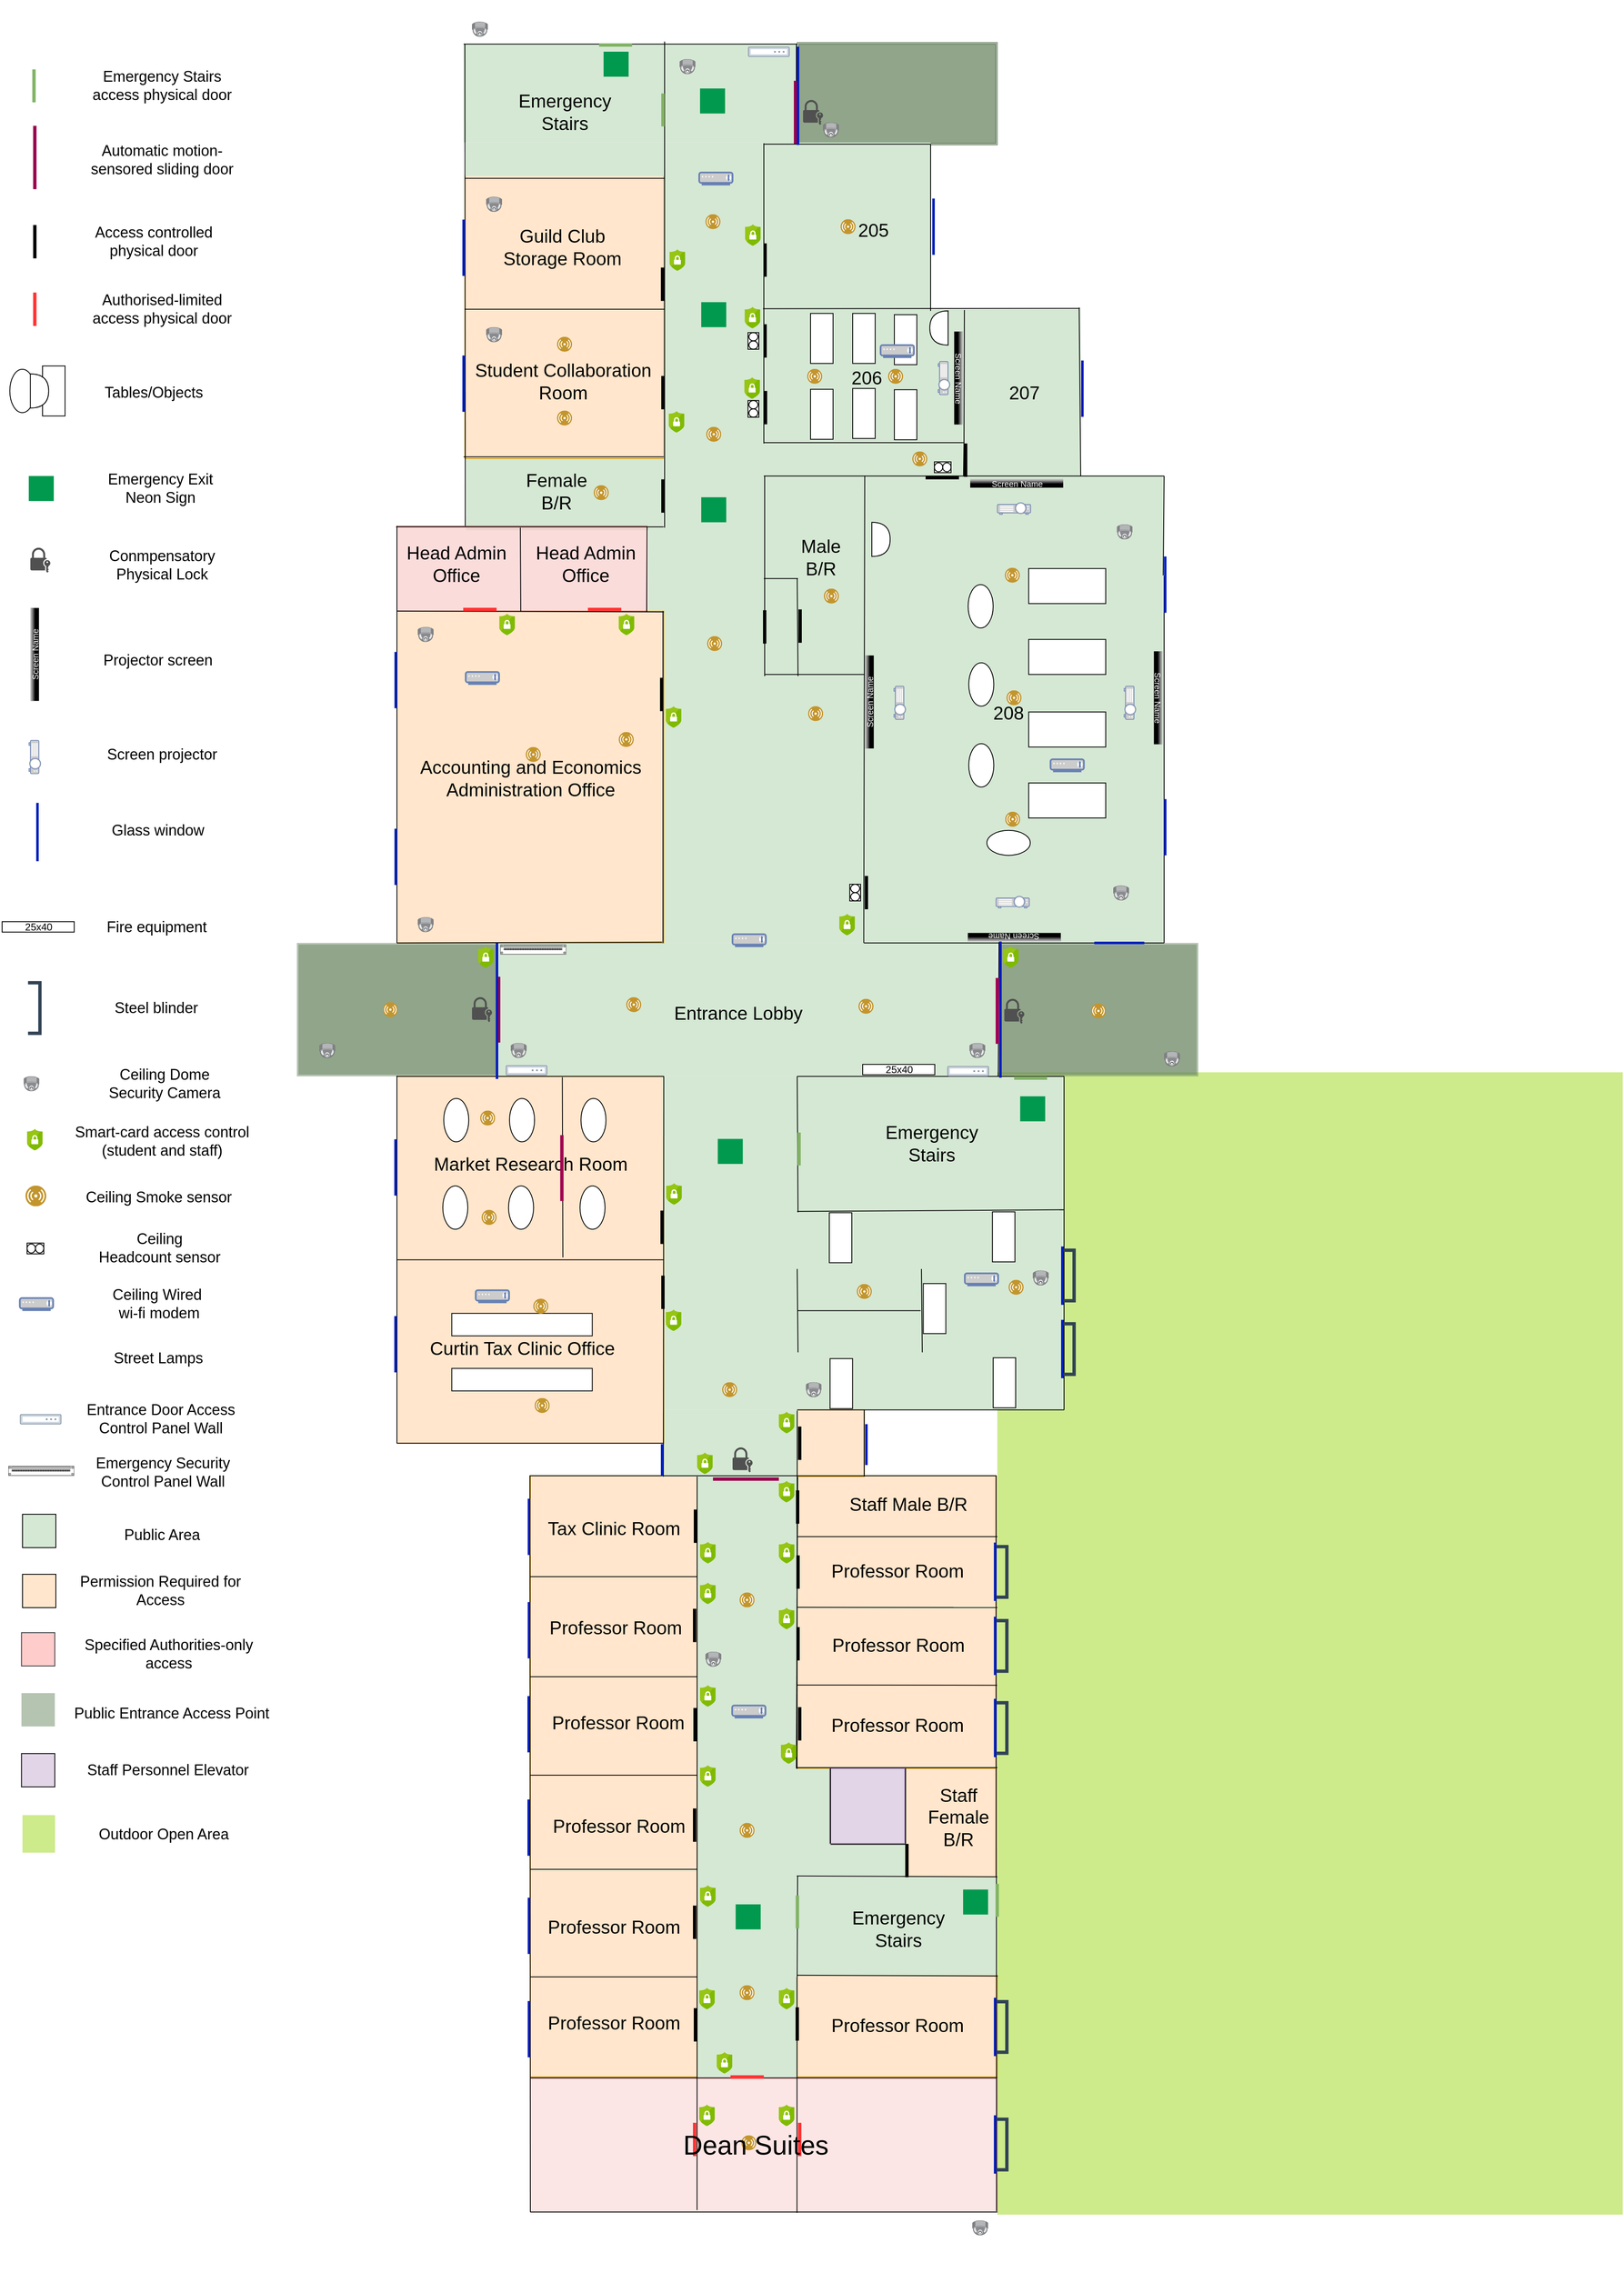 <mxfile version="24.7.16" pages="4">
  <diagram name="Building407" id="dCMBrZHZ_UhN5NfpCyCJ">
    <mxGraphModel dx="2030" dy="1428" grid="1" gridSize="10" guides="1" tooltips="1" connect="1" arrows="1" fold="1" page="1" pageScale="1" pageWidth="827" pageHeight="1169" math="0" shadow="0">
      <root>
        <mxCell id="0" />
        <mxCell id="1" parent="0" />
        <mxCell id="mzHUonBrrAP12Gn4H00u-46" value="" style="shape=ext;double=1;rounded=0;whiteSpace=wrap;html=1;fillColor=#6d8764;fontColor=#ffffff;strokeColor=#3A5431;opacity=50;" parent="1" vertex="1">
          <mxGeometry x="590" y="344.87" width="240" height="123" as="geometry" />
        </mxCell>
        <mxCell id="croc7nk68DISZAEjj7JM-28" value="" style="shape=ext;double=1;rounded=0;whiteSpace=wrap;html=1;fillColor=#6d8764;fontColor=#ffffff;strokeColor=none;opacity=50;" parent="1" vertex="1">
          <mxGeometry x="-10" y="1424.87" width="241" height="160" as="geometry" />
        </mxCell>
        <mxCell id="4YgM7dY1xx7DZDWHxnli-49" value="" style="rounded=0;whiteSpace=wrap;html=1;fillColor=#cdeb8b;strokeColor=none;" vertex="1" parent="1">
          <mxGeometry x="830" y="1580" width="750" height="1370" as="geometry" />
        </mxCell>
        <mxCell id="mzHUonBrrAP12Gn4H00u-26" value="" style="rounded=0;whiteSpace=wrap;html=1;fillColor=#f8cecc;strokeColor=#b85450;opacity=50;" parent="1" vertex="1">
          <mxGeometry x="270" y="2786.87" width="560" height="160" as="geometry" />
        </mxCell>
        <mxCell id="4YgM7dY1xx7DZDWHxnli-23" value="" style="image;aspect=fixed;perimeter=ellipsePerimeter;html=1;align=center;shadow=0;dashed=0;fontColor=#4277BB;labelBackgroundColor=default;fontSize=12;spacingTop=3;image=img/lib/ibm/users/sensor.svg;" vertex="1" parent="1">
          <mxGeometry x="523" y="2854.87" width="18" height="18" as="geometry" />
        </mxCell>
        <mxCell id="4YgM7dY1xx7DZDWHxnli-16" value="" style="rounded=0;whiteSpace=wrap;html=1;fillColor=#ffe6cc;strokeColor=#d79b00;" vertex="1" parent="1">
          <mxGeometry x="590" y="2662.87" width="240" height="122" as="geometry" />
        </mxCell>
        <mxCell id="croc7nk68DISZAEjj7JM-212" value="" style="rounded=0;whiteSpace=wrap;html=1;fillColor=#ffe6cc;strokeColor=#d79b00;" parent="1" vertex="1">
          <mxGeometry x="588" y="2063.87" width="240" height="351" as="geometry" />
        </mxCell>
        <mxCell id="croc7nk68DISZAEjj7JM-219" value="" style="shape=image;html=1;verticalAlign=top;verticalLabelPosition=bottom;labelBackgroundColor=#ffffff;imageAspect=0;aspect=fixed;image=https://cdn2.iconfinder.com/data/icons/boxicons-regular-vol-1/24/bx-circle-quarter-128.png;opacity=30;rotation=90;" parent="1" vertex="1">
          <mxGeometry x="549.5" y="2039.87" width="90" height="90" as="geometry" />
        </mxCell>
        <mxCell id="croc7nk68DISZAEjj7JM-218" value="" style="shape=image;html=1;verticalAlign=top;verticalLabelPosition=bottom;labelBackgroundColor=#ffffff;imageAspect=0;aspect=fixed;image=https://cdn2.iconfinder.com/data/icons/boxicons-regular-vol-1/24/bx-circle-quarter-128.png;opacity=30;rotation=90;" parent="1" vertex="1">
          <mxGeometry x="550.5" y="2117.87" width="90" height="90" as="geometry" />
        </mxCell>
        <mxCell id="croc7nk68DISZAEjj7JM-142" value="" style="rounded=0;whiteSpace=wrap;html=1;fillColor=#d5e8d4;strokeColor=none;" parent="1" vertex="1">
          <mxGeometry x="469.75" y="2063.87" width="120.25" height="721" as="geometry" />
        </mxCell>
        <mxCell id="4YgM7dY1xx7DZDWHxnli-12" value="" style="endArrow=none;html=1;rounded=0;entryX=0;entryY=1;entryDx=0;entryDy=0;" edge="1" parent="1" target="croc7nk68DISZAEjj7JM-157">
          <mxGeometry width="50" height="50" relative="1" as="geometry">
            <mxPoint x="590" y="2058.87" as="sourcePoint" />
            <mxPoint x="590.28" y="2940.87" as="targetPoint" />
          </mxGeometry>
        </mxCell>
        <mxCell id="O6dEK9kbIc9V5Sh639mK-12" value="" style="endArrow=none;html=1;rounded=0;entryX=0;entryY=1;entryDx=0;entryDy=0;" edge="1" parent="1">
          <mxGeometry width="50" height="50" relative="1" as="geometry">
            <mxPoint x="590.54" y="2063.37" as="sourcePoint" />
            <mxPoint x="589" y="2414.87" as="targetPoint" />
          </mxGeometry>
        </mxCell>
        <mxCell id="croc7nk68DISZAEjj7JM-216" value="" style="shape=image;html=1;verticalAlign=top;verticalLabelPosition=bottom;labelBackgroundColor=#ffffff;imageAspect=0;aspect=fixed;image=https://cdn2.iconfinder.com/data/icons/boxicons-regular-vol-1/24/bx-circle-quarter-128.png;opacity=30;rotation=90;" parent="1" vertex="1">
          <mxGeometry x="553.75" y="2300.87" width="90" height="90" as="geometry" />
        </mxCell>
        <mxCell id="croc7nk68DISZAEjj7JM-206" value="" style="rounded=0;whiteSpace=wrap;html=1;fillColor=#ffe6cc;strokeColor=#d79b00;" parent="1" vertex="1">
          <mxGeometry x="718" y="2414.87" width="110" height="130" as="geometry" />
        </mxCell>
        <mxCell id="croc7nk68DISZAEjj7JM-121" value="" style="shape=image;html=1;verticalAlign=top;verticalLabelPosition=bottom;labelBackgroundColor=#ffffff;imageAspect=0;aspect=fixed;image=https://cdn2.iconfinder.com/data/icons/boxicons-regular-vol-1/24/bx-circle-quarter-128.png;opacity=30;" parent="1" vertex="1">
          <mxGeometry x="679.5" y="2495.87" width="90" height="90" as="geometry" />
        </mxCell>
        <mxCell id="croc7nk68DISZAEjj7JM-217" value="" style="shape=image;html=1;verticalAlign=top;verticalLabelPosition=bottom;labelBackgroundColor=#ffffff;imageAspect=0;aspect=fixed;image=https://cdn2.iconfinder.com/data/icons/boxicons-regular-vol-1/24/bx-circle-quarter-128.png;opacity=30;rotation=90;" parent="1" vertex="1">
          <mxGeometry x="550.5" y="2203.8" width="90" height="90" as="geometry" />
        </mxCell>
        <mxCell id="croc7nk68DISZAEjj7JM-157" value="" style="rounded=0;whiteSpace=wrap;html=1;fillColor=#d5e8d4;strokeColor=none;rotation=90;align=center;verticalAlign=middle;fontFamily=Helvetica;fontSize=12;fontColor=default;" parent="1" vertex="1">
          <mxGeometry x="564.94" y="2440.31" width="89.63" height="39.87" as="geometry" />
        </mxCell>
        <mxCell id="O6dEK9kbIc9V5Sh639mK-6" value="" style="rounded=0;whiteSpace=wrap;html=1;fillColor=#d5e8d4;strokeColor=none;" vertex="1" parent="1">
          <mxGeometry x="749" y="664.87" width="181" height="200" as="geometry" />
        </mxCell>
        <mxCell id="8fKU3kNvo_eah3kmuQMU-9" value="" style="rounded=0;whiteSpace=wrap;html=1;fillColor=#d5e8d4;strokeColor=none;rotation=90;align=center;verticalAlign=middle;fontFamily=Helvetica;fontSize=12;fontColor=default;" parent="1" vertex="1">
          <mxGeometry x="266.46" y="767.55" width="88.86" height="235.87" as="geometry" />
        </mxCell>
        <mxCell id="croc7nk68DISZAEjj7JM-23" value="" style="rounded=0;whiteSpace=wrap;html=1;fillColor=#d5e8d4;strokeColor=none;" parent="1" vertex="1">
          <mxGeometry x="430" y="1584.87" width="480" height="400" as="geometry" />
        </mxCell>
        <mxCell id="croc7nk68DISZAEjj7JM-22" value="" style="endArrow=none;html=1;rounded=0;entryX=1;entryY=1;entryDx=0;entryDy=0;" parent="1" target="croc7nk68DISZAEjj7JM-23" edge="1">
          <mxGeometry width="50" height="50" relative="1" as="geometry">
            <mxPoint x="910" y="1584.87" as="sourcePoint" />
            <mxPoint x="910" y="2024.87" as="targetPoint" />
          </mxGeometry>
        </mxCell>
        <mxCell id="croc7nk68DISZAEjj7JM-50" value="" style="shape=partialRectangle;whiteSpace=wrap;html=1;bottom=1;right=1;left=1;top=0;fillColor=none;routingCenterX=-0.5;rotation=-90;strokeWidth=4;fontColor=#ffffff;strokeColor=#314354;" parent="1" vertex="1">
          <mxGeometry x="885.63" y="1905.87" width="60.62" height="12.25" as="geometry" />
        </mxCell>
        <mxCell id="mzHUonBrrAP12Gn4H00u-37" value="" style="shape=partialRectangle;whiteSpace=wrap;html=1;bottom=1;right=1;left=1;top=0;fillColor=none;routingCenterX=-0.5;rotation=-90;strokeWidth=4;fontColor=#ffffff;strokeColor=#314354;" parent="1" vertex="1">
          <mxGeometry x="885.63" y="1817.62" width="60.62" height="12.25" as="geometry" />
        </mxCell>
        <mxCell id="croc7nk68DISZAEjj7JM-225" value="" style="rounded=0;whiteSpace=wrap;html=1;fillColor=#d5e8d4;strokeColor=none;rotation=-180;align=center;verticalAlign=middle;fontFamily=Helvetica;fontSize=12;fontColor=default;" parent="1" vertex="1">
          <mxGeometry x="590" y="2504" width="130" height="39.87" as="geometry" />
        </mxCell>
        <mxCell id="croc7nk68DISZAEjj7JM-193" value="" style="shape=image;html=1;verticalAlign=top;verticalLabelPosition=bottom;labelBackgroundColor=#ffffff;imageAspect=0;aspect=fixed;image=https://cdn2.iconfinder.com/data/icons/boxicons-regular-vol-1/24/bx-circle-quarter-128.png;opacity=30;rotation=90;" parent="1" vertex="1">
          <mxGeometry x="710.08" y="827.37" width="87" height="87" as="geometry" />
        </mxCell>
        <mxCell id="croc7nk68DISZAEjj7JM-204" value="" style="rounded=0;whiteSpace=wrap;html=1;fillColor=#d5e8d4;strokeColor=none;" parent="1" vertex="1">
          <mxGeometry x="591" y="2544.87" width="239" height="118" as="geometry" />
        </mxCell>
        <mxCell id="croc7nk68DISZAEjj7JM-197" value="" style="shape=image;html=1;verticalAlign=top;verticalLabelPosition=bottom;labelBackgroundColor=#ffffff;imageAspect=0;aspect=fixed;image=https://cdn2.iconfinder.com/data/icons/boxicons-regular-vol-1/24/bx-circle-quarter-128.png;opacity=30;rotation=90;" parent="1" vertex="1">
          <mxGeometry x="468.75" y="2743.87" width="90" height="90" as="geometry" />
        </mxCell>
        <mxCell id="EmVLfPLTxoRHyKcNYMmJ-26" value="" style="edgeStyle=orthogonalEdgeStyle;rounded=0;orthogonalLoop=1;jettySize=auto;html=1;" edge="1" parent="1" source="croc7nk68DISZAEjj7JM-25" target="mzHUonBrrAP12Gn4H00u-24">
          <mxGeometry relative="1" as="geometry" />
        </mxCell>
        <mxCell id="croc7nk68DISZAEjj7JM-25" value="" style="rounded=0;whiteSpace=wrap;html=1;fillColor=#d5e8d4;strokeColor=none;" parent="1" vertex="1">
          <mxGeometry x="230" y="1424.87" width="600" height="160" as="geometry" />
        </mxCell>
        <mxCell id="croc7nk68DISZAEjj7JM-153" value="" style="endArrow=none;html=1;rounded=0;entryX=1;entryY=1;entryDx=0;entryDy=0;" parent="1" edge="1">
          <mxGeometry width="50" height="50" relative="1" as="geometry">
            <mxPoint x="230" y="1423.87" as="sourcePoint" />
            <mxPoint x="229" y="1584.87" as="targetPoint" />
          </mxGeometry>
        </mxCell>
        <mxCell id="croc7nk68DISZAEjj7JM-140" value="" style="rounded=0;whiteSpace=wrap;html=1;fillColor=#ffe6cc;strokeColor=#d79b00;" parent="1" vertex="1">
          <mxGeometry x="270" y="2063.87" width="200" height="721" as="geometry" />
        </mxCell>
        <mxCell id="croc7nk68DISZAEjj7JM-136" value="" style="rounded=0;whiteSpace=wrap;html=1;fillColor=#ffe6cc;strokeColor=#d79b00;" parent="1" vertex="1">
          <mxGeometry x="191.5" y="503.87" width="238.5" height="340" as="geometry" />
        </mxCell>
        <mxCell id="croc7nk68DISZAEjj7JM-135" value="" style="rounded=0;whiteSpace=wrap;html=1;fillColor=#ffe6cc;strokeColor=#d79b00;" parent="1" vertex="1">
          <mxGeometry x="590" y="1984.87" width="80" height="80" as="geometry" />
        </mxCell>
        <mxCell id="croc7nk68DISZAEjj7JM-69" value="" style="rounded=0;whiteSpace=wrap;html=1;fillColor=#d5e8d4;strokeColor=none;" parent="1" vertex="1">
          <mxGeometry x="429.5" y="1984.87" width="160.5" height="80" as="geometry" />
        </mxCell>
        <mxCell id="croc7nk68DISZAEjj7JM-79" value="" style="shape=image;html=1;verticalAlign=top;verticalLabelPosition=bottom;labelBackgroundColor=#ffffff;imageAspect=0;aspect=fixed;image=https://cdn2.iconfinder.com/data/icons/boxicons-regular-vol-1/24/bx-circle-quarter-128.png;opacity=30;rotation=0;" parent="1" vertex="1">
          <mxGeometry x="551.5" y="1995.87" width="90" height="90" as="geometry" />
        </mxCell>
        <mxCell id="croc7nk68DISZAEjj7JM-117" value="" style="shape=image;html=1;verticalAlign=top;verticalLabelPosition=bottom;labelBackgroundColor=#ffffff;imageAspect=0;aspect=fixed;image=https://cdn2.iconfinder.com/data/icons/boxicons-regular-vol-1/24/bx-circle-quarter-128.png;opacity=30;rotation=-90;" parent="1" vertex="1">
          <mxGeometry x="418" y="2215.87" width="90" height="90" as="geometry" />
        </mxCell>
        <mxCell id="croc7nk68DISZAEjj7JM-118" value="" style="shape=image;html=1;verticalAlign=top;verticalLabelPosition=bottom;labelBackgroundColor=#ffffff;imageAspect=0;aspect=fixed;image=https://cdn2.iconfinder.com/data/icons/boxicons-regular-vol-1/24/bx-circle-quarter-128.png;opacity=30;rotation=-90;" parent="1" vertex="1">
          <mxGeometry x="417" y="2334.87" width="90" height="90" as="geometry" />
        </mxCell>
        <mxCell id="croc7nk68DISZAEjj7JM-120" value="" style="shape=image;html=1;verticalAlign=top;verticalLabelPosition=bottom;labelBackgroundColor=#ffffff;imageAspect=0;aspect=fixed;image=https://cdn2.iconfinder.com/data/icons/boxicons-regular-vol-1/24/bx-circle-quarter-128.png;opacity=30;rotation=-90;" parent="1" vertex="1">
          <mxGeometry x="418" y="2454.87" width="90" height="90" as="geometry" />
        </mxCell>
        <mxCell id="croc7nk68DISZAEjj7JM-119" value="" style="shape=image;html=1;verticalAlign=top;verticalLabelPosition=bottom;labelBackgroundColor=#ffffff;imageAspect=0;aspect=fixed;image=https://cdn2.iconfinder.com/data/icons/boxicons-regular-vol-1/24/bx-circle-quarter-128.png;opacity=30;rotation=-90;" parent="1" vertex="1">
          <mxGeometry x="420" y="2571.87" width="90" height="90" as="geometry" />
        </mxCell>
        <mxCell id="croc7nk68DISZAEjj7JM-74" value="" style="endArrow=none;html=1;rounded=0;" parent="1" edge="1">
          <mxGeometry width="50" height="50" relative="1" as="geometry">
            <mxPoint x="269" y="2063.87" as="sourcePoint" />
            <mxPoint x="829" y="2063.87" as="targetPoint" />
          </mxGeometry>
        </mxCell>
        <mxCell id="croc7nk68DISZAEjj7JM-123" value="" style="whiteSpace=wrap;html=1;aspect=fixed;fillColor=#e1d5e7;strokeColor=#9673a6;" parent="1" vertex="1">
          <mxGeometry x="629" y="2414.87" width="90" height="90" as="geometry" />
        </mxCell>
        <mxCell id="croc7nk68DISZAEjj7JM-115" value="" style="shape=image;html=1;verticalAlign=top;verticalLabelPosition=bottom;labelBackgroundColor=#ffffff;imageAspect=0;aspect=fixed;image=https://cdn2.iconfinder.com/data/icons/boxicons-regular-vol-1/24/bx-circle-quarter-128.png;opacity=30;" parent="1" vertex="1">
          <mxGeometry x="551" y="2559.87" width="90" height="90" as="geometry" />
        </mxCell>
        <mxCell id="mzHUonBrrAP12Gn4H00u-24" value="" style="rounded=0;whiteSpace=wrap;html=1;fillColor=#d5e8d4;strokeColor=none;" parent="1" vertex="1">
          <mxGeometry x="430" y="464.87" width="320" height="960" as="geometry" />
        </mxCell>
        <mxCell id="mzHUonBrrAP12Gn4H00u-27" value="" style="rounded=0;whiteSpace=wrap;html=1;fillColor=#ffe6cc;strokeColor=#d79b00;" parent="1" vertex="1">
          <mxGeometry x="110" y="1026.87" width="320" height="398" as="geometry" />
        </mxCell>
        <mxCell id="vpeIHx57n76zGfDnY5xr-102" value="" style="endArrow=none;html=1;rounded=0;entryX=1;entryY=1;entryDx=0;entryDy=0;" parent="1" edge="1">
          <mxGeometry width="50" height="50" relative="1" as="geometry">
            <mxPoint x="429" y="1026.87" as="sourcePoint" />
            <mxPoint x="429.0" y="1424.87" as="targetPoint" />
          </mxGeometry>
        </mxCell>
        <mxCell id="mzHUonBrrAP12Gn4H00u-29" value="" style="rounded=0;whiteSpace=wrap;html=1;fillColor=#ffe6cc;strokeColor=#d79b00;" parent="1" vertex="1">
          <mxGeometry x="110" y="1584.87" width="320" height="440" as="geometry" />
        </mxCell>
        <mxCell id="croc7nk68DISZAEjj7JM-104" value="" style="endArrow=none;html=1;rounded=0;exitX=1;exitY=0;exitDx=0;exitDy=0;entryX=0;entryY=1;entryDx=0;entryDy=0;" parent="1" source="mzHUonBrrAP12Gn4H00u-29" target="croc7nk68DISZAEjj7JM-69" edge="1">
          <mxGeometry width="50" height="50" relative="1" as="geometry">
            <mxPoint x="430" y="1584.87" as="sourcePoint" />
            <mxPoint x="430" y="2824.87" as="targetPoint" />
          </mxGeometry>
        </mxCell>
        <mxCell id="croc7nk68DISZAEjj7JM-71" value="" style="rounded=0;whiteSpace=wrap;html=1;fillColor=#d5e8d4;strokeColor=none;" parent="1" vertex="1">
          <mxGeometry x="750" y="864.87" width="280" height="560" as="geometry" />
        </mxCell>
        <mxCell id="croc7nk68DISZAEjj7JM-27" value="" style="shape=ext;double=1;rounded=0;whiteSpace=wrap;html=1;fillColor=#6d8764;fontColor=#ffffff;strokeColor=none;opacity=50;" parent="1" vertex="1">
          <mxGeometry x="831" y="1424.87" width="240" height="160" as="geometry" />
        </mxCell>
        <mxCell id="vpeIHx57n76zGfDnY5xr-114" value="" style="endArrow=none;html=1;rounded=0;entryX=0.733;entryY=-0.001;entryDx=0;entryDy=0;entryPerimeter=0;" parent="1" target="croc7nk68DISZAEjj7JM-25" edge="1">
          <mxGeometry width="50" height="50" relative="1" as="geometry">
            <mxPoint x="671" y="864.87" as="sourcePoint" />
            <mxPoint x="671" y="1264.87" as="targetPoint" />
          </mxGeometry>
        </mxCell>
        <mxCell id="vpeIHx57n76zGfDnY5xr-14" value="" style="endArrow=none;html=1;rounded=0;" parent="1" edge="1">
          <mxGeometry width="50" height="50" relative="1" as="geometry">
            <mxPoint x="550" y="465.87" as="sourcePoint" />
            <mxPoint x="550" y="825.87" as="targetPoint" />
          </mxGeometry>
        </mxCell>
        <mxCell id="croc7nk68DISZAEjj7JM-26" value="" style="endArrow=none;html=1;rounded=0;entryX=1;entryY=1;entryDx=0;entryDy=0;" parent="1" edge="1">
          <mxGeometry width="50" height="50" relative="1" as="geometry">
            <mxPoint x="832" y="1423.87" as="sourcePoint" />
            <mxPoint x="831" y="1584.87" as="targetPoint" />
          </mxGeometry>
        </mxCell>
        <mxCell id="vpeIHx57n76zGfDnY5xr-33" value="" style="endArrow=none;html=1;rounded=0;" parent="1" edge="1">
          <mxGeometry width="50" height="50" relative="1" as="geometry">
            <mxPoint x="551" y="864.87" as="sourcePoint" />
            <mxPoint x="551" y="1104.87" as="targetPoint" />
          </mxGeometry>
        </mxCell>
        <mxCell id="vpeIHx57n76zGfDnY5xr-70" value="" style="shape=image;html=1;verticalAlign=top;verticalLabelPosition=bottom;labelBackgroundColor=#ffffff;imageAspect=0;aspect=fixed;image=https://cdn2.iconfinder.com/data/icons/boxicons-regular-vol-1/24/bx-circle-quarter-128.png;opacity=30;" parent="1" vertex="1">
          <mxGeometry x="507" y="1017.87" width="90" height="90" as="geometry" />
        </mxCell>
        <mxCell id="vpeIHx57n76zGfDnY5xr-95" value="" style="shape=image;html=1;verticalAlign=top;verticalLabelPosition=bottom;labelBackgroundColor=#ffffff;imageAspect=0;aspect=fixed;image=https://cdn2.iconfinder.com/data/icons/boxicons-regular-vol-1/24/bx-circle-quarter-128.png;opacity=30;rotation=-90;" parent="1" vertex="1">
          <mxGeometry x="419" y="2095.87" width="90" height="90" as="geometry" />
        </mxCell>
        <mxCell id="croc7nk68DISZAEjj7JM-18" value="" style="shape=image;html=1;verticalAlign=top;verticalLabelPosition=bottom;labelBackgroundColor=#ffffff;imageAspect=0;aspect=fixed;image=https://cdn2.iconfinder.com/data/icons/boxicons-regular-vol-1/24/bx-circle-quarter-128.png;opacity=30;rotation=0;" parent="1" vertex="1">
          <mxGeometry x="310" y="300" width="90" height="90" as="geometry" />
        </mxCell>
        <mxCell id="mzHUonBrrAP12Gn4H00u-25" value="" style="rounded=0;whiteSpace=wrap;html=1;fillColor=#d5e8d4;strokeColor=none;" parent="1" vertex="1">
          <mxGeometry x="190" y="346.87" width="400" height="118" as="geometry" />
        </mxCell>
        <mxCell id="mzHUonBrrAP12Gn4H00u-17" value="" style="shape=image;html=1;verticalAlign=top;verticalLabelPosition=bottom;labelBackgroundColor=#ffffff;imageAspect=0;aspect=fixed;image=https://cdn2.iconfinder.com/data/icons/boxicons-regular-vol-1/24/bx-circle-quarter-128.png;opacity=30;rotation=-90;" parent="1" vertex="1">
          <mxGeometry x="380.5" y="397.87" width="90" height="90" as="geometry" />
        </mxCell>
        <mxCell id="vpeIHx57n76zGfDnY5xr-71" value="" style="shape=image;html=1;verticalAlign=top;verticalLabelPosition=bottom;labelBackgroundColor=#ffffff;imageAspect=0;aspect=fixed;image=https://cdn2.iconfinder.com/data/icons/boxicons-regular-vol-1/24/bx-circle-quarter-128.png;opacity=30;" parent="1" vertex="1">
          <mxGeometry x="550" y="1017.87" width="90" height="90" as="geometry" />
        </mxCell>
        <mxCell id="mzHUonBrrAP12Gn4H00u-28" value="" style="rounded=0;whiteSpace=wrap;html=1;fillColor=#f8cecc;strokeColor=#b85450;opacity=70;" parent="1" vertex="1">
          <mxGeometry x="110" y="924.87" width="300" height="102" as="geometry" />
        </mxCell>
        <mxCell id="vpeIHx57n76zGfDnY5xr-94" value="" style="shape=image;html=1;verticalAlign=top;verticalLabelPosition=bottom;labelBackgroundColor=#ffffff;imageAspect=0;aspect=fixed;image=https://cdn2.iconfinder.com/data/icons/boxicons-regular-vol-1/24/bx-circle-quarter-128.png;opacity=30;rotation=-180;" parent="1" vertex="1">
          <mxGeometry x="383.5" y="1782.87" width="90" height="90" as="geometry" />
        </mxCell>
        <mxCell id="vpeIHx57n76zGfDnY5xr-93" value="" style="shape=image;html=1;verticalAlign=top;verticalLabelPosition=bottom;labelBackgroundColor=#ffffff;imageAspect=0;aspect=fixed;image=https://cdn2.iconfinder.com/data/icons/boxicons-regular-vol-1/24/bx-circle-quarter-128.png;opacity=30;rotation=-90;" parent="1" vertex="1">
          <mxGeometry x="382.5" y="1738.87" width="90" height="90" as="geometry" />
        </mxCell>
        <mxCell id="vpeIHx57n76zGfDnY5xr-77" value="" style="shape=image;html=1;verticalAlign=top;verticalLabelPosition=bottom;labelBackgroundColor=#ffffff;imageAspect=0;aspect=fixed;image=https://cdn2.iconfinder.com/data/icons/boxicons-regular-vol-1/24/bx-circle-quarter-128.png;opacity=30;rotation=-90;" parent="1" vertex="1">
          <mxGeometry x="331" y="979.87" width="90" height="90" as="geometry" />
        </mxCell>
        <mxCell id="vpeIHx57n76zGfDnY5xr-78" value="" style="shape=image;html=1;verticalAlign=top;verticalLabelPosition=bottom;labelBackgroundColor=#ffffff;imageAspect=0;aspect=fixed;image=https://cdn2.iconfinder.com/data/icons/boxicons-regular-vol-1/24/bx-circle-quarter-128.png;opacity=30;rotation=-90;" parent="1" vertex="1">
          <mxGeometry x="382" y="1099.87" width="90" height="90" as="geometry" />
        </mxCell>
        <mxCell id="vpeIHx57n76zGfDnY5xr-67" value="" style="shape=image;html=1;verticalAlign=top;verticalLabelPosition=bottom;labelBackgroundColor=#ffffff;imageAspect=0;aspect=fixed;image=https://cdn2.iconfinder.com/data/icons/boxicons-regular-vol-1/24/bx-circle-quarter-128.png;opacity=30;" parent="1" vertex="1">
          <mxGeometry x="507.5" y="577.87" width="90" height="90" as="geometry" />
        </mxCell>
        <mxCell id="vpeIHx57n76zGfDnY5xr-69" value="" style="shape=image;html=1;verticalAlign=top;verticalLabelPosition=bottom;labelBackgroundColor=#ffffff;imageAspect=0;aspect=fixed;image=https://cdn2.iconfinder.com/data/icons/boxicons-regular-vol-1/24/bx-circle-quarter-128.png;opacity=30;rotation=-90;" parent="1" vertex="1">
          <mxGeometry x="381" y="860.87" width="90" height="90" as="geometry" />
        </mxCell>
        <mxCell id="vpeIHx57n76zGfDnY5xr-68" value="" style="shape=image;html=1;verticalAlign=top;verticalLabelPosition=bottom;labelBackgroundColor=#ffffff;imageAspect=0;aspect=fixed;image=https://cdn2.iconfinder.com/data/icons/boxicons-regular-vol-1/24/bx-circle-quarter-128.png;opacity=30;rotation=-90;" parent="1" vertex="1">
          <mxGeometry x="382.5" y="737.87" width="90" height="90" as="geometry" />
        </mxCell>
        <mxCell id="vpeIHx57n76zGfDnY5xr-5" value="" style="endArrow=none;html=1;rounded=0;" parent="1" edge="1">
          <mxGeometry width="50" height="50" relative="1" as="geometry">
            <mxPoint x="190" y="346.87" as="sourcePoint" />
            <mxPoint x="590" y="346.87" as="targetPoint" />
          </mxGeometry>
        </mxCell>
        <mxCell id="vpeIHx57n76zGfDnY5xr-7" value="" style="endArrow=none;html=1;rounded=0;" parent="1" edge="1">
          <mxGeometry width="50" height="50" relative="1" as="geometry">
            <mxPoint x="589" y="346.87" as="sourcePoint" />
            <mxPoint x="589" y="396.87" as="targetPoint" />
          </mxGeometry>
        </mxCell>
        <mxCell id="vpeIHx57n76zGfDnY5xr-9" value="" style="line;strokeWidth=4;html=1;perimeter=backbonePerimeter;points=[];outlineConnect=0;rotation=90;strokeColor=#99004D;fillColor=#f5f5f5;fontColor=#333333;" parent="1" vertex="1">
          <mxGeometry x="550" y="423.87" width="76" height="10" as="geometry" />
        </mxCell>
        <mxCell id="vpeIHx57n76zGfDnY5xr-11" value="" style="endArrow=none;html=1;rounded=0;" parent="1" edge="1">
          <mxGeometry width="50" height="50" relative="1" as="geometry">
            <mxPoint x="550" y="466.87" as="sourcePoint" />
            <mxPoint x="750" y="466.87" as="targetPoint" />
          </mxGeometry>
        </mxCell>
        <mxCell id="vpeIHx57n76zGfDnY5xr-12" value="" style="endArrow=none;html=1;rounded=0;" parent="1" edge="1">
          <mxGeometry width="50" height="50" relative="1" as="geometry">
            <mxPoint x="1030" y="984.87" as="sourcePoint" />
            <mxPoint x="1030" y="1424.87" as="targetPoint" />
          </mxGeometry>
        </mxCell>
        <mxCell id="vpeIHx57n76zGfDnY5xr-13" value="" style="endArrow=none;html=1;rounded=0;" parent="1" edge="1">
          <mxGeometry width="50" height="50" relative="1" as="geometry">
            <mxPoint x="431" y="343.87" as="sourcePoint" />
            <mxPoint x="431" y="926.87" as="targetPoint" />
          </mxGeometry>
        </mxCell>
        <mxCell id="vpeIHx57n76zGfDnY5xr-18" value="" style="line;strokeWidth=4;html=1;perimeter=backbonePerimeter;points=[];outlineConnect=0;rotation=90;strokeColor=#000000;" parent="1" vertex="1">
          <mxGeometry x="531.5" y="600.87" width="40" height="10" as="geometry" />
        </mxCell>
        <mxCell id="vpeIHx57n76zGfDnY5xr-22" value="" style="endArrow=none;html=1;rounded=0;entryX=0;entryY=1;entryDx=0;entryDy=0;" parent="1" target="mzHUonBrrAP12Gn4H00u-27" edge="1">
          <mxGeometry width="50" height="50" relative="1" as="geometry">
            <mxPoint x="110" y="924.87" as="sourcePoint" />
            <mxPoint x="130" y="1874.87" as="targetPoint" />
          </mxGeometry>
        </mxCell>
        <mxCell id="vpeIHx57n76zGfDnY5xr-23" value="" style="endArrow=none;html=1;rounded=0;" parent="1" edge="1">
          <mxGeometry width="50" height="50" relative="1" as="geometry">
            <mxPoint x="190" y="841.87" as="sourcePoint" />
            <mxPoint x="430" y="841.87" as="targetPoint" />
          </mxGeometry>
        </mxCell>
        <mxCell id="vpeIHx57n76zGfDnY5xr-24" value="" style="line;strokeWidth=4;html=1;perimeter=backbonePerimeter;points=[];outlineConnect=0;rotation=90;strokeColor=default;" parent="1" vertex="1">
          <mxGeometry x="409" y="759.87" width="40" height="10" as="geometry" />
        </mxCell>
        <mxCell id="vpeIHx57n76zGfDnY5xr-28" value="" style="line;strokeWidth=4;html=1;perimeter=backbonePerimeter;points=[];outlineConnect=0;rotation=90;strokeColor=#000000;" parent="1" vertex="1">
          <mxGeometry x="409" y="883.87" width="40" height="10" as="geometry" />
        </mxCell>
        <mxCell id="vpeIHx57n76zGfDnY5xr-30" value="" style="endArrow=none;html=1;rounded=0;" parent="1" edge="1">
          <mxGeometry width="50" height="50" relative="1" as="geometry">
            <mxPoint x="109" y="925.87" as="sourcePoint" />
            <mxPoint x="430" y="925.87" as="targetPoint" />
          </mxGeometry>
        </mxCell>
        <mxCell id="vpeIHx57n76zGfDnY5xr-31" value="" style="endArrow=none;html=1;rounded=0;" parent="1" edge="1">
          <mxGeometry width="50" height="50" relative="1" as="geometry">
            <mxPoint x="551" y="1102.87" as="sourcePoint" />
            <mxPoint x="671" y="1102.87" as="targetPoint" />
          </mxGeometry>
        </mxCell>
        <mxCell id="vpeIHx57n76zGfDnY5xr-32" value="" style="endArrow=none;html=1;rounded=0;" parent="1" edge="1">
          <mxGeometry width="50" height="50" relative="1" as="geometry">
            <mxPoint x="550" y="987.87" as="sourcePoint" />
            <mxPoint x="591" y="987.87" as="targetPoint" />
          </mxGeometry>
        </mxCell>
        <mxCell id="vpeIHx57n76zGfDnY5xr-37" value="" style="endArrow=none;html=1;rounded=0;exitX=0;exitY=1;exitDx=0;exitDy=0;" parent="1" source="mzHUonBrrAP12Gn4H00u-27" edge="1">
          <mxGeometry width="50" height="50" relative="1" as="geometry">
            <mxPoint x="228" y="1423.87" as="sourcePoint" />
            <mxPoint x="428" y="1423.87" as="targetPoint" />
          </mxGeometry>
        </mxCell>
        <mxCell id="vpeIHx57n76zGfDnY5xr-39" value="" style="line;strokeWidth=4;html=1;perimeter=backbonePerimeter;points=[];outlineConnect=0;rotation=90;strokeColor=#A10050;" parent="1" vertex="1">
          <mxGeometry x="790.5" y="1501.37" width="79" height="10" as="geometry" />
        </mxCell>
        <mxCell id="vpeIHx57n76zGfDnY5xr-40" value="" style="endArrow=none;html=1;rounded=0;" parent="1" edge="1">
          <mxGeometry width="50" height="50" relative="1" as="geometry">
            <mxPoint x="590" y="1584.87" as="sourcePoint" />
            <mxPoint x="910" y="1584.87" as="targetPoint" />
          </mxGeometry>
        </mxCell>
        <mxCell id="vpeIHx57n76zGfDnY5xr-41" value="" style="endArrow=none;html=1;rounded=0;exitX=0.5;exitY=1;exitDx=0;exitDy=0;" parent="1" source="croc7nk68DISZAEjj7JM-28" edge="1">
          <mxGeometry width="50" height="50" relative="1" as="geometry">
            <mxPoint x="230" y="1584.87" as="sourcePoint" />
            <mxPoint x="430" y="1584.87" as="targetPoint" />
          </mxGeometry>
        </mxCell>
        <mxCell id="vpeIHx57n76zGfDnY5xr-42" value="" style="line;strokeWidth=4;html=1;perimeter=backbonePerimeter;points=[];outlineConnect=0;rotation=90;strokeColor=#99004D;" parent="1" vertex="1">
          <mxGeometry x="192.5" y="1499.87" width="79" height="10" as="geometry" />
        </mxCell>
        <mxCell id="vpeIHx57n76zGfDnY5xr-43" value="" style="endArrow=none;html=1;rounded=0;entryX=0.357;entryY=0.985;entryDx=0;entryDy=0;entryPerimeter=0;" parent="1" edge="1" target="mzHUonBrrAP12Gn4H00u-26">
          <mxGeometry width="50" height="50" relative="1" as="geometry">
            <mxPoint x="470" y="2064.87" as="sourcePoint" />
            <mxPoint x="468" y="2784.87" as="targetPoint" />
          </mxGeometry>
        </mxCell>
        <mxCell id="vpeIHx57n76zGfDnY5xr-44" value="" style="endArrow=none;html=1;rounded=0;" parent="1" edge="1">
          <mxGeometry width="50" height="50" relative="1" as="geometry">
            <mxPoint x="110" y="1804.87" as="sourcePoint" />
            <mxPoint x="430" y="1804.87" as="targetPoint" />
          </mxGeometry>
        </mxCell>
        <mxCell id="vpeIHx57n76zGfDnY5xr-45" value="" style="endArrow=none;html=1;rounded=0;exitX=0;exitY=1;exitDx=0;exitDy=0;" parent="1" edge="1">
          <mxGeometry width="50" height="50" relative="1" as="geometry">
            <mxPoint x="110" y="2024.87" as="sourcePoint" />
            <mxPoint x="430" y="2024.87" as="targetPoint" />
          </mxGeometry>
        </mxCell>
        <mxCell id="vpeIHx57n76zGfDnY5xr-47" value="" style="endArrow=none;html=1;rounded=0;" parent="1" edge="1">
          <mxGeometry width="50" height="50" relative="1" as="geometry">
            <mxPoint x="270" y="2785.87" as="sourcePoint" />
            <mxPoint x="830" y="2785.87" as="targetPoint" />
          </mxGeometry>
        </mxCell>
        <mxCell id="vpeIHx57n76zGfDnY5xr-51" value="" style="endArrow=none;html=1;rounded=0;" parent="1" edge="1">
          <mxGeometry width="50" height="50" relative="1" as="geometry">
            <mxPoint x="270" y="2184.87" as="sourcePoint" />
            <mxPoint x="470" y="2184.87" as="targetPoint" />
          </mxGeometry>
        </mxCell>
        <mxCell id="vpeIHx57n76zGfDnY5xr-54" value="" style="endArrow=none;html=1;rounded=0;" parent="1" edge="1">
          <mxGeometry width="50" height="50" relative="1" as="geometry">
            <mxPoint x="590" y="2413.87" as="sourcePoint" />
            <mxPoint x="830" y="2413.87" as="targetPoint" />
          </mxGeometry>
        </mxCell>
        <mxCell id="vpeIHx57n76zGfDnY5xr-55" value="" style="endArrow=none;html=1;rounded=0;" parent="1" edge="1">
          <mxGeometry width="50" height="50" relative="1" as="geometry">
            <mxPoint x="590.75" y="2136.87" as="sourcePoint" />
            <mxPoint x="830" y="2136.87" as="targetPoint" />
          </mxGeometry>
        </mxCell>
        <mxCell id="vpeIHx57n76zGfDnY5xr-56" value="" style="endArrow=none;html=1;rounded=0;" parent="1" edge="1">
          <mxGeometry width="50" height="50" relative="1" as="geometry">
            <mxPoint x="590" y="1815.87" as="sourcePoint" />
            <mxPoint x="591" y="1915.87" as="targetPoint" />
          </mxGeometry>
        </mxCell>
        <mxCell id="vpeIHx57n76zGfDnY5xr-57" value="" style="endArrow=none;html=1;rounded=0;" parent="1" edge="1">
          <mxGeometry width="50" height="50" relative="1" as="geometry">
            <mxPoint x="738" y="1865.87" as="sourcePoint" />
            <mxPoint x="590" y="1865.87" as="targetPoint" />
          </mxGeometry>
        </mxCell>
        <mxCell id="vpeIHx57n76zGfDnY5xr-74" value="" style="endArrow=none;html=1;rounded=0;exitX=0;exitY=0;exitDx=0;exitDy=0;" parent="1" source="mzHUonBrrAP12Gn4H00u-27" edge="1">
          <mxGeometry width="50" height="50" relative="1" as="geometry">
            <mxPoint x="230" y="1027.39" as="sourcePoint" />
            <mxPoint x="430" y="1027.87" as="targetPoint" />
          </mxGeometry>
        </mxCell>
        <mxCell id="vpeIHx57n76zGfDnY5xr-75" value="" style="line;strokeWidth=4;html=1;perimeter=backbonePerimeter;points=[];outlineConnect=0;rotation=0;strokeColor=#FF3333;fillColor=#000000;" parent="1" vertex="1">
          <mxGeometry x="339" y="1019.87" width="40" height="10" as="geometry" />
        </mxCell>
        <mxCell id="vpeIHx57n76zGfDnY5xr-79" value="" style="line;strokeWidth=4;html=1;perimeter=backbonePerimeter;points=[];outlineConnect=0;rotation=90;strokeColor=#000000;fillColor=#000000;" parent="1" vertex="1">
          <mxGeometry x="407.5" y="1121.87" width="40" height="10" as="geometry" />
        </mxCell>
        <mxCell id="vpeIHx57n76zGfDnY5xr-80" value="" style="line;strokeWidth=4;html=1;perimeter=backbonePerimeter;points=[];outlineConnect=0;rotation=90;strokeColor=#000000;fillColor=#000000;" parent="1" vertex="1">
          <mxGeometry x="408" y="1760.87" width="40" height="10" as="geometry" />
        </mxCell>
        <mxCell id="vpeIHx57n76zGfDnY5xr-81" value="" style="line;strokeWidth=4;html=1;perimeter=backbonePerimeter;points=[];outlineConnect=0;rotation=90;strokeColor=#000000;fillColor=#000000;" parent="1" vertex="1">
          <mxGeometry x="409" y="1838.87" width="40" height="10" as="geometry" />
        </mxCell>
        <mxCell id="vpeIHx57n76zGfDnY5xr-82" value="" style="line;strokeWidth=4;html=1;perimeter=backbonePerimeter;points=[];outlineConnect=0;rotation=90;strokeColor=#99004D;" parent="1" vertex="1">
          <mxGeometry x="-362.25" y="477.87" width="76" height="10" as="geometry" />
        </mxCell>
        <mxCell id="vpeIHx57n76zGfDnY5xr-83" value="" style="line;strokeWidth=4;html=1;perimeter=backbonePerimeter;points=[];outlineConnect=0;rotation=90;strokeColor=#000000;" parent="1" vertex="1">
          <mxGeometry x="-344.25" y="578.87" width="40" height="10" as="geometry" />
        </mxCell>
        <mxCell id="vpeIHx57n76zGfDnY5xr-84" value="" style="line;strokeWidth=4;html=1;perimeter=backbonePerimeter;points=[];outlineConnect=0;rotation=-90;strokeColor=#FF3333;fillColor=#000000;" parent="1" vertex="1">
          <mxGeometry x="-344.25" y="659.87" width="40" height="10" as="geometry" />
        </mxCell>
        <mxCell id="vpeIHx57n76zGfDnY5xr-86" value="" style="line;strokeWidth=4;html=1;perimeter=backbonePerimeter;points=[];outlineConnect=0;rotation=90;strokeColor=#000000;fillColor=#000000;" parent="1" vertex="1">
          <mxGeometry x="448" y="2115.87" width="40" height="17" as="geometry" />
        </mxCell>
        <mxCell id="vpeIHx57n76zGfDnY5xr-87" value="" style="line;strokeWidth=4;html=1;perimeter=backbonePerimeter;points=[];outlineConnect=0;rotation=90;strokeColor=#000000;fillColor=#000000;" parent="1" vertex="1">
          <mxGeometry x="447" y="2234.87" width="40" height="17" as="geometry" />
        </mxCell>
        <mxCell id="vpeIHx57n76zGfDnY5xr-88" value="" style="line;strokeWidth=4;html=1;perimeter=backbonePerimeter;points=[];outlineConnect=0;rotation=90;strokeColor=#000000;fillColor=#000000;" parent="1" vertex="1">
          <mxGeometry x="447.5" y="2353.87" width="40" height="17" as="geometry" />
        </mxCell>
        <mxCell id="vpeIHx57n76zGfDnY5xr-90" value="" style="line;strokeWidth=4;html=1;perimeter=backbonePerimeter;points=[];outlineConnect=0;rotation=90;strokeColor=#000000;fillColor=#000000;" parent="1" vertex="1">
          <mxGeometry x="570.5" y="2092.87" width="40" height="17" as="geometry" />
        </mxCell>
        <mxCell id="vpeIHx57n76zGfDnY5xr-91" value="" style="line;strokeWidth=4;html=1;perimeter=backbonePerimeter;points=[];outlineConnect=0;rotation=90;strokeColor=#000000;fillColor=#000000;" parent="1" vertex="1">
          <mxGeometry x="571" y="2170.87" width="40" height="17" as="geometry" />
        </mxCell>
        <mxCell id="vpeIHx57n76zGfDnY5xr-97" value="" style="endArrow=none;html=1;rounded=0;" parent="1" edge="1">
          <mxGeometry width="50" height="50" relative="1" as="geometry">
            <mxPoint x="550" y="864.87" as="sourcePoint" />
            <mxPoint x="1030" y="864.87" as="targetPoint" />
          </mxGeometry>
        </mxCell>
        <mxCell id="vpeIHx57n76zGfDnY5xr-98" value="" style="endArrow=none;html=1;rounded=0;" parent="1" edge="1">
          <mxGeometry width="50" height="50" relative="1" as="geometry">
            <mxPoint x="550" y="824.87" as="sourcePoint" />
            <mxPoint x="790" y="824.87" as="targetPoint" />
          </mxGeometry>
        </mxCell>
        <mxCell id="vpeIHx57n76zGfDnY5xr-101" value="" style="endArrow=none;html=1;rounded=0;" parent="1" edge="1">
          <mxGeometry width="50" height="50" relative="1" as="geometry">
            <mxPoint x="410" y="925.87" as="sourcePoint" />
            <mxPoint x="409.5" y="1027.87" as="targetPoint" />
          </mxGeometry>
        </mxCell>
        <mxCell id="vpeIHx57n76zGfDnY5xr-107" value="" style="ellipse;whiteSpace=wrap;html=1;rotation=90;" parent="1" vertex="1">
          <mxGeometry x="784.75" y="1099.87" width="52" height="30" as="geometry" />
        </mxCell>
        <mxCell id="vpeIHx57n76zGfDnY5xr-108" value="" style="shape=or;whiteSpace=wrap;html=1;" parent="1" vertex="1">
          <mxGeometry x="679.5" y="920.37" width="22" height="41" as="geometry" />
        </mxCell>
        <mxCell id="vpeIHx57n76zGfDnY5xr-111" value="" style="fontColor=#0066CC;verticalAlign=top;verticalLabelPosition=bottom;labelPosition=center;align=center;html=1;outlineConnect=0;fillColor=#CCCCCC;strokeColor=#6881B3;gradientColor=none;gradientDirection=north;strokeWidth=2;shape=mxgraph.networks.video_projector;rotation=90;" parent="1" vertex="1">
          <mxGeometry x="693" y="1129.87" width="40" height="14" as="geometry" />
        </mxCell>
        <mxCell id="vpeIHx57n76zGfDnY5xr-112" value="Screen Name" style="strokeWidth=1;html=1;shadow=0;dashed=0;shape=mxgraph.ios.iScreenNameBar;fillColor2=#000000;fillColor3=#ffffff;buttonText=;fontColor=#ffffff;fontSize=10;whiteSpace=wrap;align=center;sketch=0;rotation=-90;" parent="1" vertex="1">
          <mxGeometry x="621.08" y="1130.87" width="111.5" height="10" as="geometry" />
        </mxCell>
        <mxCell id="vpeIHx57n76zGfDnY5xr-117" value="Screen Name" style="strokeWidth=1;html=1;shadow=0;dashed=0;shape=mxgraph.ios.iScreenNameBar;fillColor2=#000000;fillColor3=#ffffff;buttonText=;fontColor=#ffffff;fontSize=10;whiteSpace=wrap;align=center;sketch=0;rotation=90;" parent="1" vertex="1">
          <mxGeometry x="967" y="1125.87" width="111.5" height="10" as="geometry" />
        </mxCell>
        <mxCell id="mzHUonBrrAP12Gn4H00u-1" value="" style="shape=image;html=1;verticalAlign=top;verticalLabelPosition=bottom;labelBackgroundColor=#ffffff;imageAspect=0;aspect=fixed;image=https://cdn2.iconfinder.com/data/icons/boxicons-regular-vol-1/24/bx-circle-quarter-128.png;opacity=30;" parent="1" vertex="1">
          <mxGeometry x="-365.25" y="556.87" width="90" height="90" as="geometry" />
        </mxCell>
        <mxCell id="mzHUonBrrAP12Gn4H00u-2" value="Screen Name" style="strokeWidth=1;html=1;shadow=0;dashed=0;shape=mxgraph.ios.iScreenNameBar;fillColor2=#000000;fillColor3=#ffffff;buttonText=;fontColor=#ffffff;fontSize=10;whiteSpace=wrap;align=center;sketch=0;rotation=-90;" parent="1" vertex="1">
          <mxGeometry x="-380" y="1073.87" width="111.5" height="10" as="geometry" />
        </mxCell>
        <mxCell id="mzHUonBrrAP12Gn4H00u-3" value="" style="fontColor=#0066CC;verticalAlign=top;verticalLabelPosition=bottom;labelPosition=center;align=center;html=1;outlineConnect=0;fillColor=#CCCCCC;strokeColor=#6881B3;gradientColor=none;gradientDirection=north;strokeWidth=2;shape=mxgraph.networks.video_projector;rotation=90;" parent="1" vertex="1">
          <mxGeometry x="-344.25" y="1194.87" width="40" height="14" as="geometry" />
        </mxCell>
        <mxCell id="mzHUonBrrAP12Gn4H00u-4" value="&lt;font style=&quot;font-size: 18px;&quot;&gt;Automatic motion-sensored sliding door&lt;/font&gt;" style="text;html=1;align=center;verticalAlign=middle;whiteSpace=wrap;rounded=0;" parent="1" vertex="1">
          <mxGeometry x="-263.25" y="470.87" width="183.25" height="30" as="geometry" />
        </mxCell>
        <mxCell id="mzHUonBrrAP12Gn4H00u-5" value="&lt;font style=&quot;font-size: 18px;&quot;&gt;Access controlled physical door&lt;/font&gt;" style="text;html=1;align=center;verticalAlign=middle;whiteSpace=wrap;rounded=0;" parent="1" vertex="1">
          <mxGeometry x="-263.25" y="568.87" width="163.25" height="30" as="geometry" />
        </mxCell>
        <mxCell id="mzHUonBrrAP12Gn4H00u-6" value="&lt;font style=&quot;font-size: 18px;&quot;&gt;Authorised-limited access physical door&lt;/font&gt;" style="text;html=1;align=center;verticalAlign=middle;whiteSpace=wrap;rounded=0;" parent="1" vertex="1">
          <mxGeometry x="-263.25" y="649.87" width="183.25" height="30" as="geometry" />
        </mxCell>
        <mxCell id="mzHUonBrrAP12Gn4H00u-9" value="&lt;font style=&quot;font-size: 18px;&quot;&gt;Projector screen&lt;/font&gt;" style="text;html=1;align=center;verticalAlign=middle;whiteSpace=wrap;rounded=0;" parent="1" vertex="1">
          <mxGeometry x="-263.25" y="1070.87" width="173.25" height="30" as="geometry" />
        </mxCell>
        <mxCell id="mzHUonBrrAP12Gn4H00u-10" value="&lt;font style=&quot;font-size: 18px;&quot;&gt;Screen projector&lt;/font&gt;" style="text;html=1;align=center;verticalAlign=middle;whiteSpace=wrap;rounded=0;" parent="1" vertex="1">
          <mxGeometry x="-263.25" y="1183.87" width="183.25" height="30" as="geometry" />
        </mxCell>
        <mxCell id="mzHUonBrrAP12Gn4H00u-11" value="" style="endArrow=none;html=1;rounded=0;" parent="1" edge="1">
          <mxGeometry width="50" height="50" relative="1" as="geometry">
            <mxPoint x="191" y="507.87" as="sourcePoint" />
            <mxPoint x="431" y="507.87" as="targetPoint" />
          </mxGeometry>
        </mxCell>
        <mxCell id="mzHUonBrrAP12Gn4H00u-13" value="" style="line;strokeWidth=4;html=1;perimeter=backbonePerimeter;points=[];outlineConnect=0;rotation=90;strokeColor=#82b366;fillColor=#d5e8d4;" parent="1" vertex="1">
          <mxGeometry x="-345" y="393.87" width="39.5" height="6.25" as="geometry" />
        </mxCell>
        <mxCell id="mzHUonBrrAP12Gn4H00u-14" value="&lt;font style=&quot;font-size: 18px;&quot;&gt;Emergency Stairs access physical door&lt;/font&gt;" style="text;html=1;align=center;verticalAlign=middle;whiteSpace=wrap;rounded=0;" parent="1" vertex="1">
          <mxGeometry x="-263.25" y="382" width="183.25" height="30" as="geometry" />
        </mxCell>
        <mxCell id="mzHUonBrrAP12Gn4H00u-12" value="" style="line;strokeWidth=4;html=1;perimeter=backbonePerimeter;points=[];outlineConnect=0;rotation=90;strokeColor=#82b366;fillColor=#d5e8d4;" parent="1" vertex="1">
          <mxGeometry x="409.25" y="422.74" width="39.5" height="6.25" as="geometry" />
        </mxCell>
        <mxCell id="mzHUonBrrAP12Gn4H00u-16" value="" style="shape=image;html=1;verticalAlign=top;verticalLabelPosition=bottom;labelBackgroundColor=#ffffff;imageAspect=0;aspect=fixed;image=https://cdn2.iconfinder.com/data/icons/boxicons-regular-vol-1/24/bx-circle-quarter-128.png;opacity=30;" parent="1" vertex="1">
          <mxGeometry x="-365.25" y="368.87" width="90" height="90" as="geometry" />
        </mxCell>
        <mxCell id="mzHUonBrrAP12Gn4H00u-19" value="" style="endArrow=none;html=1;rounded=0;" parent="1" edge="1">
          <mxGeometry width="50" height="50" relative="1" as="geometry">
            <mxPoint x="590" y="1746.87" as="sourcePoint" />
            <mxPoint x="910" y="1744.87" as="targetPoint" />
          </mxGeometry>
        </mxCell>
        <mxCell id="mzHUonBrrAP12Gn4H00u-20" value="" style="endArrow=none;html=1;rounded=0;" parent="1" edge="1">
          <mxGeometry width="50" height="50" relative="1" as="geometry">
            <mxPoint x="590" y="1584.87" as="sourcePoint" />
            <mxPoint x="591" y="1747.87" as="targetPoint" />
          </mxGeometry>
        </mxCell>
        <mxCell id="mzHUonBrrAP12Gn4H00u-21" value="" style="shape=image;html=1;verticalAlign=top;verticalLabelPosition=bottom;labelBackgroundColor=#ffffff;imageAspect=0;aspect=fixed;image=https://cdn2.iconfinder.com/data/icons/boxicons-regular-vol-1/24/bx-circle-quarter-128.png;opacity=30;" parent="1" vertex="1">
          <mxGeometry x="552" y="1643.87" width="90" height="90" as="geometry" />
        </mxCell>
        <mxCell id="mzHUonBrrAP12Gn4H00u-34" value="" style="endArrow=none;html=1;rounded=0;strokeWidth=3;fillColor=#0050ef;strokeColor=#001DBC;" parent="1" edge="1">
          <mxGeometry width="50" height="50" relative="1" as="geometry">
            <mxPoint x="908" y="1946.87" as="sourcePoint" />
            <mxPoint x="908" y="1876.87" as="targetPoint" />
          </mxGeometry>
        </mxCell>
        <mxCell id="mzHUonBrrAP12Gn4H00u-35" value="" style="endArrow=none;html=1;rounded=0;strokeWidth=3;fillColor=#0050ef;strokeColor=#001DBC;" parent="1" edge="1">
          <mxGeometry width="50" height="50" relative="1" as="geometry">
            <mxPoint x="-321.08" y="1326.87" as="sourcePoint" />
            <mxPoint x="-321.08" y="1256.87" as="targetPoint" />
          </mxGeometry>
        </mxCell>
        <mxCell id="mzHUonBrrAP12Gn4H00u-36" value="&lt;font style=&quot;font-size: 18px;&quot;&gt;Glass window&lt;/font&gt;" style="text;html=1;align=center;verticalAlign=middle;whiteSpace=wrap;rounded=0;" parent="1" vertex="1">
          <mxGeometry x="-263.25" y="1274.87" width="173.25" height="30" as="geometry" />
        </mxCell>
        <mxCell id="mzHUonBrrAP12Gn4H00u-41" value="" style="shape=partialRectangle;whiteSpace=wrap;html=1;bottom=1;right=1;left=1;top=0;fillColor=none;routingCenterX=-0.5;rotation=-90;strokeWidth=4;fontColor=#ffffff;strokeColor=#314354;" parent="1" vertex="1">
          <mxGeometry x="-354.56" y="1496.8" width="60.62" height="12.25" as="geometry" />
        </mxCell>
        <mxCell id="mzHUonBrrAP12Gn4H00u-42" value="&lt;font style=&quot;font-size: 18px;&quot;&gt;Steel blinder&lt;/font&gt;" style="text;html=1;align=center;verticalAlign=middle;whiteSpace=wrap;rounded=0;" parent="1" vertex="1">
          <mxGeometry x="-267.25" y="1487.93" width="177.25" height="30" as="geometry" />
        </mxCell>
        <mxCell id="croc7nk68DISZAEjj7JM-2" value="" style="ellipse;whiteSpace=wrap;html=1;rotation=90;" parent="1" vertex="1">
          <mxGeometry x="784.75" y="1196.87" width="52" height="30" as="geometry" />
        </mxCell>
        <mxCell id="croc7nk68DISZAEjj7JM-3" value="" style="endArrow=none;html=1;rounded=0;" parent="1" edge="1">
          <mxGeometry width="50" height="50" relative="1" as="geometry">
            <mxPoint x="590" y="987.87" as="sourcePoint" />
            <mxPoint x="591" y="1104.87" as="targetPoint" />
          </mxGeometry>
        </mxCell>
        <mxCell id="croc7nk68DISZAEjj7JM-4" value="" style="endArrow=none;html=1;rounded=0;" parent="1" edge="1">
          <mxGeometry width="50" height="50" relative="1" as="geometry">
            <mxPoint x="790" y="824.87" as="sourcePoint" />
            <mxPoint x="789.41" y="865.37" as="targetPoint" />
          </mxGeometry>
        </mxCell>
        <mxCell id="croc7nk68DISZAEjj7JM-5" value="" style="shape=image;html=1;verticalAlign=top;verticalLabelPosition=bottom;labelBackgroundColor=#ffffff;imageAspect=0;aspect=fixed;image=https://cdn2.iconfinder.com/data/icons/boxicons-regular-vol-1/24/bx-circle-quarter-128.png;opacity=30;rotation=0;" parent="1" vertex="1">
          <mxGeometry x="752" y="817.87" width="87" height="87" as="geometry" />
        </mxCell>
        <mxCell id="croc7nk68DISZAEjj7JM-6" value="" style="line;strokeWidth=4;html=1;perimeter=backbonePerimeter;points=[];outlineConnect=0;rotation=0;strokeColor=#000000;fillColor=#000000;" parent="1" vertex="1">
          <mxGeometry x="744" y="861.87" width="40" height="10" as="geometry" />
        </mxCell>
        <mxCell id="croc7nk68DISZAEjj7JM-10" value="" style="ellipse;whiteSpace=wrap;html=1;rotation=0;" parent="1" vertex="1">
          <mxGeometry x="817.5" y="1289.87" width="52" height="30" as="geometry" />
        </mxCell>
        <mxCell id="croc7nk68DISZAEjj7JM-11" value="" style="fontColor=#0066CC;verticalAlign=top;verticalLabelPosition=bottom;labelPosition=center;align=center;html=1;outlineConnect=0;fillColor=#CCCCCC;strokeColor=#6881B3;gradientColor=none;gradientDirection=north;strokeWidth=2;shape=mxgraph.networks.video_projector;rotation=90;" parent="1" vertex="1">
          <mxGeometry x="969" y="1129.87" width="40" height="14" as="geometry" />
        </mxCell>
        <mxCell id="croc7nk68DISZAEjj7JM-12" value="" style="fontColor=#0066CC;verticalAlign=top;verticalLabelPosition=bottom;labelPosition=center;align=center;html=1;outlineConnect=0;fillColor=#CCCCCC;strokeColor=#6881B3;gradientColor=none;gradientDirection=north;strokeWidth=2;shape=mxgraph.networks.video_projector;rotation=0;" parent="1" vertex="1">
          <mxGeometry x="828.39" y="1368.87" width="40" height="14" as="geometry" />
        </mxCell>
        <mxCell id="croc7nk68DISZAEjj7JM-13" value="" style="endArrow=none;html=1;rounded=0;" parent="1" edge="1">
          <mxGeometry width="50" height="50" relative="1" as="geometry">
            <mxPoint x="258" y="926.87" as="sourcePoint" />
            <mxPoint x="258.5" y="1026.87" as="targetPoint" />
          </mxGeometry>
        </mxCell>
        <mxCell id="croc7nk68DISZAEjj7JM-14" value="" style="shape=image;html=1;verticalAlign=top;verticalLabelPosition=bottom;labelBackgroundColor=#ffffff;imageAspect=0;aspect=fixed;image=https://cdn2.iconfinder.com/data/icons/boxicons-regular-vol-1/24/bx-circle-quarter-128.png;opacity=30;rotation=-90;" parent="1" vertex="1">
          <mxGeometry x="181.5" y="977.87" width="90" height="90" as="geometry" />
        </mxCell>
        <mxCell id="croc7nk68DISZAEjj7JM-15" value="" style="line;strokeWidth=4;html=1;perimeter=backbonePerimeter;points=[];outlineConnect=0;rotation=0;strokeColor=#FF3333;fillColor=#000000;" parent="1" vertex="1">
          <mxGeometry x="189.5" y="1019.87" width="40" height="10" as="geometry" />
        </mxCell>
        <mxCell id="croc7nk68DISZAEjj7JM-16" value="" style="line;strokeWidth=4;html=1;perimeter=backbonePerimeter;points=[];outlineConnect=0;rotation=90;strokeColor=#82b366;fillColor=#d5e8d4;" parent="1" vertex="1">
          <mxGeometry x="572.5" y="1668.87" width="39.5" height="6.25" as="geometry" />
        </mxCell>
        <mxCell id="croc7nk68DISZAEjj7JM-17" value="" style="line;strokeWidth=4;html=1;perimeter=backbonePerimeter;points=[];outlineConnect=0;rotation=0;strokeColor=#82b366;fillColor=#d5e8d4;" parent="1" vertex="1">
          <mxGeometry x="352.5" y="344.87" width="39.5" height="6.25" as="geometry" />
        </mxCell>
        <mxCell id="vpeIHx57n76zGfDnY5xr-72" value="" style="line;strokeWidth=4;html=1;perimeter=backbonePerimeter;points=[];outlineConnect=0;rotation=90;strokeColor=#000000;fillColor=#000000;" parent="1" vertex="1">
          <mxGeometry x="573.5" y="1039.87" width="40" height="10" as="geometry" />
        </mxCell>
        <mxCell id="vpeIHx57n76zGfDnY5xr-73" value="" style="line;strokeWidth=4;html=1;perimeter=backbonePerimeter;points=[];outlineConnect=0;rotation=90;strokeColor=#000000;fillColor=#000000;" parent="1" vertex="1">
          <mxGeometry x="531" y="1040.87" width="40" height="10" as="geometry" />
        </mxCell>
        <mxCell id="croc7nk68DISZAEjj7JM-20" value="" style="endArrow=none;html=1;rounded=0;exitX=0.75;exitY=1;exitDx=0;exitDy=0;" parent="1" source="mzHUonBrrAP12Gn4H00u-24" edge="1">
          <mxGeometry width="50" height="50" relative="1" as="geometry">
            <mxPoint x="830" y="1424.87" as="sourcePoint" />
            <mxPoint x="1030" y="1424.87" as="targetPoint" />
          </mxGeometry>
        </mxCell>
        <mxCell id="croc7nk68DISZAEjj7JM-29" value="" style="endArrow=none;html=1;rounded=0;exitX=0.999;exitY=0.599;exitDx=0;exitDy=0;exitPerimeter=0;entryX=1;entryY=0;entryDx=0;entryDy=0;" parent="1" edge="1" target="croc7nk68DISZAEjj7JM-71">
          <mxGeometry width="50" height="50" relative="1" as="geometry">
            <mxPoint x="1028.9" y="984.072" as="sourcePoint" />
            <mxPoint x="1029" y="784.87" as="targetPoint" />
          </mxGeometry>
        </mxCell>
        <mxCell id="croc7nk68DISZAEjj7JM-30" value="" style="endArrow=none;html=1;rounded=0;entryX=1;entryY=1;entryDx=0;entryDy=0;" parent="1" edge="1" target="O6dEK9kbIc9V5Sh639mK-6">
          <mxGeometry width="50" height="50" relative="1" as="geometry">
            <mxPoint x="928.12" y="662.87" as="sourcePoint" />
            <mxPoint x="928" y="784.87" as="targetPoint" />
          </mxGeometry>
        </mxCell>
        <mxCell id="croc7nk68DISZAEjj7JM-31" value="" style="shape=image;html=1;verticalAlign=top;verticalLabelPosition=bottom;labelBackgroundColor=#ffffff;imageAspect=0;aspect=fixed;image=https://cdn2.iconfinder.com/data/icons/boxicons-regular-vol-1/24/bx-circle-quarter-128.png;opacity=30;" parent="1" vertex="1">
          <mxGeometry x="508" y="754.87" width="90" height="90" as="geometry" />
        </mxCell>
        <mxCell id="croc7nk68DISZAEjj7JM-32" value="" style="line;strokeWidth=4;html=1;perimeter=backbonePerimeter;points=[];outlineConnect=0;rotation=90;strokeColor=#000000;" parent="1" vertex="1">
          <mxGeometry x="532" y="777.87" width="40" height="10" as="geometry" />
        </mxCell>
        <mxCell id="croc7nk68DISZAEjj7JM-33" value="" style="shape=image;html=1;verticalAlign=top;verticalLabelPosition=bottom;labelBackgroundColor=#ffffff;imageAspect=0;aspect=fixed;image=https://cdn2.iconfinder.com/data/icons/boxicons-regular-vol-1/24/bx-circle-quarter-128.png;opacity=30;" parent="1" vertex="1">
          <mxGeometry x="507.5" y="674.87" width="90" height="90" as="geometry" />
        </mxCell>
        <mxCell id="croc7nk68DISZAEjj7JM-34" value="" style="line;strokeWidth=4;html=1;perimeter=backbonePerimeter;points=[];outlineConnect=0;rotation=90;strokeColor=#000000;" parent="1" vertex="1">
          <mxGeometry x="531.5" y="697.87" width="40" height="10" as="geometry" />
        </mxCell>
        <mxCell id="croc7nk68DISZAEjj7JM-35" value="" style="endArrow=none;html=1;rounded=0;" parent="1" edge="1">
          <mxGeometry width="50" height="50" relative="1" as="geometry">
            <mxPoint x="549" y="664.28" as="sourcePoint" />
            <mxPoint x="929" y="663.87" as="targetPoint" />
          </mxGeometry>
        </mxCell>
        <mxCell id="croc7nk68DISZAEjj7JM-37" value="" style="shape=image;html=1;verticalAlign=top;verticalLabelPosition=bottom;labelBackgroundColor=#ffffff;imageAspect=0;aspect=fixed;image=https://cdn2.iconfinder.com/data/icons/boxicons-regular-vol-1/24/bx-circle-quarter-128.png;opacity=30;rotation=0;" parent="1" vertex="1">
          <mxGeometry x="808.16" y="1539.87" width="90" height="90" as="geometry" />
        </mxCell>
        <mxCell id="croc7nk68DISZAEjj7JM-38" value="" style="line;strokeWidth=4;html=1;perimeter=backbonePerimeter;points=[];outlineConnect=0;rotation=-180;strokeColor=#82b366;fillColor=#d5e8d4;" parent="1" vertex="1">
          <mxGeometry x="850.16" y="1583.87" width="39.5" height="6.25" as="geometry" />
        </mxCell>
        <mxCell id="croc7nk68DISZAEjj7JM-42" value="" style="endArrow=none;html=1;rounded=0;" parent="1" edge="1">
          <mxGeometry width="50" height="50" relative="1" as="geometry">
            <mxPoint x="191" y="664.87" as="sourcePoint" />
            <mxPoint x="430.5" y="664.87" as="targetPoint" />
          </mxGeometry>
        </mxCell>
        <mxCell id="croc7nk68DISZAEjj7JM-43" value="" style="shape=image;html=1;verticalAlign=top;verticalLabelPosition=bottom;labelBackgroundColor=#ffffff;imageAspect=0;aspect=fixed;image=https://cdn2.iconfinder.com/data/icons/boxicons-regular-vol-1/24/bx-circle-quarter-128.png;opacity=30;rotation=-90;" parent="1" vertex="1">
          <mxGeometry x="382" y="607.87" width="90" height="90" as="geometry" />
        </mxCell>
        <mxCell id="croc7nk68DISZAEjj7JM-44" value="" style="line;strokeWidth=4;html=1;perimeter=backbonePerimeter;points=[];outlineConnect=0;rotation=90;strokeColor=default;" parent="1" vertex="1">
          <mxGeometry x="408.5" y="629.87" width="40" height="10" as="geometry" />
        </mxCell>
        <mxCell id="croc7nk68DISZAEjj7JM-45" value="Screen Name" style="strokeWidth=1;html=1;shadow=0;dashed=0;shape=mxgraph.ios.iScreenNameBar;fillColor2=#000000;fillColor3=#ffffff;buttonText=;fontColor=#ffffff;fontSize=10;whiteSpace=wrap;align=center;sketch=0;rotation=-180;" parent="1" vertex="1">
          <mxGeometry x="794.64" y="1412.87" width="111.5" height="10" as="geometry" />
        </mxCell>
        <mxCell id="croc7nk68DISZAEjj7JM-47" value="" style="rounded=0;whiteSpace=wrap;html=1;" parent="1" vertex="1">
          <mxGeometry x="867.62" y="975.87" width="92.38" height="42" as="geometry" />
        </mxCell>
        <mxCell id="croc7nk68DISZAEjj7JM-48" value="" style="endArrow=none;html=1;rounded=0;" parent="1" edge="1">
          <mxGeometry width="50" height="50" relative="1" as="geometry">
            <mxPoint x="110" y="1584.12" as="sourcePoint" />
            <mxPoint x="110" y="2024.87" as="targetPoint" />
          </mxGeometry>
        </mxCell>
        <mxCell id="croc7nk68DISZAEjj7JM-49" value="" style="endArrow=none;html=1;rounded=0;" parent="1" edge="1">
          <mxGeometry width="50" height="50" relative="1" as="geometry">
            <mxPoint x="589.75" y="2221.66" as="sourcePoint" />
            <mxPoint x="830" y="2221.87" as="targetPoint" />
          </mxGeometry>
        </mxCell>
        <mxCell id="croc7nk68DISZAEjj7JM-55" value="" style="endArrow=none;html=1;rounded=0;entryX=0;entryY=1;entryDx=0;entryDy=0;" parent="1" edge="1" target="mzHUonBrrAP12Gn4H00u-26">
          <mxGeometry width="50" height="50" relative="1" as="geometry">
            <mxPoint x="269.5" y="2063.87" as="sourcePoint" />
            <mxPoint x="269.5" y="2823.87" as="targetPoint" />
          </mxGeometry>
        </mxCell>
        <mxCell id="croc7nk68DISZAEjj7JM-58" value="" style="endArrow=none;html=1;rounded=0;" parent="1" edge="1">
          <mxGeometry width="50" height="50" relative="1" as="geometry">
            <mxPoint x="670.5" y="1984.87" as="sourcePoint" />
            <mxPoint x="670.5" y="2064.87" as="targetPoint" />
          </mxGeometry>
        </mxCell>
        <mxCell id="croc7nk68DISZAEjj7JM-59" value="" style="endArrow=none;html=1;rounded=0;" parent="1" edge="1">
          <mxGeometry width="50" height="50" relative="1" as="geometry">
            <mxPoint x="590" y="1984.87" as="sourcePoint" />
            <mxPoint x="910" y="1984.87" as="targetPoint" />
          </mxGeometry>
        </mxCell>
        <mxCell id="croc7nk68DISZAEjj7JM-60" value="" style="endArrow=none;html=1;rounded=0;" parent="1" edge="1">
          <mxGeometry width="50" height="50" relative="1" as="geometry">
            <mxPoint x="739" y="1815.87" as="sourcePoint" />
            <mxPoint x="740" y="1915.87" as="targetPoint" />
          </mxGeometry>
        </mxCell>
        <mxCell id="croc7nk68DISZAEjj7JM-61" value="" style="shape=image;html=1;verticalAlign=top;verticalLabelPosition=bottom;labelBackgroundColor=#ffffff;imageAspect=0;aspect=fixed;image=https://cdn2.iconfinder.com/data/icons/boxicons-regular-vol-1/24/bx-circle-quarter-128.png;opacity=30;" parent="1" vertex="1">
          <mxGeometry x="629" y="1334.87" width="90" height="90" as="geometry" />
        </mxCell>
        <mxCell id="croc7nk68DISZAEjj7JM-62" value="" style="line;strokeWidth=4;html=1;perimeter=backbonePerimeter;points=[];outlineConnect=0;rotation=90;strokeColor=#000000;" parent="1" vertex="1">
          <mxGeometry x="653" y="1359.5" width="40" height="10" as="geometry" />
        </mxCell>
        <mxCell id="croc7nk68DISZAEjj7JM-36" value="" style="endArrow=none;html=1;rounded=0;entryX=0.65;entryY=-0.001;entryDx=0;entryDy=0;entryPerimeter=0;" parent="1" edge="1">
          <mxGeometry width="50" height="50" relative="1" as="geometry">
            <mxPoint x="750" y="666.87" as="sourcePoint" />
            <mxPoint x="750.0" y="466.912" as="targetPoint" />
          </mxGeometry>
        </mxCell>
        <mxCell id="croc7nk68DISZAEjj7JM-67" value="" style="endArrow=none;html=1;rounded=0;" parent="1" edge="1">
          <mxGeometry width="50" height="50" relative="1" as="geometry">
            <mxPoint x="191.5" y="346.87" as="sourcePoint" />
            <mxPoint x="192" y="924.87" as="targetPoint" />
          </mxGeometry>
        </mxCell>
        <mxCell id="croc7nk68DISZAEjj7JM-73" value="" style="endArrow=none;html=1;rounded=0;entryX=1;entryY=1;entryDx=0;entryDy=0;" parent="1" edge="1">
          <mxGeometry width="50" height="50" relative="1" as="geometry">
            <mxPoint x="828.72" y="2063.87" as="sourcePoint" />
            <mxPoint x="829" y="2945.87" as="targetPoint" />
          </mxGeometry>
        </mxCell>
        <mxCell id="croc7nk68DISZAEjj7JM-78" value="" style="endArrow=none;html=1;rounded=0;" parent="1" edge="1">
          <mxGeometry width="50" height="50" relative="1" as="geometry">
            <mxPoint x="590" y="1985.87" as="sourcePoint" />
            <mxPoint x="590" y="2065.87" as="targetPoint" />
          </mxGeometry>
        </mxCell>
        <mxCell id="croc7nk68DISZAEjj7JM-80" value="" style="line;strokeWidth=4;html=1;perimeter=backbonePerimeter;points=[];outlineConnect=0;rotation=90;strokeColor=#000000;fillColor=#000000;" parent="1" vertex="1">
          <mxGeometry x="573" y="2019.87" width="40" height="10" as="geometry" />
        </mxCell>
        <mxCell id="croc7nk68DISZAEjj7JM-82" value="" style="image;points=[];aspect=fixed;html=1;align=center;shadow=0;dashed=0;image=img/lib/allied_telesis/security/Surveillance_Camera_Ceiling.svg;" parent="1" vertex="1">
          <mxGeometry x="872.58" y="1817.62" width="18.92" height="18" as="geometry" />
        </mxCell>
        <mxCell id="croc7nk68DISZAEjj7JM-83" value="" style="image;points=[];aspect=fixed;html=1;align=center;shadow=0;dashed=0;image=img/lib/allied_telesis/security/Surveillance_Camera_Ceiling.svg;" parent="1" vertex="1">
          <mxGeometry x="-337.71" y="1584.8" width="18.92" height="18" as="geometry" />
        </mxCell>
        <mxCell id="croc7nk68DISZAEjj7JM-84" value="&lt;font style=&quot;font-size: 18px;&quot;&gt;Ceiling Dome&lt;/font&gt;&lt;div&gt;&lt;font style=&quot;font-size: 18px;&quot;&gt;Security Camera&lt;/font&gt;&lt;/div&gt;" style="text;html=1;align=center;verticalAlign=middle;whiteSpace=wrap;rounded=0;" parent="1" vertex="1">
          <mxGeometry x="-267.25" y="1578.8" width="197.25" height="30" as="geometry" />
        </mxCell>
        <mxCell id="croc7nk68DISZAEjj7JM-85" value="" style="image;points=[];aspect=fixed;html=1;align=center;shadow=0;dashed=0;image=img/lib/allied_telesis/security/Surveillance_Camera_Ceiling.svg;" parent="1" vertex="1">
          <mxGeometry x="796.58" y="1544.87" width="18.92" height="18" as="geometry" />
        </mxCell>
        <mxCell id="croc7nk68DISZAEjj7JM-86" value="" style="image;points=[];aspect=fixed;html=1;align=center;shadow=0;dashed=0;image=img/lib/allied_telesis/security/Surveillance_Camera_Ceiling.svg;" parent="1" vertex="1">
          <mxGeometry x="600.29" y="1951.62" width="18.92" height="18" as="geometry" />
        </mxCell>
        <mxCell id="croc7nk68DISZAEjj7JM-87" value="" style="image;sketch=0;aspect=fixed;html=1;points=[];align=center;fontSize=12;image=img/lib/mscae/Security_Center.svg;" parent="1" vertex="1">
          <mxGeometry x="207.14" y="1428.87" width="18.72" height="26" as="geometry" />
        </mxCell>
        <mxCell id="croc7nk68DISZAEjj7JM-88" value="&lt;font style=&quot;font-size: 18px;&quot;&gt;Smart-card access control (student and staff)&lt;/font&gt;" style="text;html=1;align=center;verticalAlign=middle;whiteSpace=wrap;rounded=0;" parent="1" vertex="1">
          <mxGeometry x="-286.62" y="1647.8" width="230.62" height="30" as="geometry" />
        </mxCell>
        <mxCell id="croc7nk68DISZAEjj7JM-89" value="" style="image;sketch=0;aspect=fixed;html=1;points=[];align=center;fontSize=12;image=img/lib/mscae/Security_Center.svg;" parent="1" vertex="1">
          <mxGeometry x="470" y="2035.87" width="18.72" height="26" as="geometry" />
        </mxCell>
        <mxCell id="croc7nk68DISZAEjj7JM-96" value="" style="image;sketch=0;aspect=fixed;html=1;points=[];align=center;fontSize=12;image=img/lib/mscae/Security_Center.svg;" parent="1" vertex="1">
          <mxGeometry x="-333.61" y="1647.8" width="18.72" height="26" as="geometry" />
        </mxCell>
        <mxCell id="croc7nk68DISZAEjj7JM-97" value="" style="shape=image;html=1;verticalAlign=top;verticalLabelPosition=bottom;labelBackgroundColor=#ffffff;imageAspect=0;aspect=fixed;image=https://cdn1.iconfinder.com/data/icons/ui-essential-17/32/UI_Essential_Outline_1_essential-app-ui-lamp-flashlight-128.png" parent="1" vertex="1">
          <mxGeometry x="-344" y="1900.55" width="44" height="44" as="geometry" />
        </mxCell>
        <mxCell id="croc7nk68DISZAEjj7JM-98" value="&lt;font style=&quot;font-size: 18px;&quot;&gt;Street Lamps&lt;/font&gt;" style="text;html=1;align=center;verticalAlign=middle;whiteSpace=wrap;rounded=0;" parent="1" vertex="1">
          <mxGeometry x="-282.38" y="1907.55" width="212.38" height="30" as="geometry" />
        </mxCell>
        <mxCell id="croc7nk68DISZAEjj7JM-99" value="" style="shape=image;html=1;verticalAlign=top;verticalLabelPosition=bottom;labelBackgroundColor=#ffffff;imageAspect=0;aspect=fixed;image=https://cdn1.iconfinder.com/data/icons/ui-essential-17/32/UI_Essential_Outline_1_essential-app-ui-lamp-flashlight-128.png" parent="1" vertex="1">
          <mxGeometry x="40" y="1624.87" width="44" height="44" as="geometry" />
        </mxCell>
        <mxCell id="croc7nk68DISZAEjj7JM-100" value="" style="shape=image;html=1;verticalAlign=top;verticalLabelPosition=bottom;labelBackgroundColor=#ffffff;imageAspect=0;aspect=fixed;image=https://cdn1.iconfinder.com/data/icons/ui-essential-17/32/UI_Essential_Outline_1_essential-app-ui-lamp-flashlight-128.png" parent="1" vertex="1">
          <mxGeometry x="40" y="1805.87" width="44" height="44" as="geometry" />
        </mxCell>
        <mxCell id="croc7nk68DISZAEjj7JM-101" value="" style="shape=image;html=1;verticalAlign=top;verticalLabelPosition=bottom;labelBackgroundColor=#ffffff;imageAspect=0;aspect=fixed;image=https://cdn1.iconfinder.com/data/icons/ui-essential-17/32/UI_Essential_Outline_1_essential-app-ui-lamp-flashlight-128.png" parent="1" vertex="1">
          <mxGeometry x="204.5" y="2154.87" width="44" height="44" as="geometry" />
        </mxCell>
        <mxCell id="croc7nk68DISZAEjj7JM-102" value="" style="endArrow=none;html=1;rounded=0;" parent="1" edge="1">
          <mxGeometry width="50" height="50" relative="1" as="geometry">
            <mxPoint x="270" y="2304.87" as="sourcePoint" />
            <mxPoint x="470" y="2304.87" as="targetPoint" />
          </mxGeometry>
        </mxCell>
        <mxCell id="croc7nk68DISZAEjj7JM-103" value="" style="endArrow=none;html=1;rounded=0;" parent="1" edge="1">
          <mxGeometry width="50" height="50" relative="1" as="geometry">
            <mxPoint x="270" y="2535.87" as="sourcePoint" />
            <mxPoint x="470" y="2535.87" as="targetPoint" />
          </mxGeometry>
        </mxCell>
        <mxCell id="vpeIHx57n76zGfDnY5xr-89" value="" style="line;strokeWidth=4;html=1;perimeter=backbonePerimeter;points=[];outlineConnect=0;rotation=90;strokeColor=#000000;fillColor=#000000;" parent="1" vertex="1">
          <mxGeometry x="447" y="2474.37" width="40" height="17" as="geometry" />
        </mxCell>
        <mxCell id="croc7nk68DISZAEjj7JM-105" value="" style="line;strokeWidth=4;html=1;perimeter=backbonePerimeter;points=[];outlineConnect=0;rotation=90;strokeColor=#000000;fillColor=#000000;" parent="1" vertex="1">
          <mxGeometry x="447" y="2590.87" width="40" height="17" as="geometry" />
        </mxCell>
        <mxCell id="croc7nk68DISZAEjj7JM-106" value="" style="line;strokeWidth=4;html=1;perimeter=backbonePerimeter;points=[];outlineConnect=0;rotation=90;strokeColor=#000000;fillColor=#000000;" parent="1" vertex="1">
          <mxGeometry x="701.58" y="2516.87" width="40" height="17" as="geometry" />
        </mxCell>
        <mxCell id="croc7nk68DISZAEjj7JM-109" value="" style="endArrow=none;html=1;rounded=0;" parent="1" edge="1">
          <mxGeometry width="50" height="50" relative="1" as="geometry">
            <mxPoint x="630" y="2414.87" as="sourcePoint" />
            <mxPoint x="630" y="2504.87" as="targetPoint" />
          </mxGeometry>
        </mxCell>
        <mxCell id="croc7nk68DISZAEjj7JM-110" value="" style="endArrow=none;html=1;rounded=0;" parent="1" edge="1">
          <mxGeometry width="50" height="50" relative="1" as="geometry">
            <mxPoint x="720" y="2414.87" as="sourcePoint" />
            <mxPoint x="720" y="2505.37" as="targetPoint" />
          </mxGeometry>
        </mxCell>
        <mxCell id="croc7nk68DISZAEjj7JM-112" value="" style="endArrow=none;html=1;rounded=0;exitX=1;exitY=0;exitDx=0;exitDy=0;" parent="1" edge="1">
          <mxGeometry width="50" height="50" relative="1" as="geometry">
            <mxPoint x="590.5" y="2543.87" as="sourcePoint" />
            <mxPoint x="590" y="2664.87" as="targetPoint" />
          </mxGeometry>
        </mxCell>
        <mxCell id="croc7nk68DISZAEjj7JM-114" value="" style="endArrow=none;html=1;rounded=0;" parent="1" edge="1">
          <mxGeometry width="50" height="50" relative="1" as="geometry">
            <mxPoint x="589.5" y="2543.87" as="sourcePoint" />
            <mxPoint x="830" y="2544.87" as="targetPoint" />
          </mxGeometry>
        </mxCell>
        <mxCell id="croc7nk68DISZAEjj7JM-116" value="" style="line;strokeWidth=4;html=1;perimeter=backbonePerimeter;points=[];outlineConnect=0;rotation=90;strokeColor=#82b366;fillColor=#d5e8d4;" parent="1" vertex="1">
          <mxGeometry x="570.5" y="2583.87" width="39.5" height="6.25" as="geometry" />
        </mxCell>
        <mxCell id="croc7nk68DISZAEjj7JM-122" value="" style="image;points=[];aspect=fixed;html=1;align=center;shadow=0;dashed=0;image=img/lib/allied_telesis/security/Surveillance_Camera_Ceiling.svg;" parent="1" vertex="1">
          <mxGeometry x="480.0" y="2274.87" width="18.92" height="18" as="geometry" />
        </mxCell>
        <mxCell id="croc7nk68DISZAEjj7JM-124" value="" style="rounded=0;whiteSpace=wrap;html=1;rotation=90;" parent="1" vertex="1">
          <mxGeometry x="612" y="1764.87" width="60" height="27" as="geometry" />
        </mxCell>
        <mxCell id="croc7nk68DISZAEjj7JM-125" value="" style="rounded=0;whiteSpace=wrap;html=1;rotation=90;" parent="1" vertex="1">
          <mxGeometry x="807.62" y="1763.87" width="60" height="27" as="geometry" />
        </mxCell>
        <mxCell id="croc7nk68DISZAEjj7JM-126" value="" style="rounded=0;whiteSpace=wrap;html=1;rotation=90;" parent="1" vertex="1">
          <mxGeometry x="612.88" y="1939.87" width="60" height="27" as="geometry" />
        </mxCell>
        <mxCell id="croc7nk68DISZAEjj7JM-127" value="" style="rounded=0;whiteSpace=wrap;html=1;rotation=90;" parent="1" vertex="1">
          <mxGeometry x="808.5" y="1938.87" width="60" height="27" as="geometry" />
        </mxCell>
        <mxCell id="croc7nk68DISZAEjj7JM-128" value="" style="rounded=0;whiteSpace=wrap;html=1;rotation=90;" parent="1" vertex="1">
          <mxGeometry x="724.75" y="1849.87" width="60" height="27" as="geometry" />
        </mxCell>
        <mxCell id="croc7nk68DISZAEjj7JM-129" value="Screen Name" style="strokeWidth=1;html=1;shadow=0;dashed=0;shape=mxgraph.ios.iScreenNameBar;fillColor2=#000000;fillColor3=#ffffff;buttonText=;fontColor=#ffffff;fontSize=10;whiteSpace=wrap;align=center;sketch=0;rotation=0;" parent="1" vertex="1">
          <mxGeometry x="797.5" y="868.87" width="111.5" height="10" as="geometry" />
        </mxCell>
        <mxCell id="croc7nk68DISZAEjj7JM-131" value="" style="fontColor=#0066CC;verticalAlign=top;verticalLabelPosition=bottom;labelPosition=center;align=center;html=1;outlineConnect=0;fillColor=#CCCCCC;strokeColor=#6881B3;gradientColor=none;gradientDirection=north;strokeWidth=2;shape=mxgraph.networks.video_projector;rotation=0;" parent="1" vertex="1">
          <mxGeometry x="830" y="896.87" width="40" height="14" as="geometry" />
        </mxCell>
        <mxCell id="croc7nk68DISZAEjj7JM-132" value="" style="endArrow=none;html=1;rounded=0;" parent="1" edge="1">
          <mxGeometry width="50" height="50" relative="1" as="geometry">
            <mxPoint x="270" y="2664.87" as="sourcePoint" />
            <mxPoint x="470" y="2664.87" as="targetPoint" />
          </mxGeometry>
        </mxCell>
        <mxCell id="croc7nk68DISZAEjj7JM-134" value="" style="line;strokeWidth=4;html=1;perimeter=backbonePerimeter;points=[];outlineConnect=0;rotation=0;strokeColor=#FF3333;fillColor=#000000;" parent="1" vertex="1">
          <mxGeometry x="510" y="2779.87" width="40" height="10" as="geometry" />
        </mxCell>
        <mxCell id="croc7nk68DISZAEjj7JM-137" value="" style="rounded=0;whiteSpace=wrap;html=1;fillColor=#d5e8d4;strokeColor=none;" parent="1" vertex="1">
          <mxGeometry x="192" y="464.87" width="238" height="40" as="geometry" />
        </mxCell>
        <mxCell id="croc7nk68DISZAEjj7JM-138" value="" style="rounded=0;whiteSpace=wrap;html=1;fillColor=#d5e8d4;strokeColor=none;rotation=90;align=center;verticalAlign=middle;fontFamily=Helvetica;fontSize=12;fontColor=default;" parent="1" vertex="1">
          <mxGeometry x="371.69" y="966.68" width="99.5" height="19.87" as="geometry" />
        </mxCell>
        <mxCell id="croc7nk68DISZAEjj7JM-143" value="" style="rounded=0;whiteSpace=wrap;html=1;fillColor=#d5e8d4;strokeColor=default;" parent="1" vertex="1">
          <mxGeometry x="-339" y="2110.05" width="40" height="40" as="geometry" />
        </mxCell>
        <mxCell id="croc7nk68DISZAEjj7JM-144" value="&lt;font style=&quot;font-size: 18px;&quot;&gt;Public Area&lt;/font&gt;" style="text;html=1;align=center;verticalAlign=middle;whiteSpace=wrap;rounded=0;" parent="1" vertex="1">
          <mxGeometry x="-277" y="2120.05" width="211.38" height="30" as="geometry" />
        </mxCell>
        <mxCell id="croc7nk68DISZAEjj7JM-146" value="" style="rounded=0;whiteSpace=wrap;html=1;fillColor=#ffe6cc;strokeColor=#000000;" parent="1" vertex="1">
          <mxGeometry x="-339" y="2182.05" width="40" height="40" as="geometry" />
        </mxCell>
        <mxCell id="croc7nk68DISZAEjj7JM-147" value="&lt;font style=&quot;font-size: 18px;&quot;&gt;Permission Required for Access&lt;/font&gt;" style="text;html=1;align=center;verticalAlign=middle;whiteSpace=wrap;rounded=0;" parent="1" vertex="1">
          <mxGeometry x="-279.38" y="2187.05" width="211.38" height="30" as="geometry" />
        </mxCell>
        <mxCell id="croc7nk68DISZAEjj7JM-148" value="" style="rounded=0;whiteSpace=wrap;html=1;fillColor=#ffcccc;strokeColor=#36393d;" parent="1" vertex="1">
          <mxGeometry x="-340.25" y="2252.05" width="40" height="40" as="geometry" />
        </mxCell>
        <mxCell id="croc7nk68DISZAEjj7JM-149" value="&lt;font style=&quot;font-size: 18px;&quot;&gt;Specified Authorities-only access&lt;/font&gt;" style="text;html=1;align=center;verticalAlign=middle;whiteSpace=wrap;rounded=0;" parent="1" vertex="1">
          <mxGeometry x="-279.38" y="2262.87" width="231.38" height="30" as="geometry" />
        </mxCell>
        <mxCell id="croc7nk68DISZAEjj7JM-150" value="" style="shape=image;html=1;verticalAlign=top;verticalLabelPosition=bottom;labelBackgroundColor=#ffffff;imageAspect=0;aspect=fixed;image=https://cdn1.iconfinder.com/data/icons/ui-essential-17/32/UI_Essential_Outline_1_essential-app-ui-lamp-flashlight-128.png" parent="1" vertex="1">
          <mxGeometry x="204.5" y="2409.37" width="44" height="44" as="geometry" />
        </mxCell>
        <mxCell id="croc7nk68DISZAEjj7JM-151" value="" style="shape=image;html=1;verticalAlign=top;verticalLabelPosition=bottom;labelBackgroundColor=#ffffff;imageAspect=0;aspect=fixed;image=https://cdn1.iconfinder.com/data/icons/ui-essential-17/32/UI_Essential_Outline_1_essential-app-ui-lamp-flashlight-128.png" parent="1" vertex="1">
          <mxGeometry x="204.5" y="2664.87" width="44" height="44" as="geometry" />
        </mxCell>
        <mxCell id="croc7nk68DISZAEjj7JM-152" value="" style="image;sketch=0;aspect=fixed;html=1;points=[];align=center;fontSize=12;image=img/lib/mscae/Security_Center.svg;" parent="1" vertex="1">
          <mxGeometry x="836.75" y="1428.87" width="18.72" height="26" as="geometry" />
        </mxCell>
        <mxCell id="croc7nk68DISZAEjj7JM-155" value="" style="rounded=0;whiteSpace=wrap;html=1;fillColor=#6d8764;strokeColor=none;fontColor=#ffffff;opacity=50;" parent="1" vertex="1">
          <mxGeometry x="-340.25" y="2324.55" width="40" height="40" as="geometry" />
        </mxCell>
        <mxCell id="croc7nk68DISZAEjj7JM-156" value="&lt;font style=&quot;font-size: 18px;&quot;&gt;Public Entrance Access Point&lt;/font&gt;" style="text;html=1;align=center;verticalAlign=middle;whiteSpace=wrap;rounded=0;" parent="1" vertex="1">
          <mxGeometry x="-280" y="2333.87" width="240" height="30" as="geometry" />
        </mxCell>
        <mxCell id="croc7nk68DISZAEjj7JM-159" value="" style="rounded=0;whiteSpace=wrap;html=1;fillColor=#e1d5e7;strokeColor=#000000;" parent="1" vertex="1">
          <mxGeometry x="-340.25" y="2397.05" width="40" height="40" as="geometry" />
        </mxCell>
        <mxCell id="croc7nk68DISZAEjj7JM-160" value="&lt;font style=&quot;font-size: 18px;&quot;&gt;Staff Personnel Elevator&lt;/font&gt;" style="text;html=1;align=center;verticalAlign=middle;whiteSpace=wrap;rounded=0;" parent="1" vertex="1">
          <mxGeometry x="-280" y="2401.8" width="231.38" height="30" as="geometry" />
        </mxCell>
        <mxCell id="croc7nk68DISZAEjj7JM-161" value="" style="rounded=0;whiteSpace=wrap;html=1;rotation=90;direction=south;" parent="1" vertex="1">
          <mxGeometry x="246.5" y="1798.37" width="27" height="168.5" as="geometry" />
        </mxCell>
        <mxCell id="croc7nk68DISZAEjj7JM-162" value="" style="rounded=0;whiteSpace=wrap;html=1;rotation=90;direction=south;" parent="1" vertex="1">
          <mxGeometry x="246.5" y="1864.37" width="27" height="168.5" as="geometry" />
        </mxCell>
        <mxCell id="croc7nk68DISZAEjj7JM-163" value="" style="ellipse;whiteSpace=wrap;html=1;rotation=90;" parent="1" vertex="1">
          <mxGeometry x="155.14" y="1622.37" width="52" height="30" as="geometry" />
        </mxCell>
        <mxCell id="croc7nk68DISZAEjj7JM-164" value="" style="ellipse;whiteSpace=wrap;html=1;rotation=90;" parent="1" vertex="1">
          <mxGeometry x="319.69" y="1622.37" width="52" height="30" as="geometry" />
        </mxCell>
        <mxCell id="croc7nk68DISZAEjj7JM-165" value="" style="image;aspect=fixed;perimeter=ellipsePerimeter;html=1;align=center;shadow=0;dashed=0;fontColor=#4277BB;labelBackgroundColor=default;fontSize=12;spacingTop=3;image=img/lib/ibm/users/sensor.svg;" parent="1" vertex="1">
          <mxGeometry x="482" y="1056.87" width="18" height="18" as="geometry" />
        </mxCell>
        <mxCell id="croc7nk68DISZAEjj7JM-166" value="" style="image;aspect=fixed;perimeter=ellipsePerimeter;html=1;align=center;shadow=0;dashed=0;fontColor=#4277BB;labelBackgroundColor=default;fontSize=12;spacingTop=3;image=img/lib/ibm/users/sensor.svg;" parent="1" vertex="1">
          <mxGeometry x="-335.5" y="1715.8" width="25" height="25" as="geometry" />
        </mxCell>
        <mxCell id="croc7nk68DISZAEjj7JM-169" value="&lt;font style=&quot;font-size: 18px;&quot;&gt;Ceiling Smoke sensor&lt;/font&gt;" style="text;html=1;align=center;verticalAlign=middle;whiteSpace=wrap;rounded=0;" parent="1" vertex="1">
          <mxGeometry x="-281" y="1714.8" width="211" height="30" as="geometry" />
        </mxCell>
        <mxCell id="croc7nk68DISZAEjj7JM-170" value="" style="verticalLabelPosition=bottom;align=center;outlineConnect=0;dashed=0;html=1;verticalAlign=top;shape=mxgraph.pid.flow_sensors.positive_displacement;" parent="1" vertex="1">
          <mxGeometry x="-333.5" y="1784.8" width="20" height="13" as="geometry" />
        </mxCell>
        <mxCell id="croc7nk68DISZAEjj7JM-171" value="&lt;font style=&quot;font-size: 18px;&quot;&gt;Ceiling&lt;/font&gt;&lt;div&gt;&lt;font style=&quot;font-size: 18px;&quot;&gt;Headcount sensor&lt;/font&gt;&lt;/div&gt;" style="text;html=1;align=center;verticalAlign=middle;whiteSpace=wrap;rounded=0;" parent="1" vertex="1">
          <mxGeometry x="-279" y="1776.3" width="209" height="30" as="geometry" />
        </mxCell>
        <mxCell id="croc7nk68DISZAEjj7JM-172" value="" style="verticalLabelPosition=bottom;align=center;outlineConnect=0;dashed=0;html=1;verticalAlign=top;shape=mxgraph.pid.flow_sensors.positive_displacement;rotation=90;" parent="1" vertex="1">
          <mxGeometry x="649.5" y="1358" width="20" height="13" as="geometry" />
        </mxCell>
        <mxCell id="croc7nk68DISZAEjj7JM-173" value="" style="verticalLabelPosition=bottom;align=center;outlineConnect=0;dashed=0;html=1;verticalAlign=top;shape=mxgraph.pid.flow_sensors.positive_displacement;rotation=90;" parent="1" vertex="1">
          <mxGeometry x="527.5" y="777.87" width="20" height="13" as="geometry" />
        </mxCell>
        <mxCell id="croc7nk68DISZAEjj7JM-174" value="" style="verticalLabelPosition=bottom;align=center;outlineConnect=0;dashed=0;html=1;verticalAlign=top;shape=mxgraph.pid.flow_sensors.positive_displacement;rotation=90;" parent="1" vertex="1">
          <mxGeometry x="527.5" y="696.37" width="20" height="13" as="geometry" />
        </mxCell>
        <mxCell id="croc7nk68DISZAEjj7JM-175" value="" style="image;aspect=fixed;perimeter=ellipsePerimeter;html=1;align=center;shadow=0;dashed=0;fontColor=#4277BB;labelBackgroundColor=default;fontSize=12;spacingTop=3;image=img/lib/ibm/users/sensor.svg;" parent="1" vertex="1">
          <mxGeometry x="728" y="835.37" width="18" height="18" as="geometry" />
        </mxCell>
        <mxCell id="croc7nk68DISZAEjj7JM-177" value="" style="image;aspect=fixed;perimeter=ellipsePerimeter;html=1;align=center;shadow=0;dashed=0;fontColor=#4277BB;labelBackgroundColor=default;fontSize=12;spacingTop=3;image=img/lib/ibm/users/sensor.svg;" parent="1" vertex="1">
          <mxGeometry x="500" y="1951.62" width="18" height="18" as="geometry" />
        </mxCell>
        <mxCell id="croc7nk68DISZAEjj7JM-178" value="" style="image;aspect=fixed;perimeter=ellipsePerimeter;html=1;align=center;shadow=0;dashed=0;fontColor=#4277BB;labelBackgroundColor=default;fontSize=12;spacingTop=3;image=img/lib/ibm/users/sensor.svg;" parent="1" vertex="1">
          <mxGeometry x="480.92" y="805.87" width="18" height="18" as="geometry" />
        </mxCell>
        <mxCell id="croc7nk68DISZAEjj7JM-179" value="" style="image;aspect=fixed;perimeter=ellipsePerimeter;html=1;align=center;shadow=0;dashed=0;fontColor=#4277BB;labelBackgroundColor=default;fontSize=12;spacingTop=3;image=img/lib/ibm/users/sensor.svg;" parent="1" vertex="1">
          <mxGeometry x="480" y="550.87" width="18" height="18" as="geometry" />
        </mxCell>
        <mxCell id="croc7nk68DISZAEjj7JM-180" value="" style="image;aspect=fixed;perimeter=ellipsePerimeter;html=1;align=center;shadow=0;dashed=0;fontColor=#4277BB;labelBackgroundColor=default;fontSize=12;spacingTop=3;image=img/lib/ibm/users/sensor.svg;" parent="1" vertex="1">
          <mxGeometry x="385" y="1489.87" width="18" height="18" as="geometry" />
        </mxCell>
        <mxCell id="croc7nk68DISZAEjj7JM-182" value="" style="fontColor=#0066CC;verticalAlign=top;verticalLabelPosition=bottom;labelPosition=center;align=center;html=1;outlineConnect=0;fillColor=#CCCCCC;strokeColor=#6881B3;gradientColor=none;gradientDirection=north;strokeWidth=2;shape=mxgraph.networks.modem;" parent="1" vertex="1">
          <mxGeometry x="512.42" y="1414.37" width="40" height="14.5" as="geometry" />
        </mxCell>
        <mxCell id="croc7nk68DISZAEjj7JM-183" value="" style="fontColor=#0066CC;verticalAlign=top;verticalLabelPosition=bottom;labelPosition=center;align=center;html=1;outlineConnect=0;fillColor=#CCCCCC;strokeColor=#6881B3;gradientColor=none;gradientDirection=north;strokeWidth=2;shape=mxgraph.networks.modem;" parent="1" vertex="1">
          <mxGeometry x="-342.25" y="1850.8" width="40" height="14.5" as="geometry" />
        </mxCell>
        <mxCell id="croc7nk68DISZAEjj7JM-184" value="&lt;font style=&quot;font-size: 18px;&quot;&gt;Ceiling Wired&amp;nbsp;&lt;/font&gt;&lt;div&gt;&lt;font style=&quot;font-size: 18px;&quot;&gt;wi-fi modem&lt;/font&gt;&lt;/div&gt;" style="text;html=1;align=center;verticalAlign=middle;whiteSpace=wrap;rounded=0;" parent="1" vertex="1">
          <mxGeometry x="-280.38" y="1843.05" width="210.38" height="30" as="geometry" />
        </mxCell>
        <mxCell id="croc7nk68DISZAEjj7JM-185" value="" style="line;strokeWidth=4;html=1;perimeter=backbonePerimeter;points=[];outlineConnect=0;rotation=0;strokeColor=#99004D;" parent="1" vertex="1">
          <mxGeometry x="489" y="2062.87" width="79" height="10" as="geometry" />
        </mxCell>
        <mxCell id="croc7nk68DISZAEjj7JM-187" value="" style="ellipse;whiteSpace=wrap;html=1;rotation=90;" parent="1" vertex="1">
          <mxGeometry x="-365.25" y="747.87" width="52" height="30" as="geometry" />
        </mxCell>
        <mxCell id="croc7nk68DISZAEjj7JM-188" value="" style="rounded=0;whiteSpace=wrap;html=1;rotation=90;" parent="1" vertex="1">
          <mxGeometry x="-331.5" y="749.37" width="60" height="27" as="geometry" />
        </mxCell>
        <mxCell id="croc7nk68DISZAEjj7JM-189" value="&lt;font style=&quot;font-size: 18px;&quot;&gt;Tables/Objects&lt;/font&gt;" style="text;html=1;align=center;verticalAlign=middle;whiteSpace=wrap;rounded=0;" parent="1" vertex="1">
          <mxGeometry x="-262.62" y="749.87" width="162.62" height="30" as="geometry" />
        </mxCell>
        <mxCell id="croc7nk68DISZAEjj7JM-190" value="" style="shape=or;whiteSpace=wrap;html=1;" parent="1" vertex="1">
          <mxGeometry x="-329.61" y="742.37" width="22" height="41" as="geometry" />
        </mxCell>
        <mxCell id="croc7nk68DISZAEjj7JM-191" value="" style="fontColor=#0066CC;verticalAlign=top;verticalLabelPosition=bottom;labelPosition=center;align=center;html=1;outlineConnect=0;fillColor=#CCCCCC;strokeColor=#6881B3;gradientColor=none;gradientDirection=north;strokeWidth=2;shape=mxgraph.networks.modem;" parent="1" vertex="1">
          <mxGeometry x="512" y="2339.37" width="40" height="14.5" as="geometry" />
        </mxCell>
        <mxCell id="croc7nk68DISZAEjj7JM-192" value="" style="line;strokeWidth=4;html=1;perimeter=backbonePerimeter;points=[];outlineConnect=0;rotation=-90;strokeColor=#000000;fillColor=#000000;" parent="1" vertex="1">
          <mxGeometry x="772" y="840.87" width="40" height="10" as="geometry" />
        </mxCell>
        <mxCell id="croc7nk68DISZAEjj7JM-195" value="" style="line;strokeWidth=4;html=1;perimeter=backbonePerimeter;points=[];outlineConnect=0;rotation=90;strokeColor=#000000;fillColor=#000000;" parent="1" vertex="1">
          <mxGeometry x="573" y="2352.87" width="40" height="17" as="geometry" />
        </mxCell>
        <mxCell id="croc7nk68DISZAEjj7JM-196" value="" style="endArrow=none;html=1;rounded=0;exitX=0.083;exitY=0.998;exitDx=0;exitDy=0;exitPerimeter=0;entryX=0.571;entryY=1.006;entryDx=0;entryDy=0;entryPerimeter=0;" parent="1" edge="1" target="mzHUonBrrAP12Gn4H00u-26">
          <mxGeometry width="50" height="50" relative="1" as="geometry">
            <mxPoint x="589.781" y="2664.868" as="sourcePoint" />
            <mxPoint x="700" y="2734.87" as="targetPoint" />
          </mxGeometry>
        </mxCell>
        <mxCell id="croc7nk68DISZAEjj7JM-198" value="" style="shape=image;html=1;verticalAlign=top;verticalLabelPosition=bottom;labelBackgroundColor=#ffffff;imageAspect=0;aspect=fixed;image=https://cdn2.iconfinder.com/data/icons/boxicons-regular-vol-1/24/bx-circle-quarter-128.png;opacity=30;rotation=-180;" parent="1" vertex="1">
          <mxGeometry x="417" y="2798.87" width="90" height="90" as="geometry" />
        </mxCell>
        <mxCell id="croc7nk68DISZAEjj7JM-199" value="" style="line;strokeWidth=4;html=1;perimeter=backbonePerimeter;points=[];outlineConnect=0;rotation=90;strokeColor=#FF3333;fillColor=#000000;" parent="1" vertex="1">
          <mxGeometry x="447" y="2854.87" width="40" height="10" as="geometry" />
        </mxCell>
        <mxCell id="croc7nk68DISZAEjj7JM-201" value="" style="shape=image;html=1;verticalAlign=top;verticalLabelPosition=bottom;labelBackgroundColor=#ffffff;imageAspect=0;aspect=fixed;image=https://cdn2.iconfinder.com/data/icons/boxicons-regular-vol-1/24/bx-circle-quarter-128.png;opacity=30;rotation=90;" parent="1" vertex="1">
          <mxGeometry x="552" y="2798.87" width="90" height="90" as="geometry" />
        </mxCell>
        <mxCell id="croc7nk68DISZAEjj7JM-202" value="" style="line;strokeWidth=4;html=1;perimeter=backbonePerimeter;points=[];outlineConnect=0;rotation=-90;strokeColor=#FF3333;fillColor=#000000;" parent="1" vertex="1">
          <mxGeometry x="573" y="2854.87" width="40" height="10" as="geometry" />
        </mxCell>
        <mxCell id="croc7nk68DISZAEjj7JM-207" value="&lt;font style=&quot;font-size: 22px;&quot;&gt;208&lt;/font&gt;" style="text;html=1;align=center;verticalAlign=middle;resizable=0;points=[];autosize=1;strokeColor=none;fillColor=none;" parent="1" vertex="1">
          <mxGeometry x="813" y="1129.5" width="60" height="40" as="geometry" />
        </mxCell>
        <mxCell id="croc7nk68DISZAEjj7JM-208" value="&lt;font style=&quot;font-size: 22px;&quot;&gt;206&lt;/font&gt;" style="text;html=1;align=center;verticalAlign=middle;resizable=0;points=[];autosize=1;strokeColor=none;fillColor=none;" parent="1" vertex="1">
          <mxGeometry x="643" y="727.87" width="60" height="40" as="geometry" />
        </mxCell>
        <mxCell id="croc7nk68DISZAEjj7JM-209" value="&lt;font style=&quot;font-size: 22px;&quot;&gt;207&lt;/font&gt;" style="text;html=1;align=center;verticalAlign=middle;resizable=0;points=[];autosize=1;strokeColor=none;fillColor=none;" parent="1" vertex="1">
          <mxGeometry x="831.5" y="746.37" width="60" height="40" as="geometry" />
        </mxCell>
        <mxCell id="croc7nk68DISZAEjj7JM-220" value="&lt;font style=&quot;font-size: 32px;&quot;&gt;Dean Suites&lt;/font&gt;" style="text;html=1;align=center;verticalAlign=middle;resizable=0;points=[];autosize=1;strokeColor=none;fillColor=none;opacity=50;" parent="1" vertex="1">
          <mxGeometry x="439.5" y="2841.87" width="200" height="50" as="geometry" />
        </mxCell>
        <mxCell id="croc7nk68DISZAEjj7JM-221" value="" style="ellipse;whiteSpace=wrap;html=1;rotation=90;" parent="1" vertex="1">
          <mxGeometry x="784" y="1006.1" width="52" height="30" as="geometry" />
        </mxCell>
        <mxCell id="croc7nk68DISZAEjj7JM-222" value="" style="rounded=0;whiteSpace=wrap;html=1;" parent="1" vertex="1">
          <mxGeometry x="867.62" y="1060.87" width="92.38" height="42" as="geometry" />
        </mxCell>
        <mxCell id="croc7nk68DISZAEjj7JM-223" value="" style="rounded=0;whiteSpace=wrap;html=1;" parent="1" vertex="1">
          <mxGeometry x="867.62" y="1147.87" width="92.38" height="42" as="geometry" />
        </mxCell>
        <mxCell id="croc7nk68DISZAEjj7JM-224" value="" style="rounded=0;whiteSpace=wrap;html=1;" parent="1" vertex="1">
          <mxGeometry x="867.62" y="1233" width="92.38" height="42" as="geometry" />
        </mxCell>
        <mxCell id="GxombN6T-E1xyW2mHzd2-1" value="&lt;font style=&quot;font-size: 22px;&quot;&gt;Emergency&lt;/font&gt;&lt;div&gt;&lt;font style=&quot;font-size: 22px;&quot;&gt;Stairs&lt;/font&gt;&lt;/div&gt;" style="text;html=1;align=center;verticalAlign=middle;resizable=0;points=[];autosize=1;strokeColor=none;fillColor=none;" parent="1" vertex="1">
          <mxGeometry x="246" y="398.87" width="130" height="60" as="geometry" />
        </mxCell>
        <mxCell id="GxombN6T-E1xyW2mHzd2-2" value="&lt;span style=&quot;font-size: 22px;&quot;&gt;Male&lt;/span&gt;&lt;div&gt;&lt;span style=&quot;font-size: 22px;&quot;&gt;B/R&lt;/span&gt;&lt;/div&gt;" style="text;html=1;align=center;verticalAlign=middle;resizable=0;points=[];autosize=1;strokeColor=none;fillColor=none;" parent="1" vertex="1">
          <mxGeometry x="583" y="932.87" width="70" height="60" as="geometry" />
        </mxCell>
        <mxCell id="GxombN6T-E1xyW2mHzd2-3" value="&lt;font style=&quot;font-size: 22px;&quot;&gt;Emergency&lt;/font&gt;&lt;div&gt;&lt;font style=&quot;font-size: 22px;&quot;&gt;Stairs&lt;/font&gt;&lt;/div&gt;" style="text;html=1;align=center;verticalAlign=middle;resizable=0;points=[];autosize=1;strokeColor=none;fillColor=none;" parent="1" vertex="1">
          <mxGeometry x="646.08" y="2577.87" width="130" height="60" as="geometry" />
        </mxCell>
        <mxCell id="GxombN6T-E1xyW2mHzd2-4" value="" style="shape=image;html=1;verticalAlign=top;verticalLabelPosition=bottom;labelBackgroundColor=#ffffff;imageAspect=0;aspect=fixed;image=https://cdn2.iconfinder.com/data/icons/boxicons-regular-vol-1/24/bx-circle-quarter-128.png;opacity=30;" parent="1" vertex="1">
          <mxGeometry x="789.62" y="2545.87" width="89" height="89" as="geometry" />
        </mxCell>
        <mxCell id="GxombN6T-E1xyW2mHzd2-5" value="" style="line;strokeWidth=4;html=1;perimeter=backbonePerimeter;points=[];outlineConnect=0;rotation=90;strokeColor=#82b366;fillColor=#d5e8d4;" parent="1" vertex="1">
          <mxGeometry x="810.12" y="2569.87" width="39.5" height="6.25" as="geometry" />
        </mxCell>
        <mxCell id="GxombN6T-E1xyW2mHzd2-6" value="&lt;font style=&quot;font-size: 22px;&quot;&gt;205&lt;/font&gt;" style="text;html=1;align=center;verticalAlign=middle;resizable=0;points=[];autosize=1;strokeColor=none;fillColor=none;" parent="1" vertex="1">
          <mxGeometry x="651" y="550.87" width="60" height="40" as="geometry" />
        </mxCell>
        <mxCell id="GxombN6T-E1xyW2mHzd2-8" value="" style="endArrow=none;html=1;rounded=0;strokeWidth=3;fillColor=#0050ef;strokeColor=#001DBC;" parent="1" edge="1">
          <mxGeometry width="50" height="50" relative="1" as="geometry">
            <mxPoint x="946.25" y="1424.87" as="sourcePoint" />
            <mxPoint x="1006.25" y="1424.87" as="targetPoint" />
          </mxGeometry>
        </mxCell>
        <mxCell id="8fKU3kNvo_eah3kmuQMU-1" value="&lt;span style=&quot;font-size: 22px;&quot;&gt;Market Research Room&lt;/span&gt;" style="text;html=1;align=center;verticalAlign=middle;resizable=0;points=[];autosize=1;strokeColor=none;fillColor=none;" parent="1" vertex="1">
          <mxGeometry x="140" y="1670.87" width="260" height="40" as="geometry" />
        </mxCell>
        <mxCell id="8fKU3kNvo_eah3kmuQMU-3" value="" style="ellipse;whiteSpace=wrap;html=1;rotation=90;" parent="1" vertex="1">
          <mxGeometry x="234" y="1622.37" width="52" height="30" as="geometry" />
        </mxCell>
        <mxCell id="8fKU3kNvo_eah3kmuQMU-4" value="&lt;span style=&quot;font-size: 22px;&quot;&gt;Curtin Tax Clinic Office&lt;/span&gt;" style="text;html=1;align=center;verticalAlign=middle;resizable=0;points=[];autosize=1;strokeColor=none;fillColor=none;" parent="1" vertex="1">
          <mxGeometry x="135" y="1892" width="250" height="40" as="geometry" />
        </mxCell>
        <mxCell id="8fKU3kNvo_eah3kmuQMU-5" value="&lt;div&gt;&lt;span style=&quot;font-size: 22px;&quot;&gt;Accounting and Economics&lt;/span&gt;&lt;/div&gt;&lt;div&gt;&lt;span style=&quot;font-size: 22px;&quot;&gt;Administration Office&lt;/span&gt;&lt;/div&gt;" style="text;html=1;align=center;verticalAlign=middle;resizable=0;points=[];autosize=1;strokeColor=none;fillColor=none;" parent="1" vertex="1">
          <mxGeometry x="125" y="1197.5" width="290" height="60" as="geometry" />
        </mxCell>
        <mxCell id="8fKU3kNvo_eah3kmuQMU-7" value="&lt;span style=&quot;font-size: 22px;&quot;&gt;Staff&lt;/span&gt;&lt;div&gt;&lt;span style=&quot;font-size: 22px;&quot;&gt;Female&lt;/span&gt;&lt;div&gt;&lt;span style=&quot;font-size: 22px;&quot;&gt;B/R&lt;/span&gt;&lt;/div&gt;&lt;/div&gt;" style="text;html=1;align=center;verticalAlign=middle;resizable=0;points=[];autosize=1;strokeColor=none;fillColor=none;" parent="1" vertex="1">
          <mxGeometry x="733.25" y="2429" width="100" height="90" as="geometry" />
        </mxCell>
        <mxCell id="8fKU3kNvo_eah3kmuQMU-8" value="&lt;span style=&quot;font-size: 22px;&quot;&gt;Staff Male B/R&lt;/span&gt;" style="text;html=1;align=center;verticalAlign=middle;resizable=0;points=[];autosize=1;strokeColor=none;fillColor=none;" parent="1" vertex="1">
          <mxGeometry x="643" y="2078.87" width="160" height="40" as="geometry" />
        </mxCell>
        <mxCell id="8fKU3kNvo_eah3kmuQMU-10" value="&lt;span style=&quot;font-size: 22px;&quot;&gt;Female&lt;/span&gt;&lt;div&gt;&lt;span style=&quot;font-size: 22px;&quot;&gt;B/R&lt;/span&gt;&lt;/div&gt;" style="text;html=1;align=center;verticalAlign=middle;resizable=0;points=[];autosize=1;strokeColor=none;fillColor=none;" parent="1" vertex="1">
          <mxGeometry x="251.46" y="854.37" width="100" height="60" as="geometry" />
        </mxCell>
        <mxCell id="8fKU3kNvo_eah3kmuQMU-13" value="" style="endArrow=none;html=1;rounded=0;strokeWidth=3;fillColor=#0050ef;strokeColor=#001DBC;exitX=0;exitY=0;exitDx=0;exitDy=0;entryX=0;entryY=0.75;entryDx=0;entryDy=0;" parent="1" edge="1">
          <mxGeometry width="50" height="50" relative="1" as="geometry">
            <mxPoint x="108.57" y="1075.87" as="sourcePoint" />
            <mxPoint x="108.57" y="1143.37" as="targetPoint" />
          </mxGeometry>
        </mxCell>
        <mxCell id="8fKU3kNvo_eah3kmuQMU-14" value="" style="endArrow=none;html=1;rounded=0;strokeWidth=3;fillColor=#0050ef;strokeColor=#001DBC;exitX=0;exitY=0;exitDx=0;exitDy=0;entryX=0;entryY=0.75;entryDx=0;entryDy=0;" parent="1" edge="1">
          <mxGeometry width="50" height="50" relative="1" as="geometry">
            <mxPoint x="108.57" y="1287.87" as="sourcePoint" />
            <mxPoint x="108.57" y="1355.37" as="targetPoint" />
          </mxGeometry>
        </mxCell>
        <mxCell id="8fKU3kNvo_eah3kmuQMU-19" value="&lt;font style=&quot;font-size: 18px;&quot;&gt;Outdoor Open Area&lt;/font&gt;" style="text;html=1;align=center;verticalAlign=middle;whiteSpace=wrap;rounded=0;" parent="1" vertex="1">
          <mxGeometry x="-274" y="2478.8" width="209" height="30" as="geometry" />
        </mxCell>
        <mxCell id="8fKU3kNvo_eah3kmuQMU-21" value="" style="image;points=[];aspect=fixed;html=1;align=center;shadow=0;dashed=0;image=img/lib/allied_telesis/security/Surveillance_Camera_Ceiling.svg;" parent="1" vertex="1">
          <mxGeometry x="1030" y="1554.87" width="18.92" height="18" as="geometry" />
        </mxCell>
        <mxCell id="8fKU3kNvo_eah3kmuQMU-24" value="" style="shape=image;html=1;verticalAlign=top;verticalLabelPosition=bottom;labelBackgroundColor=#ffffff;imageAspect=0;aspect=fixed;image=https://cdn1.iconfinder.com/data/icons/ui-essential-17/32/UI_Essential_Outline_1_essential-app-ui-lamp-flashlight-128.png" parent="1" vertex="1">
          <mxGeometry x="679.5" y="1999.87" width="44" height="44" as="geometry" />
        </mxCell>
        <mxCell id="8fKU3kNvo_eah3kmuQMU-25" value="" style="shape=image;html=1;verticalAlign=top;verticalLabelPosition=bottom;labelBackgroundColor=#ffffff;imageAspect=0;aspect=fixed;image=https://cdn1.iconfinder.com/data/icons/ui-essential-17/32/UI_Essential_Outline_1_essential-app-ui-lamp-flashlight-128.png" parent="1" vertex="1">
          <mxGeometry x="928.75" y="2140.87" width="44" height="44" as="geometry" />
        </mxCell>
        <mxCell id="8fKU3kNvo_eah3kmuQMU-26" value="" style="shape=image;html=1;verticalAlign=top;verticalLabelPosition=bottom;labelBackgroundColor=#ffffff;imageAspect=0;aspect=fixed;image=https://cdn1.iconfinder.com/data/icons/ui-essential-17/32/UI_Essential_Outline_1_essential-app-ui-lamp-flashlight-128.png" parent="1" vertex="1">
          <mxGeometry x="928.75" y="2402.37" width="44" height="44" as="geometry" />
        </mxCell>
        <mxCell id="8fKU3kNvo_eah3kmuQMU-27" value="" style="shape=image;html=1;verticalAlign=top;verticalLabelPosition=bottom;labelBackgroundColor=#ffffff;imageAspect=0;aspect=fixed;image=https://cdn1.iconfinder.com/data/icons/ui-essential-17/32/UI_Essential_Outline_1_essential-app-ui-lamp-flashlight-128.png" parent="1" vertex="1">
          <mxGeometry x="929.25" y="2664.87" width="44" height="44" as="geometry" />
        </mxCell>
        <mxCell id="8fKU3kNvo_eah3kmuQMU-28" value="" style="shape=image;html=1;verticalAlign=top;verticalLabelPosition=bottom;labelBackgroundColor=#ffffff;imageAspect=0;aspect=fixed;image=https://cdn1.iconfinder.com/data/icons/ui-essential-17/32/UI_Essential_Outline_1_essential-app-ui-lamp-flashlight-128.png" parent="1" vertex="1">
          <mxGeometry x="970" y="1643.87" width="44" height="44" as="geometry" />
        </mxCell>
        <mxCell id="8fKU3kNvo_eah3kmuQMU-29" value="" style="shape=image;html=1;verticalAlign=top;verticalLabelPosition=bottom;labelBackgroundColor=#ffffff;imageAspect=0;aspect=fixed;image=https://cdn1.iconfinder.com/data/icons/ui-essential-17/32/UI_Essential_Outline_1_essential-app-ui-lamp-flashlight-128.png" parent="1" vertex="1">
          <mxGeometry x="970" y="1841.37" width="44" height="44" as="geometry" />
        </mxCell>
        <mxCell id="8fKU3kNvo_eah3kmuQMU-30" value="" style="shape=image;html=1;verticalAlign=top;verticalLabelPosition=bottom;labelBackgroundColor=#ffffff;imageAspect=0;aspect=fixed;image=https://cdn1.iconfinder.com/data/icons/ui-essential-17/32/UI_Essential_Outline_1_essential-app-ui-lamp-flashlight-128.png" parent="1" vertex="1">
          <mxGeometry x="1071" y="1282.87" width="44" height="44" as="geometry" />
        </mxCell>
        <mxCell id="8fKU3kNvo_eah3kmuQMU-31" value="" style="shape=image;html=1;verticalAlign=top;verticalLabelPosition=bottom;labelBackgroundColor=#ffffff;imageAspect=0;aspect=fixed;image=https://cdn1.iconfinder.com/data/icons/ui-essential-17/32/UI_Essential_Outline_1_essential-app-ui-lamp-flashlight-128.png" parent="1" vertex="1">
          <mxGeometry x="1071.5" y="1063.87" width="44" height="44" as="geometry" />
        </mxCell>
        <mxCell id="8fKU3kNvo_eah3kmuQMU-32" value="" style="shape=image;html=1;verticalAlign=top;verticalLabelPosition=bottom;labelBackgroundColor=#ffffff;imageAspect=0;aspect=fixed;image=https://cdn1.iconfinder.com/data/icons/ui-essential-17/32/UI_Essential_Outline_1_essential-app-ui-lamp-flashlight-128.png" parent="1" vertex="1">
          <mxGeometry x="957.62" y="792.87" width="44" height="44" as="geometry" />
        </mxCell>
        <mxCell id="8fKU3kNvo_eah3kmuQMU-33" value="" style="shape=image;html=1;verticalAlign=top;verticalLabelPosition=bottom;labelBackgroundColor=#ffffff;imageAspect=0;aspect=fixed;image=https://cdn1.iconfinder.com/data/icons/ui-essential-17/32/UI_Essential_Outline_1_essential-app-ui-lamp-flashlight-128.png" parent="1" vertex="1">
          <mxGeometry x="770" y="579.87" width="44" height="44" as="geometry" />
        </mxCell>
        <mxCell id="8fKU3kNvo_eah3kmuQMU-38" value="" style="shape=image;html=1;verticalAlign=top;verticalLabelPosition=bottom;labelBackgroundColor=#ffffff;imageAspect=0;aspect=fixed;image=https://cdn1.iconfinder.com/data/icons/ui-essential-17/32/UI_Essential_Outline_1_essential-app-ui-lamp-flashlight-128.png" parent="1" vertex="1">
          <mxGeometry x="643" y="2974.87" width="44" height="44" as="geometry" />
        </mxCell>
        <mxCell id="8fKU3kNvo_eah3kmuQMU-39" value="" style="shape=image;html=1;verticalAlign=top;verticalLabelPosition=bottom;labelBackgroundColor=#ffffff;imageAspect=0;aspect=fixed;image=https://cdn1.iconfinder.com/data/icons/ui-essential-17/32/UI_Essential_Outline_1_essential-app-ui-lamp-flashlight-128.png" parent="1" vertex="1">
          <mxGeometry x="382.5" y="2974.87" width="44" height="44" as="geometry" />
        </mxCell>
        <mxCell id="8fKU3kNvo_eah3kmuQMU-41" value="&lt;span style=&quot;font-size: 22px;&quot;&gt;Entrance Lobby&lt;/span&gt;" style="text;html=1;align=center;verticalAlign=middle;resizable=0;points=[];autosize=1;strokeColor=none;fillColor=none;" parent="1" vertex="1">
          <mxGeometry x="428.75" y="1489.87" width="180" height="40" as="geometry" />
        </mxCell>
        <mxCell id="8fKU3kNvo_eah3kmuQMU-44" value="&lt;font style=&quot;font-size: 18px;&quot;&gt;Fire equipment&lt;/font&gt;" style="text;html=1;align=center;verticalAlign=middle;whiteSpace=wrap;rounded=0;" parent="1" vertex="1">
          <mxGeometry x="-265.62" y="1390.87" width="175.62" height="30" as="geometry" />
        </mxCell>
        <mxCell id="8fKU3kNvo_eah3kmuQMU-45" value="" style="fontColor=#0066CC;verticalAlign=top;verticalLabelPosition=bottom;labelPosition=center;align=center;html=1;outlineConnect=0;fillColor=#CCCCCC;strokeColor=#6881B3;gradientColor=none;gradientDirection=north;strokeWidth=2;shape=mxgraph.networks.modem;" parent="1" vertex="1">
          <mxGeometry x="791" y="1821.12" width="40" height="14.5" as="geometry" />
        </mxCell>
        <mxCell id="8fKU3kNvo_eah3kmuQMU-46" value="" style="image;aspect=fixed;perimeter=ellipsePerimeter;html=1;align=center;shadow=0;dashed=0;fontColor=#4277BB;labelBackgroundColor=default;fontSize=12;spacingTop=3;image=img/lib/ibm/users/sensor.svg;" parent="1" vertex="1">
          <mxGeometry x="843.5" y="1828.87" width="18" height="18" as="geometry" />
        </mxCell>
        <mxCell id="8fKU3kNvo_eah3kmuQMU-47" value="" style="image;sketch=0;aspect=fixed;html=1;points=[];align=center;fontSize=12;image=img/lib/mscae/Security_Center.svg;" parent="1" vertex="1">
          <mxGeometry x="432.42" y="1140.87" width="18.72" height="26" as="geometry" />
        </mxCell>
        <mxCell id="8fKU3kNvo_eah3kmuQMU-48" value="" style="image;sketch=0;aspect=fixed;html=1;points=[];align=center;fontSize=12;image=img/lib/mscae/Security_Center.svg;" parent="1" vertex="1">
          <mxGeometry x="640.5" y="1389.87" width="18.72" height="26" as="geometry" />
        </mxCell>
        <mxCell id="8fKU3kNvo_eah3kmuQMU-49" value="" style="image;sketch=0;aspect=fixed;html=1;points=[];align=center;fontSize=12;image=img/lib/mscae/Security_Center.svg;" parent="1" vertex="1">
          <mxGeometry x="436" y="786.87" width="18.72" height="26" as="geometry" />
        </mxCell>
        <mxCell id="8fKU3kNvo_eah3kmuQMU-50" value="" style="image;sketch=0;aspect=fixed;html=1;points=[];align=center;fontSize=12;image=img/lib/mscae/Security_Center.svg;" parent="1" vertex="1">
          <mxGeometry x="526.64" y="746.37" width="18.72" height="26" as="geometry" />
        </mxCell>
        <mxCell id="8fKU3kNvo_eah3kmuQMU-51" value="" style="image;sketch=0;aspect=fixed;html=1;points=[];align=center;fontSize=12;image=img/lib/mscae/Security_Center.svg;" parent="1" vertex="1">
          <mxGeometry x="527.06" y="661.87" width="18.72" height="26" as="geometry" />
        </mxCell>
        <mxCell id="8fKU3kNvo_eah3kmuQMU-52" value="" style="image;sketch=0;aspect=fixed;html=1;points=[];align=center;fontSize=12;image=img/lib/mscae/Security_Center.svg;" parent="1" vertex="1">
          <mxGeometry x="437" y="592.87" width="18.72" height="26" as="geometry" />
        </mxCell>
        <mxCell id="8fKU3kNvo_eah3kmuQMU-53" value="" style="image;sketch=0;aspect=fixed;html=1;points=[];align=center;fontSize=12;image=img/lib/mscae/Security_Center.svg;" parent="1" vertex="1">
          <mxGeometry x="527.5" y="562.87" width="18.72" height="26" as="geometry" />
        </mxCell>
        <mxCell id="8fKU3kNvo_eah3kmuQMU-54" value="" style="image;sketch=0;aspect=fixed;html=1;points=[];align=center;fontSize=12;image=img/lib/mscae/Security_Center.svg;" parent="1" vertex="1">
          <mxGeometry x="433" y="1712.87" width="18.72" height="26" as="geometry" />
        </mxCell>
        <mxCell id="8fKU3kNvo_eah3kmuQMU-55" value="" style="image;sketch=0;aspect=fixed;html=1;points=[];align=center;fontSize=12;image=img/lib/mscae/Security_Center.svg;" parent="1" vertex="1">
          <mxGeometry x="432.42" y="1864.37" width="18.72" height="26" as="geometry" />
        </mxCell>
        <mxCell id="8fKU3kNvo_eah3kmuQMU-56" value="" style="image;sketch=0;aspect=fixed;html=1;points=[];align=center;fontSize=12;image=img/lib/mscae/Security_Center.svg;" parent="1" vertex="1">
          <mxGeometry x="568" y="1987.05" width="18.72" height="26" as="geometry" />
        </mxCell>
        <mxCell id="8fKU3kNvo_eah3kmuQMU-57" value="" style="image;sketch=0;aspect=fixed;html=1;points=[];align=center;fontSize=12;image=img/lib/mscae/Security_Center.svg;" parent="1" vertex="1">
          <mxGeometry x="473.5" y="2143.05" width="18.72" height="26" as="geometry" />
        </mxCell>
        <mxCell id="8fKU3kNvo_eah3kmuQMU-58" value="" style="image;sketch=0;aspect=fixed;html=1;points=[];align=center;fontSize=12;image=img/lib/mscae/Security_Center.svg;" parent="1" vertex="1">
          <mxGeometry x="473.5" y="2191.87" width="18.72" height="26" as="geometry" />
        </mxCell>
        <mxCell id="8fKU3kNvo_eah3kmuQMU-59" value="" style="image;sketch=0;aspect=fixed;html=1;points=[];align=center;fontSize=12;image=img/lib/mscae/Security_Center.svg;" parent="1" vertex="1">
          <mxGeometry x="473.5" y="2314.87" width="18.72" height="26" as="geometry" />
        </mxCell>
        <mxCell id="8fKU3kNvo_eah3kmuQMU-60" value="" style="image;sketch=0;aspect=fixed;html=1;points=[];align=center;fontSize=12;image=img/lib/mscae/Security_Center.svg;" parent="1" vertex="1">
          <mxGeometry x="473.5" y="2554.87" width="18.72" height="26" as="geometry" />
        </mxCell>
        <mxCell id="8fKU3kNvo_eah3kmuQMU-61" value="" style="image;sketch=0;aspect=fixed;html=1;points=[];align=center;fontSize=12;image=img/lib/mscae/Security_Center.svg;" parent="1" vertex="1">
          <mxGeometry x="567.94" y="2677.87" width="18.72" height="26" as="geometry" />
        </mxCell>
        <mxCell id="8fKU3kNvo_eah3kmuQMU-62" value="" style="image;sketch=0;aspect=fixed;html=1;points=[];align=center;fontSize=12;image=img/lib/mscae/Security_Center.svg;" parent="1" vertex="1">
          <mxGeometry x="570.5" y="2383.37" width="18.72" height="26" as="geometry" />
        </mxCell>
        <mxCell id="8fKU3kNvo_eah3kmuQMU-63" value="" style="image;sketch=0;aspect=fixed;html=1;points=[];align=center;fontSize=12;image=img/lib/mscae/Security_Center.svg;" parent="1" vertex="1">
          <mxGeometry x="568" y="2143.05" width="18.72" height="26" as="geometry" />
        </mxCell>
        <mxCell id="8fKU3kNvo_eah3kmuQMU-64" value="" style="image;sketch=0;aspect=fixed;html=1;points=[];align=center;fontSize=12;image=img/lib/mscae/Security_Center.svg;" parent="1" vertex="1">
          <mxGeometry x="567.94" y="2069.87" width="18.72" height="26" as="geometry" />
        </mxCell>
        <mxCell id="8fKU3kNvo_eah3kmuQMU-65" value="" style="image;sketch=0;aspect=fixed;html=1;points=[];align=center;fontSize=12;image=img/lib/mscae/Security_Center.svg;" parent="1" vertex="1">
          <mxGeometry x="376" y="1029.87" width="18.72" height="26" as="geometry" />
        </mxCell>
        <mxCell id="8fKU3kNvo_eah3kmuQMU-66" value="" style="image;sketch=0;aspect=fixed;html=1;points=[];align=center;fontSize=12;image=img/lib/mscae/Security_Center.svg;" parent="1" vertex="1">
          <mxGeometry x="232.74" y="1029.87" width="18.72" height="26" as="geometry" />
        </mxCell>
        <mxCell id="8fKU3kNvo_eah3kmuQMU-67" value="" style="endArrow=none;html=1;rounded=0;strokeWidth=3;fillColor=#0050ef;strokeColor=#001DBC;" parent="1" edge="1">
          <mxGeometry width="50" height="50" relative="1" as="geometry">
            <mxPoint x="908" y="1858.87" as="sourcePoint" />
            <mxPoint x="908" y="1788.87" as="targetPoint" />
          </mxGeometry>
        </mxCell>
        <mxCell id="8fKU3kNvo_eah3kmuQMU-69" value="&lt;span style=&quot;font-size: 22px;&quot;&gt;Tax Clinic Room&lt;/span&gt;" style="text;html=1;align=center;verticalAlign=middle;resizable=0;points=[];autosize=1;strokeColor=none;fillColor=none;" parent="1" vertex="1">
          <mxGeometry x="280" y="2107.87" width="180" height="40" as="geometry" />
        </mxCell>
        <mxCell id="8fKU3kNvo_eah3kmuQMU-70" value="&lt;span style=&quot;font-size: 22px;&quot;&gt;Professor Room&lt;/span&gt;" style="text;html=1;align=center;verticalAlign=middle;resizable=0;points=[];autosize=1;strokeColor=none;fillColor=none;" parent="1" vertex="1">
          <mxGeometry x="282.25" y="2226.8" width="180" height="40" as="geometry" />
        </mxCell>
        <mxCell id="8fKU3kNvo_eah3kmuQMU-72" value="&lt;span style=&quot;font-size: 22px;&quot;&gt;Professor Room&lt;/span&gt;" style="text;html=1;align=center;verticalAlign=middle;resizable=0;points=[];autosize=1;strokeColor=none;fillColor=none;" parent="1" vertex="1">
          <mxGeometry x="280" y="2585.87" width="180" height="40" as="geometry" />
        </mxCell>
        <mxCell id="8fKU3kNvo_eah3kmuQMU-74" value="" style="image;sketch=0;aspect=fixed;html=1;points=[];align=center;fontSize=12;image=img/lib/mscae/Security_Center.svg;" parent="1" vertex="1">
          <mxGeometry x="473.5" y="2410.87" width="18.72" height="26" as="geometry" />
        </mxCell>
        <mxCell id="8fKU3kNvo_eah3kmuQMU-79" value="" style="ellipse;whiteSpace=wrap;html=1;rotation=90;" parent="1" vertex="1">
          <mxGeometry x="154" y="1727.3" width="52" height="30" as="geometry" />
        </mxCell>
        <mxCell id="8fKU3kNvo_eah3kmuQMU-80" value="" style="ellipse;whiteSpace=wrap;html=1;rotation=90;" parent="1" vertex="1">
          <mxGeometry x="318.55" y="1727.3" width="52" height="30" as="geometry" />
        </mxCell>
        <mxCell id="8fKU3kNvo_eah3kmuQMU-81" value="" style="ellipse;whiteSpace=wrap;html=1;rotation=90;" parent="1" vertex="1">
          <mxGeometry x="232.86" y="1727.3" width="52" height="30" as="geometry" />
        </mxCell>
        <mxCell id="8fKU3kNvo_eah3kmuQMU-82" value="&lt;font style=&quot;font-size: 22px;&quot;&gt;Emergency&lt;/font&gt;&lt;div&gt;&lt;font style=&quot;font-size: 22px;&quot;&gt;Stairs&lt;/font&gt;&lt;/div&gt;" style="text;html=1;align=center;verticalAlign=middle;resizable=0;points=[];autosize=1;strokeColor=none;fillColor=none;" parent="1" vertex="1">
          <mxGeometry x="685.5" y="1635.87" width="130" height="60" as="geometry" />
        </mxCell>
        <mxCell id="O6dEK9kbIc9V5Sh639mK-1" value="" style="image;points=[];aspect=fixed;html=1;align=center;shadow=0;dashed=0;image=img/lib/allied_telesis/security/Surveillance_Camera_Ceiling.svg;" vertex="1" parent="1">
          <mxGeometry x="246.54" y="1544.87" width="18.92" height="18" as="geometry" />
        </mxCell>
        <mxCell id="O6dEK9kbIc9V5Sh639mK-2" value="" style="image;points=[];aspect=fixed;html=1;align=center;shadow=0;dashed=0;image=img/lib/allied_telesis/security/Surveillance_Camera_Ceiling.svg;" vertex="1" parent="1">
          <mxGeometry x="17" y="1544.87" width="18.92" height="18" as="geometry" />
        </mxCell>
        <mxCell id="O6dEK9kbIc9V5Sh639mK-3" value="" style="image;points=[];aspect=fixed;html=1;align=center;shadow=0;dashed=0;image=img/lib/allied_telesis/security/Surveillance_Camera_Ceiling.svg;" vertex="1" parent="1">
          <mxGeometry x="621.08" y="440.87" width="18.92" height="18" as="geometry" />
        </mxCell>
        <mxCell id="O6dEK9kbIc9V5Sh639mK-4" value="" style="image;points=[];aspect=fixed;html=1;align=center;shadow=0;dashed=0;image=img/lib/allied_telesis/security/Surveillance_Camera_Ceiling.svg;" vertex="1" parent="1">
          <mxGeometry x="449" y="364.87" width="18.92" height="18" as="geometry" />
        </mxCell>
        <mxCell id="O6dEK9kbIc9V5Sh639mK-9" value="" style="endArrow=none;html=1;rounded=0;" edge="1" parent="1">
          <mxGeometry width="50" height="50" relative="1" as="geometry">
            <mxPoint x="630" y="2505.87" as="sourcePoint" />
            <mxPoint x="720" y="2505.87" as="targetPoint" />
          </mxGeometry>
        </mxCell>
        <mxCell id="O6dEK9kbIc9V5Sh639mK-11" value="" style="image;sketch=0;aspect=fixed;html=1;points=[];align=center;fontSize=12;image=img/lib/mscae/Security_Center.svg;" vertex="1" parent="1">
          <mxGeometry x="567.94" y="2222.05" width="18.72" height="26" as="geometry" />
        </mxCell>
        <mxCell id="croc7nk68DISZAEjj7JM-194" value="" style="line;strokeWidth=4;html=1;perimeter=backbonePerimeter;points=[];outlineConnect=0;rotation=90;strokeColor=#000000;fillColor=#000000;" parent="1" vertex="1">
          <mxGeometry x="571" y="2256.87" width="40" height="17" as="geometry" />
        </mxCell>
        <mxCell id="O6dEK9kbIc9V5Sh639mK-13" value="&lt;span style=&quot;font-size: 22px;&quot;&gt;Professor Room&lt;/span&gt;" style="text;html=1;align=center;verticalAlign=middle;resizable=0;points=[];autosize=1;strokeColor=none;fillColor=none;" vertex="1" parent="1">
          <mxGeometry x="620" y="2159.37" width="180" height="40" as="geometry" />
        </mxCell>
        <mxCell id="O6dEK9kbIc9V5Sh639mK-16" value="" style="image;aspect=fixed;perimeter=ellipsePerimeter;html=1;align=center;fontSize=12;verticalAlign=top;fontColor=#364149;shadow=0;dashed=0;image=img/lib/cumulus/switch_bare_metal_empty.svg;" vertex="1" parent="1">
          <mxGeometry x="770" y="1572.37" width="50" height="12.5" as="geometry" />
        </mxCell>
        <mxCell id="O6dEK9kbIc9V5Sh639mK-17" value="" style="image;aspect=fixed;perimeter=ellipsePerimeter;html=1;align=center;fontSize=12;verticalAlign=top;fontColor=#364149;shadow=0;dashed=0;image=img/lib/cumulus/switch_bare_metal_empty.svg;" vertex="1" parent="1">
          <mxGeometry x="240.42" y="1571.37" width="50" height="12.5" as="geometry" />
        </mxCell>
        <mxCell id="O6dEK9kbIc9V5Sh639mK-18" value="" style="image;aspect=fixed;perimeter=ellipsePerimeter;html=1;align=center;fontSize=12;verticalAlign=top;fontColor=#364149;shadow=0;dashed=0;image=img/lib/cumulus/switch_bare_metal_empty.svg;" vertex="1" parent="1">
          <mxGeometry x="-342.25" y="1989.87" width="50" height="12.5" as="geometry" />
        </mxCell>
        <mxCell id="O6dEK9kbIc9V5Sh639mK-19" value="&lt;font size=&quot;4&quot;&gt;Entrance Door Access&lt;/font&gt;&lt;div&gt;&lt;font size=&quot;4&quot;&gt;Control Panel Wall&lt;/font&gt;&lt;/div&gt;" style="text;html=1;align=center;verticalAlign=middle;whiteSpace=wrap;rounded=0;" vertex="1" parent="1">
          <mxGeometry x="-279" y="1981.12" width="212.38" height="30" as="geometry" />
        </mxCell>
        <mxCell id="O6dEK9kbIc9V5Sh639mK-20" value="" style="verticalLabelPosition=bottom;align=center;outlineConnect=0;dashed=0;html=1;verticalAlign=top;shape=mxgraph.pid.flow_sensors.positive_displacement;rotation=0;" vertex="1" parent="1">
          <mxGeometry x="754.5" y="847.87" width="20" height="13" as="geometry" />
        </mxCell>
        <mxCell id="O6dEK9kbIc9V5Sh639mK-21" value="" style="endArrow=none;html=1;rounded=0;" edge="1" parent="1">
          <mxGeometry width="50" height="50" relative="1" as="geometry">
            <mxPoint x="790.5" y="665.87" as="sourcePoint" />
            <mxPoint x="790" y="827.87" as="targetPoint" />
          </mxGeometry>
        </mxCell>
        <mxCell id="O6dEK9kbIc9V5Sh639mK-25" value="" style="image;aspect=fixed;perimeter=ellipsePerimeter;html=1;align=center;shadow=0;dashed=0;fontColor=#4277BB;labelBackgroundColor=default;fontSize=12;spacingTop=3;image=img/lib/ibm/users/sensor.svg;" vertex="1" parent="1">
          <mxGeometry x="622" y="999.87" width="18" height="18" as="geometry" />
        </mxCell>
        <mxCell id="O6dEK9kbIc9V5Sh639mK-26" value="" style="image;aspect=fixed;perimeter=ellipsePerimeter;html=1;align=center;shadow=0;dashed=0;fontColor=#4277BB;labelBackgroundColor=default;fontSize=12;spacingTop=3;image=img/lib/ibm/users/sensor.svg;" vertex="1" parent="1">
          <mxGeometry x="346" y="875.87" width="18" height="18" as="geometry" />
        </mxCell>
        <mxCell id="O6dEK9kbIc9V5Sh639mK-27" value="" style="image;aspect=fixed;perimeter=ellipsePerimeter;html=1;align=center;shadow=0;dashed=0;fontColor=#4277BB;labelBackgroundColor=default;fontSize=12;spacingTop=3;image=img/lib/ibm/users/sensor.svg;" vertex="1" parent="1">
          <mxGeometry x="663.5" y="1491.87" width="18" height="18" as="geometry" />
        </mxCell>
        <mxCell id="O6dEK9kbIc9V5Sh639mK-29" value="" style="rounded=0;whiteSpace=wrap;html=1;rotation=90;" vertex="1" parent="1">
          <mxGeometry x="589.5" y="686.37" width="60" height="27" as="geometry" />
        </mxCell>
        <mxCell id="O6dEK9kbIc9V5Sh639mK-30" value="" style="rounded=0;whiteSpace=wrap;html=1;rotation=90;" vertex="1" parent="1">
          <mxGeometry x="640" y="686.37" width="60" height="27" as="geometry" />
        </mxCell>
        <mxCell id="O6dEK9kbIc9V5Sh639mK-31" value="" style="rounded=0;whiteSpace=wrap;html=1;rotation=90;" vertex="1" parent="1">
          <mxGeometry x="589.5" y="777.37" width="60" height="27" as="geometry" />
        </mxCell>
        <mxCell id="O6dEK9kbIc9V5Sh639mK-32" value="" style="rounded=0;whiteSpace=wrap;html=1;rotation=90;" vertex="1" parent="1">
          <mxGeometry x="640" y="776.37" width="60" height="27" as="geometry" />
        </mxCell>
        <mxCell id="O6dEK9kbIc9V5Sh639mK-33" value="" style="rounded=0;whiteSpace=wrap;html=1;rotation=90;" vertex="1" parent="1">
          <mxGeometry x="690" y="687.87" width="60" height="27" as="geometry" />
        </mxCell>
        <mxCell id="O6dEK9kbIc9V5Sh639mK-34" value="" style="rounded=0;whiteSpace=wrap;html=1;rotation=90;" vertex="1" parent="1">
          <mxGeometry x="690" y="777.87" width="60" height="27" as="geometry" />
        </mxCell>
        <mxCell id="O6dEK9kbIc9V5Sh639mK-35" value="Screen Name" style="strokeWidth=1;html=1;shadow=0;dashed=0;shape=mxgraph.ios.iScreenNameBar;fillColor2=#000000;fillColor3=#ffffff;buttonText=;fontColor=#ffffff;fontSize=10;whiteSpace=wrap;align=center;sketch=0;rotation=90;" vertex="1" parent="1">
          <mxGeometry x="727.5" y="742.37" width="111.5" height="10" as="geometry" />
        </mxCell>
        <mxCell id="O6dEK9kbIc9V5Sh639mK-36" value="" style="fontColor=#0066CC;verticalAlign=top;verticalLabelPosition=bottom;labelPosition=center;align=center;html=1;outlineConnect=0;fillColor=#CCCCCC;strokeColor=#6881B3;gradientColor=none;gradientDirection=north;strokeWidth=2;shape=mxgraph.networks.video_projector;rotation=90;" vertex="1" parent="1">
          <mxGeometry x="746" y="740.37" width="40" height="14" as="geometry" />
        </mxCell>
        <mxCell id="O6dEK9kbIc9V5Sh639mK-37" value="" style="shape=or;whiteSpace=wrap;html=1;rotation=-180;" vertex="1" parent="1">
          <mxGeometry x="749" y="666.87" width="22" height="41" as="geometry" />
        </mxCell>
        <mxCell id="O6dEK9kbIc9V5Sh639mK-38" value="&lt;span style=&quot;font-size: 22px;&quot;&gt;Head Admin&lt;/span&gt;&lt;div&gt;&lt;span style=&quot;font-size: 22px;&quot;&gt;Office&lt;/span&gt;&lt;/div&gt;" style="text;html=1;align=center;verticalAlign=middle;resizable=0;points=[];autosize=1;strokeColor=none;fillColor=none;" vertex="1" parent="1">
          <mxGeometry x="266" y="940.87" width="140" height="60" as="geometry" />
        </mxCell>
        <mxCell id="O6dEK9kbIc9V5Sh639mK-39" value="&lt;span style=&quot;font-size: 22px;&quot;&gt;Head Admin&lt;/span&gt;&lt;div&gt;&lt;span style=&quot;font-size: 22px;&quot;&gt;Office&lt;/span&gt;&lt;/div&gt;" style="text;html=1;align=center;verticalAlign=middle;resizable=0;points=[];autosize=1;strokeColor=none;fillColor=none;" vertex="1" parent="1">
          <mxGeometry x="111.14" y="940.87" width="140" height="60" as="geometry" />
        </mxCell>
        <mxCell id="O6dEK9kbIc9V5Sh639mK-40" value="" style="image;aspect=fixed;perimeter=ellipsePerimeter;html=1;align=center;fontSize=12;verticalAlign=top;fontColor=#364149;shadow=0;dashed=0;image=img/lib/cumulus/switch_bare_metal_empty.svg;" vertex="1" parent="1">
          <mxGeometry x="531" y="349.87" width="50" height="12.5" as="geometry" />
        </mxCell>
        <mxCell id="O6dEK9kbIc9V5Sh639mK-42" value="" style="strokeColor=#666666;html=1;labelPosition=right;align=left;spacingLeft=15;shadow=0;dashed=0;outlineConnect=0;shape=mxgraph.rack.general.cat5e_rack_mount_patch_panel_24_ports;" vertex="1" parent="1">
          <mxGeometry x="234" y="1426.8" width="79" height="12" as="geometry" />
        </mxCell>
        <mxCell id="O6dEK9kbIc9V5Sh639mK-43" value="" style="strokeColor=#666666;html=1;labelPosition=right;align=left;spacingLeft=15;shadow=0;dashed=0;outlineConnect=0;shape=mxgraph.rack.general.cat5e_rack_mount_patch_panel_24_ports;" vertex="1" parent="1">
          <mxGeometry x="-356" y="2052.05" width="79" height="12" as="geometry" />
        </mxCell>
        <mxCell id="O6dEK9kbIc9V5Sh639mK-44" value="&lt;font size=&quot;4&quot;&gt;Emergency Security Control Panel Wall&lt;/font&gt;" style="text;html=1;align=center;verticalAlign=middle;whiteSpace=wrap;rounded=0;" vertex="1" parent="1">
          <mxGeometry x="-268.03" y="2045.05" width="194.82" height="30" as="geometry" />
        </mxCell>
        <mxCell id="4YgM7dY1xx7DZDWHxnli-1" value="" style="endArrow=none;html=1;rounded=0;" edge="1" parent="1">
          <mxGeometry width="50" height="50" relative="1" as="geometry">
            <mxPoint x="269.46" y="2423.04" as="sourcePoint" />
            <mxPoint x="469.46" y="2423.04" as="targetPoint" />
          </mxGeometry>
        </mxCell>
        <mxCell id="4YgM7dY1xx7DZDWHxnli-2" value="&lt;span style=&quot;font-size: 22px;&quot;&gt;Professor Room&lt;/span&gt;" style="text;html=1;align=center;verticalAlign=middle;resizable=0;points=[];autosize=1;strokeColor=none;fillColor=none;" vertex="1" parent="1">
          <mxGeometry x="284.86" y="2341.37" width="180" height="40" as="geometry" />
        </mxCell>
        <mxCell id="4YgM7dY1xx7DZDWHxnli-3" value="&lt;span style=&quot;font-size: 22px;&quot;&gt;Professor Room&lt;/span&gt;" style="text;html=1;align=center;verticalAlign=middle;resizable=0;points=[];autosize=1;strokeColor=none;fillColor=none;" vertex="1" parent="1">
          <mxGeometry x="286" y="2465.37" width="180" height="40" as="geometry" />
        </mxCell>
        <mxCell id="4YgM7dY1xx7DZDWHxnli-5" value="" style="endArrow=none;html=1;rounded=0;" edge="1" parent="1">
          <mxGeometry width="50" height="50" relative="1" as="geometry">
            <mxPoint x="270" y="2946.87" as="sourcePoint" />
            <mxPoint x="830" y="2946.87" as="targetPoint" />
          </mxGeometry>
        </mxCell>
        <mxCell id="4YgM7dY1xx7DZDWHxnli-6" value="&lt;span style=&quot;font-size: 22px;&quot;&gt;Professor Room&lt;/span&gt;" style="text;html=1;align=center;verticalAlign=middle;resizable=0;points=[];autosize=1;strokeColor=none;fillColor=none;" vertex="1" parent="1">
          <mxGeometry x="280" y="2701.37" width="180" height="40" as="geometry" />
        </mxCell>
        <mxCell id="4YgM7dY1xx7DZDWHxnli-7" value="" style="shape=image;html=1;verticalAlign=top;verticalLabelPosition=bottom;labelBackgroundColor=#ffffff;imageAspect=0;aspect=fixed;image=https://cdn2.iconfinder.com/data/icons/boxicons-regular-vol-1/24/bx-circle-quarter-128.png;opacity=30;rotation=-90;" vertex="1" parent="1">
          <mxGeometry x="421" y="2694.87" width="90" height="90" as="geometry" />
        </mxCell>
        <mxCell id="4YgM7dY1xx7DZDWHxnli-8" value="" style="line;strokeWidth=4;html=1;perimeter=backbonePerimeter;points=[];outlineConnect=0;rotation=90;strokeColor=#000000;fillColor=#000000;" vertex="1" parent="1">
          <mxGeometry x="448" y="2713.87" width="40" height="17" as="geometry" />
        </mxCell>
        <mxCell id="4YgM7dY1xx7DZDWHxnli-9" value="" style="image;sketch=0;aspect=fixed;html=1;points=[];align=center;fontSize=12;image=img/lib/mscae/Security_Center.svg;" vertex="1" parent="1">
          <mxGeometry x="472.5" y="2677.87" width="18.72" height="26" as="geometry" />
        </mxCell>
        <mxCell id="4YgM7dY1xx7DZDWHxnli-11" value="" style="endArrow=none;html=1;rounded=0;" edge="1" parent="1">
          <mxGeometry width="50" height="50" relative="1" as="geometry">
            <mxPoint x="590" y="2662.87" as="sourcePoint" />
            <mxPoint x="830.5" y="2663.87" as="targetPoint" />
          </mxGeometry>
        </mxCell>
        <mxCell id="4YgM7dY1xx7DZDWHxnli-13" value="" style="endArrow=none;html=1;rounded=0;" edge="1" parent="1">
          <mxGeometry width="50" height="50" relative="1" as="geometry">
            <mxPoint x="589.5" y="2314.87" as="sourcePoint" />
            <mxPoint x="829.75" y="2315.08" as="targetPoint" />
          </mxGeometry>
        </mxCell>
        <mxCell id="4YgM7dY1xx7DZDWHxnli-14" value="&lt;span style=&quot;font-size: 22px;&quot;&gt;Professor Room&lt;/span&gt;" style="text;html=1;align=center;verticalAlign=middle;resizable=0;points=[];autosize=1;strokeColor=none;fillColor=none;" vertex="1" parent="1">
          <mxGeometry x="621.08" y="2248.05" width="180" height="40" as="geometry" />
        </mxCell>
        <mxCell id="4YgM7dY1xx7DZDWHxnli-15" value="&lt;span style=&quot;font-size: 22px;&quot;&gt;Professor Room&lt;/span&gt;" style="text;html=1;align=center;verticalAlign=middle;resizable=0;points=[];autosize=1;strokeColor=none;fillColor=none;" vertex="1" parent="1">
          <mxGeometry x="620" y="2344.37" width="180" height="40" as="geometry" />
        </mxCell>
        <mxCell id="4YgM7dY1xx7DZDWHxnli-17" value="&lt;span style=&quot;font-size: 22px;&quot;&gt;Professor Room&lt;/span&gt;" style="text;html=1;align=center;verticalAlign=middle;resizable=0;points=[];autosize=1;strokeColor=none;fillColor=none;" vertex="1" parent="1">
          <mxGeometry x="620" y="2703.87" width="180" height="40" as="geometry" />
        </mxCell>
        <mxCell id="4YgM7dY1xx7DZDWHxnli-18" value="" style="shape=image;html=1;verticalAlign=top;verticalLabelPosition=bottom;labelBackgroundColor=#ffffff;imageAspect=0;aspect=fixed;image=https://cdn2.iconfinder.com/data/icons/boxicons-regular-vol-1/24/bx-circle-quarter-128.png;opacity=30;" vertex="1" parent="1">
          <mxGeometry x="548" y="2693.87" width="90" height="90" as="geometry" />
        </mxCell>
        <mxCell id="4YgM7dY1xx7DZDWHxnli-19" value="" style="line;strokeWidth=4;html=1;perimeter=backbonePerimeter;points=[];outlineConnect=0;rotation=90;strokeColor=#000000;fillColor=#000000;" vertex="1" parent="1">
          <mxGeometry x="570.08" y="2712.87" width="40" height="17" as="geometry" />
        </mxCell>
        <mxCell id="4YgM7dY1xx7DZDWHxnli-20" value="" style="image;aspect=fixed;perimeter=ellipsePerimeter;html=1;align=center;shadow=0;dashed=0;fontColor=#4277BB;labelBackgroundColor=default;fontSize=12;spacingTop=3;image=img/lib/ibm/users/sensor.svg;" vertex="1" parent="1">
          <mxGeometry x="520.87" y="2203.8" width="18" height="18" as="geometry" />
        </mxCell>
        <mxCell id="4YgM7dY1xx7DZDWHxnli-21" value="" style="image;aspect=fixed;perimeter=ellipsePerimeter;html=1;align=center;shadow=0;dashed=0;fontColor=#4277BB;labelBackgroundColor=default;fontSize=12;spacingTop=3;image=img/lib/ibm/users/sensor.svg;" vertex="1" parent="1">
          <mxGeometry x="520.87" y="2480.18" width="18" height="18" as="geometry" />
        </mxCell>
        <mxCell id="4YgM7dY1xx7DZDWHxnli-22" value="" style="image;aspect=fixed;perimeter=ellipsePerimeter;html=1;align=center;shadow=0;dashed=0;fontColor=#4277BB;labelBackgroundColor=default;fontSize=12;spacingTop=3;image=img/lib/ibm/users/sensor.svg;" vertex="1" parent="1">
          <mxGeometry x="520.87" y="2674.87" width="18" height="18" as="geometry" />
        </mxCell>
        <mxCell id="4YgM7dY1xx7DZDWHxnli-24" value="" style="image;aspect=fixed;perimeter=ellipsePerimeter;html=1;align=center;shadow=0;dashed=0;fontColor=#4277BB;labelBackgroundColor=default;fontSize=12;spacingTop=3;image=img/lib/ibm/users/sensor.svg;" vertex="1" parent="1">
          <mxGeometry x="942.25" y="1497.37" width="18" height="18" as="geometry" />
        </mxCell>
        <mxCell id="4YgM7dY1xx7DZDWHxnli-25" value="" style="image;aspect=fixed;perimeter=ellipsePerimeter;html=1;align=center;shadow=0;dashed=0;fontColor=#4277BB;labelBackgroundColor=default;fontSize=12;spacingTop=3;image=img/lib/ibm/users/sensor.svg;" vertex="1" parent="1">
          <mxGeometry x="603.08" y="1140.87" width="18" height="18" as="geometry" />
        </mxCell>
        <mxCell id="4YgM7dY1xx7DZDWHxnli-28" value="" style="image;aspect=fixed;perimeter=ellipsePerimeter;html=1;align=center;shadow=0;dashed=0;fontColor=#4277BB;labelBackgroundColor=default;fontSize=12;spacingTop=3;image=img/lib/ibm/users/sensor.svg;" vertex="1" parent="1">
          <mxGeometry x="839" y="974.87" width="18" height="18" as="geometry" />
        </mxCell>
        <mxCell id="4YgM7dY1xx7DZDWHxnli-29" value="" style="image;aspect=fixed;perimeter=ellipsePerimeter;html=1;align=center;shadow=0;dashed=0;fontColor=#4277BB;labelBackgroundColor=default;fontSize=12;spacingTop=3;image=img/lib/ibm/users/sensor.svg;" vertex="1" parent="1">
          <mxGeometry x="839.39" y="1267.5" width="18" height="18" as="geometry" />
        </mxCell>
        <mxCell id="4YgM7dY1xx7DZDWHxnli-32" value="" style="endArrow=none;html=1;rounded=0;" edge="1" parent="1">
          <mxGeometry width="50" height="50" relative="1" as="geometry">
            <mxPoint x="308.33" y="1585.87" as="sourcePoint" />
            <mxPoint x="309" y="1802" as="targetPoint" />
          </mxGeometry>
        </mxCell>
        <mxCell id="4YgM7dY1xx7DZDWHxnli-33" value="" style="image;points=[];aspect=fixed;html=1;align=center;shadow=0;dashed=0;image=img/lib/allied_telesis/security/Surveillance_Camera_Ceiling.svg;" vertex="1" parent="1">
          <mxGeometry x="200.04" y="320" width="18.92" height="18" as="geometry" />
        </mxCell>
        <mxCell id="4YgM7dY1xx7DZDWHxnli-34" value="" style="image;points=[];aspect=fixed;html=1;align=center;shadow=0;dashed=0;image=img/lib/allied_telesis/security/Surveillance_Camera_Ceiling.svg;" vertex="1" parent="1">
          <mxGeometry x="800" y="2956.87" width="18.92" height="18" as="geometry" />
        </mxCell>
        <mxCell id="4YgM7dY1xx7DZDWHxnli-36" value="" style="image;aspect=fixed;perimeter=ellipsePerimeter;html=1;align=center;shadow=0;dashed=0;fontColor=#4277BB;labelBackgroundColor=default;fontSize=12;spacingTop=3;image=img/lib/ibm/users/sensor.svg;" vertex="1" parent="1">
          <mxGeometry x="93.14" y="1495.87" width="18" height="18" as="geometry" />
        </mxCell>
        <mxCell id="4YgM7dY1xx7DZDWHxnli-37" value="" style="image;aspect=fixed;perimeter=ellipsePerimeter;html=1;align=center;shadow=0;dashed=0;fontColor=#4277BB;labelBackgroundColor=default;fontSize=12;spacingTop=3;image=img/lib/ibm/users/sensor.svg;" vertex="1" parent="1">
          <mxGeometry x="264.5" y="1189.87" width="18" height="18" as="geometry" />
        </mxCell>
        <mxCell id="4YgM7dY1xx7DZDWHxnli-38" value="" style="image;aspect=fixed;perimeter=ellipsePerimeter;html=1;align=center;shadow=0;dashed=0;fontColor=#4277BB;labelBackgroundColor=default;fontSize=12;spacingTop=3;image=img/lib/ibm/users/sensor.svg;" vertex="1" parent="1">
          <mxGeometry x="699" y="736.37" width="18" height="18" as="geometry" />
        </mxCell>
        <mxCell id="4YgM7dY1xx7DZDWHxnli-39" value="" style="image;aspect=fixed;perimeter=ellipsePerimeter;html=1;align=center;shadow=0;dashed=0;fontColor=#4277BB;labelBackgroundColor=default;fontSize=12;spacingTop=3;image=img/lib/ibm/users/sensor.svg;" vertex="1" parent="1">
          <mxGeometry x="642" y="556.87" width="18" height="18" as="geometry" />
        </mxCell>
        <mxCell id="4YgM7dY1xx7DZDWHxnli-42" value="" style="shape=partialRectangle;whiteSpace=wrap;html=1;bottom=1;right=1;left=1;top=0;fillColor=none;routingCenterX=-0.5;rotation=-90;strokeWidth=4;fontColor=#ffffff;strokeColor=#314354;" vertex="1" parent="1">
          <mxGeometry x="805" y="2173.05" width="60.62" height="12.25" as="geometry" />
        </mxCell>
        <mxCell id="4YgM7dY1xx7DZDWHxnli-43" value="" style="endArrow=none;html=1;rounded=0;strokeWidth=3;fillColor=#0050ef;strokeColor=#001DBC;" edge="1" parent="1">
          <mxGeometry width="50" height="50" relative="1" as="geometry">
            <mxPoint x="827.37" y="2214.05" as="sourcePoint" />
            <mxPoint x="827.37" y="2144.05" as="targetPoint" />
          </mxGeometry>
        </mxCell>
        <mxCell id="4YgM7dY1xx7DZDWHxnli-44" value="" style="shape=partialRectangle;whiteSpace=wrap;html=1;bottom=1;right=1;left=1;top=0;fillColor=none;routingCenterX=-0.5;rotation=-90;strokeWidth=4;fontColor=#ffffff;strokeColor=#314354;" vertex="1" parent="1">
          <mxGeometry x="805" y="2261.87" width="60.62" height="12.25" as="geometry" />
        </mxCell>
        <mxCell id="4YgM7dY1xx7DZDWHxnli-45" value="" style="endArrow=none;html=1;rounded=0;strokeWidth=3;fillColor=#0050ef;strokeColor=#001DBC;" edge="1" parent="1">
          <mxGeometry width="50" height="50" relative="1" as="geometry">
            <mxPoint x="827.37" y="2302.87" as="sourcePoint" />
            <mxPoint x="827.37" y="2232.87" as="targetPoint" />
          </mxGeometry>
        </mxCell>
        <mxCell id="4YgM7dY1xx7DZDWHxnli-46" value="" style="shape=partialRectangle;whiteSpace=wrap;html=1;bottom=1;right=1;left=1;top=0;fillColor=none;routingCenterX=-0.5;rotation=-90;strokeWidth=4;fontColor=#ffffff;strokeColor=#314354;" vertex="1" parent="1">
          <mxGeometry x="805" y="2360.37" width="60.62" height="12.25" as="geometry" />
        </mxCell>
        <mxCell id="4YgM7dY1xx7DZDWHxnli-47" value="" style="endArrow=none;html=1;rounded=0;strokeWidth=3;fillColor=#0050ef;strokeColor=#001DBC;" edge="1" parent="1">
          <mxGeometry width="50" height="50" relative="1" as="geometry">
            <mxPoint x="827.37" y="2401.37" as="sourcePoint" />
            <mxPoint x="827.37" y="2331.37" as="targetPoint" />
          </mxGeometry>
        </mxCell>
        <mxCell id="4YgM7dY1xx7DZDWHxnli-51" value="" style="shape=partialRectangle;whiteSpace=wrap;html=1;bottom=1;right=1;left=1;top=0;fillColor=none;routingCenterX=-0.5;rotation=-90;strokeWidth=4;fontColor=#ffffff;strokeColor=#314354;" vertex="1" parent="1">
          <mxGeometry x="805" y="2718.87" width="60.62" height="12.25" as="geometry" />
        </mxCell>
        <mxCell id="4YgM7dY1xx7DZDWHxnli-52" value="" style="endArrow=none;html=1;rounded=0;strokeWidth=3;fillColor=#0050ef;strokeColor=#001DBC;" edge="1" parent="1">
          <mxGeometry width="50" height="50" relative="1" as="geometry">
            <mxPoint x="827.37" y="2759.87" as="sourcePoint" />
            <mxPoint x="827.37" y="2689.87" as="targetPoint" />
          </mxGeometry>
        </mxCell>
        <mxCell id="4YgM7dY1xx7DZDWHxnli-53" value="" style="shape=partialRectangle;whiteSpace=wrap;html=1;bottom=1;right=1;left=1;top=0;fillColor=none;routingCenterX=-0.5;rotation=-90;strokeWidth=4;fontColor=#ffffff;strokeColor=#314354;" vertex="1" parent="1">
          <mxGeometry x="805" y="2859.87" width="60.62" height="12.25" as="geometry" />
        </mxCell>
        <mxCell id="4YgM7dY1xx7DZDWHxnli-54" value="" style="endArrow=none;html=1;rounded=0;strokeWidth=3;fillColor=#0050ef;strokeColor=#001DBC;" edge="1" parent="1">
          <mxGeometry width="50" height="50" relative="1" as="geometry">
            <mxPoint x="827.37" y="2900.87" as="sourcePoint" />
            <mxPoint x="827.37" y="2830.87" as="targetPoint" />
          </mxGeometry>
        </mxCell>
        <mxCell id="4YgM7dY1xx7DZDWHxnli-55" value="" style="endArrow=none;html=1;rounded=0;strokeWidth=3;fillColor=#0050ef;strokeColor=#001DBC;exitX=0;exitY=0;exitDx=0;exitDy=0;entryX=0;entryY=0.75;entryDx=0;entryDy=0;" edge="1" parent="1">
          <mxGeometry width="50" height="50" relative="1" as="geometry">
            <mxPoint x="108.33" y="1660.37" as="sourcePoint" />
            <mxPoint x="108.33" y="1727.87" as="targetPoint" />
          </mxGeometry>
        </mxCell>
        <mxCell id="4YgM7dY1xx7DZDWHxnli-56" value="" style="endArrow=none;html=1;rounded=0;strokeWidth=3;fillColor=#0050ef;strokeColor=#001DBC;exitX=0;exitY=0;exitDx=0;exitDy=0;entryX=0;entryY=0.75;entryDx=0;entryDy=0;" edge="1" parent="1">
          <mxGeometry width="50" height="50" relative="1" as="geometry">
            <mxPoint x="108.33" y="1872.37" as="sourcePoint" />
            <mxPoint x="108.33" y="1939.87" as="targetPoint" />
          </mxGeometry>
        </mxCell>
        <mxCell id="4YgM7dY1xx7DZDWHxnli-57" value="" style="rounded=0;whiteSpace=wrap;html=1;fillColor=#cdeb8b;strokeColor=none;" vertex="1" parent="1">
          <mxGeometry x="-339.03" y="2470.87" width="39.03" height="45" as="geometry" />
        </mxCell>
        <mxCell id="4YgM7dY1xx7DZDWHxnli-58" value="" style="shape=image;html=1;verticalAlign=top;verticalLabelPosition=bottom;labelBackgroundColor=#ffffff;imageAspect=0;aspect=fixed;image=https://cdn1.iconfinder.com/data/icons/ui-essential-17/32/UI_Essential_Outline_1_essential-app-ui-lamp-flashlight-128.png" vertex="1" parent="1">
          <mxGeometry x="552.42" y="294" width="44" height="44" as="geometry" />
        </mxCell>
        <mxCell id="EmVLfPLTxoRHyKcNYMmJ-2" value="" style="endArrow=none;html=1;rounded=0;strokeWidth=3;fillColor=#0050ef;strokeColor=#001DBC;exitX=0;exitY=0;exitDx=0;exitDy=0;" edge="1" parent="1">
          <mxGeometry width="50" height="50" relative="1" as="geometry">
            <mxPoint x="230" y="1424.8" as="sourcePoint" />
            <mxPoint x="230" y="1588" as="targetPoint" />
          </mxGeometry>
        </mxCell>
        <mxCell id="EmVLfPLTxoRHyKcNYMmJ-4" value="" style="endArrow=none;html=1;rounded=0;strokeWidth=3;fillColor=#0050ef;strokeColor=#001DBC;exitX=0;exitY=0;exitDx=0;exitDy=0;" edge="1" parent="1">
          <mxGeometry width="50" height="50" relative="1" as="geometry">
            <mxPoint x="833.75" y="1423.27" as="sourcePoint" />
            <mxPoint x="833.75" y="1586.47" as="targetPoint" />
          </mxGeometry>
        </mxCell>
        <mxCell id="EmVLfPLTxoRHyKcNYMmJ-5" value="" style="endArrow=none;html=1;rounded=0;strokeWidth=3;fillColor=#0050ef;strokeColor=#001DBC;" edge="1" parent="1">
          <mxGeometry width="50" height="50" relative="1" as="geometry">
            <mxPoint x="591" y="350" as="sourcePoint" />
            <mxPoint x="591" y="467.87" as="targetPoint" />
          </mxGeometry>
        </mxCell>
        <mxCell id="EmVLfPLTxoRHyKcNYMmJ-6" value="" style="line;strokeWidth=4;html=1;perimeter=backbonePerimeter;points=[];outlineConnect=0;rotation=90;strokeColor=#A10050;" vertex="1" parent="1">
          <mxGeometry x="268.32" y="1689.87" width="79" height="10" as="geometry" />
        </mxCell>
        <mxCell id="EmVLfPLTxoRHyKcNYMmJ-7" value="&lt;span style=&quot;font-size: 22px;&quot;&gt;Student Collaboration&lt;/span&gt;&lt;div&gt;&lt;span style=&quot;font-size: 22px;&quot;&gt;Room&lt;/span&gt;&lt;/div&gt;" style="text;html=1;align=center;verticalAlign=middle;resizable=0;points=[];autosize=1;strokeColor=none;fillColor=none;" vertex="1" parent="1">
          <mxGeometry x="189" y="722.37" width="240" height="60" as="geometry" />
        </mxCell>
        <mxCell id="EmVLfPLTxoRHyKcNYMmJ-8" value="&lt;span style=&quot;font-size: 22px;&quot;&gt;Guild Club&lt;/span&gt;&lt;div&gt;&lt;span style=&quot;font-size: 22px;&quot;&gt;Storage Room&lt;/span&gt;&lt;/div&gt;" style="text;html=1;align=center;verticalAlign=middle;resizable=0;points=[];autosize=1;strokeColor=none;fillColor=none;" vertex="1" parent="1">
          <mxGeometry x="227.82" y="560.87" width="160" height="60" as="geometry" />
        </mxCell>
        <mxCell id="EmVLfPLTxoRHyKcNYMmJ-9" value="" style="endArrow=none;html=1;rounded=0;strokeWidth=3;fillColor=#0050ef;strokeColor=#001DBC;exitX=0;exitY=0;exitDx=0;exitDy=0;entryX=0;entryY=0.75;entryDx=0;entryDy=0;" edge="1" parent="1">
          <mxGeometry width="50" height="50" relative="1" as="geometry">
            <mxPoint x="190" y="557.37" as="sourcePoint" />
            <mxPoint x="190" y="624.87" as="targetPoint" />
          </mxGeometry>
        </mxCell>
        <mxCell id="EmVLfPLTxoRHyKcNYMmJ-10" value="" style="endArrow=none;html=1;rounded=0;strokeWidth=3;fillColor=#0050ef;strokeColor=#001DBC;exitX=0;exitY=0;exitDx=0;exitDy=0;entryX=0;entryY=0.75;entryDx=0;entryDy=0;" edge="1" parent="1">
          <mxGeometry width="50" height="50" relative="1" as="geometry">
            <mxPoint x="190" y="720.37" as="sourcePoint" />
            <mxPoint x="190" y="787.87" as="targetPoint" />
          </mxGeometry>
        </mxCell>
        <mxCell id="EmVLfPLTxoRHyKcNYMmJ-11" value="" style="endArrow=none;html=1;rounded=0;strokeWidth=3;fillColor=#0050ef;strokeColor=#001DBC;exitX=0;exitY=0;exitDx=0;exitDy=0;entryX=0;entryY=0.75;entryDx=0;entryDy=0;" edge="1" parent="1">
          <mxGeometry width="50" height="50" relative="1" as="geometry">
            <mxPoint x="268.33" y="2091.37" as="sourcePoint" />
            <mxPoint x="268.33" y="2158.87" as="targetPoint" />
          </mxGeometry>
        </mxCell>
        <mxCell id="EmVLfPLTxoRHyKcNYMmJ-12" value="" style="endArrow=none;html=1;rounded=0;strokeWidth=3;fillColor=#0050ef;strokeColor=#001DBC;exitX=0;exitY=0;exitDx=0;exitDy=0;entryX=0;entryY=0.75;entryDx=0;entryDy=0;" edge="1" parent="1">
          <mxGeometry width="50" height="50" relative="1" as="geometry">
            <mxPoint x="268.33" y="2215.37" as="sourcePoint" />
            <mxPoint x="268.33" y="2282.87" as="targetPoint" />
          </mxGeometry>
        </mxCell>
        <mxCell id="EmVLfPLTxoRHyKcNYMmJ-13" value="" style="endArrow=none;html=1;rounded=0;strokeWidth=3;fillColor=#0050ef;strokeColor=#001DBC;exitX=0;exitY=0;exitDx=0;exitDy=0;entryX=0;entryY=0.75;entryDx=0;entryDy=0;" edge="1" parent="1">
          <mxGeometry width="50" height="50" relative="1" as="geometry">
            <mxPoint x="268" y="2328.12" as="sourcePoint" />
            <mxPoint x="268" y="2395.62" as="targetPoint" />
          </mxGeometry>
        </mxCell>
        <mxCell id="EmVLfPLTxoRHyKcNYMmJ-14" value="" style="endArrow=none;html=1;rounded=0;strokeWidth=3;fillColor=#0050ef;strokeColor=#001DBC;exitX=0;exitY=0;exitDx=0;exitDy=0;entryX=0;entryY=0.75;entryDx=0;entryDy=0;" edge="1" parent="1">
          <mxGeometry width="50" height="50" relative="1" as="geometry">
            <mxPoint x="268" y="2452.12" as="sourcePoint" />
            <mxPoint x="268" y="2519.62" as="targetPoint" />
          </mxGeometry>
        </mxCell>
        <mxCell id="EmVLfPLTxoRHyKcNYMmJ-15" value="" style="endArrow=none;html=1;rounded=0;strokeWidth=3;fillColor=#0050ef;strokeColor=#001DBC;exitX=0;exitY=0;exitDx=0;exitDy=0;entryX=0;entryY=0.75;entryDx=0;entryDy=0;" edge="1" parent="1">
          <mxGeometry width="50" height="50" relative="1" as="geometry">
            <mxPoint x="268.33" y="2569.87" as="sourcePoint" />
            <mxPoint x="268.33" y="2637.37" as="targetPoint" />
          </mxGeometry>
        </mxCell>
        <mxCell id="EmVLfPLTxoRHyKcNYMmJ-16" value="" style="endArrow=none;html=1;rounded=0;strokeWidth=3;fillColor=#0050ef;strokeColor=#001DBC;exitX=0;exitY=0;exitDx=0;exitDy=0;entryX=0;entryY=0.75;entryDx=0;entryDy=0;" edge="1" parent="1">
          <mxGeometry width="50" height="50" relative="1" as="geometry">
            <mxPoint x="268.33" y="2693.87" as="sourcePoint" />
            <mxPoint x="268.33" y="2761.37" as="targetPoint" />
          </mxGeometry>
        </mxCell>
        <mxCell id="EmVLfPLTxoRHyKcNYMmJ-17" value="" style="endArrow=none;html=1;rounded=0;strokeWidth=3;fillColor=#0050ef;strokeColor=#001DBC;exitX=0;exitY=0;exitDx=0;exitDy=0;entryX=0;entryY=0.75;entryDx=0;entryDy=0;" edge="1" parent="1">
          <mxGeometry width="50" height="50" relative="1" as="geometry">
            <mxPoint x="1031.33" y="961.37" as="sourcePoint" />
            <mxPoint x="1031.33" y="1028.87" as="targetPoint" />
          </mxGeometry>
        </mxCell>
        <mxCell id="EmVLfPLTxoRHyKcNYMmJ-18" value="" style="endArrow=none;html=1;rounded=0;strokeWidth=3;fillColor=#0050ef;strokeColor=#001DBC;exitX=0;exitY=0;exitDx=0;exitDy=0;entryX=0;entryY=0.75;entryDx=0;entryDy=0;" edge="1" parent="1">
          <mxGeometry width="50" height="50" relative="1" as="geometry">
            <mxPoint x="1031.33" y="1252.37" as="sourcePoint" />
            <mxPoint x="1031.33" y="1319.87" as="targetPoint" />
          </mxGeometry>
        </mxCell>
        <mxCell id="EmVLfPLTxoRHyKcNYMmJ-19" value="" style="endArrow=none;html=1;rounded=0;strokeWidth=3;fillColor=#0050ef;strokeColor=#001DBC;exitX=0;exitY=0;exitDx=0;exitDy=0;entryX=0;entryY=0.75;entryDx=0;entryDy=0;" edge="1" parent="1">
          <mxGeometry width="50" height="50" relative="1" as="geometry">
            <mxPoint x="932.0" y="726.37" as="sourcePoint" />
            <mxPoint x="932.0" y="793.87" as="targetPoint" />
          </mxGeometry>
        </mxCell>
        <mxCell id="EmVLfPLTxoRHyKcNYMmJ-20" value="" style="endArrow=none;html=1;rounded=0;strokeWidth=3;fillColor=#0050ef;strokeColor=#001DBC;exitX=0;exitY=0;exitDx=0;exitDy=0;entryX=0;entryY=0.75;entryDx=0;entryDy=0;" edge="1" parent="1">
          <mxGeometry width="50" height="50" relative="1" as="geometry">
            <mxPoint x="753.5" y="532.12" as="sourcePoint" />
            <mxPoint x="753.5" y="599.62" as="targetPoint" />
          </mxGeometry>
        </mxCell>
        <mxCell id="EmVLfPLTxoRHyKcNYMmJ-22" value="" style="image;points=[];aspect=fixed;html=1;align=center;shadow=0;dashed=0;image=img/lib/allied_telesis/security/Surveillance_Camera_Ceiling.svg;" vertex="1" parent="1">
          <mxGeometry x="973.25" y="922.87" width="18.92" height="18" as="geometry" />
        </mxCell>
        <mxCell id="EmVLfPLTxoRHyKcNYMmJ-24" value="" style="image;points=[];aspect=fixed;html=1;align=center;shadow=0;dashed=0;image=img/lib/allied_telesis/security/Surveillance_Camera_Ceiling.svg;" vertex="1" parent="1">
          <mxGeometry x="969" y="1355.93" width="18.92" height="18" as="geometry" />
        </mxCell>
        <mxCell id="EmVLfPLTxoRHyKcNYMmJ-27" value="" style="fontColor=#0066CC;verticalAlign=top;verticalLabelPosition=bottom;labelPosition=center;align=center;html=1;outlineConnect=0;fillColor=#CCCCCC;strokeColor=#6881B3;gradientColor=none;gradientDirection=north;strokeWidth=2;shape=mxgraph.networks.modem;" vertex="1" parent="1">
          <mxGeometry x="192.5" y="1099.87" width="40" height="14.5" as="geometry" />
        </mxCell>
        <mxCell id="EmVLfPLTxoRHyKcNYMmJ-28" value="" style="fontColor=#0066CC;verticalAlign=top;verticalLabelPosition=bottom;labelPosition=center;align=center;html=1;outlineConnect=0;fillColor=#CCCCCC;strokeColor=#6881B3;gradientColor=none;gradientDirection=north;strokeWidth=2;shape=mxgraph.networks.modem;" vertex="1" parent="1">
          <mxGeometry x="690" y="707.87" width="40" height="14.5" as="geometry" />
        </mxCell>
        <mxCell id="EmVLfPLTxoRHyKcNYMmJ-29" value="" style="fontColor=#0066CC;verticalAlign=top;verticalLabelPosition=bottom;labelPosition=center;align=center;html=1;outlineConnect=0;fillColor=#CCCCCC;strokeColor=#6881B3;gradientColor=none;gradientDirection=north;strokeWidth=2;shape=mxgraph.networks.modem;" vertex="1" parent="1">
          <mxGeometry x="893.81" y="1204.62" width="40" height="14.5" as="geometry" />
        </mxCell>
        <mxCell id="EmVLfPLTxoRHyKcNYMmJ-30" value="" style="fontColor=#0066CC;verticalAlign=top;verticalLabelPosition=bottom;labelPosition=center;align=center;html=1;outlineConnect=0;fillColor=#CCCCCC;strokeColor=#6881B3;gradientColor=none;gradientDirection=north;strokeWidth=2;shape=mxgraph.networks.modem;" vertex="1" parent="1">
          <mxGeometry x="472.5" y="500.87" width="40" height="14.5" as="geometry" />
        </mxCell>
        <mxCell id="EmVLfPLTxoRHyKcNYMmJ-31" value="" style="image;aspect=fixed;perimeter=ellipsePerimeter;html=1;align=center;shadow=0;dashed=0;fontColor=#4277BB;labelBackgroundColor=default;fontSize=12;spacingTop=3;image=img/lib/ibm/users/sensor.svg;" vertex="1" parent="1">
          <mxGeometry x="602" y="736.37" width="18" height="18" as="geometry" />
        </mxCell>
        <mxCell id="EmVLfPLTxoRHyKcNYMmJ-32" value="" style="image;aspect=fixed;perimeter=ellipsePerimeter;html=1;align=center;shadow=0;dashed=0;fontColor=#4277BB;labelBackgroundColor=default;fontSize=12;spacingTop=3;image=img/lib/ibm/users/sensor.svg;" vertex="1" parent="1">
          <mxGeometry x="841" y="1121.87" width="18" height="18" as="geometry" />
        </mxCell>
        <mxCell id="EmVLfPLTxoRHyKcNYMmJ-33" value="" style="image;aspect=fixed;perimeter=ellipsePerimeter;html=1;align=center;shadow=0;dashed=0;fontColor=#4277BB;labelBackgroundColor=default;fontSize=12;spacingTop=3;image=img/lib/ibm/users/sensor.svg;" vertex="1" parent="1">
          <mxGeometry x="376" y="1171.87" width="18" height="18" as="geometry" />
        </mxCell>
        <mxCell id="EmVLfPLTxoRHyKcNYMmJ-34" value="" style="image;aspect=fixed;perimeter=ellipsePerimeter;html=1;align=center;shadow=0;dashed=0;fontColor=#4277BB;labelBackgroundColor=default;fontSize=12;spacingTop=3;image=img/lib/ibm/users/sensor.svg;" vertex="1" parent="1">
          <mxGeometry x="209.82" y="1625.87" width="18" height="18" as="geometry" />
        </mxCell>
        <mxCell id="EmVLfPLTxoRHyKcNYMmJ-35" value="" style="image;aspect=fixed;perimeter=ellipsePerimeter;html=1;align=center;shadow=0;dashed=0;fontColor=#4277BB;labelBackgroundColor=default;fontSize=12;spacingTop=3;image=img/lib/ibm/users/sensor.svg;" vertex="1" parent="1">
          <mxGeometry x="211.5" y="1745" width="18" height="18" as="geometry" />
        </mxCell>
        <mxCell id="EmVLfPLTxoRHyKcNYMmJ-36" value="" style="fontColor=#0066CC;verticalAlign=top;verticalLabelPosition=bottom;labelPosition=center;align=center;html=1;outlineConnect=0;fillColor=#CCCCCC;strokeColor=#6881B3;gradientColor=none;gradientDirection=north;strokeWidth=2;shape=mxgraph.networks.modem;" vertex="1" parent="1">
          <mxGeometry x="204.5" y="1841.37" width="40" height="14.5" as="geometry" />
        </mxCell>
        <mxCell id="EmVLfPLTxoRHyKcNYMmJ-37" value="" style="image;aspect=fixed;perimeter=ellipsePerimeter;html=1;align=center;shadow=0;dashed=0;fontColor=#4277BB;labelBackgroundColor=default;fontSize=12;spacingTop=3;image=img/lib/ibm/users/sensor.svg;" vertex="1" parent="1">
          <mxGeometry x="273.5" y="1851.49" width="18" height="18" as="geometry" />
        </mxCell>
        <mxCell id="EmVLfPLTxoRHyKcNYMmJ-38" value="" style="image;aspect=fixed;perimeter=ellipsePerimeter;html=1;align=center;shadow=0;dashed=0;fontColor=#4277BB;labelBackgroundColor=default;fontSize=12;spacingTop=3;image=img/lib/ibm/users/sensor.svg;" vertex="1" parent="1">
          <mxGeometry x="275.18" y="1970.62" width="18" height="18" as="geometry" />
        </mxCell>
        <mxCell id="EmVLfPLTxoRHyKcNYMmJ-39" value="" style="image;aspect=fixed;perimeter=ellipsePerimeter;html=1;align=center;shadow=0;dashed=0;fontColor=#4277BB;labelBackgroundColor=default;fontSize=12;spacingTop=3;image=img/lib/ibm/users/sensor.svg;" vertex="1" parent="1">
          <mxGeometry x="302" y="697.87" width="18" height="18" as="geometry" />
        </mxCell>
        <mxCell id="EmVLfPLTxoRHyKcNYMmJ-40" value="" style="image;aspect=fixed;perimeter=ellipsePerimeter;html=1;align=center;shadow=0;dashed=0;fontColor=#4277BB;labelBackgroundColor=default;fontSize=12;spacingTop=3;image=img/lib/ibm/users/sensor.svg;" vertex="1" parent="1">
          <mxGeometry x="302" y="786.37" width="18" height="18" as="geometry" />
        </mxCell>
        <mxCell id="EmVLfPLTxoRHyKcNYMmJ-41" value="" style="image;points=[];aspect=fixed;html=1;align=center;shadow=0;dashed=0;image=img/lib/allied_telesis/security/Surveillance_Camera_Ceiling.svg;" vertex="1" parent="1">
          <mxGeometry x="217.04" y="686.37" width="18.92" height="18" as="geometry" />
        </mxCell>
        <mxCell id="EmVLfPLTxoRHyKcNYMmJ-42" value="" style="image;points=[];aspect=fixed;html=1;align=center;shadow=0;dashed=0;image=img/lib/allied_telesis/security/Surveillance_Camera_Ceiling.svg;" vertex="1" parent="1">
          <mxGeometry x="217.04" y="530" width="18.92" height="18" as="geometry" />
        </mxCell>
        <mxCell id="EmVLfPLTxoRHyKcNYMmJ-43" value="" style="image;points=[];aspect=fixed;html=1;align=center;shadow=0;dashed=0;image=img/lib/allied_telesis/security/Surveillance_Camera_Ceiling.svg;" vertex="1" parent="1">
          <mxGeometry x="135.0" y="1045.87" width="18.92" height="18" as="geometry" />
        </mxCell>
        <mxCell id="EmVLfPLTxoRHyKcNYMmJ-44" value="" style="image;points=[];aspect=fixed;html=1;align=center;shadow=0;dashed=0;image=img/lib/allied_telesis/security/Surveillance_Camera_Ceiling.svg;" vertex="1" parent="1">
          <mxGeometry x="135.0" y="1393.87" width="18.92" height="18" as="geometry" />
        </mxCell>
        <mxCell id="EmVLfPLTxoRHyKcNYMmJ-45" value="" style="image;aspect=fixed;perimeter=ellipsePerimeter;html=1;align=center;shadow=0;dashed=0;fontColor=#4277BB;labelBackgroundColor=default;fontSize=12;spacingTop=3;image=img/lib/ibm/users/sensor.svg;" vertex="1" parent="1">
          <mxGeometry x="661.5" y="1833.87" width="18" height="18" as="geometry" />
        </mxCell>
        <mxCell id="ANwGb3mYYSE2NJSbXonr-1" value="" style="shape=image;html=1;verticalAlign=top;verticalLabelPosition=bottom;labelBackgroundColor=#ffffff;imageAspect=0;aspect=fixed;image=https://cdn1.iconfinder.com/data/icons/material-core/18/exit-to-app-128.png;imageBackground=#00994D;rotation=-90;" vertex="1" parent="1">
          <mxGeometry x="474.92" y="890.37" width="30" height="30" as="geometry" />
        </mxCell>
        <mxCell id="ANwGb3mYYSE2NJSbXonr-2" value="" style="shape=image;html=1;verticalAlign=top;verticalLabelPosition=bottom;labelBackgroundColor=#ffffff;imageAspect=0;aspect=fixed;image=https://cdn1.iconfinder.com/data/icons/material-core/18/exit-to-app-128.png;imageBackground=#00994D;rotation=-90;" vertex="1" parent="1">
          <mxGeometry x="474.92" y="656.37" width="30" height="30" as="geometry" />
        </mxCell>
        <mxCell id="ANwGb3mYYSE2NJSbXonr-3" value="" style="shape=image;html=1;verticalAlign=top;verticalLabelPosition=bottom;labelBackgroundColor=#ffffff;imageAspect=0;aspect=fixed;image=https://cdn1.iconfinder.com/data/icons/material-core/18/exit-to-app-128.png;imageBackground=#00994D;rotation=-180;" vertex="1" parent="1">
          <mxGeometry x="473.5" y="400.12" width="30" height="30" as="geometry" />
        </mxCell>
        <mxCell id="ANwGb3mYYSE2NJSbXonr-4" value="" style="shape=image;html=1;verticalAlign=top;verticalLabelPosition=bottom;labelBackgroundColor=#ffffff;imageAspect=0;aspect=fixed;image=https://cdn1.iconfinder.com/data/icons/material-core/18/exit-to-app-128.png;imageBackground=#00994D;rotation=-180;" vertex="1" parent="1">
          <mxGeometry x="-331.5" y="864.87" width="30" height="30" as="geometry" />
        </mxCell>
        <mxCell id="ANwGb3mYYSE2NJSbXonr-5" value="&lt;font style=&quot;font-size: 18px;&quot;&gt;Emergency Exit&lt;/font&gt;&lt;div&gt;&lt;font style=&quot;font-size: 18px;&quot;&gt;Neon Sign&lt;/font&gt;&lt;/div&gt;" style="text;html=1;align=center;verticalAlign=middle;whiteSpace=wrap;rounded=0;" vertex="1" parent="1">
          <mxGeometry x="-255" y="864.87" width="162.62" height="30" as="geometry" />
        </mxCell>
        <mxCell id="ANwGb3mYYSE2NJSbXonr-7" value="" style="shape=image;html=1;verticalAlign=top;verticalLabelPosition=bottom;labelBackgroundColor=#ffffff;imageAspect=0;aspect=fixed;image=https://cdn1.iconfinder.com/data/icons/material-core/18/exit-to-app-128.png;imageBackground=#00994D;rotation=0;" vertex="1" parent="1">
          <mxGeometry x="494.75" y="1659.87" width="30" height="30" as="geometry" />
        </mxCell>
        <mxCell id="ANwGb3mYYSE2NJSbXonr-8" value="" style="shape=image;html=1;verticalAlign=top;verticalLabelPosition=bottom;labelBackgroundColor=#ffffff;imageAspect=0;aspect=fixed;image=https://cdn1.iconfinder.com/data/icons/material-core/18/exit-to-app-128.png;imageBackground=#00994D;rotation=-90;" vertex="1" parent="1">
          <mxGeometry x="857.39" y="1608.8" width="30" height="30" as="geometry" />
        </mxCell>
        <mxCell id="ANwGb3mYYSE2NJSbXonr-9" value="" style="shape=image;html=1;verticalAlign=top;verticalLabelPosition=bottom;labelBackgroundColor=#ffffff;imageAspect=0;aspect=fixed;image=https://cdn1.iconfinder.com/data/icons/material-core/18/exit-to-app-128.png;imageBackground=#00994D;rotation=-90;" vertex="1" parent="1">
          <mxGeometry x="357.82" y="356" width="30" height="30" as="geometry" />
        </mxCell>
        <mxCell id="ANwGb3mYYSE2NJSbXonr-10" value="" style="shape=image;html=1;verticalAlign=top;verticalLabelPosition=bottom;labelBackgroundColor=#ffffff;imageAspect=0;aspect=fixed;image=https://cdn1.iconfinder.com/data/icons/material-core/18/exit-to-app-128.png;imageBackground=#00994D;rotation=0;" vertex="1" parent="1">
          <mxGeometry x="516.22" y="2577.87" width="30" height="30" as="geometry" />
        </mxCell>
        <mxCell id="ANwGb3mYYSE2NJSbXonr-11" value="" style="shape=image;html=1;verticalAlign=top;verticalLabelPosition=bottom;labelBackgroundColor=#ffffff;imageAspect=0;aspect=fixed;image=https://cdn1.iconfinder.com/data/icons/material-core/18/exit-to-app-128.png;imageBackground=#00994D;rotation=0;" vertex="1" parent="1">
          <mxGeometry x="788.92" y="2560.12" width="30" height="30" as="geometry" />
        </mxCell>
        <mxCell id="Pc-JpzrBjhZiIB9tsPYZ-1" value="" style="endArrow=none;html=1;rounded=0;strokeWidth=3;fillColor=#0050ef;strokeColor=#001DBC;" edge="1" parent="1">
          <mxGeometry width="50" height="50" relative="1" as="geometry">
            <mxPoint x="673" y="2002" as="sourcePoint" />
            <mxPoint x="673" y="2051" as="targetPoint" />
          </mxGeometry>
        </mxCell>
        <mxCell id="Pc-JpzrBjhZiIB9tsPYZ-2" value="" style="endArrow=none;html=1;rounded=0;strokeWidth=3;fillColor=#0050ef;strokeColor=#001DBC;" edge="1" parent="1">
          <mxGeometry width="50" height="50" relative="1" as="geometry">
            <mxPoint x="428" y="2026" as="sourcePoint" />
            <mxPoint x="428" y="2064" as="targetPoint" />
          </mxGeometry>
        </mxCell>
        <mxCell id="-11nmAnoGt-7P2xK98U2-1" value="25x40" style="shape=rect;dashed=0;shadow=0;html=1;whiteSpace=wrap;" vertex="1" parent="1">
          <mxGeometry x="668.5" y="1570.5" width="86.5" height="12.5" as="geometry" />
        </mxCell>
        <mxCell id="-11nmAnoGt-7P2xK98U2-2" value="25x40" style="shape=rect;dashed=0;shadow=0;html=1;whiteSpace=wrap;" vertex="1" parent="1">
          <mxGeometry x="-363.5" y="1399.37" width="86.5" height="12.5" as="geometry" />
        </mxCell>
        <mxCell id="-11nmAnoGt-7P2xK98U2-3" value="" style="image;sketch=0;aspect=fixed;html=1;points=[];align=center;fontSize=12;image=img/lib/mscae/Security_Center.svg;" vertex="1" parent="1">
          <mxGeometry x="567.94" y="2817.87" width="18.72" height="26" as="geometry" />
        </mxCell>
        <mxCell id="-11nmAnoGt-7P2xK98U2-4" value="" style="image;sketch=0;aspect=fixed;html=1;points=[];align=center;fontSize=12;image=img/lib/mscae/Security_Center.svg;" vertex="1" parent="1">
          <mxGeometry x="472.5" y="2817.87" width="18.72" height="26" as="geometry" />
        </mxCell>
        <mxCell id="-11nmAnoGt-7P2xK98U2-5" value="" style="image;sketch=0;aspect=fixed;html=1;points=[];align=center;fontSize=12;image=img/lib/mscae/Security_Center.svg;" vertex="1" parent="1">
          <mxGeometry x="493.5" y="2754.87" width="18.72" height="26" as="geometry" />
        </mxCell>
        <mxCell id="SYekobkTEt-mE9lhSSDw-2" value="" style="sketch=0;pointerEvents=1;shadow=0;dashed=0;html=1;strokeColor=none;fillColor=#505050;labelPosition=center;verticalLabelPosition=bottom;verticalAlign=top;outlineConnect=0;align=center;shape=mxgraph.office.security.lock_with_key_security;" vertex="1" parent="1">
          <mxGeometry x="838.39" y="1491.87" width="24" height="30" as="geometry" />
        </mxCell>
        <mxCell id="SYekobkTEt-mE9lhSSDw-3" value="" style="sketch=0;pointerEvents=1;shadow=0;dashed=0;html=1;strokeColor=none;fillColor=#505050;labelPosition=center;verticalLabelPosition=bottom;verticalAlign=top;outlineConnect=0;align=center;shape=mxgraph.office.security.lock_with_key_security;" vertex="1" parent="1">
          <mxGeometry x="200.04" y="1489.87" width="24" height="30" as="geometry" />
        </mxCell>
        <mxCell id="SYekobkTEt-mE9lhSSDw-4" value="" style="sketch=0;pointerEvents=1;shadow=0;dashed=0;html=1;strokeColor=none;fillColor=#505050;labelPosition=center;verticalLabelPosition=bottom;verticalAlign=top;outlineConnect=0;align=center;shape=mxgraph.office.security.lock_with_key_security;" vertex="1" parent="1">
          <mxGeometry x="-329.61" y="950.87" width="24" height="30" as="geometry" />
        </mxCell>
        <mxCell id="SYekobkTEt-mE9lhSSDw-5" value="&lt;font size=&quot;4&quot;&gt;Conmpensatory&lt;/font&gt;&lt;div&gt;&lt;font size=&quot;4&quot;&gt;Physical Lock&lt;/font&gt;&lt;/div&gt;" style="text;html=1;align=center;verticalAlign=middle;whiteSpace=wrap;rounded=0;" vertex="1" parent="1">
          <mxGeometry x="-252.62" y="956.55" width="162.62" height="30" as="geometry" />
        </mxCell>
        <mxCell id="SYekobkTEt-mE9lhSSDw-6" value="" style="sketch=0;pointerEvents=1;shadow=0;dashed=0;html=1;strokeColor=none;fillColor=#505050;labelPosition=center;verticalLabelPosition=bottom;verticalAlign=top;outlineConnect=0;align=center;shape=mxgraph.office.security.lock_with_key_security;" vertex="1" parent="1">
          <mxGeometry x="512.5" y="2029.87" width="24" height="30" as="geometry" />
        </mxCell>
        <mxCell id="MKNOy-5IfN2gIg5wugby-1" value="" style="sketch=0;pointerEvents=1;shadow=0;dashed=0;html=1;strokeColor=none;fillColor=#505050;labelPosition=center;verticalLabelPosition=bottom;verticalAlign=top;outlineConnect=0;align=center;shape=mxgraph.office.security.lock_with_key_security;" vertex="1" parent="1">
          <mxGeometry x="597" y="413.87" width="24" height="30" as="geometry" />
        </mxCell>
      </root>
    </mxGraphModel>
  </diagram>
  <diagram name="Extreme Areas" id="-QBnFUiE9foFeppbE2NQ">
    <mxGraphModel dx="3234" dy="2857" grid="1" gridSize="10" guides="1" tooltips="1" connect="1" arrows="1" fold="1" page="1" pageScale="1" pageWidth="827" pageHeight="1169" math="0" shadow="0">
      <root>
        <mxCell id="BB4KOgEKnhmNrkJ2f02B-0" />
        <mxCell id="BB4KOgEKnhmNrkJ2f02B-1" parent="BB4KOgEKnhmNrkJ2f02B-0" />
        <mxCell id="dwygSobvyCPvXBbaWWKl-2" value="" style="rounded=0;whiteSpace=wrap;html=1;rotation=90;fillColor=#f8cecc;strokeColor=#b85450;gradientColor=#ea6b66;" vertex="1" parent="BB4KOgEKnhmNrkJ2f02B-1">
          <mxGeometry x="335.47" y="1960.28" width="36" height="167.12" as="geometry" />
        </mxCell>
        <mxCell id="BB4KOgEKnhmNrkJ2f02B-3" value="" style="rounded=0;whiteSpace=wrap;html=1;fillColor=#cdeb8b;strokeColor=none;opacity=25;" vertex="1" parent="BB4KOgEKnhmNrkJ2f02B-1">
          <mxGeometry x="910" y="1580" width="670" height="1370" as="geometry" />
        </mxCell>
        <mxCell id="MfDgu9ENFAYnJThjuDqX-18" value="" style="rounded=0;whiteSpace=wrap;html=1;rotation=90;fillColor=#f8cecc;strokeColor=#b85450;gradientColor=#ea6b66;" vertex="1" parent="BB4KOgEKnhmNrkJ2f02B-1">
          <mxGeometry x="479.21" y="2495.19" width="890.5" height="30.71" as="geometry" />
        </mxCell>
        <mxCell id="MfDgu9ENFAYnJThjuDqX-14" value="" style="rounded=0;whiteSpace=wrap;html=1;rotation=90;fillColor=#FCFFD9;strokeColor=#d6b656;gradientColor=#FAFF70;" vertex="1" parent="BB4KOgEKnhmNrkJ2f02B-1">
          <mxGeometry x="795.57" y="423.63" width="196.27" height="285.13" as="geometry" />
        </mxCell>
        <mxCell id="MfDgu9ENFAYnJThjuDqX-15" value="" style="rounded=0;whiteSpace=wrap;html=1;rotation=90;fillColor=#FCFFD9;strokeColor=#d6b656;gradientColor=#FAFF70;" vertex="1" parent="BB4KOgEKnhmNrkJ2f02B-1">
          <mxGeometry x="883.9" y="711.15" width="196.27" height="107.43" as="geometry" />
        </mxCell>
        <mxCell id="MfDgu9ENFAYnJThjuDqX-13" value="" style="rounded=0;whiteSpace=wrap;html=1;rotation=90;fillColor=#FCFFD9;strokeColor=#d6b656;gradientColor=#FAFF70;" vertex="1" parent="BB4KOgEKnhmNrkJ2f02B-1">
          <mxGeometry x="426.75" y="2471.25" width="885.5" height="77.87" as="geometry" />
        </mxCell>
        <mxCell id="-UwjpQCNiZXL0sqpTHfM-14" value="" style="rounded=0;whiteSpace=wrap;html=1;rotation=90;fillColor=#f8cecc;strokeColor=#b85450;gradientColor=#ea6b66;" vertex="1" parent="BB4KOgEKnhmNrkJ2f02B-1">
          <mxGeometry x="746.34" y="1903.08" width="83.86" height="241.92" as="geometry" />
        </mxCell>
        <mxCell id="-UwjpQCNiZXL0sqpTHfM-2" value="" style="rounded=0;whiteSpace=wrap;html=1;rotation=90;fillColor=#f8cecc;strokeColor=#b85450;gradientColor=#ea6b66;" vertex="1" parent="BB4KOgEKnhmNrkJ2f02B-1">
          <mxGeometry x="-407.96" y="758.49" width="1078.53" height="255.36" as="geometry" />
        </mxCell>
        <mxCell id="-UwjpQCNiZXL0sqpTHfM-7" value="" style="rounded=0;whiteSpace=wrap;html=1;rotation=90;fillColor=#ffcd28;strokeColor=#d79b00;gradientColor=#ffa500;" vertex="1" parent="BB4KOgEKnhmNrkJ2f02B-1">
          <mxGeometry x="-274.83" y="2400.57" width="925.29" height="160.22" as="geometry" />
        </mxCell>
        <mxCell id="BB4KOgEKnhmNrkJ2f02B-2" value="" style="shape=ext;double=1;rounded=0;whiteSpace=wrap;html=1;fillColor=#6d8764;fontColor=#ffffff;strokeColor=none;opacity=50;" vertex="1" parent="BB4KOgEKnhmNrkJ2f02B-1">
          <mxGeometry x="-10" y="1424.87" width="241" height="160" as="geometry" />
        </mxCell>
        <mxCell id="BB4KOgEKnhmNrkJ2f02B-4" value="" style="rounded=0;whiteSpace=wrap;html=1;fillColor=#f8cecc;strokeColor=#b85450;opacity=50;" vertex="1" parent="BB4KOgEKnhmNrkJ2f02B-1">
          <mxGeometry x="270" y="2786.87" width="560" height="160" as="geometry" />
        </mxCell>
        <mxCell id="BB4KOgEKnhmNrkJ2f02B-5" value="" style="image;aspect=fixed;perimeter=ellipsePerimeter;html=1;align=center;shadow=0;dashed=0;fontColor=#4277BB;labelBackgroundColor=default;fontSize=12;spacingTop=3;image=img/lib/ibm/users/sensor.svg;" vertex="1" parent="BB4KOgEKnhmNrkJ2f02B-1">
          <mxGeometry x="523" y="2854.87" width="18" height="18" as="geometry" />
        </mxCell>
        <mxCell id="BB4KOgEKnhmNrkJ2f02B-6" value="" style="rounded=0;whiteSpace=wrap;html=1;fillColor=#ffe6cc;strokeColor=#d79b00;" vertex="1" parent="BB4KOgEKnhmNrkJ2f02B-1">
          <mxGeometry x="590" y="2662.87" width="240" height="122" as="geometry" />
        </mxCell>
        <mxCell id="BB4KOgEKnhmNrkJ2f02B-7" value="" style="rounded=0;whiteSpace=wrap;html=1;fillColor=#ffe6cc;strokeColor=#d79b00;" vertex="1" parent="BB4KOgEKnhmNrkJ2f02B-1">
          <mxGeometry x="588" y="2063.87" width="240" height="351" as="geometry" />
        </mxCell>
        <mxCell id="BB4KOgEKnhmNrkJ2f02B-8" value="" style="shape=image;html=1;verticalAlign=top;verticalLabelPosition=bottom;labelBackgroundColor=#ffffff;imageAspect=0;aspect=fixed;image=https://cdn2.iconfinder.com/data/icons/boxicons-regular-vol-1/24/bx-circle-quarter-128.png;opacity=30;rotation=90;" vertex="1" parent="BB4KOgEKnhmNrkJ2f02B-1">
          <mxGeometry x="549.5" y="2039.87" width="90" height="90" as="geometry" />
        </mxCell>
        <mxCell id="BB4KOgEKnhmNrkJ2f02B-9" value="" style="shape=image;html=1;verticalAlign=top;verticalLabelPosition=bottom;labelBackgroundColor=#ffffff;imageAspect=0;aspect=fixed;image=https://cdn2.iconfinder.com/data/icons/boxicons-regular-vol-1/24/bx-circle-quarter-128.png;opacity=30;rotation=90;" vertex="1" parent="BB4KOgEKnhmNrkJ2f02B-1">
          <mxGeometry x="550.5" y="2117.87" width="90" height="90" as="geometry" />
        </mxCell>
        <mxCell id="BB4KOgEKnhmNrkJ2f02B-10" value="" style="rounded=0;whiteSpace=wrap;html=1;fillColor=#d5e8d4;strokeColor=none;" vertex="1" parent="BB4KOgEKnhmNrkJ2f02B-1">
          <mxGeometry x="469.75" y="2063.87" width="120.25" height="721" as="geometry" />
        </mxCell>
        <mxCell id="BB4KOgEKnhmNrkJ2f02B-11" value="" style="endArrow=none;html=1;rounded=0;entryX=0;entryY=1;entryDx=0;entryDy=0;" edge="1" parent="BB4KOgEKnhmNrkJ2f02B-1" target="BB4KOgEKnhmNrkJ2f02B-17">
          <mxGeometry width="50" height="50" relative="1" as="geometry">
            <mxPoint x="590" y="2058.87" as="sourcePoint" />
            <mxPoint x="590.28" y="2940.87" as="targetPoint" />
          </mxGeometry>
        </mxCell>
        <mxCell id="BB4KOgEKnhmNrkJ2f02B-12" value="" style="endArrow=none;html=1;rounded=0;entryX=0;entryY=1;entryDx=0;entryDy=0;" edge="1" parent="BB4KOgEKnhmNrkJ2f02B-1">
          <mxGeometry width="50" height="50" relative="1" as="geometry">
            <mxPoint x="590.54" y="2063.37" as="sourcePoint" />
            <mxPoint x="589" y="2414.87" as="targetPoint" />
          </mxGeometry>
        </mxCell>
        <mxCell id="BB4KOgEKnhmNrkJ2f02B-13" value="" style="shape=image;html=1;verticalAlign=top;verticalLabelPosition=bottom;labelBackgroundColor=#ffffff;imageAspect=0;aspect=fixed;image=https://cdn2.iconfinder.com/data/icons/boxicons-regular-vol-1/24/bx-circle-quarter-128.png;opacity=30;rotation=90;" vertex="1" parent="BB4KOgEKnhmNrkJ2f02B-1">
          <mxGeometry x="553.75" y="2300.87" width="90" height="90" as="geometry" />
        </mxCell>
        <mxCell id="BB4KOgEKnhmNrkJ2f02B-14" value="" style="rounded=0;whiteSpace=wrap;html=1;fillColor=#ffe6cc;strokeColor=#d79b00;" vertex="1" parent="BB4KOgEKnhmNrkJ2f02B-1">
          <mxGeometry x="718" y="2414.87" width="110" height="130" as="geometry" />
        </mxCell>
        <mxCell id="BB4KOgEKnhmNrkJ2f02B-15" value="" style="shape=image;html=1;verticalAlign=top;verticalLabelPosition=bottom;labelBackgroundColor=#ffffff;imageAspect=0;aspect=fixed;image=https://cdn2.iconfinder.com/data/icons/boxicons-regular-vol-1/24/bx-circle-quarter-128.png;opacity=30;" vertex="1" parent="BB4KOgEKnhmNrkJ2f02B-1">
          <mxGeometry x="679.5" y="2495.87" width="90" height="90" as="geometry" />
        </mxCell>
        <mxCell id="BB4KOgEKnhmNrkJ2f02B-16" value="" style="shape=image;html=1;verticalAlign=top;verticalLabelPosition=bottom;labelBackgroundColor=#ffffff;imageAspect=0;aspect=fixed;image=https://cdn2.iconfinder.com/data/icons/boxicons-regular-vol-1/24/bx-circle-quarter-128.png;opacity=30;rotation=90;" vertex="1" parent="BB4KOgEKnhmNrkJ2f02B-1">
          <mxGeometry x="550.5" y="2203.8" width="90" height="90" as="geometry" />
        </mxCell>
        <mxCell id="BB4KOgEKnhmNrkJ2f02B-17" value="" style="rounded=0;whiteSpace=wrap;html=1;fillColor=#d5e8d4;strokeColor=none;rotation=90;align=center;verticalAlign=middle;fontFamily=Helvetica;fontSize=12;fontColor=default;" vertex="1" parent="BB4KOgEKnhmNrkJ2f02B-1">
          <mxGeometry x="564.94" y="2440.31" width="89.63" height="39.87" as="geometry" />
        </mxCell>
        <mxCell id="BB4KOgEKnhmNrkJ2f02B-18" value="" style="rounded=0;whiteSpace=wrap;html=1;fillColor=#d5e8d4;strokeColor=none;" vertex="1" parent="BB4KOgEKnhmNrkJ2f02B-1">
          <mxGeometry x="749" y="664.87" width="181" height="200" as="geometry" />
        </mxCell>
        <mxCell id="BB4KOgEKnhmNrkJ2f02B-19" value="" style="rounded=0;whiteSpace=wrap;html=1;fillColor=#d5e8d4;strokeColor=none;rotation=90;align=center;verticalAlign=middle;fontFamily=Helvetica;fontSize=12;fontColor=default;" vertex="1" parent="BB4KOgEKnhmNrkJ2f02B-1">
          <mxGeometry x="266.46" y="767.55" width="88.86" height="235.87" as="geometry" />
        </mxCell>
        <mxCell id="BB4KOgEKnhmNrkJ2f02B-20" value="" style="rounded=0;whiteSpace=wrap;html=1;fillColor=#d5e8d4;strokeColor=none;" vertex="1" parent="BB4KOgEKnhmNrkJ2f02B-1">
          <mxGeometry x="430" y="1584.87" width="480" height="400" as="geometry" />
        </mxCell>
        <mxCell id="BB4KOgEKnhmNrkJ2f02B-21" value="" style="endArrow=none;html=1;rounded=0;entryX=1;entryY=1;entryDx=0;entryDy=0;" edge="1" parent="BB4KOgEKnhmNrkJ2f02B-1" target="BB4KOgEKnhmNrkJ2f02B-20">
          <mxGeometry width="50" height="50" relative="1" as="geometry">
            <mxPoint x="910" y="1584.87" as="sourcePoint" />
            <mxPoint x="910" y="2024.87" as="targetPoint" />
          </mxGeometry>
        </mxCell>
        <mxCell id="BB4KOgEKnhmNrkJ2f02B-22" value="" style="shape=partialRectangle;whiteSpace=wrap;html=1;bottom=1;right=1;left=1;top=0;fillColor=none;routingCenterX=-0.5;rotation=-90;strokeWidth=4;fontColor=#ffffff;strokeColor=#314354;" vertex="1" parent="BB4KOgEKnhmNrkJ2f02B-1">
          <mxGeometry x="885.63" y="1905.87" width="60.62" height="12.25" as="geometry" />
        </mxCell>
        <mxCell id="BB4KOgEKnhmNrkJ2f02B-23" value="" style="shape=partialRectangle;whiteSpace=wrap;html=1;bottom=1;right=1;left=1;top=0;fillColor=none;routingCenterX=-0.5;rotation=-90;strokeWidth=4;fontColor=#ffffff;strokeColor=#314354;" vertex="1" parent="BB4KOgEKnhmNrkJ2f02B-1">
          <mxGeometry x="885.63" y="1817.62" width="60.62" height="12.25" as="geometry" />
        </mxCell>
        <mxCell id="BB4KOgEKnhmNrkJ2f02B-24" value="" style="rounded=0;whiteSpace=wrap;html=1;fillColor=#d5e8d4;strokeColor=none;rotation=-180;align=center;verticalAlign=middle;fontFamily=Helvetica;fontSize=12;fontColor=default;" vertex="1" parent="BB4KOgEKnhmNrkJ2f02B-1">
          <mxGeometry x="590" y="2504" width="130" height="39.87" as="geometry" />
        </mxCell>
        <mxCell id="BB4KOgEKnhmNrkJ2f02B-25" value="" style="shape=image;html=1;verticalAlign=top;verticalLabelPosition=bottom;labelBackgroundColor=#ffffff;imageAspect=0;aspect=fixed;image=https://cdn2.iconfinder.com/data/icons/boxicons-regular-vol-1/24/bx-circle-quarter-128.png;opacity=30;rotation=90;" vertex="1" parent="BB4KOgEKnhmNrkJ2f02B-1">
          <mxGeometry x="710.08" y="827.37" width="87" height="87" as="geometry" />
        </mxCell>
        <mxCell id="BB4KOgEKnhmNrkJ2f02B-26" value="" style="rounded=0;whiteSpace=wrap;html=1;fillColor=#d5e8d4;strokeColor=none;" vertex="1" parent="BB4KOgEKnhmNrkJ2f02B-1">
          <mxGeometry x="591" y="2544.87" width="239" height="118" as="geometry" />
        </mxCell>
        <mxCell id="BB4KOgEKnhmNrkJ2f02B-27" value="" style="shape=image;html=1;verticalAlign=top;verticalLabelPosition=bottom;labelBackgroundColor=#ffffff;imageAspect=0;aspect=fixed;image=https://cdn2.iconfinder.com/data/icons/boxicons-regular-vol-1/24/bx-circle-quarter-128.png;opacity=30;rotation=90;" vertex="1" parent="BB4KOgEKnhmNrkJ2f02B-1">
          <mxGeometry x="468.75" y="2743.87" width="90" height="90" as="geometry" />
        </mxCell>
        <mxCell id="BB4KOgEKnhmNrkJ2f02B-28" value="" style="edgeStyle=orthogonalEdgeStyle;rounded=0;orthogonalLoop=1;jettySize=auto;html=1;" edge="1" parent="BB4KOgEKnhmNrkJ2f02B-1" source="BB4KOgEKnhmNrkJ2f02B-29" target="BB4KOgEKnhmNrkJ2f02B-43">
          <mxGeometry relative="1" as="geometry" />
        </mxCell>
        <mxCell id="BB4KOgEKnhmNrkJ2f02B-29" value="" style="rounded=0;whiteSpace=wrap;html=1;fillColor=#d5e8d4;strokeColor=none;" vertex="1" parent="BB4KOgEKnhmNrkJ2f02B-1">
          <mxGeometry x="230" y="1424.87" width="600" height="160" as="geometry" />
        </mxCell>
        <mxCell id="BB4KOgEKnhmNrkJ2f02B-30" value="" style="endArrow=none;html=1;rounded=0;entryX=1;entryY=1;entryDx=0;entryDy=0;" edge="1" parent="BB4KOgEKnhmNrkJ2f02B-1">
          <mxGeometry width="50" height="50" relative="1" as="geometry">
            <mxPoint x="230" y="1423.87" as="sourcePoint" />
            <mxPoint x="229" y="1584.87" as="targetPoint" />
          </mxGeometry>
        </mxCell>
        <mxCell id="BB4KOgEKnhmNrkJ2f02B-31" value="" style="rounded=0;whiteSpace=wrap;html=1;fillColor=#ffe6cc;strokeColor=#d79b00;" vertex="1" parent="BB4KOgEKnhmNrkJ2f02B-1">
          <mxGeometry x="270" y="2063.87" width="200" height="721" as="geometry" />
        </mxCell>
        <mxCell id="BB4KOgEKnhmNrkJ2f02B-32" value="" style="rounded=0;whiteSpace=wrap;html=1;fillColor=#ffe6cc;strokeColor=#d79b00;" vertex="1" parent="BB4KOgEKnhmNrkJ2f02B-1">
          <mxGeometry x="191.5" y="503.87" width="238.5" height="340" as="geometry" />
        </mxCell>
        <mxCell id="BB4KOgEKnhmNrkJ2f02B-33" value="" style="rounded=0;whiteSpace=wrap;html=1;fillColor=#ffe6cc;strokeColor=#d79b00;" vertex="1" parent="BB4KOgEKnhmNrkJ2f02B-1">
          <mxGeometry x="590" y="1984.87" width="80" height="80" as="geometry" />
        </mxCell>
        <mxCell id="BB4KOgEKnhmNrkJ2f02B-34" value="" style="rounded=0;whiteSpace=wrap;html=1;fillColor=#d5e8d4;strokeColor=none;" vertex="1" parent="BB4KOgEKnhmNrkJ2f02B-1">
          <mxGeometry x="429.5" y="1984.87" width="160.5" height="80" as="geometry" />
        </mxCell>
        <mxCell id="BB4KOgEKnhmNrkJ2f02B-35" value="" style="shape=image;html=1;verticalAlign=top;verticalLabelPosition=bottom;labelBackgroundColor=#ffffff;imageAspect=0;aspect=fixed;image=https://cdn2.iconfinder.com/data/icons/boxicons-regular-vol-1/24/bx-circle-quarter-128.png;opacity=30;rotation=0;" vertex="1" parent="BB4KOgEKnhmNrkJ2f02B-1">
          <mxGeometry x="551.5" y="1995.87" width="90" height="90" as="geometry" />
        </mxCell>
        <mxCell id="BB4KOgEKnhmNrkJ2f02B-36" value="" style="shape=image;html=1;verticalAlign=top;verticalLabelPosition=bottom;labelBackgroundColor=#ffffff;imageAspect=0;aspect=fixed;image=https://cdn2.iconfinder.com/data/icons/boxicons-regular-vol-1/24/bx-circle-quarter-128.png;opacity=30;rotation=-90;" vertex="1" parent="BB4KOgEKnhmNrkJ2f02B-1">
          <mxGeometry x="418" y="2215.87" width="90" height="90" as="geometry" />
        </mxCell>
        <mxCell id="BB4KOgEKnhmNrkJ2f02B-37" value="" style="shape=image;html=1;verticalAlign=top;verticalLabelPosition=bottom;labelBackgroundColor=#ffffff;imageAspect=0;aspect=fixed;image=https://cdn2.iconfinder.com/data/icons/boxicons-regular-vol-1/24/bx-circle-quarter-128.png;opacity=30;rotation=-90;" vertex="1" parent="BB4KOgEKnhmNrkJ2f02B-1">
          <mxGeometry x="417" y="2334.87" width="90" height="90" as="geometry" />
        </mxCell>
        <mxCell id="BB4KOgEKnhmNrkJ2f02B-38" value="" style="shape=image;html=1;verticalAlign=top;verticalLabelPosition=bottom;labelBackgroundColor=#ffffff;imageAspect=0;aspect=fixed;image=https://cdn2.iconfinder.com/data/icons/boxicons-regular-vol-1/24/bx-circle-quarter-128.png;opacity=30;rotation=-90;" vertex="1" parent="BB4KOgEKnhmNrkJ2f02B-1">
          <mxGeometry x="418" y="2454.87" width="90" height="90" as="geometry" />
        </mxCell>
        <mxCell id="BB4KOgEKnhmNrkJ2f02B-39" value="" style="shape=image;html=1;verticalAlign=top;verticalLabelPosition=bottom;labelBackgroundColor=#ffffff;imageAspect=0;aspect=fixed;image=https://cdn2.iconfinder.com/data/icons/boxicons-regular-vol-1/24/bx-circle-quarter-128.png;opacity=30;rotation=-90;" vertex="1" parent="BB4KOgEKnhmNrkJ2f02B-1">
          <mxGeometry x="420" y="2571.87" width="90" height="90" as="geometry" />
        </mxCell>
        <mxCell id="BB4KOgEKnhmNrkJ2f02B-40" value="" style="endArrow=none;html=1;rounded=0;" edge="1" parent="BB4KOgEKnhmNrkJ2f02B-1" source="GUjHYJqD_SXA4ikXW1BJ-6">
          <mxGeometry width="50" height="50" relative="1" as="geometry">
            <mxPoint x="269" y="2063.87" as="sourcePoint" />
            <mxPoint x="829" y="2063.87" as="targetPoint" />
          </mxGeometry>
        </mxCell>
        <mxCell id="BB4KOgEKnhmNrkJ2f02B-41" value="" style="whiteSpace=wrap;html=1;aspect=fixed;fillColor=#e1d5e7;strokeColor=#9673a6;" vertex="1" parent="BB4KOgEKnhmNrkJ2f02B-1">
          <mxGeometry x="629" y="2414.87" width="90" height="90" as="geometry" />
        </mxCell>
        <mxCell id="BB4KOgEKnhmNrkJ2f02B-42" value="" style="shape=image;html=1;verticalAlign=top;verticalLabelPosition=bottom;labelBackgroundColor=#ffffff;imageAspect=0;aspect=fixed;image=https://cdn2.iconfinder.com/data/icons/boxicons-regular-vol-1/24/bx-circle-quarter-128.png;opacity=30;" vertex="1" parent="BB4KOgEKnhmNrkJ2f02B-1">
          <mxGeometry x="551" y="2559.87" width="90" height="90" as="geometry" />
        </mxCell>
        <mxCell id="BB4KOgEKnhmNrkJ2f02B-43" value="" style="rounded=0;whiteSpace=wrap;html=1;fillColor=#d5e8d4;strokeColor=none;" vertex="1" parent="BB4KOgEKnhmNrkJ2f02B-1">
          <mxGeometry x="430" y="464.87" width="320" height="960" as="geometry" />
        </mxCell>
        <mxCell id="BB4KOgEKnhmNrkJ2f02B-44" value="" style="rounded=0;whiteSpace=wrap;html=1;fillColor=#ffe6cc;strokeColor=#d79b00;" vertex="1" parent="BB4KOgEKnhmNrkJ2f02B-1">
          <mxGeometry x="110" y="1026.87" width="320" height="398" as="geometry" />
        </mxCell>
        <mxCell id="BB4KOgEKnhmNrkJ2f02B-45" value="" style="endArrow=none;html=1;rounded=0;entryX=1;entryY=1;entryDx=0;entryDy=0;" edge="1" parent="BB4KOgEKnhmNrkJ2f02B-1">
          <mxGeometry width="50" height="50" relative="1" as="geometry">
            <mxPoint x="429" y="1026.87" as="sourcePoint" />
            <mxPoint x="429.0" y="1424.87" as="targetPoint" />
          </mxGeometry>
        </mxCell>
        <mxCell id="BB4KOgEKnhmNrkJ2f02B-46" value="" style="rounded=0;whiteSpace=wrap;html=1;fillColor=#ffe6cc;strokeColor=#d79b00;" vertex="1" parent="BB4KOgEKnhmNrkJ2f02B-1">
          <mxGeometry x="110" y="1584.87" width="320" height="440" as="geometry" />
        </mxCell>
        <mxCell id="BB4KOgEKnhmNrkJ2f02B-47" value="" style="endArrow=none;html=1;rounded=0;exitX=1;exitY=0;exitDx=0;exitDy=0;entryX=0;entryY=1;entryDx=0;entryDy=0;" edge="1" parent="BB4KOgEKnhmNrkJ2f02B-1" source="BB4KOgEKnhmNrkJ2f02B-46" target="BB4KOgEKnhmNrkJ2f02B-34">
          <mxGeometry width="50" height="50" relative="1" as="geometry">
            <mxPoint x="430" y="1584.87" as="sourcePoint" />
            <mxPoint x="430" y="2824.87" as="targetPoint" />
          </mxGeometry>
        </mxCell>
        <mxCell id="BB4KOgEKnhmNrkJ2f02B-48" value="" style="rounded=0;whiteSpace=wrap;html=1;fillColor=#d5e8d4;strokeColor=none;" vertex="1" parent="BB4KOgEKnhmNrkJ2f02B-1">
          <mxGeometry x="750" y="864.87" width="280" height="560" as="geometry" />
        </mxCell>
        <mxCell id="BB4KOgEKnhmNrkJ2f02B-49" value="" style="shape=ext;double=1;rounded=0;whiteSpace=wrap;html=1;fillColor=#6d8764;fontColor=#ffffff;strokeColor=none;opacity=50;" vertex="1" parent="BB4KOgEKnhmNrkJ2f02B-1">
          <mxGeometry x="831" y="1424.87" width="240" height="160" as="geometry" />
        </mxCell>
        <mxCell id="BB4KOgEKnhmNrkJ2f02B-50" value="" style="endArrow=none;html=1;rounded=0;entryX=0.733;entryY=-0.001;entryDx=0;entryDy=0;entryPerimeter=0;" edge="1" parent="BB4KOgEKnhmNrkJ2f02B-1" target="BB4KOgEKnhmNrkJ2f02B-29">
          <mxGeometry width="50" height="50" relative="1" as="geometry">
            <mxPoint x="671" y="864.87" as="sourcePoint" />
            <mxPoint x="671" y="1264.87" as="targetPoint" />
          </mxGeometry>
        </mxCell>
        <mxCell id="BB4KOgEKnhmNrkJ2f02B-51" value="" style="endArrow=none;html=1;rounded=0;" edge="1" parent="BB4KOgEKnhmNrkJ2f02B-1">
          <mxGeometry width="50" height="50" relative="1" as="geometry">
            <mxPoint x="550" y="465.87" as="sourcePoint" />
            <mxPoint x="550" y="825.87" as="targetPoint" />
          </mxGeometry>
        </mxCell>
        <mxCell id="BB4KOgEKnhmNrkJ2f02B-52" value="" style="endArrow=none;html=1;rounded=0;entryX=1;entryY=1;entryDx=0;entryDy=0;" edge="1" parent="BB4KOgEKnhmNrkJ2f02B-1">
          <mxGeometry width="50" height="50" relative="1" as="geometry">
            <mxPoint x="832" y="1423.87" as="sourcePoint" />
            <mxPoint x="831" y="1584.87" as="targetPoint" />
          </mxGeometry>
        </mxCell>
        <mxCell id="BB4KOgEKnhmNrkJ2f02B-53" value="" style="endArrow=none;html=1;rounded=0;" edge="1" parent="BB4KOgEKnhmNrkJ2f02B-1">
          <mxGeometry width="50" height="50" relative="1" as="geometry">
            <mxPoint x="551" y="864.87" as="sourcePoint" />
            <mxPoint x="551" y="1104.87" as="targetPoint" />
          </mxGeometry>
        </mxCell>
        <mxCell id="BB4KOgEKnhmNrkJ2f02B-54" value="" style="shape=image;html=1;verticalAlign=top;verticalLabelPosition=bottom;labelBackgroundColor=#ffffff;imageAspect=0;aspect=fixed;image=https://cdn2.iconfinder.com/data/icons/boxicons-regular-vol-1/24/bx-circle-quarter-128.png;opacity=30;" vertex="1" parent="BB4KOgEKnhmNrkJ2f02B-1">
          <mxGeometry x="507" y="1017.87" width="90" height="90" as="geometry" />
        </mxCell>
        <mxCell id="BB4KOgEKnhmNrkJ2f02B-55" value="" style="shape=image;html=1;verticalAlign=top;verticalLabelPosition=bottom;labelBackgroundColor=#ffffff;imageAspect=0;aspect=fixed;image=https://cdn2.iconfinder.com/data/icons/boxicons-regular-vol-1/24/bx-circle-quarter-128.png;opacity=30;rotation=-90;" vertex="1" parent="BB4KOgEKnhmNrkJ2f02B-1">
          <mxGeometry x="419" y="2095.87" width="90" height="90" as="geometry" />
        </mxCell>
        <mxCell id="BB4KOgEKnhmNrkJ2f02B-56" value="" style="shape=image;html=1;verticalAlign=top;verticalLabelPosition=bottom;labelBackgroundColor=#ffffff;imageAspect=0;aspect=fixed;image=https://cdn2.iconfinder.com/data/icons/boxicons-regular-vol-1/24/bx-circle-quarter-128.png;opacity=30;rotation=0;" vertex="1" parent="BB4KOgEKnhmNrkJ2f02B-1">
          <mxGeometry x="310" y="300" width="90" height="90" as="geometry" />
        </mxCell>
        <mxCell id="BB4KOgEKnhmNrkJ2f02B-57" value="" style="rounded=0;whiteSpace=wrap;html=1;fillColor=#d5e8d4;strokeColor=none;" vertex="1" parent="BB4KOgEKnhmNrkJ2f02B-1">
          <mxGeometry x="190" y="346.87" width="400" height="118" as="geometry" />
        </mxCell>
        <mxCell id="BB4KOgEKnhmNrkJ2f02B-58" value="" style="shape=image;html=1;verticalAlign=top;verticalLabelPosition=bottom;labelBackgroundColor=#ffffff;imageAspect=0;aspect=fixed;image=https://cdn2.iconfinder.com/data/icons/boxicons-regular-vol-1/24/bx-circle-quarter-128.png;opacity=30;rotation=-90;" vertex="1" parent="BB4KOgEKnhmNrkJ2f02B-1">
          <mxGeometry x="380.5" y="397.87" width="90" height="90" as="geometry" />
        </mxCell>
        <mxCell id="BB4KOgEKnhmNrkJ2f02B-59" value="" style="shape=image;html=1;verticalAlign=top;verticalLabelPosition=bottom;labelBackgroundColor=#ffffff;imageAspect=0;aspect=fixed;image=https://cdn2.iconfinder.com/data/icons/boxicons-regular-vol-1/24/bx-circle-quarter-128.png;opacity=30;" vertex="1" parent="BB4KOgEKnhmNrkJ2f02B-1">
          <mxGeometry x="550" y="1017.87" width="90" height="90" as="geometry" />
        </mxCell>
        <mxCell id="BB4KOgEKnhmNrkJ2f02B-60" value="" style="shape=ext;double=1;rounded=0;whiteSpace=wrap;html=1;fillColor=#6d8764;fontColor=#ffffff;strokeColor=#3A5431;opacity=50;" vertex="1" parent="BB4KOgEKnhmNrkJ2f02B-1">
          <mxGeometry x="590" y="344.87" width="240" height="123" as="geometry" />
        </mxCell>
        <mxCell id="BB4KOgEKnhmNrkJ2f02B-61" value="" style="rounded=0;whiteSpace=wrap;html=1;fillColor=#f8cecc;strokeColor=#b85450;opacity=70;" vertex="1" parent="BB4KOgEKnhmNrkJ2f02B-1">
          <mxGeometry x="110" y="924.87" width="300" height="102" as="geometry" />
        </mxCell>
        <mxCell id="BB4KOgEKnhmNrkJ2f02B-62" value="" style="shape=image;html=1;verticalAlign=top;verticalLabelPosition=bottom;labelBackgroundColor=#ffffff;imageAspect=0;aspect=fixed;image=https://cdn2.iconfinder.com/data/icons/boxicons-regular-vol-1/24/bx-circle-quarter-128.png;opacity=30;rotation=-180;" vertex="1" parent="BB4KOgEKnhmNrkJ2f02B-1">
          <mxGeometry x="383.5" y="1782.87" width="90" height="90" as="geometry" />
        </mxCell>
        <mxCell id="BB4KOgEKnhmNrkJ2f02B-63" value="" style="shape=image;html=1;verticalAlign=top;verticalLabelPosition=bottom;labelBackgroundColor=#ffffff;imageAspect=0;aspect=fixed;image=https://cdn2.iconfinder.com/data/icons/boxicons-regular-vol-1/24/bx-circle-quarter-128.png;opacity=30;rotation=-90;" vertex="1" parent="BB4KOgEKnhmNrkJ2f02B-1">
          <mxGeometry x="382.5" y="1738.87" width="90" height="90" as="geometry" />
        </mxCell>
        <mxCell id="BB4KOgEKnhmNrkJ2f02B-64" value="" style="shape=image;html=1;verticalAlign=top;verticalLabelPosition=bottom;labelBackgroundColor=#ffffff;imageAspect=0;aspect=fixed;image=https://cdn2.iconfinder.com/data/icons/boxicons-regular-vol-1/24/bx-circle-quarter-128.png;opacity=30;rotation=-90;" vertex="1" parent="BB4KOgEKnhmNrkJ2f02B-1">
          <mxGeometry x="331" y="979.87" width="90" height="90" as="geometry" />
        </mxCell>
        <mxCell id="BB4KOgEKnhmNrkJ2f02B-65" value="" style="shape=image;html=1;verticalAlign=top;verticalLabelPosition=bottom;labelBackgroundColor=#ffffff;imageAspect=0;aspect=fixed;image=https://cdn2.iconfinder.com/data/icons/boxicons-regular-vol-1/24/bx-circle-quarter-128.png;opacity=30;rotation=-90;" vertex="1" parent="BB4KOgEKnhmNrkJ2f02B-1">
          <mxGeometry x="382" y="1099.87" width="90" height="90" as="geometry" />
        </mxCell>
        <mxCell id="BB4KOgEKnhmNrkJ2f02B-66" value="" style="shape=image;html=1;verticalAlign=top;verticalLabelPosition=bottom;labelBackgroundColor=#ffffff;imageAspect=0;aspect=fixed;image=https://cdn2.iconfinder.com/data/icons/boxicons-regular-vol-1/24/bx-circle-quarter-128.png;opacity=30;" vertex="1" parent="BB4KOgEKnhmNrkJ2f02B-1">
          <mxGeometry x="507.5" y="577.87" width="90" height="90" as="geometry" />
        </mxCell>
        <mxCell id="BB4KOgEKnhmNrkJ2f02B-67" value="" style="shape=image;html=1;verticalAlign=top;verticalLabelPosition=bottom;labelBackgroundColor=#ffffff;imageAspect=0;aspect=fixed;image=https://cdn2.iconfinder.com/data/icons/boxicons-regular-vol-1/24/bx-circle-quarter-128.png;opacity=30;rotation=-90;" vertex="1" parent="BB4KOgEKnhmNrkJ2f02B-1">
          <mxGeometry x="381" y="860.87" width="90" height="90" as="geometry" />
        </mxCell>
        <mxCell id="BB4KOgEKnhmNrkJ2f02B-68" value="" style="shape=image;html=1;verticalAlign=top;verticalLabelPosition=bottom;labelBackgroundColor=#ffffff;imageAspect=0;aspect=fixed;image=https://cdn2.iconfinder.com/data/icons/boxicons-regular-vol-1/24/bx-circle-quarter-128.png;opacity=30;rotation=-90;" vertex="1" parent="BB4KOgEKnhmNrkJ2f02B-1">
          <mxGeometry x="382.5" y="737.87" width="90" height="90" as="geometry" />
        </mxCell>
        <mxCell id="BB4KOgEKnhmNrkJ2f02B-69" value="" style="endArrow=none;html=1;rounded=0;" edge="1" parent="BB4KOgEKnhmNrkJ2f02B-1">
          <mxGeometry width="50" height="50" relative="1" as="geometry">
            <mxPoint x="190" y="346.87" as="sourcePoint" />
            <mxPoint x="590" y="346.87" as="targetPoint" />
          </mxGeometry>
        </mxCell>
        <mxCell id="BB4KOgEKnhmNrkJ2f02B-70" value="" style="endArrow=none;html=1;rounded=0;" edge="1" parent="BB4KOgEKnhmNrkJ2f02B-1">
          <mxGeometry width="50" height="50" relative="1" as="geometry">
            <mxPoint x="589" y="346.87" as="sourcePoint" />
            <mxPoint x="589" y="396.87" as="targetPoint" />
          </mxGeometry>
        </mxCell>
        <mxCell id="BB4KOgEKnhmNrkJ2f02B-71" value="" style="line;strokeWidth=4;html=1;perimeter=backbonePerimeter;points=[];outlineConnect=0;rotation=90;strokeColor=#99004D;fillColor=#f5f5f5;fontColor=#333333;" vertex="1" parent="BB4KOgEKnhmNrkJ2f02B-1">
          <mxGeometry x="550" y="423.87" width="76" height="10" as="geometry" />
        </mxCell>
        <mxCell id="BB4KOgEKnhmNrkJ2f02B-72" value="" style="endArrow=none;html=1;rounded=0;" edge="1" parent="BB4KOgEKnhmNrkJ2f02B-1">
          <mxGeometry width="50" height="50" relative="1" as="geometry">
            <mxPoint x="550" y="466.87" as="sourcePoint" />
            <mxPoint x="750" y="466.87" as="targetPoint" />
          </mxGeometry>
        </mxCell>
        <mxCell id="BB4KOgEKnhmNrkJ2f02B-73" value="" style="endArrow=none;html=1;rounded=0;" edge="1" parent="BB4KOgEKnhmNrkJ2f02B-1">
          <mxGeometry width="50" height="50" relative="1" as="geometry">
            <mxPoint x="1030" y="984.87" as="sourcePoint" />
            <mxPoint x="1030" y="1424.87" as="targetPoint" />
          </mxGeometry>
        </mxCell>
        <mxCell id="BB4KOgEKnhmNrkJ2f02B-74" value="" style="endArrow=none;html=1;rounded=0;" edge="1" parent="BB4KOgEKnhmNrkJ2f02B-1">
          <mxGeometry width="50" height="50" relative="1" as="geometry">
            <mxPoint x="431" y="343.87" as="sourcePoint" />
            <mxPoint x="431" y="926.87" as="targetPoint" />
          </mxGeometry>
        </mxCell>
        <mxCell id="BB4KOgEKnhmNrkJ2f02B-75" value="" style="line;strokeWidth=4;html=1;perimeter=backbonePerimeter;points=[];outlineConnect=0;rotation=90;strokeColor=#000000;" vertex="1" parent="BB4KOgEKnhmNrkJ2f02B-1">
          <mxGeometry x="531.5" y="600.87" width="40" height="10" as="geometry" />
        </mxCell>
        <mxCell id="BB4KOgEKnhmNrkJ2f02B-76" value="" style="endArrow=none;html=1;rounded=0;entryX=0;entryY=1;entryDx=0;entryDy=0;" edge="1" parent="BB4KOgEKnhmNrkJ2f02B-1" target="BB4KOgEKnhmNrkJ2f02B-44">
          <mxGeometry width="50" height="50" relative="1" as="geometry">
            <mxPoint x="110" y="924.87" as="sourcePoint" />
            <mxPoint x="130" y="1874.87" as="targetPoint" />
          </mxGeometry>
        </mxCell>
        <mxCell id="BB4KOgEKnhmNrkJ2f02B-77" value="" style="endArrow=none;html=1;rounded=0;" edge="1" parent="BB4KOgEKnhmNrkJ2f02B-1">
          <mxGeometry width="50" height="50" relative="1" as="geometry">
            <mxPoint x="190" y="841.87" as="sourcePoint" />
            <mxPoint x="430" y="841.87" as="targetPoint" />
          </mxGeometry>
        </mxCell>
        <mxCell id="BB4KOgEKnhmNrkJ2f02B-78" value="" style="line;strokeWidth=4;html=1;perimeter=backbonePerimeter;points=[];outlineConnect=0;rotation=90;strokeColor=default;" vertex="1" parent="BB4KOgEKnhmNrkJ2f02B-1">
          <mxGeometry x="409" y="759.87" width="40" height="10" as="geometry" />
        </mxCell>
        <mxCell id="BB4KOgEKnhmNrkJ2f02B-79" value="" style="line;strokeWidth=4;html=1;perimeter=backbonePerimeter;points=[];outlineConnect=0;rotation=90;strokeColor=#000000;" vertex="1" parent="BB4KOgEKnhmNrkJ2f02B-1">
          <mxGeometry x="409" y="883.87" width="40" height="10" as="geometry" />
        </mxCell>
        <mxCell id="BB4KOgEKnhmNrkJ2f02B-80" value="" style="endArrow=none;html=1;rounded=0;" edge="1" parent="BB4KOgEKnhmNrkJ2f02B-1">
          <mxGeometry width="50" height="50" relative="1" as="geometry">
            <mxPoint x="109" y="925.87" as="sourcePoint" />
            <mxPoint x="430" y="925.87" as="targetPoint" />
          </mxGeometry>
        </mxCell>
        <mxCell id="BB4KOgEKnhmNrkJ2f02B-81" value="" style="endArrow=none;html=1;rounded=0;" edge="1" parent="BB4KOgEKnhmNrkJ2f02B-1">
          <mxGeometry width="50" height="50" relative="1" as="geometry">
            <mxPoint x="551" y="1102.87" as="sourcePoint" />
            <mxPoint x="671" y="1102.87" as="targetPoint" />
          </mxGeometry>
        </mxCell>
        <mxCell id="BB4KOgEKnhmNrkJ2f02B-82" value="" style="endArrow=none;html=1;rounded=0;" edge="1" parent="BB4KOgEKnhmNrkJ2f02B-1">
          <mxGeometry width="50" height="50" relative="1" as="geometry">
            <mxPoint x="550" y="987.87" as="sourcePoint" />
            <mxPoint x="591" y="987.87" as="targetPoint" />
          </mxGeometry>
        </mxCell>
        <mxCell id="BB4KOgEKnhmNrkJ2f02B-83" value="" style="endArrow=none;html=1;rounded=0;exitX=0;exitY=1;exitDx=0;exitDy=0;" edge="1" parent="BB4KOgEKnhmNrkJ2f02B-1" source="BB4KOgEKnhmNrkJ2f02B-44">
          <mxGeometry width="50" height="50" relative="1" as="geometry">
            <mxPoint x="228" y="1423.87" as="sourcePoint" />
            <mxPoint x="428" y="1423.87" as="targetPoint" />
          </mxGeometry>
        </mxCell>
        <mxCell id="BB4KOgEKnhmNrkJ2f02B-84" value="" style="line;strokeWidth=4;html=1;perimeter=backbonePerimeter;points=[];outlineConnect=0;rotation=90;strokeColor=#A10050;" vertex="1" parent="BB4KOgEKnhmNrkJ2f02B-1">
          <mxGeometry x="790.5" y="1501.37" width="79" height="10" as="geometry" />
        </mxCell>
        <mxCell id="BB4KOgEKnhmNrkJ2f02B-85" value="" style="endArrow=none;html=1;rounded=0;" edge="1" parent="BB4KOgEKnhmNrkJ2f02B-1">
          <mxGeometry width="50" height="50" relative="1" as="geometry">
            <mxPoint x="590" y="1584.87" as="sourcePoint" />
            <mxPoint x="910" y="1584.87" as="targetPoint" />
          </mxGeometry>
        </mxCell>
        <mxCell id="BB4KOgEKnhmNrkJ2f02B-86" value="" style="endArrow=none;html=1;rounded=0;exitX=0.5;exitY=1;exitDx=0;exitDy=0;" edge="1" parent="BB4KOgEKnhmNrkJ2f02B-1" source="BB4KOgEKnhmNrkJ2f02B-2">
          <mxGeometry width="50" height="50" relative="1" as="geometry">
            <mxPoint x="230" y="1584.87" as="sourcePoint" />
            <mxPoint x="430" y="1584.87" as="targetPoint" />
          </mxGeometry>
        </mxCell>
        <mxCell id="BB4KOgEKnhmNrkJ2f02B-87" value="" style="line;strokeWidth=4;html=1;perimeter=backbonePerimeter;points=[];outlineConnect=0;rotation=90;strokeColor=#99004D;" vertex="1" parent="BB4KOgEKnhmNrkJ2f02B-1">
          <mxGeometry x="192.5" y="1499.87" width="79" height="10" as="geometry" />
        </mxCell>
        <mxCell id="BB4KOgEKnhmNrkJ2f02B-88" value="" style="endArrow=none;html=1;rounded=0;entryX=0.357;entryY=0.985;entryDx=0;entryDy=0;entryPerimeter=0;" edge="1" parent="BB4KOgEKnhmNrkJ2f02B-1" target="BB4KOgEKnhmNrkJ2f02B-4">
          <mxGeometry width="50" height="50" relative="1" as="geometry">
            <mxPoint x="470" y="2064.87" as="sourcePoint" />
            <mxPoint x="468" y="2784.87" as="targetPoint" />
          </mxGeometry>
        </mxCell>
        <mxCell id="BB4KOgEKnhmNrkJ2f02B-89" value="" style="endArrow=none;html=1;rounded=0;" edge="1" parent="BB4KOgEKnhmNrkJ2f02B-1">
          <mxGeometry width="50" height="50" relative="1" as="geometry">
            <mxPoint x="110" y="1804.87" as="sourcePoint" />
            <mxPoint x="430" y="1804.87" as="targetPoint" />
          </mxGeometry>
        </mxCell>
        <mxCell id="BB4KOgEKnhmNrkJ2f02B-90" value="" style="endArrow=none;html=1;rounded=0;exitX=0;exitY=1;exitDx=0;exitDy=0;" edge="1" parent="BB4KOgEKnhmNrkJ2f02B-1">
          <mxGeometry width="50" height="50" relative="1" as="geometry">
            <mxPoint x="110" y="2024.87" as="sourcePoint" />
            <mxPoint x="430" y="2024.87" as="targetPoint" />
          </mxGeometry>
        </mxCell>
        <mxCell id="BB4KOgEKnhmNrkJ2f02B-91" value="" style="endArrow=none;html=1;rounded=0;" edge="1" parent="BB4KOgEKnhmNrkJ2f02B-1">
          <mxGeometry width="50" height="50" relative="1" as="geometry">
            <mxPoint x="270" y="2785.87" as="sourcePoint" />
            <mxPoint x="830" y="2785.87" as="targetPoint" />
          </mxGeometry>
        </mxCell>
        <mxCell id="BB4KOgEKnhmNrkJ2f02B-92" value="" style="endArrow=none;html=1;rounded=0;" edge="1" parent="BB4KOgEKnhmNrkJ2f02B-1">
          <mxGeometry width="50" height="50" relative="1" as="geometry">
            <mxPoint x="270" y="2184.87" as="sourcePoint" />
            <mxPoint x="470" y="2184.87" as="targetPoint" />
          </mxGeometry>
        </mxCell>
        <mxCell id="BB4KOgEKnhmNrkJ2f02B-93" value="" style="endArrow=none;html=1;rounded=0;" edge="1" parent="BB4KOgEKnhmNrkJ2f02B-1">
          <mxGeometry width="50" height="50" relative="1" as="geometry">
            <mxPoint x="590" y="2413.87" as="sourcePoint" />
            <mxPoint x="830" y="2413.87" as="targetPoint" />
          </mxGeometry>
        </mxCell>
        <mxCell id="BB4KOgEKnhmNrkJ2f02B-94" value="" style="endArrow=none;html=1;rounded=0;" edge="1" parent="BB4KOgEKnhmNrkJ2f02B-1">
          <mxGeometry width="50" height="50" relative="1" as="geometry">
            <mxPoint x="590.75" y="2136.87" as="sourcePoint" />
            <mxPoint x="830" y="2136.87" as="targetPoint" />
          </mxGeometry>
        </mxCell>
        <mxCell id="BB4KOgEKnhmNrkJ2f02B-95" value="" style="endArrow=none;html=1;rounded=0;" edge="1" parent="BB4KOgEKnhmNrkJ2f02B-1">
          <mxGeometry width="50" height="50" relative="1" as="geometry">
            <mxPoint x="590" y="1815.87" as="sourcePoint" />
            <mxPoint x="591" y="1915.87" as="targetPoint" />
          </mxGeometry>
        </mxCell>
        <mxCell id="BB4KOgEKnhmNrkJ2f02B-96" value="" style="endArrow=none;html=1;rounded=0;" edge="1" parent="BB4KOgEKnhmNrkJ2f02B-1">
          <mxGeometry width="50" height="50" relative="1" as="geometry">
            <mxPoint x="738" y="1865.87" as="sourcePoint" />
            <mxPoint x="590" y="1865.87" as="targetPoint" />
          </mxGeometry>
        </mxCell>
        <mxCell id="BB4KOgEKnhmNrkJ2f02B-97" value="" style="endArrow=none;html=1;rounded=0;exitX=0;exitY=0;exitDx=0;exitDy=0;fillColor=#ffcc99;strokeColor=none;opacity=75;" edge="1" parent="BB4KOgEKnhmNrkJ2f02B-1">
          <mxGeometry width="50" height="50" relative="1" as="geometry">
            <mxPoint x="-374" y="238.87" as="sourcePoint" />
            <mxPoint x="-54" y="239.87" as="targetPoint" />
          </mxGeometry>
        </mxCell>
        <mxCell id="BB4KOgEKnhmNrkJ2f02B-98" value="" style="line;strokeWidth=4;html=1;perimeter=backbonePerimeter;points=[];outlineConnect=0;rotation=0;strokeColor=#FF3333;fillColor=#000000;" vertex="1" parent="BB4KOgEKnhmNrkJ2f02B-1">
          <mxGeometry x="339" y="1019.87" width="40" height="10" as="geometry" />
        </mxCell>
        <mxCell id="BB4KOgEKnhmNrkJ2f02B-99" value="" style="line;strokeWidth=4;html=1;perimeter=backbonePerimeter;points=[];outlineConnect=0;rotation=90;strokeColor=#000000;fillColor=#000000;" vertex="1" parent="BB4KOgEKnhmNrkJ2f02B-1">
          <mxGeometry x="407.5" y="1121.87" width="40" height="10" as="geometry" />
        </mxCell>
        <mxCell id="BB4KOgEKnhmNrkJ2f02B-100" value="" style="line;strokeWidth=4;html=1;perimeter=backbonePerimeter;points=[];outlineConnect=0;rotation=90;strokeColor=#000000;fillColor=#000000;" vertex="1" parent="BB4KOgEKnhmNrkJ2f02B-1">
          <mxGeometry x="408" y="1760.87" width="40" height="10" as="geometry" />
        </mxCell>
        <mxCell id="BB4KOgEKnhmNrkJ2f02B-101" value="" style="line;strokeWidth=4;html=1;perimeter=backbonePerimeter;points=[];outlineConnect=0;rotation=90;strokeColor=#000000;fillColor=#000000;" vertex="1" parent="BB4KOgEKnhmNrkJ2f02B-1">
          <mxGeometry x="409" y="1838.87" width="40" height="10" as="geometry" />
        </mxCell>
        <mxCell id="BB4KOgEKnhmNrkJ2f02B-105" value="" style="line;strokeWidth=4;html=1;perimeter=backbonePerimeter;points=[];outlineConnect=0;rotation=90;strokeColor=#000000;fillColor=#000000;" vertex="1" parent="BB4KOgEKnhmNrkJ2f02B-1">
          <mxGeometry x="448" y="2115.87" width="40" height="17" as="geometry" />
        </mxCell>
        <mxCell id="BB4KOgEKnhmNrkJ2f02B-106" value="" style="line;strokeWidth=4;html=1;perimeter=backbonePerimeter;points=[];outlineConnect=0;rotation=90;strokeColor=#000000;fillColor=#000000;" vertex="1" parent="BB4KOgEKnhmNrkJ2f02B-1">
          <mxGeometry x="447" y="2234.87" width="40" height="17" as="geometry" />
        </mxCell>
        <mxCell id="BB4KOgEKnhmNrkJ2f02B-107" value="" style="line;strokeWidth=4;html=1;perimeter=backbonePerimeter;points=[];outlineConnect=0;rotation=90;strokeColor=#000000;fillColor=#000000;" vertex="1" parent="BB4KOgEKnhmNrkJ2f02B-1">
          <mxGeometry x="447.5" y="2353.87" width="40" height="17" as="geometry" />
        </mxCell>
        <mxCell id="BB4KOgEKnhmNrkJ2f02B-108" value="" style="line;strokeWidth=4;html=1;perimeter=backbonePerimeter;points=[];outlineConnect=0;rotation=90;strokeColor=#000000;fillColor=#000000;" vertex="1" parent="BB4KOgEKnhmNrkJ2f02B-1">
          <mxGeometry x="570.5" y="2092.87" width="40" height="17" as="geometry" />
        </mxCell>
        <mxCell id="BB4KOgEKnhmNrkJ2f02B-109" value="" style="line;strokeWidth=4;html=1;perimeter=backbonePerimeter;points=[];outlineConnect=0;rotation=90;strokeColor=#000000;fillColor=#000000;" vertex="1" parent="BB4KOgEKnhmNrkJ2f02B-1">
          <mxGeometry x="571" y="2170.87" width="40" height="17" as="geometry" />
        </mxCell>
        <mxCell id="BB4KOgEKnhmNrkJ2f02B-110" value="" style="endArrow=none;html=1;rounded=0;" edge="1" parent="BB4KOgEKnhmNrkJ2f02B-1">
          <mxGeometry width="50" height="50" relative="1" as="geometry">
            <mxPoint x="550" y="864.87" as="sourcePoint" />
            <mxPoint x="1030" y="864.87" as="targetPoint" />
          </mxGeometry>
        </mxCell>
        <mxCell id="BB4KOgEKnhmNrkJ2f02B-111" value="" style="endArrow=none;html=1;rounded=0;" edge="1" parent="BB4KOgEKnhmNrkJ2f02B-1">
          <mxGeometry width="50" height="50" relative="1" as="geometry">
            <mxPoint x="550" y="824.87" as="sourcePoint" />
            <mxPoint x="790" y="824.87" as="targetPoint" />
          </mxGeometry>
        </mxCell>
        <mxCell id="BB4KOgEKnhmNrkJ2f02B-112" value="" style="endArrow=none;html=1;rounded=0;" edge="1" parent="BB4KOgEKnhmNrkJ2f02B-1">
          <mxGeometry width="50" height="50" relative="1" as="geometry">
            <mxPoint x="410" y="925.87" as="sourcePoint" />
            <mxPoint x="409.5" y="1027.87" as="targetPoint" />
          </mxGeometry>
        </mxCell>
        <mxCell id="BB4KOgEKnhmNrkJ2f02B-113" value="" style="ellipse;whiteSpace=wrap;html=1;rotation=90;" vertex="1" parent="BB4KOgEKnhmNrkJ2f02B-1">
          <mxGeometry x="784.75" y="1099.87" width="52" height="30" as="geometry" />
        </mxCell>
        <mxCell id="BB4KOgEKnhmNrkJ2f02B-114" value="" style="shape=or;whiteSpace=wrap;html=1;" vertex="1" parent="BB4KOgEKnhmNrkJ2f02B-1">
          <mxGeometry x="679.5" y="920.37" width="22" height="41" as="geometry" />
        </mxCell>
        <mxCell id="BB4KOgEKnhmNrkJ2f02B-115" value="" style="fontColor=#0066CC;verticalAlign=top;verticalLabelPosition=bottom;labelPosition=center;align=center;html=1;outlineConnect=0;fillColor=#CCCCCC;strokeColor=#6881B3;gradientColor=none;gradientDirection=north;strokeWidth=2;shape=mxgraph.networks.video_projector;rotation=90;" vertex="1" parent="BB4KOgEKnhmNrkJ2f02B-1">
          <mxGeometry x="693" y="1129.87" width="40" height="14" as="geometry" />
        </mxCell>
        <mxCell id="BB4KOgEKnhmNrkJ2f02B-116" value="Screen Name" style="strokeWidth=1;html=1;shadow=0;dashed=0;shape=mxgraph.ios.iScreenNameBar;fillColor2=#000000;fillColor3=#ffffff;buttonText=;fontColor=#ffffff;fontSize=10;whiteSpace=wrap;align=center;sketch=0;rotation=-90;" vertex="1" parent="BB4KOgEKnhmNrkJ2f02B-1">
          <mxGeometry x="621.08" y="1130.87" width="111.5" height="10" as="geometry" />
        </mxCell>
        <mxCell id="BB4KOgEKnhmNrkJ2f02B-117" value="Screen Name" style="strokeWidth=1;html=1;shadow=0;dashed=0;shape=mxgraph.ios.iScreenNameBar;fillColor2=#000000;fillColor3=#ffffff;buttonText=;fontColor=#ffffff;fontSize=10;whiteSpace=wrap;align=center;sketch=0;rotation=90;" vertex="1" parent="BB4KOgEKnhmNrkJ2f02B-1">
          <mxGeometry x="967" y="1125.87" width="111.5" height="10" as="geometry" />
        </mxCell>
        <mxCell id="BB4KOgEKnhmNrkJ2f02B-126" value="" style="endArrow=none;html=1;rounded=0;" edge="1" parent="BB4KOgEKnhmNrkJ2f02B-1">
          <mxGeometry width="50" height="50" relative="1" as="geometry">
            <mxPoint x="191" y="507.87" as="sourcePoint" />
            <mxPoint x="431" y="507.87" as="targetPoint" />
          </mxGeometry>
        </mxCell>
        <mxCell id="BB4KOgEKnhmNrkJ2f02B-129" value="" style="line;strokeWidth=4;html=1;perimeter=backbonePerimeter;points=[];outlineConnect=0;rotation=90;strokeColor=#82b366;fillColor=#d5e8d4;" vertex="1" parent="BB4KOgEKnhmNrkJ2f02B-1">
          <mxGeometry x="409.25" y="422.74" width="39.5" height="6.25" as="geometry" />
        </mxCell>
        <mxCell id="BB4KOgEKnhmNrkJ2f02B-131" value="" style="endArrow=none;html=1;rounded=0;" edge="1" parent="BB4KOgEKnhmNrkJ2f02B-1">
          <mxGeometry width="50" height="50" relative="1" as="geometry">
            <mxPoint x="590" y="1746.87" as="sourcePoint" />
            <mxPoint x="910" y="1744.87" as="targetPoint" />
          </mxGeometry>
        </mxCell>
        <mxCell id="BB4KOgEKnhmNrkJ2f02B-132" value="" style="endArrow=none;html=1;rounded=0;" edge="1" parent="BB4KOgEKnhmNrkJ2f02B-1">
          <mxGeometry width="50" height="50" relative="1" as="geometry">
            <mxPoint x="590" y="1584.87" as="sourcePoint" />
            <mxPoint x="591" y="1747.87" as="targetPoint" />
          </mxGeometry>
        </mxCell>
        <mxCell id="BB4KOgEKnhmNrkJ2f02B-133" value="" style="shape=image;html=1;verticalAlign=top;verticalLabelPosition=bottom;labelBackgroundColor=#ffffff;imageAspect=0;aspect=fixed;image=https://cdn2.iconfinder.com/data/icons/boxicons-regular-vol-1/24/bx-circle-quarter-128.png;opacity=30;" vertex="1" parent="BB4KOgEKnhmNrkJ2f02B-1">
          <mxGeometry x="552" y="1643.87" width="90" height="90" as="geometry" />
        </mxCell>
        <mxCell id="BB4KOgEKnhmNrkJ2f02B-134" value="" style="endArrow=none;html=1;rounded=0;strokeWidth=3;fillColor=#0050ef;strokeColor=#001DBC;" edge="1" parent="BB4KOgEKnhmNrkJ2f02B-1">
          <mxGeometry width="50" height="50" relative="1" as="geometry">
            <mxPoint x="908" y="1946.87" as="sourcePoint" />
            <mxPoint x="908" y="1876.87" as="targetPoint" />
          </mxGeometry>
        </mxCell>
        <mxCell id="BB4KOgEKnhmNrkJ2f02B-139" value="" style="ellipse;whiteSpace=wrap;html=1;rotation=90;" vertex="1" parent="BB4KOgEKnhmNrkJ2f02B-1">
          <mxGeometry x="784.75" y="1196.87" width="52" height="30" as="geometry" />
        </mxCell>
        <mxCell id="BB4KOgEKnhmNrkJ2f02B-140" value="" style="endArrow=none;html=1;rounded=0;" edge="1" parent="BB4KOgEKnhmNrkJ2f02B-1">
          <mxGeometry width="50" height="50" relative="1" as="geometry">
            <mxPoint x="590" y="987.87" as="sourcePoint" />
            <mxPoint x="591" y="1104.87" as="targetPoint" />
          </mxGeometry>
        </mxCell>
        <mxCell id="BB4KOgEKnhmNrkJ2f02B-141" value="" style="endArrow=none;html=1;rounded=0;" edge="1" parent="BB4KOgEKnhmNrkJ2f02B-1">
          <mxGeometry width="50" height="50" relative="1" as="geometry">
            <mxPoint x="790" y="824.87" as="sourcePoint" />
            <mxPoint x="789.41" y="865.37" as="targetPoint" />
          </mxGeometry>
        </mxCell>
        <mxCell id="BB4KOgEKnhmNrkJ2f02B-142" value="" style="shape=image;html=1;verticalAlign=top;verticalLabelPosition=bottom;labelBackgroundColor=#ffffff;imageAspect=0;aspect=fixed;image=https://cdn2.iconfinder.com/data/icons/boxicons-regular-vol-1/24/bx-circle-quarter-128.png;opacity=30;rotation=0;" vertex="1" parent="BB4KOgEKnhmNrkJ2f02B-1">
          <mxGeometry x="752" y="817.87" width="87" height="87" as="geometry" />
        </mxCell>
        <mxCell id="BB4KOgEKnhmNrkJ2f02B-143" value="" style="line;strokeWidth=4;html=1;perimeter=backbonePerimeter;points=[];outlineConnect=0;rotation=0;strokeColor=#000000;fillColor=#000000;" vertex="1" parent="BB4KOgEKnhmNrkJ2f02B-1">
          <mxGeometry x="744" y="861.87" width="40" height="10" as="geometry" />
        </mxCell>
        <mxCell id="BB4KOgEKnhmNrkJ2f02B-144" value="" style="ellipse;whiteSpace=wrap;html=1;rotation=0;" vertex="1" parent="BB4KOgEKnhmNrkJ2f02B-1">
          <mxGeometry x="817.5" y="1289.87" width="52" height="30" as="geometry" />
        </mxCell>
        <mxCell id="BB4KOgEKnhmNrkJ2f02B-145" value="" style="fontColor=#0066CC;verticalAlign=top;verticalLabelPosition=bottom;labelPosition=center;align=center;html=1;outlineConnect=0;fillColor=#CCCCCC;strokeColor=#6881B3;gradientColor=none;gradientDirection=north;strokeWidth=2;shape=mxgraph.networks.video_projector;rotation=90;" vertex="1" parent="BB4KOgEKnhmNrkJ2f02B-1">
          <mxGeometry x="969" y="1129.87" width="40" height="14" as="geometry" />
        </mxCell>
        <mxCell id="BB4KOgEKnhmNrkJ2f02B-146" value="" style="fontColor=#0066CC;verticalAlign=top;verticalLabelPosition=bottom;labelPosition=center;align=center;html=1;outlineConnect=0;fillColor=#CCCCCC;strokeColor=#6881B3;gradientColor=none;gradientDirection=north;strokeWidth=2;shape=mxgraph.networks.video_projector;rotation=0;" vertex="1" parent="BB4KOgEKnhmNrkJ2f02B-1">
          <mxGeometry x="828.39" y="1368.87" width="40" height="14" as="geometry" />
        </mxCell>
        <mxCell id="BB4KOgEKnhmNrkJ2f02B-147" value="" style="endArrow=none;html=1;rounded=0;" edge="1" parent="BB4KOgEKnhmNrkJ2f02B-1">
          <mxGeometry width="50" height="50" relative="1" as="geometry">
            <mxPoint x="258" y="926.87" as="sourcePoint" />
            <mxPoint x="258.5" y="1026.87" as="targetPoint" />
          </mxGeometry>
        </mxCell>
        <mxCell id="BB4KOgEKnhmNrkJ2f02B-148" value="" style="shape=image;html=1;verticalAlign=top;verticalLabelPosition=bottom;labelBackgroundColor=#ffffff;imageAspect=0;aspect=fixed;image=https://cdn2.iconfinder.com/data/icons/boxicons-regular-vol-1/24/bx-circle-quarter-128.png;opacity=30;rotation=-90;" vertex="1" parent="BB4KOgEKnhmNrkJ2f02B-1">
          <mxGeometry x="181.5" y="977.87" width="90" height="90" as="geometry" />
        </mxCell>
        <mxCell id="BB4KOgEKnhmNrkJ2f02B-149" value="" style="line;strokeWidth=4;html=1;perimeter=backbonePerimeter;points=[];outlineConnect=0;rotation=0;strokeColor=#FF3333;fillColor=#000000;" vertex="1" parent="BB4KOgEKnhmNrkJ2f02B-1">
          <mxGeometry x="189.5" y="1019.87" width="40" height="10" as="geometry" />
        </mxCell>
        <mxCell id="BB4KOgEKnhmNrkJ2f02B-150" value="" style="line;strokeWidth=4;html=1;perimeter=backbonePerimeter;points=[];outlineConnect=0;rotation=90;strokeColor=#82b366;fillColor=#d5e8d4;" vertex="1" parent="BB4KOgEKnhmNrkJ2f02B-1">
          <mxGeometry x="572.5" y="1668.87" width="39.5" height="6.25" as="geometry" />
        </mxCell>
        <mxCell id="BB4KOgEKnhmNrkJ2f02B-151" value="" style="line;strokeWidth=4;html=1;perimeter=backbonePerimeter;points=[];outlineConnect=0;rotation=0;strokeColor=#82b366;fillColor=#d5e8d4;" vertex="1" parent="BB4KOgEKnhmNrkJ2f02B-1">
          <mxGeometry x="352.5" y="344.87" width="39.5" height="6.25" as="geometry" />
        </mxCell>
        <mxCell id="BB4KOgEKnhmNrkJ2f02B-152" value="" style="line;strokeWidth=4;html=1;perimeter=backbonePerimeter;points=[];outlineConnect=0;rotation=90;strokeColor=#000000;fillColor=#000000;" vertex="1" parent="BB4KOgEKnhmNrkJ2f02B-1">
          <mxGeometry x="573.5" y="1039.87" width="40" height="10" as="geometry" />
        </mxCell>
        <mxCell id="BB4KOgEKnhmNrkJ2f02B-153" value="" style="line;strokeWidth=4;html=1;perimeter=backbonePerimeter;points=[];outlineConnect=0;rotation=90;strokeColor=#000000;fillColor=#000000;" vertex="1" parent="BB4KOgEKnhmNrkJ2f02B-1">
          <mxGeometry x="531" y="1040.87" width="40" height="10" as="geometry" />
        </mxCell>
        <mxCell id="BB4KOgEKnhmNrkJ2f02B-154" value="" style="endArrow=none;html=1;rounded=0;exitX=0.75;exitY=1;exitDx=0;exitDy=0;" edge="1" parent="BB4KOgEKnhmNrkJ2f02B-1" source="BB4KOgEKnhmNrkJ2f02B-43">
          <mxGeometry width="50" height="50" relative="1" as="geometry">
            <mxPoint x="830" y="1424.87" as="sourcePoint" />
            <mxPoint x="1030" y="1424.87" as="targetPoint" />
          </mxGeometry>
        </mxCell>
        <mxCell id="BB4KOgEKnhmNrkJ2f02B-155" value="" style="endArrow=none;html=1;rounded=0;exitX=0.999;exitY=0.599;exitDx=0;exitDy=0;exitPerimeter=0;entryX=1;entryY=0;entryDx=0;entryDy=0;" edge="1" parent="BB4KOgEKnhmNrkJ2f02B-1" target="BB4KOgEKnhmNrkJ2f02B-48">
          <mxGeometry width="50" height="50" relative="1" as="geometry">
            <mxPoint x="1028.9" y="984.072" as="sourcePoint" />
            <mxPoint x="1029" y="784.87" as="targetPoint" />
          </mxGeometry>
        </mxCell>
        <mxCell id="BB4KOgEKnhmNrkJ2f02B-156" value="" style="endArrow=none;html=1;rounded=0;entryX=1;entryY=1;entryDx=0;entryDy=0;" edge="1" parent="BB4KOgEKnhmNrkJ2f02B-1" target="BB4KOgEKnhmNrkJ2f02B-18">
          <mxGeometry width="50" height="50" relative="1" as="geometry">
            <mxPoint x="928.12" y="662.87" as="sourcePoint" />
            <mxPoint x="928" y="784.87" as="targetPoint" />
          </mxGeometry>
        </mxCell>
        <mxCell id="BB4KOgEKnhmNrkJ2f02B-157" value="" style="shape=image;html=1;verticalAlign=top;verticalLabelPosition=bottom;labelBackgroundColor=#ffffff;imageAspect=0;aspect=fixed;image=https://cdn2.iconfinder.com/data/icons/boxicons-regular-vol-1/24/bx-circle-quarter-128.png;opacity=30;" vertex="1" parent="BB4KOgEKnhmNrkJ2f02B-1">
          <mxGeometry x="508" y="754.87" width="90" height="90" as="geometry" />
        </mxCell>
        <mxCell id="BB4KOgEKnhmNrkJ2f02B-158" value="" style="line;strokeWidth=4;html=1;perimeter=backbonePerimeter;points=[];outlineConnect=0;rotation=90;strokeColor=#000000;" vertex="1" parent="BB4KOgEKnhmNrkJ2f02B-1">
          <mxGeometry x="532" y="777.87" width="40" height="10" as="geometry" />
        </mxCell>
        <mxCell id="BB4KOgEKnhmNrkJ2f02B-159" value="" style="shape=image;html=1;verticalAlign=top;verticalLabelPosition=bottom;labelBackgroundColor=#ffffff;imageAspect=0;aspect=fixed;image=https://cdn2.iconfinder.com/data/icons/boxicons-regular-vol-1/24/bx-circle-quarter-128.png;opacity=30;" vertex="1" parent="BB4KOgEKnhmNrkJ2f02B-1">
          <mxGeometry x="507.5" y="674.87" width="90" height="90" as="geometry" />
        </mxCell>
        <mxCell id="BB4KOgEKnhmNrkJ2f02B-160" value="" style="line;strokeWidth=4;html=1;perimeter=backbonePerimeter;points=[];outlineConnect=0;rotation=90;strokeColor=#000000;" vertex="1" parent="BB4KOgEKnhmNrkJ2f02B-1">
          <mxGeometry x="531.5" y="697.87" width="40" height="10" as="geometry" />
        </mxCell>
        <mxCell id="BB4KOgEKnhmNrkJ2f02B-161" value="" style="endArrow=none;html=1;rounded=0;" edge="1" parent="BB4KOgEKnhmNrkJ2f02B-1">
          <mxGeometry width="50" height="50" relative="1" as="geometry">
            <mxPoint x="549" y="664.28" as="sourcePoint" />
            <mxPoint x="929" y="663.87" as="targetPoint" />
          </mxGeometry>
        </mxCell>
        <mxCell id="BB4KOgEKnhmNrkJ2f02B-162" value="" style="shape=image;html=1;verticalAlign=top;verticalLabelPosition=bottom;labelBackgroundColor=#ffffff;imageAspect=0;aspect=fixed;image=https://cdn2.iconfinder.com/data/icons/boxicons-regular-vol-1/24/bx-circle-quarter-128.png;opacity=30;rotation=0;" vertex="1" parent="BB4KOgEKnhmNrkJ2f02B-1">
          <mxGeometry x="808.16" y="1539.87" width="90" height="90" as="geometry" />
        </mxCell>
        <mxCell id="BB4KOgEKnhmNrkJ2f02B-163" value="" style="line;strokeWidth=4;html=1;perimeter=backbonePerimeter;points=[];outlineConnect=0;rotation=-180;strokeColor=#82b366;fillColor=#d5e8d4;" vertex="1" parent="BB4KOgEKnhmNrkJ2f02B-1">
          <mxGeometry x="850.16" y="1583.87" width="39.5" height="6.25" as="geometry" />
        </mxCell>
        <mxCell id="BB4KOgEKnhmNrkJ2f02B-164" value="" style="endArrow=none;html=1;rounded=0;" edge="1" parent="BB4KOgEKnhmNrkJ2f02B-1">
          <mxGeometry width="50" height="50" relative="1" as="geometry">
            <mxPoint x="191" y="664.87" as="sourcePoint" />
            <mxPoint x="430.5" y="664.87" as="targetPoint" />
          </mxGeometry>
        </mxCell>
        <mxCell id="BB4KOgEKnhmNrkJ2f02B-165" value="" style="shape=image;html=1;verticalAlign=top;verticalLabelPosition=bottom;labelBackgroundColor=#ffffff;imageAspect=0;aspect=fixed;image=https://cdn2.iconfinder.com/data/icons/boxicons-regular-vol-1/24/bx-circle-quarter-128.png;opacity=30;rotation=-90;" vertex="1" parent="BB4KOgEKnhmNrkJ2f02B-1">
          <mxGeometry x="382" y="607.87" width="90" height="90" as="geometry" />
        </mxCell>
        <mxCell id="BB4KOgEKnhmNrkJ2f02B-166" value="" style="line;strokeWidth=4;html=1;perimeter=backbonePerimeter;points=[];outlineConnect=0;rotation=90;strokeColor=default;" vertex="1" parent="BB4KOgEKnhmNrkJ2f02B-1">
          <mxGeometry x="408.5" y="629.87" width="40" height="10" as="geometry" />
        </mxCell>
        <mxCell id="BB4KOgEKnhmNrkJ2f02B-167" value="Screen Name" style="strokeWidth=1;html=1;shadow=0;dashed=0;shape=mxgraph.ios.iScreenNameBar;fillColor2=#000000;fillColor3=#ffffff;buttonText=;fontColor=#ffffff;fontSize=10;whiteSpace=wrap;align=center;sketch=0;rotation=-180;" vertex="1" parent="BB4KOgEKnhmNrkJ2f02B-1">
          <mxGeometry x="794.64" y="1412.87" width="111.5" height="10" as="geometry" />
        </mxCell>
        <mxCell id="BB4KOgEKnhmNrkJ2f02B-168" value="" style="rounded=0;whiteSpace=wrap;html=1;" vertex="1" parent="BB4KOgEKnhmNrkJ2f02B-1">
          <mxGeometry x="867.62" y="975.87" width="92.38" height="42" as="geometry" />
        </mxCell>
        <mxCell id="BB4KOgEKnhmNrkJ2f02B-169" value="" style="endArrow=none;html=1;rounded=0;" edge="1" parent="BB4KOgEKnhmNrkJ2f02B-1">
          <mxGeometry width="50" height="50" relative="1" as="geometry">
            <mxPoint x="110" y="1584.12" as="sourcePoint" />
            <mxPoint x="110" y="2024.87" as="targetPoint" />
          </mxGeometry>
        </mxCell>
        <mxCell id="BB4KOgEKnhmNrkJ2f02B-170" value="" style="endArrow=none;html=1;rounded=0;" edge="1" parent="BB4KOgEKnhmNrkJ2f02B-1">
          <mxGeometry width="50" height="50" relative="1" as="geometry">
            <mxPoint x="589.75" y="2221.66" as="sourcePoint" />
            <mxPoint x="830" y="2221.87" as="targetPoint" />
          </mxGeometry>
        </mxCell>
        <mxCell id="BB4KOgEKnhmNrkJ2f02B-171" value="" style="endArrow=none;html=1;rounded=0;entryX=0;entryY=1;entryDx=0;entryDy=0;" edge="1" parent="BB4KOgEKnhmNrkJ2f02B-1" target="BB4KOgEKnhmNrkJ2f02B-4">
          <mxGeometry width="50" height="50" relative="1" as="geometry">
            <mxPoint x="269.5" y="2063.87" as="sourcePoint" />
            <mxPoint x="269.5" y="2823.87" as="targetPoint" />
          </mxGeometry>
        </mxCell>
        <mxCell id="BB4KOgEKnhmNrkJ2f02B-172" value="" style="endArrow=none;html=1;rounded=0;" edge="1" parent="BB4KOgEKnhmNrkJ2f02B-1">
          <mxGeometry width="50" height="50" relative="1" as="geometry">
            <mxPoint x="670.5" y="1984.87" as="sourcePoint" />
            <mxPoint x="670.5" y="2064.87" as="targetPoint" />
          </mxGeometry>
        </mxCell>
        <mxCell id="BB4KOgEKnhmNrkJ2f02B-173" value="" style="endArrow=none;html=1;rounded=0;" edge="1" parent="BB4KOgEKnhmNrkJ2f02B-1">
          <mxGeometry width="50" height="50" relative="1" as="geometry">
            <mxPoint x="590" y="1984.87" as="sourcePoint" />
            <mxPoint x="910" y="1984.87" as="targetPoint" />
          </mxGeometry>
        </mxCell>
        <mxCell id="BB4KOgEKnhmNrkJ2f02B-174" value="" style="endArrow=none;html=1;rounded=0;" edge="1" parent="BB4KOgEKnhmNrkJ2f02B-1">
          <mxGeometry width="50" height="50" relative="1" as="geometry">
            <mxPoint x="739" y="1815.87" as="sourcePoint" />
            <mxPoint x="740" y="1915.87" as="targetPoint" />
          </mxGeometry>
        </mxCell>
        <mxCell id="BB4KOgEKnhmNrkJ2f02B-175" value="" style="shape=image;html=1;verticalAlign=top;verticalLabelPosition=bottom;labelBackgroundColor=#ffffff;imageAspect=0;aspect=fixed;image=https://cdn2.iconfinder.com/data/icons/boxicons-regular-vol-1/24/bx-circle-quarter-128.png;opacity=30;" vertex="1" parent="BB4KOgEKnhmNrkJ2f02B-1">
          <mxGeometry x="629" y="1334.87" width="90" height="90" as="geometry" />
        </mxCell>
        <mxCell id="BB4KOgEKnhmNrkJ2f02B-176" value="" style="line;strokeWidth=4;html=1;perimeter=backbonePerimeter;points=[];outlineConnect=0;rotation=90;strokeColor=#000000;" vertex="1" parent="BB4KOgEKnhmNrkJ2f02B-1">
          <mxGeometry x="653" y="1359.5" width="40" height="10" as="geometry" />
        </mxCell>
        <mxCell id="BB4KOgEKnhmNrkJ2f02B-177" value="" style="endArrow=none;html=1;rounded=0;entryX=0.65;entryY=-0.001;entryDx=0;entryDy=0;entryPerimeter=0;" edge="1" parent="BB4KOgEKnhmNrkJ2f02B-1">
          <mxGeometry width="50" height="50" relative="1" as="geometry">
            <mxPoint x="750" y="666.87" as="sourcePoint" />
            <mxPoint x="750.0" y="466.912" as="targetPoint" />
          </mxGeometry>
        </mxCell>
        <mxCell id="BB4KOgEKnhmNrkJ2f02B-178" value="" style="endArrow=none;html=1;rounded=0;" edge="1" parent="BB4KOgEKnhmNrkJ2f02B-1">
          <mxGeometry width="50" height="50" relative="1" as="geometry">
            <mxPoint x="191.5" y="346.87" as="sourcePoint" />
            <mxPoint x="192" y="924.87" as="targetPoint" />
          </mxGeometry>
        </mxCell>
        <mxCell id="BB4KOgEKnhmNrkJ2f02B-179" value="" style="endArrow=none;html=1;rounded=0;entryX=1;entryY=1;entryDx=0;entryDy=0;" edge="1" parent="BB4KOgEKnhmNrkJ2f02B-1">
          <mxGeometry width="50" height="50" relative="1" as="geometry">
            <mxPoint x="828.72" y="2063.87" as="sourcePoint" />
            <mxPoint x="829" y="2945.87" as="targetPoint" />
          </mxGeometry>
        </mxCell>
        <mxCell id="BB4KOgEKnhmNrkJ2f02B-180" value="" style="endArrow=none;html=1;rounded=0;" edge="1" parent="BB4KOgEKnhmNrkJ2f02B-1">
          <mxGeometry width="50" height="50" relative="1" as="geometry">
            <mxPoint x="590" y="1985.87" as="sourcePoint" />
            <mxPoint x="590" y="2065.87" as="targetPoint" />
          </mxGeometry>
        </mxCell>
        <mxCell id="BB4KOgEKnhmNrkJ2f02B-181" value="" style="line;strokeWidth=4;html=1;perimeter=backbonePerimeter;points=[];outlineConnect=0;rotation=90;strokeColor=#000000;fillColor=#000000;" vertex="1" parent="BB4KOgEKnhmNrkJ2f02B-1">
          <mxGeometry x="573" y="2019.87" width="40" height="10" as="geometry" />
        </mxCell>
        <mxCell id="BB4KOgEKnhmNrkJ2f02B-182" value="" style="image;points=[];aspect=fixed;html=1;align=center;shadow=0;dashed=0;image=img/lib/allied_telesis/security/Surveillance_Camera_Ceiling.svg;" vertex="1" parent="BB4KOgEKnhmNrkJ2f02B-1">
          <mxGeometry x="872.58" y="1817.62" width="18.92" height="18" as="geometry" />
        </mxCell>
        <mxCell id="BB4KOgEKnhmNrkJ2f02B-185" value="" style="image;points=[];aspect=fixed;html=1;align=center;shadow=0;dashed=0;image=img/lib/allied_telesis/security/Surveillance_Camera_Ceiling.svg;" vertex="1" parent="BB4KOgEKnhmNrkJ2f02B-1">
          <mxGeometry x="796.58" y="1544.87" width="18.92" height="18" as="geometry" />
        </mxCell>
        <mxCell id="BB4KOgEKnhmNrkJ2f02B-186" value="" style="image;points=[];aspect=fixed;html=1;align=center;shadow=0;dashed=0;image=img/lib/allied_telesis/security/Surveillance_Camera_Ceiling.svg;" vertex="1" parent="BB4KOgEKnhmNrkJ2f02B-1">
          <mxGeometry x="600.29" y="1951.62" width="18.92" height="18" as="geometry" />
        </mxCell>
        <mxCell id="BB4KOgEKnhmNrkJ2f02B-187" value="" style="image;sketch=0;aspect=fixed;html=1;points=[];align=center;fontSize=12;image=img/lib/mscae/Security_Center.svg;" vertex="1" parent="BB4KOgEKnhmNrkJ2f02B-1">
          <mxGeometry x="207.14" y="1428.87" width="18.72" height="26" as="geometry" />
        </mxCell>
        <mxCell id="BB4KOgEKnhmNrkJ2f02B-189" value="" style="image;sketch=0;aspect=fixed;html=1;points=[];align=center;fontSize=12;image=img/lib/mscae/Security_Center.svg;" vertex="1" parent="BB4KOgEKnhmNrkJ2f02B-1">
          <mxGeometry x="470" y="2035.87" width="18.72" height="26" as="geometry" />
        </mxCell>
        <mxCell id="BB4KOgEKnhmNrkJ2f02B-193" value="" style="shape=image;html=1;verticalAlign=top;verticalLabelPosition=bottom;labelBackgroundColor=#ffffff;imageAspect=0;aspect=fixed;image=https://cdn1.iconfinder.com/data/icons/ui-essential-17/32/UI_Essential_Outline_1_essential-app-ui-lamp-flashlight-128.png" vertex="1" parent="BB4KOgEKnhmNrkJ2f02B-1">
          <mxGeometry x="40" y="1624.87" width="44" height="44" as="geometry" />
        </mxCell>
        <mxCell id="BB4KOgEKnhmNrkJ2f02B-194" value="" style="shape=image;html=1;verticalAlign=top;verticalLabelPosition=bottom;labelBackgroundColor=#ffffff;imageAspect=0;aspect=fixed;image=https://cdn1.iconfinder.com/data/icons/ui-essential-17/32/UI_Essential_Outline_1_essential-app-ui-lamp-flashlight-128.png" vertex="1" parent="BB4KOgEKnhmNrkJ2f02B-1">
          <mxGeometry x="40" y="1805.87" width="44" height="44" as="geometry" />
        </mxCell>
        <mxCell id="BB4KOgEKnhmNrkJ2f02B-195" value="" style="shape=image;html=1;verticalAlign=top;verticalLabelPosition=bottom;labelBackgroundColor=#ffffff;imageAspect=0;aspect=fixed;image=https://cdn1.iconfinder.com/data/icons/ui-essential-17/32/UI_Essential_Outline_1_essential-app-ui-lamp-flashlight-128.png" vertex="1" parent="BB4KOgEKnhmNrkJ2f02B-1">
          <mxGeometry x="204.5" y="2154.87" width="44" height="44" as="geometry" />
        </mxCell>
        <mxCell id="BB4KOgEKnhmNrkJ2f02B-196" value="" style="endArrow=none;html=1;rounded=0;" edge="1" parent="BB4KOgEKnhmNrkJ2f02B-1">
          <mxGeometry width="50" height="50" relative="1" as="geometry">
            <mxPoint x="270" y="2304.87" as="sourcePoint" />
            <mxPoint x="470" y="2304.87" as="targetPoint" />
          </mxGeometry>
        </mxCell>
        <mxCell id="BB4KOgEKnhmNrkJ2f02B-197" value="" style="endArrow=none;html=1;rounded=0;" edge="1" parent="BB4KOgEKnhmNrkJ2f02B-1">
          <mxGeometry width="50" height="50" relative="1" as="geometry">
            <mxPoint x="270" y="2535.87" as="sourcePoint" />
            <mxPoint x="470" y="2535.87" as="targetPoint" />
          </mxGeometry>
        </mxCell>
        <mxCell id="BB4KOgEKnhmNrkJ2f02B-198" value="" style="line;strokeWidth=4;html=1;perimeter=backbonePerimeter;points=[];outlineConnect=0;rotation=90;strokeColor=#000000;fillColor=#000000;" vertex="1" parent="BB4KOgEKnhmNrkJ2f02B-1">
          <mxGeometry x="447" y="2474.37" width="40" height="17" as="geometry" />
        </mxCell>
        <mxCell id="BB4KOgEKnhmNrkJ2f02B-199" value="" style="line;strokeWidth=4;html=1;perimeter=backbonePerimeter;points=[];outlineConnect=0;rotation=90;strokeColor=#000000;fillColor=#000000;" vertex="1" parent="BB4KOgEKnhmNrkJ2f02B-1">
          <mxGeometry x="447" y="2590.87" width="40" height="17" as="geometry" />
        </mxCell>
        <mxCell id="BB4KOgEKnhmNrkJ2f02B-200" value="" style="line;strokeWidth=4;html=1;perimeter=backbonePerimeter;points=[];outlineConnect=0;rotation=90;strokeColor=#000000;fillColor=#000000;" vertex="1" parent="BB4KOgEKnhmNrkJ2f02B-1">
          <mxGeometry x="701.58" y="2516.87" width="40" height="17" as="geometry" />
        </mxCell>
        <mxCell id="BB4KOgEKnhmNrkJ2f02B-201" value="" style="endArrow=none;html=1;rounded=0;" edge="1" parent="BB4KOgEKnhmNrkJ2f02B-1">
          <mxGeometry width="50" height="50" relative="1" as="geometry">
            <mxPoint x="630" y="2414.87" as="sourcePoint" />
            <mxPoint x="630" y="2504.87" as="targetPoint" />
          </mxGeometry>
        </mxCell>
        <mxCell id="BB4KOgEKnhmNrkJ2f02B-202" value="" style="endArrow=none;html=1;rounded=0;" edge="1" parent="BB4KOgEKnhmNrkJ2f02B-1">
          <mxGeometry width="50" height="50" relative="1" as="geometry">
            <mxPoint x="720" y="2414.87" as="sourcePoint" />
            <mxPoint x="720" y="2505.37" as="targetPoint" />
          </mxGeometry>
        </mxCell>
        <mxCell id="BB4KOgEKnhmNrkJ2f02B-203" value="" style="endArrow=none;html=1;rounded=0;exitX=1;exitY=0;exitDx=0;exitDy=0;" edge="1" parent="BB4KOgEKnhmNrkJ2f02B-1">
          <mxGeometry width="50" height="50" relative="1" as="geometry">
            <mxPoint x="590.5" y="2543.87" as="sourcePoint" />
            <mxPoint x="590" y="2664.87" as="targetPoint" />
          </mxGeometry>
        </mxCell>
        <mxCell id="BB4KOgEKnhmNrkJ2f02B-204" value="" style="endArrow=none;html=1;rounded=0;" edge="1" parent="BB4KOgEKnhmNrkJ2f02B-1">
          <mxGeometry width="50" height="50" relative="1" as="geometry">
            <mxPoint x="589.5" y="2543.87" as="sourcePoint" />
            <mxPoint x="830" y="2544.87" as="targetPoint" />
          </mxGeometry>
        </mxCell>
        <mxCell id="BB4KOgEKnhmNrkJ2f02B-205" value="" style="line;strokeWidth=4;html=1;perimeter=backbonePerimeter;points=[];outlineConnect=0;rotation=90;strokeColor=#82b366;fillColor=#d5e8d4;" vertex="1" parent="BB4KOgEKnhmNrkJ2f02B-1">
          <mxGeometry x="570.5" y="2583.87" width="39.5" height="6.25" as="geometry" />
        </mxCell>
        <mxCell id="BB4KOgEKnhmNrkJ2f02B-206" value="" style="image;points=[];aspect=fixed;html=1;align=center;shadow=0;dashed=0;image=img/lib/allied_telesis/security/Surveillance_Camera_Ceiling.svg;" vertex="1" parent="BB4KOgEKnhmNrkJ2f02B-1">
          <mxGeometry x="480.0" y="2274.87" width="18.92" height="18" as="geometry" />
        </mxCell>
        <mxCell id="BB4KOgEKnhmNrkJ2f02B-207" value="" style="rounded=0;whiteSpace=wrap;html=1;rotation=90;" vertex="1" parent="BB4KOgEKnhmNrkJ2f02B-1">
          <mxGeometry x="612" y="1764.87" width="60" height="27" as="geometry" />
        </mxCell>
        <mxCell id="BB4KOgEKnhmNrkJ2f02B-208" value="" style="rounded=0;whiteSpace=wrap;html=1;rotation=90;" vertex="1" parent="BB4KOgEKnhmNrkJ2f02B-1">
          <mxGeometry x="807.62" y="1763.87" width="60" height="27" as="geometry" />
        </mxCell>
        <mxCell id="BB4KOgEKnhmNrkJ2f02B-209" value="" style="rounded=0;whiteSpace=wrap;html=1;rotation=90;" vertex="1" parent="BB4KOgEKnhmNrkJ2f02B-1">
          <mxGeometry x="612.88" y="1939.87" width="60" height="27" as="geometry" />
        </mxCell>
        <mxCell id="BB4KOgEKnhmNrkJ2f02B-210" value="" style="rounded=0;whiteSpace=wrap;html=1;rotation=90;" vertex="1" parent="BB4KOgEKnhmNrkJ2f02B-1">
          <mxGeometry x="808.5" y="1938.87" width="60" height="27" as="geometry" />
        </mxCell>
        <mxCell id="BB4KOgEKnhmNrkJ2f02B-211" value="" style="rounded=0;whiteSpace=wrap;html=1;rotation=90;" vertex="1" parent="BB4KOgEKnhmNrkJ2f02B-1">
          <mxGeometry x="724.75" y="1849.87" width="60" height="27" as="geometry" />
        </mxCell>
        <mxCell id="BB4KOgEKnhmNrkJ2f02B-212" value="Screen Name" style="strokeWidth=1;html=1;shadow=0;dashed=0;shape=mxgraph.ios.iScreenNameBar;fillColor2=#000000;fillColor3=#ffffff;buttonText=;fontColor=#ffffff;fontSize=10;whiteSpace=wrap;align=center;sketch=0;rotation=0;" vertex="1" parent="BB4KOgEKnhmNrkJ2f02B-1">
          <mxGeometry x="797.5" y="868.87" width="111.5" height="10" as="geometry" />
        </mxCell>
        <mxCell id="BB4KOgEKnhmNrkJ2f02B-213" value="" style="fontColor=#0066CC;verticalAlign=top;verticalLabelPosition=bottom;labelPosition=center;align=center;html=1;outlineConnect=0;fillColor=#CCCCCC;strokeColor=#6881B3;gradientColor=none;gradientDirection=north;strokeWidth=2;shape=mxgraph.networks.video_projector;rotation=0;" vertex="1" parent="BB4KOgEKnhmNrkJ2f02B-1">
          <mxGeometry x="830" y="896.87" width="40" height="14" as="geometry" />
        </mxCell>
        <mxCell id="BB4KOgEKnhmNrkJ2f02B-214" value="" style="endArrow=none;html=1;rounded=0;" edge="1" parent="BB4KOgEKnhmNrkJ2f02B-1">
          <mxGeometry width="50" height="50" relative="1" as="geometry">
            <mxPoint x="270" y="2664.87" as="sourcePoint" />
            <mxPoint x="470" y="2664.87" as="targetPoint" />
          </mxGeometry>
        </mxCell>
        <mxCell id="BB4KOgEKnhmNrkJ2f02B-215" value="" style="line;strokeWidth=4;html=1;perimeter=backbonePerimeter;points=[];outlineConnect=0;rotation=0;strokeColor=#FF3333;fillColor=#000000;" vertex="1" parent="BB4KOgEKnhmNrkJ2f02B-1">
          <mxGeometry x="510" y="2779.87" width="40" height="10" as="geometry" />
        </mxCell>
        <mxCell id="BB4KOgEKnhmNrkJ2f02B-216" value="" style="rounded=0;whiteSpace=wrap;html=1;fillColor=#d5e8d4;strokeColor=none;" vertex="1" parent="BB4KOgEKnhmNrkJ2f02B-1">
          <mxGeometry x="192" y="464.87" width="238" height="40" as="geometry" />
        </mxCell>
        <mxCell id="BB4KOgEKnhmNrkJ2f02B-217" value="" style="rounded=0;whiteSpace=wrap;html=1;fillColor=#d5e8d4;strokeColor=none;rotation=90;align=center;verticalAlign=middle;fontFamily=Helvetica;fontSize=12;fontColor=default;" vertex="1" parent="BB4KOgEKnhmNrkJ2f02B-1">
          <mxGeometry x="371.69" y="966.68" width="99.5" height="19.87" as="geometry" />
        </mxCell>
        <mxCell id="BB4KOgEKnhmNrkJ2f02B-224" value="" style="shape=image;html=1;verticalAlign=top;verticalLabelPosition=bottom;labelBackgroundColor=#ffffff;imageAspect=0;aspect=fixed;image=https://cdn1.iconfinder.com/data/icons/ui-essential-17/32/UI_Essential_Outline_1_essential-app-ui-lamp-flashlight-128.png" vertex="1" parent="BB4KOgEKnhmNrkJ2f02B-1">
          <mxGeometry x="204.5" y="2409.37" width="44" height="44" as="geometry" />
        </mxCell>
        <mxCell id="BB4KOgEKnhmNrkJ2f02B-225" value="" style="shape=image;html=1;verticalAlign=top;verticalLabelPosition=bottom;labelBackgroundColor=#ffffff;imageAspect=0;aspect=fixed;image=https://cdn1.iconfinder.com/data/icons/ui-essential-17/32/UI_Essential_Outline_1_essential-app-ui-lamp-flashlight-128.png" vertex="1" parent="BB4KOgEKnhmNrkJ2f02B-1">
          <mxGeometry x="204.5" y="2664.87" width="44" height="44" as="geometry" />
        </mxCell>
        <mxCell id="BB4KOgEKnhmNrkJ2f02B-226" value="" style="image;sketch=0;aspect=fixed;html=1;points=[];align=center;fontSize=12;image=img/lib/mscae/Security_Center.svg;" vertex="1" parent="BB4KOgEKnhmNrkJ2f02B-1">
          <mxGeometry x="836.75" y="1428.87" width="18.72" height="26" as="geometry" />
        </mxCell>
        <mxCell id="BB4KOgEKnhmNrkJ2f02B-231" value="" style="rounded=0;whiteSpace=wrap;html=1;rotation=90;direction=south;" vertex="1" parent="BB4KOgEKnhmNrkJ2f02B-1">
          <mxGeometry x="246.5" y="1798.37" width="27" height="168.5" as="geometry" />
        </mxCell>
        <mxCell id="BB4KOgEKnhmNrkJ2f02B-232" value="" style="rounded=0;whiteSpace=wrap;html=1;rotation=90;direction=south;" vertex="1" parent="BB4KOgEKnhmNrkJ2f02B-1">
          <mxGeometry x="246.5" y="1864.37" width="27" height="168.5" as="geometry" />
        </mxCell>
        <mxCell id="BB4KOgEKnhmNrkJ2f02B-233" value="" style="ellipse;whiteSpace=wrap;html=1;rotation=90;" vertex="1" parent="BB4KOgEKnhmNrkJ2f02B-1">
          <mxGeometry x="155.14" y="1622.37" width="52" height="30" as="geometry" />
        </mxCell>
        <mxCell id="BB4KOgEKnhmNrkJ2f02B-234" value="" style="ellipse;whiteSpace=wrap;html=1;rotation=90;" vertex="1" parent="BB4KOgEKnhmNrkJ2f02B-1">
          <mxGeometry x="319.69" y="1622.37" width="52" height="30" as="geometry" />
        </mxCell>
        <mxCell id="BB4KOgEKnhmNrkJ2f02B-235" value="" style="image;aspect=fixed;perimeter=ellipsePerimeter;html=1;align=center;shadow=0;dashed=0;fontColor=#4277BB;labelBackgroundColor=default;fontSize=12;spacingTop=3;image=img/lib/ibm/users/sensor.svg;" vertex="1" parent="BB4KOgEKnhmNrkJ2f02B-1">
          <mxGeometry x="482" y="1056.87" width="18" height="18" as="geometry" />
        </mxCell>
        <mxCell id="BB4KOgEKnhmNrkJ2f02B-240" value="" style="verticalLabelPosition=bottom;align=center;outlineConnect=0;dashed=0;html=1;verticalAlign=top;shape=mxgraph.pid.flow_sensors.positive_displacement;rotation=90;" vertex="1" parent="BB4KOgEKnhmNrkJ2f02B-1">
          <mxGeometry x="649.5" y="1358" width="20" height="13" as="geometry" />
        </mxCell>
        <mxCell id="BB4KOgEKnhmNrkJ2f02B-241" value="" style="verticalLabelPosition=bottom;align=center;outlineConnect=0;dashed=0;html=1;verticalAlign=top;shape=mxgraph.pid.flow_sensors.positive_displacement;rotation=90;" vertex="1" parent="BB4KOgEKnhmNrkJ2f02B-1">
          <mxGeometry x="527.5" y="777.87" width="20" height="13" as="geometry" />
        </mxCell>
        <mxCell id="BB4KOgEKnhmNrkJ2f02B-242" value="" style="verticalLabelPosition=bottom;align=center;outlineConnect=0;dashed=0;html=1;verticalAlign=top;shape=mxgraph.pid.flow_sensors.positive_displacement;rotation=90;" vertex="1" parent="BB4KOgEKnhmNrkJ2f02B-1">
          <mxGeometry x="527.5" y="696.37" width="20" height="13" as="geometry" />
        </mxCell>
        <mxCell id="BB4KOgEKnhmNrkJ2f02B-243" value="" style="image;aspect=fixed;perimeter=ellipsePerimeter;html=1;align=center;shadow=0;dashed=0;fontColor=#4277BB;labelBackgroundColor=default;fontSize=12;spacingTop=3;image=img/lib/ibm/users/sensor.svg;" vertex="1" parent="BB4KOgEKnhmNrkJ2f02B-1">
          <mxGeometry x="728" y="835.37" width="18" height="18" as="geometry" />
        </mxCell>
        <mxCell id="BB4KOgEKnhmNrkJ2f02B-244" value="" style="image;aspect=fixed;perimeter=ellipsePerimeter;html=1;align=center;shadow=0;dashed=0;fontColor=#4277BB;labelBackgroundColor=default;fontSize=12;spacingTop=3;image=img/lib/ibm/users/sensor.svg;" vertex="1" parent="BB4KOgEKnhmNrkJ2f02B-1">
          <mxGeometry x="500" y="1951.62" width="18" height="18" as="geometry" />
        </mxCell>
        <mxCell id="BB4KOgEKnhmNrkJ2f02B-245" value="" style="image;aspect=fixed;perimeter=ellipsePerimeter;html=1;align=center;shadow=0;dashed=0;fontColor=#4277BB;labelBackgroundColor=default;fontSize=12;spacingTop=3;image=img/lib/ibm/users/sensor.svg;" vertex="1" parent="BB4KOgEKnhmNrkJ2f02B-1">
          <mxGeometry x="480.92" y="805.87" width="18" height="18" as="geometry" />
        </mxCell>
        <mxCell id="BB4KOgEKnhmNrkJ2f02B-246" value="" style="image;aspect=fixed;perimeter=ellipsePerimeter;html=1;align=center;shadow=0;dashed=0;fontColor=#4277BB;labelBackgroundColor=default;fontSize=12;spacingTop=3;image=img/lib/ibm/users/sensor.svg;" vertex="1" parent="BB4KOgEKnhmNrkJ2f02B-1">
          <mxGeometry x="480" y="550.87" width="18" height="18" as="geometry" />
        </mxCell>
        <mxCell id="BB4KOgEKnhmNrkJ2f02B-247" value="" style="image;aspect=fixed;perimeter=ellipsePerimeter;html=1;align=center;shadow=0;dashed=0;fontColor=#4277BB;labelBackgroundColor=default;fontSize=12;spacingTop=3;image=img/lib/ibm/users/sensor.svg;" vertex="1" parent="BB4KOgEKnhmNrkJ2f02B-1">
          <mxGeometry x="385" y="1489.87" width="18" height="18" as="geometry" />
        </mxCell>
        <mxCell id="BB4KOgEKnhmNrkJ2f02B-248" value="" style="fontColor=#0066CC;verticalAlign=top;verticalLabelPosition=bottom;labelPosition=center;align=center;html=1;outlineConnect=0;fillColor=#CCCCCC;strokeColor=#6881B3;gradientColor=none;gradientDirection=north;strokeWidth=2;shape=mxgraph.networks.modem;" vertex="1" parent="BB4KOgEKnhmNrkJ2f02B-1">
          <mxGeometry x="512.42" y="1414.37" width="40" height="14.5" as="geometry" />
        </mxCell>
        <mxCell id="BB4KOgEKnhmNrkJ2f02B-251" value="" style="line;strokeWidth=4;html=1;perimeter=backbonePerimeter;points=[];outlineConnect=0;rotation=0;strokeColor=#99004D;" vertex="1" parent="BB4KOgEKnhmNrkJ2f02B-1">
          <mxGeometry x="489" y="2062.87" width="79" height="10" as="geometry" />
        </mxCell>
        <mxCell id="BB4KOgEKnhmNrkJ2f02B-256" value="" style="fontColor=#0066CC;verticalAlign=top;verticalLabelPosition=bottom;labelPosition=center;align=center;html=1;outlineConnect=0;fillColor=#CCCCCC;strokeColor=#6881B3;gradientColor=none;gradientDirection=north;strokeWidth=2;shape=mxgraph.networks.modem;" vertex="1" parent="BB4KOgEKnhmNrkJ2f02B-1">
          <mxGeometry x="512" y="2339.37" width="40" height="14.5" as="geometry" />
        </mxCell>
        <mxCell id="BB4KOgEKnhmNrkJ2f02B-257" value="" style="line;strokeWidth=4;html=1;perimeter=backbonePerimeter;points=[];outlineConnect=0;rotation=-90;strokeColor=#000000;fillColor=#000000;" vertex="1" parent="BB4KOgEKnhmNrkJ2f02B-1">
          <mxGeometry x="772" y="840.87" width="40" height="10" as="geometry" />
        </mxCell>
        <mxCell id="BB4KOgEKnhmNrkJ2f02B-258" value="" style="line;strokeWidth=4;html=1;perimeter=backbonePerimeter;points=[];outlineConnect=0;rotation=90;strokeColor=#000000;fillColor=#000000;" vertex="1" parent="BB4KOgEKnhmNrkJ2f02B-1">
          <mxGeometry x="573" y="2352.87" width="40" height="17" as="geometry" />
        </mxCell>
        <mxCell id="BB4KOgEKnhmNrkJ2f02B-259" value="" style="endArrow=none;html=1;rounded=0;exitX=0.083;exitY=0.998;exitDx=0;exitDy=0;exitPerimeter=0;entryX=0.571;entryY=1.006;entryDx=0;entryDy=0;entryPerimeter=0;" edge="1" parent="BB4KOgEKnhmNrkJ2f02B-1" target="BB4KOgEKnhmNrkJ2f02B-4">
          <mxGeometry width="50" height="50" relative="1" as="geometry">
            <mxPoint x="589.781" y="2664.868" as="sourcePoint" />
            <mxPoint x="700" y="2734.87" as="targetPoint" />
          </mxGeometry>
        </mxCell>
        <mxCell id="BB4KOgEKnhmNrkJ2f02B-260" value="" style="shape=image;html=1;verticalAlign=top;verticalLabelPosition=bottom;labelBackgroundColor=#ffffff;imageAspect=0;aspect=fixed;image=https://cdn2.iconfinder.com/data/icons/boxicons-regular-vol-1/24/bx-circle-quarter-128.png;opacity=30;rotation=-180;" vertex="1" parent="BB4KOgEKnhmNrkJ2f02B-1">
          <mxGeometry x="417" y="2798.87" width="90" height="90" as="geometry" />
        </mxCell>
        <mxCell id="BB4KOgEKnhmNrkJ2f02B-261" value="" style="line;strokeWidth=4;html=1;perimeter=backbonePerimeter;points=[];outlineConnect=0;rotation=90;strokeColor=#FF3333;fillColor=#000000;" vertex="1" parent="BB4KOgEKnhmNrkJ2f02B-1">
          <mxGeometry x="447" y="2854.87" width="40" height="10" as="geometry" />
        </mxCell>
        <mxCell id="BB4KOgEKnhmNrkJ2f02B-262" value="" style="shape=image;html=1;verticalAlign=top;verticalLabelPosition=bottom;labelBackgroundColor=#ffffff;imageAspect=0;aspect=fixed;image=https://cdn2.iconfinder.com/data/icons/boxicons-regular-vol-1/24/bx-circle-quarter-128.png;opacity=30;rotation=90;" vertex="1" parent="BB4KOgEKnhmNrkJ2f02B-1">
          <mxGeometry x="552" y="2798.87" width="90" height="90" as="geometry" />
        </mxCell>
        <mxCell id="BB4KOgEKnhmNrkJ2f02B-263" value="" style="line;strokeWidth=4;html=1;perimeter=backbonePerimeter;points=[];outlineConnect=0;rotation=-90;strokeColor=#FF3333;fillColor=#000000;" vertex="1" parent="BB4KOgEKnhmNrkJ2f02B-1">
          <mxGeometry x="573" y="2854.87" width="40" height="10" as="geometry" />
        </mxCell>
        <mxCell id="BB4KOgEKnhmNrkJ2f02B-268" value="" style="ellipse;whiteSpace=wrap;html=1;rotation=90;" vertex="1" parent="BB4KOgEKnhmNrkJ2f02B-1">
          <mxGeometry x="784" y="1006.1" width="52" height="30" as="geometry" />
        </mxCell>
        <mxCell id="BB4KOgEKnhmNrkJ2f02B-269" value="" style="rounded=0;whiteSpace=wrap;html=1;" vertex="1" parent="BB4KOgEKnhmNrkJ2f02B-1">
          <mxGeometry x="867.62" y="1060.87" width="92.38" height="42" as="geometry" />
        </mxCell>
        <mxCell id="BB4KOgEKnhmNrkJ2f02B-270" value="" style="rounded=0;whiteSpace=wrap;html=1;" vertex="1" parent="BB4KOgEKnhmNrkJ2f02B-1">
          <mxGeometry x="867.62" y="1147.87" width="92.38" height="42" as="geometry" />
        </mxCell>
        <mxCell id="BB4KOgEKnhmNrkJ2f02B-271" value="" style="rounded=0;whiteSpace=wrap;html=1;" vertex="1" parent="BB4KOgEKnhmNrkJ2f02B-1">
          <mxGeometry x="867.62" y="1233" width="92.38" height="42" as="geometry" />
        </mxCell>
        <mxCell id="BB4KOgEKnhmNrkJ2f02B-272" value="&lt;font style=&quot;font-size: 22px;&quot;&gt;Emergency&lt;/font&gt;&lt;div&gt;&lt;font style=&quot;font-size: 22px;&quot;&gt;Stairs&lt;/font&gt;&lt;/div&gt;" style="text;html=1;align=center;verticalAlign=middle;resizable=0;points=[];autosize=1;strokeColor=none;fillColor=none;" vertex="1" parent="BB4KOgEKnhmNrkJ2f02B-1">
          <mxGeometry x="246" y="398.87" width="130" height="60" as="geometry" />
        </mxCell>
        <mxCell id="BB4KOgEKnhmNrkJ2f02B-275" value="" style="shape=image;html=1;verticalAlign=top;verticalLabelPosition=bottom;labelBackgroundColor=#ffffff;imageAspect=0;aspect=fixed;image=https://cdn2.iconfinder.com/data/icons/boxicons-regular-vol-1/24/bx-circle-quarter-128.png;opacity=30;" vertex="1" parent="BB4KOgEKnhmNrkJ2f02B-1">
          <mxGeometry x="789.62" y="2545.87" width="89" height="89" as="geometry" />
        </mxCell>
        <mxCell id="BB4KOgEKnhmNrkJ2f02B-276" value="" style="line;strokeWidth=4;html=1;perimeter=backbonePerimeter;points=[];outlineConnect=0;rotation=90;strokeColor=#82b366;fillColor=#d5e8d4;" vertex="1" parent="BB4KOgEKnhmNrkJ2f02B-1">
          <mxGeometry x="810.12" y="2569.87" width="39.5" height="6.25" as="geometry" />
        </mxCell>
        <mxCell id="BB4KOgEKnhmNrkJ2f02B-278" value="" style="endArrow=none;html=1;rounded=0;strokeWidth=3;fillColor=#0050ef;strokeColor=#001DBC;" edge="1" parent="BB4KOgEKnhmNrkJ2f02B-1">
          <mxGeometry width="50" height="50" relative="1" as="geometry">
            <mxPoint x="946.25" y="1424.87" as="sourcePoint" />
            <mxPoint x="1006.25" y="1424.87" as="targetPoint" />
          </mxGeometry>
        </mxCell>
        <mxCell id="BB4KOgEKnhmNrkJ2f02B-280" value="" style="ellipse;whiteSpace=wrap;html=1;rotation=90;" vertex="1" parent="BB4KOgEKnhmNrkJ2f02B-1">
          <mxGeometry x="234" y="1622.37" width="52" height="30" as="geometry" />
        </mxCell>
        <mxCell id="BB4KOgEKnhmNrkJ2f02B-283" value="&lt;span style=&quot;font-size: 22px;&quot;&gt;Staff&lt;/span&gt;&lt;div&gt;&lt;span style=&quot;font-size: 22px;&quot;&gt;Female&lt;/span&gt;&lt;div&gt;&lt;span style=&quot;font-size: 22px;&quot;&gt;B/R&lt;/span&gt;&lt;/div&gt;&lt;/div&gt;" style="text;html=1;align=center;verticalAlign=middle;resizable=0;points=[];autosize=1;strokeColor=none;fillColor=none;" vertex="1" parent="BB4KOgEKnhmNrkJ2f02B-1">
          <mxGeometry x="733.25" y="2429" width="100" height="90" as="geometry" />
        </mxCell>
        <mxCell id="BB4KOgEKnhmNrkJ2f02B-284" value="&lt;span style=&quot;font-size: 22px;&quot;&gt;Staff Male B/R&lt;/span&gt;" style="text;html=1;align=center;verticalAlign=middle;resizable=0;points=[];autosize=1;strokeColor=none;fillColor=none;" vertex="1" parent="BB4KOgEKnhmNrkJ2f02B-1">
          <mxGeometry x="643" y="2078.87" width="160" height="40" as="geometry" />
        </mxCell>
        <mxCell id="BB4KOgEKnhmNrkJ2f02B-286" value="" style="endArrow=none;html=1;rounded=0;strokeWidth=3;fillColor=#0050ef;strokeColor=#001DBC;exitX=0;exitY=0;exitDx=0;exitDy=0;entryX=0;entryY=0.75;entryDx=0;entryDy=0;" edge="1" parent="BB4KOgEKnhmNrkJ2f02B-1">
          <mxGeometry width="50" height="50" relative="1" as="geometry">
            <mxPoint x="108.57" y="1075.87" as="sourcePoint" />
            <mxPoint x="108.57" y="1143.37" as="targetPoint" />
          </mxGeometry>
        </mxCell>
        <mxCell id="BB4KOgEKnhmNrkJ2f02B-287" value="" style="endArrow=none;html=1;rounded=0;strokeWidth=3;fillColor=#0050ef;strokeColor=#001DBC;exitX=0;exitY=0;exitDx=0;exitDy=0;entryX=0;entryY=0.75;entryDx=0;entryDy=0;" edge="1" parent="BB4KOgEKnhmNrkJ2f02B-1">
          <mxGeometry width="50" height="50" relative="1" as="geometry">
            <mxPoint x="108.57" y="1287.87" as="sourcePoint" />
            <mxPoint x="108.57" y="1355.37" as="targetPoint" />
          </mxGeometry>
        </mxCell>
        <mxCell id="BB4KOgEKnhmNrkJ2f02B-289" value="" style="image;points=[];aspect=fixed;html=1;align=center;shadow=0;dashed=0;image=img/lib/allied_telesis/security/Surveillance_Camera_Ceiling.svg;" vertex="1" parent="BB4KOgEKnhmNrkJ2f02B-1">
          <mxGeometry x="1030" y="1554.87" width="18.92" height="18" as="geometry" />
        </mxCell>
        <mxCell id="BB4KOgEKnhmNrkJ2f02B-290" value="" style="shape=image;html=1;verticalAlign=top;verticalLabelPosition=bottom;labelBackgroundColor=#ffffff;imageAspect=0;aspect=fixed;image=https://cdn1.iconfinder.com/data/icons/ui-essential-17/32/UI_Essential_Outline_1_essential-app-ui-lamp-flashlight-128.png" vertex="1" parent="BB4KOgEKnhmNrkJ2f02B-1">
          <mxGeometry x="679.5" y="1999.87" width="44" height="44" as="geometry" />
        </mxCell>
        <mxCell id="BB4KOgEKnhmNrkJ2f02B-291" value="" style="shape=image;html=1;verticalAlign=top;verticalLabelPosition=bottom;labelBackgroundColor=#ffffff;imageAspect=0;aspect=fixed;image=https://cdn1.iconfinder.com/data/icons/ui-essential-17/32/UI_Essential_Outline_1_essential-app-ui-lamp-flashlight-128.png" vertex="1" parent="BB4KOgEKnhmNrkJ2f02B-1">
          <mxGeometry x="928.75" y="2140.87" width="44" height="44" as="geometry" />
        </mxCell>
        <mxCell id="BB4KOgEKnhmNrkJ2f02B-292" value="" style="shape=image;html=1;verticalAlign=top;verticalLabelPosition=bottom;labelBackgroundColor=#ffffff;imageAspect=0;aspect=fixed;image=https://cdn1.iconfinder.com/data/icons/ui-essential-17/32/UI_Essential_Outline_1_essential-app-ui-lamp-flashlight-128.png" vertex="1" parent="BB4KOgEKnhmNrkJ2f02B-1">
          <mxGeometry x="928.75" y="2402.37" width="44" height="44" as="geometry" />
        </mxCell>
        <mxCell id="BB4KOgEKnhmNrkJ2f02B-293" value="" style="shape=image;html=1;verticalAlign=top;verticalLabelPosition=bottom;labelBackgroundColor=#ffffff;imageAspect=0;aspect=fixed;image=https://cdn1.iconfinder.com/data/icons/ui-essential-17/32/UI_Essential_Outline_1_essential-app-ui-lamp-flashlight-128.png" vertex="1" parent="BB4KOgEKnhmNrkJ2f02B-1">
          <mxGeometry x="929.25" y="2664.87" width="44" height="44" as="geometry" />
        </mxCell>
        <mxCell id="BB4KOgEKnhmNrkJ2f02B-294" value="" style="shape=image;html=1;verticalAlign=top;verticalLabelPosition=bottom;labelBackgroundColor=#ffffff;imageAspect=0;aspect=fixed;image=https://cdn1.iconfinder.com/data/icons/ui-essential-17/32/UI_Essential_Outline_1_essential-app-ui-lamp-flashlight-128.png" vertex="1" parent="BB4KOgEKnhmNrkJ2f02B-1">
          <mxGeometry x="970" y="1643.87" width="44" height="44" as="geometry" />
        </mxCell>
        <mxCell id="BB4KOgEKnhmNrkJ2f02B-295" value="" style="shape=image;html=1;verticalAlign=top;verticalLabelPosition=bottom;labelBackgroundColor=#ffffff;imageAspect=0;aspect=fixed;image=https://cdn1.iconfinder.com/data/icons/ui-essential-17/32/UI_Essential_Outline_1_essential-app-ui-lamp-flashlight-128.png" vertex="1" parent="BB4KOgEKnhmNrkJ2f02B-1">
          <mxGeometry x="970" y="1841.37" width="44" height="44" as="geometry" />
        </mxCell>
        <mxCell id="BB4KOgEKnhmNrkJ2f02B-296" value="" style="shape=image;html=1;verticalAlign=top;verticalLabelPosition=bottom;labelBackgroundColor=#ffffff;imageAspect=0;aspect=fixed;image=https://cdn1.iconfinder.com/data/icons/ui-essential-17/32/UI_Essential_Outline_1_essential-app-ui-lamp-flashlight-128.png" vertex="1" parent="BB4KOgEKnhmNrkJ2f02B-1">
          <mxGeometry x="1071" y="1282.87" width="44" height="44" as="geometry" />
        </mxCell>
        <mxCell id="BB4KOgEKnhmNrkJ2f02B-297" value="" style="shape=image;html=1;verticalAlign=top;verticalLabelPosition=bottom;labelBackgroundColor=#ffffff;imageAspect=0;aspect=fixed;image=https://cdn1.iconfinder.com/data/icons/ui-essential-17/32/UI_Essential_Outline_1_essential-app-ui-lamp-flashlight-128.png" vertex="1" parent="BB4KOgEKnhmNrkJ2f02B-1">
          <mxGeometry x="1071.5" y="1063.87" width="44" height="44" as="geometry" />
        </mxCell>
        <mxCell id="BB4KOgEKnhmNrkJ2f02B-298" value="" style="shape=image;html=1;verticalAlign=top;verticalLabelPosition=bottom;labelBackgroundColor=#ffffff;imageAspect=0;aspect=fixed;image=https://cdn1.iconfinder.com/data/icons/ui-essential-17/32/UI_Essential_Outline_1_essential-app-ui-lamp-flashlight-128.png" vertex="1" parent="BB4KOgEKnhmNrkJ2f02B-1">
          <mxGeometry x="956.46" y="809.37" width="44" height="44" as="geometry" />
        </mxCell>
        <mxCell id="BB4KOgEKnhmNrkJ2f02B-299" value="" style="shape=image;html=1;verticalAlign=top;verticalLabelPosition=bottom;labelBackgroundColor=#ffffff;imageAspect=0;aspect=fixed;image=https://cdn1.iconfinder.com/data/icons/ui-essential-17/32/UI_Essential_Outline_1_essential-app-ui-lamp-flashlight-128.png" vertex="1" parent="BB4KOgEKnhmNrkJ2f02B-1">
          <mxGeometry x="770" y="604.43" width="44" height="44" as="geometry" />
        </mxCell>
        <mxCell id="BB4KOgEKnhmNrkJ2f02B-300" value="" style="shape=image;html=1;verticalAlign=top;verticalLabelPosition=bottom;labelBackgroundColor=#ffffff;imageAspect=0;aspect=fixed;image=https://cdn1.iconfinder.com/data/icons/ui-essential-17/32/UI_Essential_Outline_1_essential-app-ui-lamp-flashlight-128.png" vertex="1" parent="BB4KOgEKnhmNrkJ2f02B-1">
          <mxGeometry x="643" y="2974.87" width="44" height="44" as="geometry" />
        </mxCell>
        <mxCell id="BB4KOgEKnhmNrkJ2f02B-301" value="" style="shape=image;html=1;verticalAlign=top;verticalLabelPosition=bottom;labelBackgroundColor=#ffffff;imageAspect=0;aspect=fixed;image=https://cdn1.iconfinder.com/data/icons/ui-essential-17/32/UI_Essential_Outline_1_essential-app-ui-lamp-flashlight-128.png" vertex="1" parent="BB4KOgEKnhmNrkJ2f02B-1">
          <mxGeometry x="382.5" y="2974.87" width="44" height="44" as="geometry" />
        </mxCell>
        <mxCell id="BB4KOgEKnhmNrkJ2f02B-306" value="" style="fontColor=#0066CC;verticalAlign=top;verticalLabelPosition=bottom;labelPosition=center;align=center;html=1;outlineConnect=0;fillColor=#CCCCCC;strokeColor=#6881B3;gradientColor=none;gradientDirection=north;strokeWidth=2;shape=mxgraph.networks.modem;" vertex="1" parent="BB4KOgEKnhmNrkJ2f02B-1">
          <mxGeometry x="791" y="1821.12" width="40" height="14.5" as="geometry" />
        </mxCell>
        <mxCell id="BB4KOgEKnhmNrkJ2f02B-307" value="" style="image;aspect=fixed;perimeter=ellipsePerimeter;html=1;align=center;shadow=0;dashed=0;fontColor=#4277BB;labelBackgroundColor=default;fontSize=12;spacingTop=3;image=img/lib/ibm/users/sensor.svg;" vertex="1" parent="BB4KOgEKnhmNrkJ2f02B-1">
          <mxGeometry x="843.5" y="1828.87" width="18" height="18" as="geometry" />
        </mxCell>
        <mxCell id="BB4KOgEKnhmNrkJ2f02B-308" value="" style="image;sketch=0;aspect=fixed;html=1;points=[];align=center;fontSize=12;image=img/lib/mscae/Security_Center.svg;" vertex="1" parent="BB4KOgEKnhmNrkJ2f02B-1">
          <mxGeometry x="432.42" y="1140.87" width="18.72" height="26" as="geometry" />
        </mxCell>
        <mxCell id="BB4KOgEKnhmNrkJ2f02B-309" value="" style="image;sketch=0;aspect=fixed;html=1;points=[];align=center;fontSize=12;image=img/lib/mscae/Security_Center.svg;" vertex="1" parent="BB4KOgEKnhmNrkJ2f02B-1">
          <mxGeometry x="640.5" y="1389.87" width="18.72" height="26" as="geometry" />
        </mxCell>
        <mxCell id="BB4KOgEKnhmNrkJ2f02B-310" value="" style="image;sketch=0;aspect=fixed;html=1;points=[];align=center;fontSize=12;image=img/lib/mscae/Security_Center.svg;" vertex="1" parent="BB4KOgEKnhmNrkJ2f02B-1">
          <mxGeometry x="436" y="786.87" width="18.72" height="26" as="geometry" />
        </mxCell>
        <mxCell id="BB4KOgEKnhmNrkJ2f02B-311" value="" style="image;sketch=0;aspect=fixed;html=1;points=[];align=center;fontSize=12;image=img/lib/mscae/Security_Center.svg;" vertex="1" parent="BB4KOgEKnhmNrkJ2f02B-1">
          <mxGeometry x="526.64" y="746.37" width="18.72" height="26" as="geometry" />
        </mxCell>
        <mxCell id="BB4KOgEKnhmNrkJ2f02B-312" value="" style="image;sketch=0;aspect=fixed;html=1;points=[];align=center;fontSize=12;image=img/lib/mscae/Security_Center.svg;" vertex="1" parent="BB4KOgEKnhmNrkJ2f02B-1">
          <mxGeometry x="527.06" y="661.87" width="18.72" height="26" as="geometry" />
        </mxCell>
        <mxCell id="BB4KOgEKnhmNrkJ2f02B-313" value="" style="image;sketch=0;aspect=fixed;html=1;points=[];align=center;fontSize=12;image=img/lib/mscae/Security_Center.svg;" vertex="1" parent="BB4KOgEKnhmNrkJ2f02B-1">
          <mxGeometry x="437" y="592.87" width="18.72" height="26" as="geometry" />
        </mxCell>
        <mxCell id="BB4KOgEKnhmNrkJ2f02B-314" value="" style="image;sketch=0;aspect=fixed;html=1;points=[];align=center;fontSize=12;image=img/lib/mscae/Security_Center.svg;" vertex="1" parent="BB4KOgEKnhmNrkJ2f02B-1">
          <mxGeometry x="527.5" y="562.87" width="18.72" height="26" as="geometry" />
        </mxCell>
        <mxCell id="BB4KOgEKnhmNrkJ2f02B-315" value="" style="image;sketch=0;aspect=fixed;html=1;points=[];align=center;fontSize=12;image=img/lib/mscae/Security_Center.svg;" vertex="1" parent="BB4KOgEKnhmNrkJ2f02B-1">
          <mxGeometry x="433" y="1712.87" width="18.72" height="26" as="geometry" />
        </mxCell>
        <mxCell id="BB4KOgEKnhmNrkJ2f02B-316" value="" style="image;sketch=0;aspect=fixed;html=1;points=[];align=center;fontSize=12;image=img/lib/mscae/Security_Center.svg;" vertex="1" parent="BB4KOgEKnhmNrkJ2f02B-1">
          <mxGeometry x="432.42" y="1864.37" width="18.72" height="26" as="geometry" />
        </mxCell>
        <mxCell id="BB4KOgEKnhmNrkJ2f02B-317" value="" style="image;sketch=0;aspect=fixed;html=1;points=[];align=center;fontSize=12;image=img/lib/mscae/Security_Center.svg;" vertex="1" parent="BB4KOgEKnhmNrkJ2f02B-1">
          <mxGeometry x="568" y="1987.05" width="18.72" height="26" as="geometry" />
        </mxCell>
        <mxCell id="BB4KOgEKnhmNrkJ2f02B-318" value="" style="image;sketch=0;aspect=fixed;html=1;points=[];align=center;fontSize=12;image=img/lib/mscae/Security_Center.svg;" vertex="1" parent="BB4KOgEKnhmNrkJ2f02B-1">
          <mxGeometry x="473.5" y="2143.05" width="18.72" height="26" as="geometry" />
        </mxCell>
        <mxCell id="BB4KOgEKnhmNrkJ2f02B-319" value="" style="image;sketch=0;aspect=fixed;html=1;points=[];align=center;fontSize=12;image=img/lib/mscae/Security_Center.svg;" vertex="1" parent="BB4KOgEKnhmNrkJ2f02B-1">
          <mxGeometry x="473.5" y="2191.87" width="18.72" height="26" as="geometry" />
        </mxCell>
        <mxCell id="BB4KOgEKnhmNrkJ2f02B-320" value="" style="image;sketch=0;aspect=fixed;html=1;points=[];align=center;fontSize=12;image=img/lib/mscae/Security_Center.svg;" vertex="1" parent="BB4KOgEKnhmNrkJ2f02B-1">
          <mxGeometry x="473.5" y="2314.87" width="18.72" height="26" as="geometry" />
        </mxCell>
        <mxCell id="BB4KOgEKnhmNrkJ2f02B-321" value="" style="image;sketch=0;aspect=fixed;html=1;points=[];align=center;fontSize=12;image=img/lib/mscae/Security_Center.svg;" vertex="1" parent="BB4KOgEKnhmNrkJ2f02B-1">
          <mxGeometry x="473.5" y="2554.87" width="18.72" height="26" as="geometry" />
        </mxCell>
        <mxCell id="BB4KOgEKnhmNrkJ2f02B-322" value="" style="image;sketch=0;aspect=fixed;html=1;points=[];align=center;fontSize=12;image=img/lib/mscae/Security_Center.svg;" vertex="1" parent="BB4KOgEKnhmNrkJ2f02B-1">
          <mxGeometry x="567.94" y="2677.87" width="18.72" height="26" as="geometry" />
        </mxCell>
        <mxCell id="BB4KOgEKnhmNrkJ2f02B-323" value="" style="image;sketch=0;aspect=fixed;html=1;points=[];align=center;fontSize=12;image=img/lib/mscae/Security_Center.svg;" vertex="1" parent="BB4KOgEKnhmNrkJ2f02B-1">
          <mxGeometry x="570.5" y="2383.37" width="18.72" height="26" as="geometry" />
        </mxCell>
        <mxCell id="BB4KOgEKnhmNrkJ2f02B-324" value="" style="image;sketch=0;aspect=fixed;html=1;points=[];align=center;fontSize=12;image=img/lib/mscae/Security_Center.svg;" vertex="1" parent="BB4KOgEKnhmNrkJ2f02B-1">
          <mxGeometry x="568" y="2143.05" width="18.72" height="26" as="geometry" />
        </mxCell>
        <mxCell id="BB4KOgEKnhmNrkJ2f02B-325" value="" style="image;sketch=0;aspect=fixed;html=1;points=[];align=center;fontSize=12;image=img/lib/mscae/Security_Center.svg;" vertex="1" parent="BB4KOgEKnhmNrkJ2f02B-1">
          <mxGeometry x="567.94" y="2069.87" width="18.72" height="26" as="geometry" />
        </mxCell>
        <mxCell id="BB4KOgEKnhmNrkJ2f02B-326" value="" style="image;sketch=0;aspect=fixed;html=1;points=[];align=center;fontSize=12;image=img/lib/mscae/Security_Center.svg;" vertex="1" parent="BB4KOgEKnhmNrkJ2f02B-1">
          <mxGeometry x="376" y="1029.87" width="18.72" height="26" as="geometry" />
        </mxCell>
        <mxCell id="BB4KOgEKnhmNrkJ2f02B-327" value="" style="image;sketch=0;aspect=fixed;html=1;points=[];align=center;fontSize=12;image=img/lib/mscae/Security_Center.svg;" vertex="1" parent="BB4KOgEKnhmNrkJ2f02B-1">
          <mxGeometry x="232.74" y="1029.87" width="18.72" height="26" as="geometry" />
        </mxCell>
        <mxCell id="BB4KOgEKnhmNrkJ2f02B-328" value="" style="endArrow=none;html=1;rounded=0;strokeWidth=3;fillColor=#0050ef;strokeColor=#001DBC;" edge="1" parent="BB4KOgEKnhmNrkJ2f02B-1">
          <mxGeometry width="50" height="50" relative="1" as="geometry">
            <mxPoint x="908" y="1858.87" as="sourcePoint" />
            <mxPoint x="908" y="1788.87" as="targetPoint" />
          </mxGeometry>
        </mxCell>
        <mxCell id="BB4KOgEKnhmNrkJ2f02B-329" value="&lt;span style=&quot;font-size: 22px;&quot;&gt;Tax Clinic Room&lt;/span&gt;" style="text;html=1;align=center;verticalAlign=middle;resizable=0;points=[];autosize=1;strokeColor=none;fillColor=none;" vertex="1" parent="BB4KOgEKnhmNrkJ2f02B-1">
          <mxGeometry x="280" y="2107.87" width="180" height="40" as="geometry" />
        </mxCell>
        <mxCell id="BB4KOgEKnhmNrkJ2f02B-330" value="&lt;span style=&quot;font-size: 22px;&quot;&gt;Professor Room&lt;/span&gt;" style="text;html=1;align=center;verticalAlign=middle;resizable=0;points=[];autosize=1;strokeColor=none;fillColor=none;" vertex="1" parent="BB4KOgEKnhmNrkJ2f02B-1">
          <mxGeometry x="282.25" y="2226.8" width="180" height="40" as="geometry" />
        </mxCell>
        <mxCell id="BB4KOgEKnhmNrkJ2f02B-331" value="&lt;span style=&quot;font-size: 22px;&quot;&gt;Professor Room&lt;/span&gt;" style="text;html=1;align=center;verticalAlign=middle;resizable=0;points=[];autosize=1;strokeColor=none;fillColor=none;" vertex="1" parent="BB4KOgEKnhmNrkJ2f02B-1">
          <mxGeometry x="280" y="2585.87" width="180" height="40" as="geometry" />
        </mxCell>
        <mxCell id="BB4KOgEKnhmNrkJ2f02B-332" value="" style="image;sketch=0;aspect=fixed;html=1;points=[];align=center;fontSize=12;image=img/lib/mscae/Security_Center.svg;" vertex="1" parent="BB4KOgEKnhmNrkJ2f02B-1">
          <mxGeometry x="473.5" y="2410.87" width="18.72" height="26" as="geometry" />
        </mxCell>
        <mxCell id="BB4KOgEKnhmNrkJ2f02B-333" value="" style="ellipse;whiteSpace=wrap;html=1;rotation=90;" vertex="1" parent="BB4KOgEKnhmNrkJ2f02B-1">
          <mxGeometry x="154" y="1727.3" width="52" height="30" as="geometry" />
        </mxCell>
        <mxCell id="BB4KOgEKnhmNrkJ2f02B-334" value="" style="ellipse;whiteSpace=wrap;html=1;rotation=90;" vertex="1" parent="BB4KOgEKnhmNrkJ2f02B-1">
          <mxGeometry x="318.55" y="1727.3" width="52" height="30" as="geometry" />
        </mxCell>
        <mxCell id="BB4KOgEKnhmNrkJ2f02B-335" value="" style="ellipse;whiteSpace=wrap;html=1;rotation=90;" vertex="1" parent="BB4KOgEKnhmNrkJ2f02B-1">
          <mxGeometry x="232.86" y="1727.3" width="52" height="30" as="geometry" />
        </mxCell>
        <mxCell id="BB4KOgEKnhmNrkJ2f02B-336" value="&lt;font style=&quot;font-size: 22px;&quot;&gt;Emergency&lt;/font&gt;&lt;div&gt;&lt;font style=&quot;font-size: 22px;&quot;&gt;Stairs&lt;/font&gt;&lt;/div&gt;" style="text;html=1;align=center;verticalAlign=middle;resizable=0;points=[];autosize=1;strokeColor=none;fillColor=none;" vertex="1" parent="BB4KOgEKnhmNrkJ2f02B-1">
          <mxGeometry x="685.5" y="1635.87" width="130" height="60" as="geometry" />
        </mxCell>
        <mxCell id="BB4KOgEKnhmNrkJ2f02B-337" value="" style="image;points=[];aspect=fixed;html=1;align=center;shadow=0;dashed=0;image=img/lib/allied_telesis/security/Surveillance_Camera_Ceiling.svg;" vertex="1" parent="BB4KOgEKnhmNrkJ2f02B-1">
          <mxGeometry x="246.54" y="1544.87" width="18.92" height="18" as="geometry" />
        </mxCell>
        <mxCell id="BB4KOgEKnhmNrkJ2f02B-338" value="" style="image;points=[];aspect=fixed;html=1;align=center;shadow=0;dashed=0;image=img/lib/allied_telesis/security/Surveillance_Camera_Ceiling.svg;" vertex="1" parent="BB4KOgEKnhmNrkJ2f02B-1">
          <mxGeometry x="17" y="1544.87" width="18.92" height="18" as="geometry" />
        </mxCell>
        <mxCell id="BB4KOgEKnhmNrkJ2f02B-339" value="" style="image;points=[];aspect=fixed;html=1;align=center;shadow=0;dashed=0;image=img/lib/allied_telesis/security/Surveillance_Camera_Ceiling.svg;" vertex="1" parent="BB4KOgEKnhmNrkJ2f02B-1">
          <mxGeometry x="621.08" y="440.87" width="18.92" height="18" as="geometry" />
        </mxCell>
        <mxCell id="BB4KOgEKnhmNrkJ2f02B-340" value="" style="image;points=[];aspect=fixed;html=1;align=center;shadow=0;dashed=0;image=img/lib/allied_telesis/security/Surveillance_Camera_Ceiling.svg;" vertex="1" parent="BB4KOgEKnhmNrkJ2f02B-1">
          <mxGeometry x="449" y="364.87" width="18.92" height="18" as="geometry" />
        </mxCell>
        <mxCell id="BB4KOgEKnhmNrkJ2f02B-341" value="" style="endArrow=none;html=1;rounded=0;" edge="1" parent="BB4KOgEKnhmNrkJ2f02B-1">
          <mxGeometry width="50" height="50" relative="1" as="geometry">
            <mxPoint x="630" y="2505.87" as="sourcePoint" />
            <mxPoint x="720" y="2505.87" as="targetPoint" />
          </mxGeometry>
        </mxCell>
        <mxCell id="BB4KOgEKnhmNrkJ2f02B-342" value="" style="image;sketch=0;aspect=fixed;html=1;points=[];align=center;fontSize=12;image=img/lib/mscae/Security_Center.svg;" vertex="1" parent="BB4KOgEKnhmNrkJ2f02B-1">
          <mxGeometry x="567.94" y="2222.05" width="18.72" height="26" as="geometry" />
        </mxCell>
        <mxCell id="BB4KOgEKnhmNrkJ2f02B-343" value="" style="line;strokeWidth=4;html=1;perimeter=backbonePerimeter;points=[];outlineConnect=0;rotation=90;strokeColor=#000000;fillColor=#000000;" vertex="1" parent="BB4KOgEKnhmNrkJ2f02B-1">
          <mxGeometry x="571" y="2256.87" width="40" height="17" as="geometry" />
        </mxCell>
        <mxCell id="BB4KOgEKnhmNrkJ2f02B-344" value="&lt;span style=&quot;font-size: 22px;&quot;&gt;Professor Room&lt;/span&gt;" style="text;html=1;align=center;verticalAlign=middle;resizable=0;points=[];autosize=1;strokeColor=none;fillColor=none;" vertex="1" parent="BB4KOgEKnhmNrkJ2f02B-1">
          <mxGeometry x="620" y="2159.37" width="180" height="40" as="geometry" />
        </mxCell>
        <mxCell id="BB4KOgEKnhmNrkJ2f02B-345" value="" style="image;aspect=fixed;perimeter=ellipsePerimeter;html=1;align=center;fontSize=12;verticalAlign=top;fontColor=#364149;shadow=0;dashed=0;image=img/lib/cumulus/switch_bare_metal_empty.svg;" vertex="1" parent="BB4KOgEKnhmNrkJ2f02B-1">
          <mxGeometry x="770" y="1572.37" width="50" height="12.5" as="geometry" />
        </mxCell>
        <mxCell id="BB4KOgEKnhmNrkJ2f02B-346" value="" style="image;aspect=fixed;perimeter=ellipsePerimeter;html=1;align=center;fontSize=12;verticalAlign=top;fontColor=#364149;shadow=0;dashed=0;image=img/lib/cumulus/switch_bare_metal_empty.svg;" vertex="1" parent="BB4KOgEKnhmNrkJ2f02B-1">
          <mxGeometry x="240.42" y="1571.37" width="50" height="12.5" as="geometry" />
        </mxCell>
        <mxCell id="BB4KOgEKnhmNrkJ2f02B-349" value="" style="verticalLabelPosition=bottom;align=center;outlineConnect=0;dashed=0;html=1;verticalAlign=top;shape=mxgraph.pid.flow_sensors.positive_displacement;rotation=0;" vertex="1" parent="BB4KOgEKnhmNrkJ2f02B-1">
          <mxGeometry x="754.5" y="847.87" width="20" height="13" as="geometry" />
        </mxCell>
        <mxCell id="BB4KOgEKnhmNrkJ2f02B-350" value="" style="endArrow=none;html=1;rounded=0;" edge="1" parent="BB4KOgEKnhmNrkJ2f02B-1">
          <mxGeometry width="50" height="50" relative="1" as="geometry">
            <mxPoint x="790.5" y="665.87" as="sourcePoint" />
            <mxPoint x="790" y="827.87" as="targetPoint" />
          </mxGeometry>
        </mxCell>
        <mxCell id="-UwjpQCNiZXL0sqpTHfM-8" value="" style="edgeStyle=orthogonalEdgeStyle;rounded=0;orthogonalLoop=1;jettySize=auto;html=1;" edge="1" parent="BB4KOgEKnhmNrkJ2f02B-1" source="BB4KOgEKnhmNrkJ2f02B-351">
          <mxGeometry relative="1" as="geometry">
            <mxPoint x="618" y="992.87" as="targetPoint" />
          </mxGeometry>
        </mxCell>
        <mxCell id="BB4KOgEKnhmNrkJ2f02B-351" value="" style="image;aspect=fixed;perimeter=ellipsePerimeter;html=1;align=center;shadow=0;dashed=0;fontColor=#4277BB;labelBackgroundColor=default;fontSize=12;spacingTop=3;image=img/lib/ibm/users/sensor.svg;" vertex="1" parent="BB4KOgEKnhmNrkJ2f02B-1">
          <mxGeometry x="622" y="999.87" width="18" height="18" as="geometry" />
        </mxCell>
        <mxCell id="BB4KOgEKnhmNrkJ2f02B-352" value="" style="image;aspect=fixed;perimeter=ellipsePerimeter;html=1;align=center;shadow=0;dashed=0;fontColor=#4277BB;labelBackgroundColor=default;fontSize=12;spacingTop=3;image=img/lib/ibm/users/sensor.svg;" vertex="1" parent="BB4KOgEKnhmNrkJ2f02B-1">
          <mxGeometry x="346" y="875.87" width="18" height="18" as="geometry" />
        </mxCell>
        <mxCell id="BB4KOgEKnhmNrkJ2f02B-353" value="" style="image;aspect=fixed;perimeter=ellipsePerimeter;html=1;align=center;shadow=0;dashed=0;fontColor=#4277BB;labelBackgroundColor=default;fontSize=12;spacingTop=3;image=img/lib/ibm/users/sensor.svg;" vertex="1" parent="BB4KOgEKnhmNrkJ2f02B-1">
          <mxGeometry x="663.5" y="1491.87" width="18" height="18" as="geometry" />
        </mxCell>
        <mxCell id="BB4KOgEKnhmNrkJ2f02B-354" value="" style="rounded=0;whiteSpace=wrap;html=1;rotation=90;" vertex="1" parent="BB4KOgEKnhmNrkJ2f02B-1">
          <mxGeometry x="589.5" y="686.37" width="60" height="27" as="geometry" />
        </mxCell>
        <mxCell id="BB4KOgEKnhmNrkJ2f02B-355" value="" style="rounded=0;whiteSpace=wrap;html=1;rotation=90;" vertex="1" parent="BB4KOgEKnhmNrkJ2f02B-1">
          <mxGeometry x="640" y="686.37" width="60" height="27" as="geometry" />
        </mxCell>
        <mxCell id="BB4KOgEKnhmNrkJ2f02B-356" value="" style="rounded=0;whiteSpace=wrap;html=1;rotation=90;" vertex="1" parent="BB4KOgEKnhmNrkJ2f02B-1">
          <mxGeometry x="589.5" y="777.37" width="60" height="27" as="geometry" />
        </mxCell>
        <mxCell id="BB4KOgEKnhmNrkJ2f02B-357" value="" style="rounded=0;whiteSpace=wrap;html=1;rotation=90;" vertex="1" parent="BB4KOgEKnhmNrkJ2f02B-1">
          <mxGeometry x="640" y="776.37" width="60" height="27" as="geometry" />
        </mxCell>
        <mxCell id="BB4KOgEKnhmNrkJ2f02B-358" value="" style="rounded=0;whiteSpace=wrap;html=1;rotation=90;" vertex="1" parent="BB4KOgEKnhmNrkJ2f02B-1">
          <mxGeometry x="690" y="687.87" width="60" height="27" as="geometry" />
        </mxCell>
        <mxCell id="BB4KOgEKnhmNrkJ2f02B-359" value="" style="rounded=0;whiteSpace=wrap;html=1;rotation=90;" vertex="1" parent="BB4KOgEKnhmNrkJ2f02B-1">
          <mxGeometry x="690" y="777.87" width="60" height="27" as="geometry" />
        </mxCell>
        <mxCell id="BB4KOgEKnhmNrkJ2f02B-360" value="Screen Name" style="strokeWidth=1;html=1;shadow=0;dashed=0;shape=mxgraph.ios.iScreenNameBar;fillColor2=#000000;fillColor3=#ffffff;buttonText=;fontColor=#ffffff;fontSize=10;whiteSpace=wrap;align=center;sketch=0;rotation=90;" vertex="1" parent="BB4KOgEKnhmNrkJ2f02B-1">
          <mxGeometry x="727.5" y="742.37" width="111.5" height="10" as="geometry" />
        </mxCell>
        <mxCell id="BB4KOgEKnhmNrkJ2f02B-361" value="" style="fontColor=#0066CC;verticalAlign=top;verticalLabelPosition=bottom;labelPosition=center;align=center;html=1;outlineConnect=0;fillColor=#CCCCCC;strokeColor=#6881B3;gradientColor=none;gradientDirection=north;strokeWidth=2;shape=mxgraph.networks.video_projector;rotation=90;" vertex="1" parent="BB4KOgEKnhmNrkJ2f02B-1">
          <mxGeometry x="746" y="740.37" width="40" height="14" as="geometry" />
        </mxCell>
        <mxCell id="BB4KOgEKnhmNrkJ2f02B-362" value="" style="shape=or;whiteSpace=wrap;html=1;rotation=-180;" vertex="1" parent="BB4KOgEKnhmNrkJ2f02B-1">
          <mxGeometry x="749" y="666.87" width="22" height="41" as="geometry" />
        </mxCell>
        <mxCell id="BB4KOgEKnhmNrkJ2f02B-365" value="" style="image;aspect=fixed;perimeter=ellipsePerimeter;html=1;align=center;fontSize=12;verticalAlign=top;fontColor=#364149;shadow=0;dashed=0;image=img/lib/cumulus/switch_bare_metal_empty.svg;" vertex="1" parent="BB4KOgEKnhmNrkJ2f02B-1">
          <mxGeometry x="531" y="349.87" width="50" height="12.5" as="geometry" />
        </mxCell>
        <mxCell id="BB4KOgEKnhmNrkJ2f02B-366" value="" style="strokeColor=#666666;html=1;labelPosition=right;align=left;spacingLeft=15;shadow=0;dashed=0;outlineConnect=0;shape=mxgraph.rack.general.cat5e_rack_mount_patch_panel_24_ports;" vertex="1" parent="BB4KOgEKnhmNrkJ2f02B-1">
          <mxGeometry x="234" y="1426.8" width="79" height="12" as="geometry" />
        </mxCell>
        <mxCell id="BB4KOgEKnhmNrkJ2f02B-369" value="" style="endArrow=none;html=1;rounded=0;" edge="1" parent="BB4KOgEKnhmNrkJ2f02B-1">
          <mxGeometry width="50" height="50" relative="1" as="geometry">
            <mxPoint x="269.46" y="2423.04" as="sourcePoint" />
            <mxPoint x="469.46" y="2423.04" as="targetPoint" />
          </mxGeometry>
        </mxCell>
        <mxCell id="BB4KOgEKnhmNrkJ2f02B-370" value="&lt;span style=&quot;font-size: 22px;&quot;&gt;Professor Room&lt;/span&gt;" style="text;html=1;align=center;verticalAlign=middle;resizable=0;points=[];autosize=1;strokeColor=none;fillColor=none;" vertex="1" parent="BB4KOgEKnhmNrkJ2f02B-1">
          <mxGeometry x="284.86" y="2341.37" width="180" height="40" as="geometry" />
        </mxCell>
        <mxCell id="BB4KOgEKnhmNrkJ2f02B-371" value="&lt;span style=&quot;font-size: 22px;&quot;&gt;Professor Room&lt;/span&gt;" style="text;html=1;align=center;verticalAlign=middle;resizable=0;points=[];autosize=1;strokeColor=none;fillColor=none;" vertex="1" parent="BB4KOgEKnhmNrkJ2f02B-1">
          <mxGeometry x="286" y="2465.37" width="180" height="40" as="geometry" />
        </mxCell>
        <mxCell id="BB4KOgEKnhmNrkJ2f02B-372" value="" style="endArrow=none;html=1;rounded=0;" edge="1" parent="BB4KOgEKnhmNrkJ2f02B-1">
          <mxGeometry width="50" height="50" relative="1" as="geometry">
            <mxPoint x="270" y="2946.87" as="sourcePoint" />
            <mxPoint x="830" y="2946.87" as="targetPoint" />
          </mxGeometry>
        </mxCell>
        <mxCell id="BB4KOgEKnhmNrkJ2f02B-373" value="&lt;span style=&quot;font-size: 22px;&quot;&gt;Professor Room&lt;/span&gt;" style="text;html=1;align=center;verticalAlign=middle;resizable=0;points=[];autosize=1;strokeColor=none;fillColor=none;" vertex="1" parent="BB4KOgEKnhmNrkJ2f02B-1">
          <mxGeometry x="280" y="2701.37" width="180" height="40" as="geometry" />
        </mxCell>
        <mxCell id="BB4KOgEKnhmNrkJ2f02B-374" value="" style="shape=image;html=1;verticalAlign=top;verticalLabelPosition=bottom;labelBackgroundColor=#ffffff;imageAspect=0;aspect=fixed;image=https://cdn2.iconfinder.com/data/icons/boxicons-regular-vol-1/24/bx-circle-quarter-128.png;opacity=30;rotation=-90;" vertex="1" parent="BB4KOgEKnhmNrkJ2f02B-1">
          <mxGeometry x="421" y="2694.87" width="90" height="90" as="geometry" />
        </mxCell>
        <mxCell id="BB4KOgEKnhmNrkJ2f02B-375" value="" style="line;strokeWidth=4;html=1;perimeter=backbonePerimeter;points=[];outlineConnect=0;rotation=90;strokeColor=#000000;fillColor=#000000;" vertex="1" parent="BB4KOgEKnhmNrkJ2f02B-1">
          <mxGeometry x="448" y="2713.87" width="40" height="17" as="geometry" />
        </mxCell>
        <mxCell id="BB4KOgEKnhmNrkJ2f02B-376" value="" style="image;sketch=0;aspect=fixed;html=1;points=[];align=center;fontSize=12;image=img/lib/mscae/Security_Center.svg;" vertex="1" parent="BB4KOgEKnhmNrkJ2f02B-1">
          <mxGeometry x="472.5" y="2677.87" width="18.72" height="26" as="geometry" />
        </mxCell>
        <mxCell id="BB4KOgEKnhmNrkJ2f02B-377" value="" style="endArrow=none;html=1;rounded=0;" edge="1" parent="BB4KOgEKnhmNrkJ2f02B-1">
          <mxGeometry width="50" height="50" relative="1" as="geometry">
            <mxPoint x="590" y="2662.87" as="sourcePoint" />
            <mxPoint x="830.5" y="2663.87" as="targetPoint" />
          </mxGeometry>
        </mxCell>
        <mxCell id="BB4KOgEKnhmNrkJ2f02B-378" value="" style="endArrow=none;html=1;rounded=0;" edge="1" parent="BB4KOgEKnhmNrkJ2f02B-1">
          <mxGeometry width="50" height="50" relative="1" as="geometry">
            <mxPoint x="589.5" y="2314.87" as="sourcePoint" />
            <mxPoint x="829.75" y="2315.08" as="targetPoint" />
          </mxGeometry>
        </mxCell>
        <mxCell id="BB4KOgEKnhmNrkJ2f02B-379" value="&lt;span style=&quot;font-size: 22px;&quot;&gt;Professor Room&lt;/span&gt;" style="text;html=1;align=center;verticalAlign=middle;resizable=0;points=[];autosize=1;strokeColor=none;fillColor=none;" vertex="1" parent="BB4KOgEKnhmNrkJ2f02B-1">
          <mxGeometry x="621.08" y="2248.05" width="180" height="40" as="geometry" />
        </mxCell>
        <mxCell id="BB4KOgEKnhmNrkJ2f02B-380" value="&lt;span style=&quot;font-size: 22px;&quot;&gt;Professor Room&lt;/span&gt;" style="text;html=1;align=center;verticalAlign=middle;resizable=0;points=[];autosize=1;strokeColor=none;fillColor=none;" vertex="1" parent="BB4KOgEKnhmNrkJ2f02B-1">
          <mxGeometry x="620" y="2344.37" width="180" height="40" as="geometry" />
        </mxCell>
        <mxCell id="BB4KOgEKnhmNrkJ2f02B-381" value="&lt;span style=&quot;font-size: 22px;&quot;&gt;Professor Room&lt;/span&gt;" style="text;html=1;align=center;verticalAlign=middle;resizable=0;points=[];autosize=1;strokeColor=none;fillColor=none;" vertex="1" parent="BB4KOgEKnhmNrkJ2f02B-1">
          <mxGeometry x="620" y="2703.87" width="180" height="40" as="geometry" />
        </mxCell>
        <mxCell id="BB4KOgEKnhmNrkJ2f02B-382" value="" style="shape=image;html=1;verticalAlign=top;verticalLabelPosition=bottom;labelBackgroundColor=#ffffff;imageAspect=0;aspect=fixed;image=https://cdn2.iconfinder.com/data/icons/boxicons-regular-vol-1/24/bx-circle-quarter-128.png;opacity=30;" vertex="1" parent="BB4KOgEKnhmNrkJ2f02B-1">
          <mxGeometry x="548" y="2693.87" width="90" height="90" as="geometry" />
        </mxCell>
        <mxCell id="BB4KOgEKnhmNrkJ2f02B-383" value="" style="line;strokeWidth=4;html=1;perimeter=backbonePerimeter;points=[];outlineConnect=0;rotation=90;strokeColor=#000000;fillColor=#000000;" vertex="1" parent="BB4KOgEKnhmNrkJ2f02B-1">
          <mxGeometry x="570.08" y="2712.87" width="40" height="17" as="geometry" />
        </mxCell>
        <mxCell id="BB4KOgEKnhmNrkJ2f02B-384" value="" style="image;aspect=fixed;perimeter=ellipsePerimeter;html=1;align=center;shadow=0;dashed=0;fontColor=#4277BB;labelBackgroundColor=default;fontSize=12;spacingTop=3;image=img/lib/ibm/users/sensor.svg;" vertex="1" parent="BB4KOgEKnhmNrkJ2f02B-1">
          <mxGeometry x="520.87" y="2203.8" width="18" height="18" as="geometry" />
        </mxCell>
        <mxCell id="BB4KOgEKnhmNrkJ2f02B-385" value="" style="image;aspect=fixed;perimeter=ellipsePerimeter;html=1;align=center;shadow=0;dashed=0;fontColor=#4277BB;labelBackgroundColor=default;fontSize=12;spacingTop=3;image=img/lib/ibm/users/sensor.svg;" vertex="1" parent="BB4KOgEKnhmNrkJ2f02B-1">
          <mxGeometry x="520.87" y="2480.18" width="18" height="18" as="geometry" />
        </mxCell>
        <mxCell id="BB4KOgEKnhmNrkJ2f02B-386" value="" style="image;aspect=fixed;perimeter=ellipsePerimeter;html=1;align=center;shadow=0;dashed=0;fontColor=#4277BB;labelBackgroundColor=default;fontSize=12;spacingTop=3;image=img/lib/ibm/users/sensor.svg;" vertex="1" parent="BB4KOgEKnhmNrkJ2f02B-1">
          <mxGeometry x="520.87" y="2674.87" width="18" height="18" as="geometry" />
        </mxCell>
        <mxCell id="BB4KOgEKnhmNrkJ2f02B-387" value="" style="image;aspect=fixed;perimeter=ellipsePerimeter;html=1;align=center;shadow=0;dashed=0;fontColor=#4277BB;labelBackgroundColor=default;fontSize=12;spacingTop=3;image=img/lib/ibm/users/sensor.svg;" vertex="1" parent="BB4KOgEKnhmNrkJ2f02B-1">
          <mxGeometry x="942.25" y="1497.37" width="18" height="18" as="geometry" />
        </mxCell>
        <mxCell id="BB4KOgEKnhmNrkJ2f02B-388" value="" style="image;aspect=fixed;perimeter=ellipsePerimeter;html=1;align=center;shadow=0;dashed=0;fontColor=#4277BB;labelBackgroundColor=default;fontSize=12;spacingTop=3;image=img/lib/ibm/users/sensor.svg;" vertex="1" parent="BB4KOgEKnhmNrkJ2f02B-1">
          <mxGeometry x="603.08" y="1140.87" width="18" height="18" as="geometry" />
        </mxCell>
        <mxCell id="BB4KOgEKnhmNrkJ2f02B-389" value="" style="image;aspect=fixed;perimeter=ellipsePerimeter;html=1;align=center;shadow=0;dashed=0;fontColor=#4277BB;labelBackgroundColor=default;fontSize=12;spacingTop=3;image=img/lib/ibm/users/sensor.svg;" vertex="1" parent="BB4KOgEKnhmNrkJ2f02B-1">
          <mxGeometry x="839" y="974.87" width="18" height="18" as="geometry" />
        </mxCell>
        <mxCell id="BB4KOgEKnhmNrkJ2f02B-390" value="" style="image;aspect=fixed;perimeter=ellipsePerimeter;html=1;align=center;shadow=0;dashed=0;fontColor=#4277BB;labelBackgroundColor=default;fontSize=12;spacingTop=3;image=img/lib/ibm/users/sensor.svg;" vertex="1" parent="BB4KOgEKnhmNrkJ2f02B-1">
          <mxGeometry x="839.39" y="1267.5" width="18" height="18" as="geometry" />
        </mxCell>
        <mxCell id="BB4KOgEKnhmNrkJ2f02B-391" value="" style="endArrow=none;html=1;rounded=0;" edge="1" parent="BB4KOgEKnhmNrkJ2f02B-1">
          <mxGeometry width="50" height="50" relative="1" as="geometry">
            <mxPoint x="308.33" y="1585.87" as="sourcePoint" />
            <mxPoint x="309" y="1802" as="targetPoint" />
          </mxGeometry>
        </mxCell>
        <mxCell id="BB4KOgEKnhmNrkJ2f02B-392" value="" style="image;points=[];aspect=fixed;html=1;align=center;shadow=0;dashed=0;image=img/lib/allied_telesis/security/Surveillance_Camera_Ceiling.svg;" vertex="1" parent="BB4KOgEKnhmNrkJ2f02B-1">
          <mxGeometry x="200.04" y="320" width="18.92" height="18" as="geometry" />
        </mxCell>
        <mxCell id="BB4KOgEKnhmNrkJ2f02B-393" value="" style="image;points=[];aspect=fixed;html=1;align=center;shadow=0;dashed=0;image=img/lib/allied_telesis/security/Surveillance_Camera_Ceiling.svg;" vertex="1" parent="BB4KOgEKnhmNrkJ2f02B-1">
          <mxGeometry x="800" y="2956.87" width="18.92" height="18" as="geometry" />
        </mxCell>
        <mxCell id="BB4KOgEKnhmNrkJ2f02B-394" value="" style="image;aspect=fixed;perimeter=ellipsePerimeter;html=1;align=center;shadow=0;dashed=0;fontColor=#4277BB;labelBackgroundColor=default;fontSize=12;spacingTop=3;image=img/lib/ibm/users/sensor.svg;" vertex="1" parent="BB4KOgEKnhmNrkJ2f02B-1">
          <mxGeometry x="93.14" y="1495.87" width="18" height="18" as="geometry" />
        </mxCell>
        <mxCell id="BB4KOgEKnhmNrkJ2f02B-395" value="" style="image;aspect=fixed;perimeter=ellipsePerimeter;html=1;align=center;shadow=0;dashed=0;fontColor=#4277BB;labelBackgroundColor=default;fontSize=12;spacingTop=3;image=img/lib/ibm/users/sensor.svg;" vertex="1" parent="BB4KOgEKnhmNrkJ2f02B-1">
          <mxGeometry x="264.5" y="1189.87" width="18" height="18" as="geometry" />
        </mxCell>
        <mxCell id="BB4KOgEKnhmNrkJ2f02B-396" value="" style="image;aspect=fixed;perimeter=ellipsePerimeter;html=1;align=center;shadow=0;dashed=0;fontColor=#4277BB;labelBackgroundColor=default;fontSize=12;spacingTop=3;image=img/lib/ibm/users/sensor.svg;" vertex="1" parent="BB4KOgEKnhmNrkJ2f02B-1">
          <mxGeometry x="699" y="736.37" width="18" height="18" as="geometry" />
        </mxCell>
        <mxCell id="BB4KOgEKnhmNrkJ2f02B-397" value="" style="image;aspect=fixed;perimeter=ellipsePerimeter;html=1;align=center;shadow=0;dashed=0;fontColor=#4277BB;labelBackgroundColor=default;fontSize=12;spacingTop=3;image=img/lib/ibm/users/sensor.svg;" vertex="1" parent="BB4KOgEKnhmNrkJ2f02B-1">
          <mxGeometry x="642" y="556.87" width="18" height="18" as="geometry" />
        </mxCell>
        <mxCell id="BB4KOgEKnhmNrkJ2f02B-398" value="" style="shape=partialRectangle;whiteSpace=wrap;html=1;bottom=1;right=1;left=1;top=0;fillColor=none;routingCenterX=-0.5;rotation=-90;strokeWidth=4;fontColor=#ffffff;strokeColor=#314354;" vertex="1" parent="BB4KOgEKnhmNrkJ2f02B-1">
          <mxGeometry x="805" y="2173.05" width="60.62" height="12.25" as="geometry" />
        </mxCell>
        <mxCell id="BB4KOgEKnhmNrkJ2f02B-399" value="" style="endArrow=none;html=1;rounded=0;strokeWidth=3;fillColor=#0050ef;strokeColor=#001DBC;" edge="1" parent="BB4KOgEKnhmNrkJ2f02B-1">
          <mxGeometry width="50" height="50" relative="1" as="geometry">
            <mxPoint x="827.37" y="2214.05" as="sourcePoint" />
            <mxPoint x="827.37" y="2144.05" as="targetPoint" />
          </mxGeometry>
        </mxCell>
        <mxCell id="BB4KOgEKnhmNrkJ2f02B-400" value="" style="shape=partialRectangle;whiteSpace=wrap;html=1;bottom=1;right=1;left=1;top=0;fillColor=none;routingCenterX=-0.5;rotation=-90;strokeWidth=4;fontColor=#ffffff;strokeColor=#314354;" vertex="1" parent="BB4KOgEKnhmNrkJ2f02B-1">
          <mxGeometry x="805" y="2261.87" width="60.62" height="12.25" as="geometry" />
        </mxCell>
        <mxCell id="BB4KOgEKnhmNrkJ2f02B-401" value="" style="endArrow=none;html=1;rounded=0;strokeWidth=3;fillColor=#0050ef;strokeColor=#001DBC;" edge="1" parent="BB4KOgEKnhmNrkJ2f02B-1">
          <mxGeometry width="50" height="50" relative="1" as="geometry">
            <mxPoint x="827.37" y="2302.87" as="sourcePoint" />
            <mxPoint x="827.37" y="2232.87" as="targetPoint" />
          </mxGeometry>
        </mxCell>
        <mxCell id="BB4KOgEKnhmNrkJ2f02B-402" value="" style="shape=partialRectangle;whiteSpace=wrap;html=1;bottom=1;right=1;left=1;top=0;fillColor=none;routingCenterX=-0.5;rotation=-90;strokeWidth=4;fontColor=#ffffff;strokeColor=#314354;" vertex="1" parent="BB4KOgEKnhmNrkJ2f02B-1">
          <mxGeometry x="805" y="2360.37" width="60.62" height="12.25" as="geometry" />
        </mxCell>
        <mxCell id="BB4KOgEKnhmNrkJ2f02B-403" value="" style="endArrow=none;html=1;rounded=0;strokeWidth=3;fillColor=#0050ef;strokeColor=#001DBC;" edge="1" parent="BB4KOgEKnhmNrkJ2f02B-1">
          <mxGeometry width="50" height="50" relative="1" as="geometry">
            <mxPoint x="827.37" y="2401.37" as="sourcePoint" />
            <mxPoint x="827.37" y="2331.37" as="targetPoint" />
          </mxGeometry>
        </mxCell>
        <mxCell id="BB4KOgEKnhmNrkJ2f02B-404" value="" style="shape=partialRectangle;whiteSpace=wrap;html=1;bottom=1;right=1;left=1;top=0;fillColor=none;routingCenterX=-0.5;rotation=-90;strokeWidth=4;fontColor=#ffffff;strokeColor=#314354;" vertex="1" parent="BB4KOgEKnhmNrkJ2f02B-1">
          <mxGeometry x="805" y="2718.87" width="60.62" height="12.25" as="geometry" />
        </mxCell>
        <mxCell id="BB4KOgEKnhmNrkJ2f02B-405" value="" style="endArrow=none;html=1;rounded=0;strokeWidth=3;fillColor=#0050ef;strokeColor=#001DBC;" edge="1" parent="BB4KOgEKnhmNrkJ2f02B-1">
          <mxGeometry width="50" height="50" relative="1" as="geometry">
            <mxPoint x="827.37" y="2759.87" as="sourcePoint" />
            <mxPoint x="827.37" y="2689.87" as="targetPoint" />
          </mxGeometry>
        </mxCell>
        <mxCell id="BB4KOgEKnhmNrkJ2f02B-406" value="" style="shape=partialRectangle;whiteSpace=wrap;html=1;bottom=1;right=1;left=1;top=0;fillColor=none;routingCenterX=-0.5;rotation=-90;strokeWidth=4;fontColor=#ffffff;strokeColor=#314354;" vertex="1" parent="BB4KOgEKnhmNrkJ2f02B-1">
          <mxGeometry x="805" y="2859.87" width="60.62" height="12.25" as="geometry" />
        </mxCell>
        <mxCell id="BB4KOgEKnhmNrkJ2f02B-407" value="" style="endArrow=none;html=1;rounded=0;strokeWidth=3;fillColor=#0050ef;strokeColor=#001DBC;" edge="1" parent="BB4KOgEKnhmNrkJ2f02B-1">
          <mxGeometry width="50" height="50" relative="1" as="geometry">
            <mxPoint x="827.37" y="2900.87" as="sourcePoint" />
            <mxPoint x="827.37" y="2830.87" as="targetPoint" />
          </mxGeometry>
        </mxCell>
        <mxCell id="BB4KOgEKnhmNrkJ2f02B-408" value="" style="endArrow=none;html=1;rounded=0;strokeWidth=3;fillColor=#0050ef;strokeColor=#001DBC;exitX=0;exitY=0;exitDx=0;exitDy=0;entryX=0;entryY=0.75;entryDx=0;entryDy=0;" edge="1" parent="BB4KOgEKnhmNrkJ2f02B-1">
          <mxGeometry width="50" height="50" relative="1" as="geometry">
            <mxPoint x="108.33" y="1660.37" as="sourcePoint" />
            <mxPoint x="108.33" y="1727.87" as="targetPoint" />
          </mxGeometry>
        </mxCell>
        <mxCell id="BB4KOgEKnhmNrkJ2f02B-409" value="" style="endArrow=none;html=1;rounded=0;strokeWidth=3;fillColor=#0050ef;strokeColor=#001DBC;exitX=0;exitY=0;exitDx=0;exitDy=0;entryX=0;entryY=0.75;entryDx=0;entryDy=0;" edge="1" parent="BB4KOgEKnhmNrkJ2f02B-1">
          <mxGeometry width="50" height="50" relative="1" as="geometry">
            <mxPoint x="108.33" y="1872.37" as="sourcePoint" />
            <mxPoint x="108.33" y="1939.87" as="targetPoint" />
          </mxGeometry>
        </mxCell>
        <mxCell id="BB4KOgEKnhmNrkJ2f02B-411" value="" style="shape=image;html=1;verticalAlign=top;verticalLabelPosition=bottom;labelBackgroundColor=#ffffff;imageAspect=0;aspect=fixed;image=https://cdn1.iconfinder.com/data/icons/ui-essential-17/32/UI_Essential_Outline_1_essential-app-ui-lamp-flashlight-128.png" vertex="1" parent="BB4KOgEKnhmNrkJ2f02B-1">
          <mxGeometry x="552.42" y="294" width="44" height="44" as="geometry" />
        </mxCell>
        <mxCell id="BB4KOgEKnhmNrkJ2f02B-412" value="" style="endArrow=none;html=1;rounded=0;strokeWidth=3;fillColor=#0050ef;strokeColor=#001DBC;exitX=0;exitY=0;exitDx=0;exitDy=0;" edge="1" parent="BB4KOgEKnhmNrkJ2f02B-1">
          <mxGeometry width="50" height="50" relative="1" as="geometry">
            <mxPoint x="230" y="1424.8" as="sourcePoint" />
            <mxPoint x="230" y="1588" as="targetPoint" />
          </mxGeometry>
        </mxCell>
        <mxCell id="BB4KOgEKnhmNrkJ2f02B-413" value="" style="endArrow=none;html=1;rounded=0;strokeWidth=3;fillColor=#0050ef;strokeColor=#001DBC;exitX=0;exitY=0;exitDx=0;exitDy=0;" edge="1" parent="BB4KOgEKnhmNrkJ2f02B-1">
          <mxGeometry width="50" height="50" relative="1" as="geometry">
            <mxPoint x="833.75" y="1423.27" as="sourcePoint" />
            <mxPoint x="833.75" y="1586.47" as="targetPoint" />
          </mxGeometry>
        </mxCell>
        <mxCell id="BB4KOgEKnhmNrkJ2f02B-414" value="" style="endArrow=none;html=1;rounded=0;strokeWidth=3;fillColor=#0050ef;strokeColor=#001DBC;" edge="1" parent="BB4KOgEKnhmNrkJ2f02B-1">
          <mxGeometry width="50" height="50" relative="1" as="geometry">
            <mxPoint x="591" y="350" as="sourcePoint" />
            <mxPoint x="591" y="467.87" as="targetPoint" />
          </mxGeometry>
        </mxCell>
        <mxCell id="BB4KOgEKnhmNrkJ2f02B-415" value="" style="line;strokeWidth=4;html=1;perimeter=backbonePerimeter;points=[];outlineConnect=0;rotation=90;strokeColor=#A10050;" vertex="1" parent="BB4KOgEKnhmNrkJ2f02B-1">
          <mxGeometry x="268.32" y="1689.87" width="79" height="10" as="geometry" />
        </mxCell>
        <mxCell id="BB4KOgEKnhmNrkJ2f02B-418" value="" style="endArrow=none;html=1;rounded=0;strokeWidth=3;fillColor=#0050ef;strokeColor=#001DBC;exitX=0;exitY=0;exitDx=0;exitDy=0;entryX=0;entryY=0.75;entryDx=0;entryDy=0;" edge="1" parent="BB4KOgEKnhmNrkJ2f02B-1">
          <mxGeometry width="50" height="50" relative="1" as="geometry">
            <mxPoint x="190" y="557.37" as="sourcePoint" />
            <mxPoint x="190" y="624.87" as="targetPoint" />
          </mxGeometry>
        </mxCell>
        <mxCell id="BB4KOgEKnhmNrkJ2f02B-419" value="" style="endArrow=none;html=1;rounded=0;strokeWidth=3;fillColor=#0050ef;strokeColor=#001DBC;exitX=0;exitY=0;exitDx=0;exitDy=0;entryX=0;entryY=0.75;entryDx=0;entryDy=0;" edge="1" parent="BB4KOgEKnhmNrkJ2f02B-1">
          <mxGeometry width="50" height="50" relative="1" as="geometry">
            <mxPoint x="190" y="720.37" as="sourcePoint" />
            <mxPoint x="190" y="787.87" as="targetPoint" />
          </mxGeometry>
        </mxCell>
        <mxCell id="BB4KOgEKnhmNrkJ2f02B-420" value="" style="endArrow=none;html=1;rounded=0;strokeWidth=3;fillColor=#0050ef;strokeColor=#001DBC;exitX=0;exitY=0;exitDx=0;exitDy=0;entryX=0;entryY=0.75;entryDx=0;entryDy=0;" edge="1" parent="BB4KOgEKnhmNrkJ2f02B-1">
          <mxGeometry width="50" height="50" relative="1" as="geometry">
            <mxPoint x="268.33" y="2091.37" as="sourcePoint" />
            <mxPoint x="268.33" y="2158.87" as="targetPoint" />
          </mxGeometry>
        </mxCell>
        <mxCell id="BB4KOgEKnhmNrkJ2f02B-421" value="" style="endArrow=none;html=1;rounded=0;strokeWidth=3;fillColor=#0050ef;strokeColor=#001DBC;exitX=0;exitY=0;exitDx=0;exitDy=0;entryX=0;entryY=0.75;entryDx=0;entryDy=0;" edge="1" parent="BB4KOgEKnhmNrkJ2f02B-1">
          <mxGeometry width="50" height="50" relative="1" as="geometry">
            <mxPoint x="268.33" y="2215.37" as="sourcePoint" />
            <mxPoint x="268.33" y="2282.87" as="targetPoint" />
          </mxGeometry>
        </mxCell>
        <mxCell id="BB4KOgEKnhmNrkJ2f02B-422" value="" style="endArrow=none;html=1;rounded=0;strokeWidth=3;fillColor=#0050ef;strokeColor=#001DBC;exitX=0;exitY=0;exitDx=0;exitDy=0;entryX=0;entryY=0.75;entryDx=0;entryDy=0;" edge="1" parent="BB4KOgEKnhmNrkJ2f02B-1">
          <mxGeometry width="50" height="50" relative="1" as="geometry">
            <mxPoint x="268" y="2328.12" as="sourcePoint" />
            <mxPoint x="268" y="2395.62" as="targetPoint" />
          </mxGeometry>
        </mxCell>
        <mxCell id="BB4KOgEKnhmNrkJ2f02B-423" value="" style="endArrow=none;html=1;rounded=0;strokeWidth=3;fillColor=#0050ef;strokeColor=#001DBC;exitX=0;exitY=0;exitDx=0;exitDy=0;entryX=0;entryY=0.75;entryDx=0;entryDy=0;" edge="1" parent="BB4KOgEKnhmNrkJ2f02B-1">
          <mxGeometry width="50" height="50" relative="1" as="geometry">
            <mxPoint x="268" y="2452.12" as="sourcePoint" />
            <mxPoint x="268" y="2519.62" as="targetPoint" />
          </mxGeometry>
        </mxCell>
        <mxCell id="BB4KOgEKnhmNrkJ2f02B-424" value="" style="endArrow=none;html=1;rounded=0;strokeWidth=3;fillColor=#0050ef;strokeColor=#001DBC;exitX=0;exitY=0;exitDx=0;exitDy=0;entryX=0;entryY=0.75;entryDx=0;entryDy=0;" edge="1" parent="BB4KOgEKnhmNrkJ2f02B-1">
          <mxGeometry width="50" height="50" relative="1" as="geometry">
            <mxPoint x="268.33" y="2569.87" as="sourcePoint" />
            <mxPoint x="268.33" y="2637.37" as="targetPoint" />
          </mxGeometry>
        </mxCell>
        <mxCell id="BB4KOgEKnhmNrkJ2f02B-425" value="" style="endArrow=none;html=1;rounded=0;strokeWidth=3;fillColor=#0050ef;strokeColor=#001DBC;exitX=0;exitY=0;exitDx=0;exitDy=0;entryX=0;entryY=0.75;entryDx=0;entryDy=0;" edge="1" parent="BB4KOgEKnhmNrkJ2f02B-1">
          <mxGeometry width="50" height="50" relative="1" as="geometry">
            <mxPoint x="268.33" y="2693.87" as="sourcePoint" />
            <mxPoint x="268.33" y="2761.37" as="targetPoint" />
          </mxGeometry>
        </mxCell>
        <mxCell id="BB4KOgEKnhmNrkJ2f02B-426" value="" style="endArrow=none;html=1;rounded=0;strokeWidth=3;fillColor=#0050ef;strokeColor=#001DBC;exitX=0;exitY=0;exitDx=0;exitDy=0;entryX=0;entryY=0.75;entryDx=0;entryDy=0;" edge="1" parent="BB4KOgEKnhmNrkJ2f02B-1">
          <mxGeometry width="50" height="50" relative="1" as="geometry">
            <mxPoint x="1031.33" y="961.37" as="sourcePoint" />
            <mxPoint x="1031.33" y="1028.87" as="targetPoint" />
          </mxGeometry>
        </mxCell>
        <mxCell id="BB4KOgEKnhmNrkJ2f02B-427" value="" style="endArrow=none;html=1;rounded=0;strokeWidth=3;fillColor=#0050ef;strokeColor=#001DBC;exitX=0;exitY=0;exitDx=0;exitDy=0;entryX=0;entryY=0.75;entryDx=0;entryDy=0;" edge="1" parent="BB4KOgEKnhmNrkJ2f02B-1">
          <mxGeometry width="50" height="50" relative="1" as="geometry">
            <mxPoint x="1031.33" y="1252.37" as="sourcePoint" />
            <mxPoint x="1031.33" y="1319.87" as="targetPoint" />
          </mxGeometry>
        </mxCell>
        <mxCell id="BB4KOgEKnhmNrkJ2f02B-428" value="" style="endArrow=none;html=1;rounded=0;strokeWidth=3;fillColor=#0050ef;strokeColor=#001DBC;exitX=0;exitY=0;exitDx=0;exitDy=0;entryX=0;entryY=0.75;entryDx=0;entryDy=0;" edge="1" parent="BB4KOgEKnhmNrkJ2f02B-1">
          <mxGeometry width="50" height="50" relative="1" as="geometry">
            <mxPoint x="932.0" y="726.37" as="sourcePoint" />
            <mxPoint x="932.0" y="793.87" as="targetPoint" />
          </mxGeometry>
        </mxCell>
        <mxCell id="BB4KOgEKnhmNrkJ2f02B-429" value="" style="endArrow=none;html=1;rounded=0;strokeWidth=3;fillColor=#0050ef;strokeColor=#001DBC;exitX=0;exitY=0;exitDx=0;exitDy=0;entryX=0;entryY=0.75;entryDx=0;entryDy=0;" edge="1" parent="BB4KOgEKnhmNrkJ2f02B-1">
          <mxGeometry width="50" height="50" relative="1" as="geometry">
            <mxPoint x="753.5" y="532.12" as="sourcePoint" />
            <mxPoint x="753.5" y="599.62" as="targetPoint" />
          </mxGeometry>
        </mxCell>
        <mxCell id="BB4KOgEKnhmNrkJ2f02B-430" value="" style="image;points=[];aspect=fixed;html=1;align=center;shadow=0;dashed=0;image=img/lib/allied_telesis/security/Surveillance_Camera_Ceiling.svg;" vertex="1" parent="BB4KOgEKnhmNrkJ2f02B-1">
          <mxGeometry x="973.25" y="922.87" width="18.92" height="18" as="geometry" />
        </mxCell>
        <mxCell id="BB4KOgEKnhmNrkJ2f02B-431" value="" style="image;points=[];aspect=fixed;html=1;align=center;shadow=0;dashed=0;image=img/lib/allied_telesis/security/Surveillance_Camera_Ceiling.svg;" vertex="1" parent="BB4KOgEKnhmNrkJ2f02B-1">
          <mxGeometry x="969" y="1355.93" width="18.92" height="18" as="geometry" />
        </mxCell>
        <mxCell id="BB4KOgEKnhmNrkJ2f02B-432" value="" style="fontColor=#0066CC;verticalAlign=top;verticalLabelPosition=bottom;labelPosition=center;align=center;html=1;outlineConnect=0;fillColor=#CCCCCC;strokeColor=#6881B3;gradientColor=none;gradientDirection=north;strokeWidth=2;shape=mxgraph.networks.modem;" vertex="1" parent="BB4KOgEKnhmNrkJ2f02B-1">
          <mxGeometry x="192.5" y="1099.87" width="40" height="14.5" as="geometry" />
        </mxCell>
        <mxCell id="BB4KOgEKnhmNrkJ2f02B-433" value="" style="fontColor=#0066CC;verticalAlign=top;verticalLabelPosition=bottom;labelPosition=center;align=center;html=1;outlineConnect=0;fillColor=#CCCCCC;strokeColor=#6881B3;gradientColor=none;gradientDirection=north;strokeWidth=2;shape=mxgraph.networks.modem;" vertex="1" parent="BB4KOgEKnhmNrkJ2f02B-1">
          <mxGeometry x="690" y="707.87" width="40" height="14.5" as="geometry" />
        </mxCell>
        <mxCell id="BB4KOgEKnhmNrkJ2f02B-434" value="" style="fontColor=#0066CC;verticalAlign=top;verticalLabelPosition=bottom;labelPosition=center;align=center;html=1;outlineConnect=0;fillColor=#CCCCCC;strokeColor=#6881B3;gradientColor=none;gradientDirection=north;strokeWidth=2;shape=mxgraph.networks.modem;" vertex="1" parent="BB4KOgEKnhmNrkJ2f02B-1">
          <mxGeometry x="893.81" y="1204.62" width="40" height="14.5" as="geometry" />
        </mxCell>
        <mxCell id="BB4KOgEKnhmNrkJ2f02B-435" value="" style="fontColor=#0066CC;verticalAlign=top;verticalLabelPosition=bottom;labelPosition=center;align=center;html=1;outlineConnect=0;fillColor=#CCCCCC;strokeColor=#6881B3;gradientColor=none;gradientDirection=north;strokeWidth=2;shape=mxgraph.networks.modem;" vertex="1" parent="BB4KOgEKnhmNrkJ2f02B-1">
          <mxGeometry x="472.5" y="500.87" width="40" height="14.5" as="geometry" />
        </mxCell>
        <mxCell id="BB4KOgEKnhmNrkJ2f02B-436" value="" style="image;aspect=fixed;perimeter=ellipsePerimeter;html=1;align=center;shadow=0;dashed=0;fontColor=#4277BB;labelBackgroundColor=default;fontSize=12;spacingTop=3;image=img/lib/ibm/users/sensor.svg;" vertex="1" parent="BB4KOgEKnhmNrkJ2f02B-1">
          <mxGeometry x="602" y="736.37" width="18" height="18" as="geometry" />
        </mxCell>
        <mxCell id="BB4KOgEKnhmNrkJ2f02B-437" value="" style="image;aspect=fixed;perimeter=ellipsePerimeter;html=1;align=center;shadow=0;dashed=0;fontColor=#4277BB;labelBackgroundColor=default;fontSize=12;spacingTop=3;image=img/lib/ibm/users/sensor.svg;" vertex="1" parent="BB4KOgEKnhmNrkJ2f02B-1">
          <mxGeometry x="841" y="1121.87" width="18" height="18" as="geometry" />
        </mxCell>
        <mxCell id="BB4KOgEKnhmNrkJ2f02B-438" value="" style="image;aspect=fixed;perimeter=ellipsePerimeter;html=1;align=center;shadow=0;dashed=0;fontColor=#4277BB;labelBackgroundColor=default;fontSize=12;spacingTop=3;image=img/lib/ibm/users/sensor.svg;" vertex="1" parent="BB4KOgEKnhmNrkJ2f02B-1">
          <mxGeometry x="376" y="1171.87" width="18" height="18" as="geometry" />
        </mxCell>
        <mxCell id="BB4KOgEKnhmNrkJ2f02B-439" value="" style="image;aspect=fixed;perimeter=ellipsePerimeter;html=1;align=center;shadow=0;dashed=0;fontColor=#4277BB;labelBackgroundColor=default;fontSize=12;spacingTop=3;image=img/lib/ibm/users/sensor.svg;" vertex="1" parent="BB4KOgEKnhmNrkJ2f02B-1">
          <mxGeometry x="209.82" y="1625.87" width="18" height="18" as="geometry" />
        </mxCell>
        <mxCell id="BB4KOgEKnhmNrkJ2f02B-440" value="" style="image;aspect=fixed;perimeter=ellipsePerimeter;html=1;align=center;shadow=0;dashed=0;fontColor=#4277BB;labelBackgroundColor=default;fontSize=12;spacingTop=3;image=img/lib/ibm/users/sensor.svg;" vertex="1" parent="BB4KOgEKnhmNrkJ2f02B-1">
          <mxGeometry x="211.5" y="1745" width="18" height="18" as="geometry" />
        </mxCell>
        <mxCell id="BB4KOgEKnhmNrkJ2f02B-441" value="" style="fontColor=#0066CC;verticalAlign=top;verticalLabelPosition=bottom;labelPosition=center;align=center;html=1;outlineConnect=0;fillColor=#CCCCCC;strokeColor=#6881B3;gradientColor=none;gradientDirection=north;strokeWidth=2;shape=mxgraph.networks.modem;" vertex="1" parent="BB4KOgEKnhmNrkJ2f02B-1">
          <mxGeometry x="204.5" y="1841.37" width="40" height="14.5" as="geometry" />
        </mxCell>
        <mxCell id="BB4KOgEKnhmNrkJ2f02B-442" value="" style="image;aspect=fixed;perimeter=ellipsePerimeter;html=1;align=center;shadow=0;dashed=0;fontColor=#4277BB;labelBackgroundColor=default;fontSize=12;spacingTop=3;image=img/lib/ibm/users/sensor.svg;" vertex="1" parent="BB4KOgEKnhmNrkJ2f02B-1">
          <mxGeometry x="273.5" y="1851.49" width="18" height="18" as="geometry" />
        </mxCell>
        <mxCell id="BB4KOgEKnhmNrkJ2f02B-443" value="" style="image;aspect=fixed;perimeter=ellipsePerimeter;html=1;align=center;shadow=0;dashed=0;fontColor=#4277BB;labelBackgroundColor=default;fontSize=12;spacingTop=3;image=img/lib/ibm/users/sensor.svg;" vertex="1" parent="BB4KOgEKnhmNrkJ2f02B-1">
          <mxGeometry x="275.18" y="1970.62" width="18" height="18" as="geometry" />
        </mxCell>
        <mxCell id="BB4KOgEKnhmNrkJ2f02B-444" value="" style="image;aspect=fixed;perimeter=ellipsePerimeter;html=1;align=center;shadow=0;dashed=0;fontColor=#4277BB;labelBackgroundColor=default;fontSize=12;spacingTop=3;image=img/lib/ibm/users/sensor.svg;" vertex="1" parent="BB4KOgEKnhmNrkJ2f02B-1">
          <mxGeometry x="302" y="697.87" width="18" height="18" as="geometry" />
        </mxCell>
        <mxCell id="BB4KOgEKnhmNrkJ2f02B-445" value="" style="image;aspect=fixed;perimeter=ellipsePerimeter;html=1;align=center;shadow=0;dashed=0;fontColor=#4277BB;labelBackgroundColor=default;fontSize=12;spacingTop=3;image=img/lib/ibm/users/sensor.svg;" vertex="1" parent="BB4KOgEKnhmNrkJ2f02B-1">
          <mxGeometry x="302" y="786.37" width="18" height="18" as="geometry" />
        </mxCell>
        <mxCell id="BB4KOgEKnhmNrkJ2f02B-446" value="" style="image;points=[];aspect=fixed;html=1;align=center;shadow=0;dashed=0;image=img/lib/allied_telesis/security/Surveillance_Camera_Ceiling.svg;" vertex="1" parent="BB4KOgEKnhmNrkJ2f02B-1">
          <mxGeometry x="217.04" y="686.37" width="18.92" height="18" as="geometry" />
        </mxCell>
        <mxCell id="BB4KOgEKnhmNrkJ2f02B-447" value="" style="image;points=[];aspect=fixed;html=1;align=center;shadow=0;dashed=0;image=img/lib/allied_telesis/security/Surveillance_Camera_Ceiling.svg;" vertex="1" parent="BB4KOgEKnhmNrkJ2f02B-1">
          <mxGeometry x="217.04" y="530" width="18.92" height="18" as="geometry" />
        </mxCell>
        <mxCell id="BB4KOgEKnhmNrkJ2f02B-448" value="" style="image;points=[];aspect=fixed;html=1;align=center;shadow=0;dashed=0;image=img/lib/allied_telesis/security/Surveillance_Camera_Ceiling.svg;" vertex="1" parent="BB4KOgEKnhmNrkJ2f02B-1">
          <mxGeometry x="135.0" y="1045.87" width="18.92" height="18" as="geometry" />
        </mxCell>
        <mxCell id="BB4KOgEKnhmNrkJ2f02B-449" value="" style="image;points=[];aspect=fixed;html=1;align=center;shadow=0;dashed=0;image=img/lib/allied_telesis/security/Surveillance_Camera_Ceiling.svg;" vertex="1" parent="BB4KOgEKnhmNrkJ2f02B-1">
          <mxGeometry x="135.0" y="1393.87" width="18.92" height="18" as="geometry" />
        </mxCell>
        <mxCell id="BB4KOgEKnhmNrkJ2f02B-450" value="" style="image;aspect=fixed;perimeter=ellipsePerimeter;html=1;align=center;shadow=0;dashed=0;fontColor=#4277BB;labelBackgroundColor=default;fontSize=12;spacingTop=3;image=img/lib/ibm/users/sensor.svg;" vertex="1" parent="BB4KOgEKnhmNrkJ2f02B-1">
          <mxGeometry x="661.5" y="1833.87" width="18" height="18" as="geometry" />
        </mxCell>
        <mxCell id="-UwjpQCNiZXL0sqpTHfM-1" value="Attacker" style="shape=umlActor;verticalLabelPosition=bottom;verticalAlign=top;html=1;outlineConnect=0;" vertex="1" parent="BB4KOgEKnhmNrkJ2f02B-1">
          <mxGeometry x="747" y="1984.87" width="30" height="60" as="geometry" />
        </mxCell>
        <mxCell id="-UwjpQCNiZXL0sqpTHfM-3" value="&lt;font style=&quot;font-size: 25px;&quot;&gt;High-risk&lt;/font&gt;&lt;div&gt;&lt;font style=&quot;font-size: 25px;&quot;&gt;Intrusion&amp;nbsp;&lt;/font&gt;&lt;span style=&quot;font-size: 25px;&quot;&gt;Zone&lt;/span&gt;&lt;/div&gt;" style="text;html=1;align=center;verticalAlign=middle;resizable=0;points=[];autosize=1;strokeColor=none;fillColor=none;" vertex="1" parent="BB4KOgEKnhmNrkJ2f02B-1">
          <mxGeometry x="-385" y="471" width="180" height="70" as="geometry" />
        </mxCell>
        <mxCell id="-UwjpQCNiZXL0sqpTHfM-4" value="" style="rounded=0;whiteSpace=wrap;html=1;rotation=90;fillColor=#f8cecc;strokeColor=#b85450;gradientColor=#ea6b66;" vertex="1" parent="BB4KOgEKnhmNrkJ2f02B-1">
          <mxGeometry x="-480.0" y="479.13" width="50" height="50.87" as="geometry" />
        </mxCell>
        <mxCell id="-UwjpQCNiZXL0sqpTHfM-5" value="" style="rounded=0;whiteSpace=wrap;html=1;rotation=90;fillColor=#ffcd28;strokeColor=#d79b00;gradientColor=#ffa500;" vertex="1" parent="BB4KOgEKnhmNrkJ2f02B-1">
          <mxGeometry x="-480.0" y="565.43" width="50" height="50.87" as="geometry" />
        </mxCell>
        <mxCell id="-UwjpQCNiZXL0sqpTHfM-6" value="&lt;span style=&quot;font-size: 25px;&quot;&gt;Medium-risk&lt;/span&gt;&lt;div&gt;&lt;span style=&quot;font-size: 25px;&quot;&gt;Intrusion Zone&lt;/span&gt;&lt;/div&gt;" style="text;html=1;align=center;verticalAlign=middle;resizable=0;points=[];autosize=1;strokeColor=none;fillColor=none;" vertex="1" parent="BB4KOgEKnhmNrkJ2f02B-1">
          <mxGeometry x="-385" y="556.87" width="180" height="70" as="geometry" />
        </mxCell>
        <mxCell id="-UwjpQCNiZXL0sqpTHfM-11" value="" style="endArrow=none;html=1;rounded=0;strokeWidth=3;fillColor=#0050ef;strokeColor=#001DBC;exitX=0;exitY=0;exitDx=0;exitDy=0;entryX=0;entryY=0.75;entryDx=0;entryDy=0;" edge="1" parent="BB4KOgEKnhmNrkJ2f02B-1">
          <mxGeometry width="50" height="50" relative="1" as="geometry">
            <mxPoint x="268.33" y="2831.87" as="sourcePoint" />
            <mxPoint x="268.33" y="2899.37" as="targetPoint" />
          </mxGeometry>
        </mxCell>
        <mxCell id="-UwjpQCNiZXL0sqpTHfM-12" value="Attacker" style="shape=umlActor;verticalLabelPosition=bottom;verticalAlign=top;html=1;outlineConnect=0;" vertex="1" parent="BB4KOgEKnhmNrkJ2f02B-1">
          <mxGeometry x="135.0" y="722.37" width="30" height="60" as="geometry" />
        </mxCell>
        <mxCell id="-UwjpQCNiZXL0sqpTHfM-13" value="Attacker" style="shape=umlActor;verticalLabelPosition=bottom;verticalAlign=top;html=1;outlineConnect=0;" vertex="1" parent="BB4KOgEKnhmNrkJ2f02B-1">
          <mxGeometry x="135.0" y="556.3" width="30" height="60" as="geometry" />
        </mxCell>
        <mxCell id="MfDgu9ENFAYnJThjuDqX-0" value="" style="shape=image;html=1;verticalAlign=top;verticalLabelPosition=bottom;labelBackgroundColor=#ffffff;imageAspect=0;aspect=fixed;image=https://cdn1.iconfinder.com/data/icons/material-core/18/exit-to-app-128.png;imageBackground=#00994D;rotation=-90;" vertex="1" parent="BB4KOgEKnhmNrkJ2f02B-1">
          <mxGeometry x="474.92" y="890.37" width="30" height="30" as="geometry" />
        </mxCell>
        <mxCell id="MfDgu9ENFAYnJThjuDqX-1" value="" style="shape=image;html=1;verticalAlign=top;verticalLabelPosition=bottom;labelBackgroundColor=#ffffff;imageAspect=0;aspect=fixed;image=https://cdn1.iconfinder.com/data/icons/material-core/18/exit-to-app-128.png;imageBackground=#00994D;rotation=-90;" vertex="1" parent="BB4KOgEKnhmNrkJ2f02B-1">
          <mxGeometry x="474.92" y="656.37" width="30" height="30" as="geometry" />
        </mxCell>
        <mxCell id="MfDgu9ENFAYnJThjuDqX-2" value="" style="shape=image;html=1;verticalAlign=top;verticalLabelPosition=bottom;labelBackgroundColor=#ffffff;imageAspect=0;aspect=fixed;image=https://cdn1.iconfinder.com/data/icons/material-core/18/exit-to-app-128.png;imageBackground=#00994D;rotation=-180;" vertex="1" parent="BB4KOgEKnhmNrkJ2f02B-1">
          <mxGeometry x="473.5" y="400.12" width="30" height="30" as="geometry" />
        </mxCell>
        <mxCell id="MfDgu9ENFAYnJThjuDqX-3" value="" style="shape=image;html=1;verticalAlign=top;verticalLabelPosition=bottom;labelBackgroundColor=#ffffff;imageAspect=0;aspect=fixed;image=https://cdn1.iconfinder.com/data/icons/material-core/18/exit-to-app-128.png;imageBackground=#00994D;rotation=0;" vertex="1" parent="BB4KOgEKnhmNrkJ2f02B-1">
          <mxGeometry x="494.75" y="1659.87" width="30" height="30" as="geometry" />
        </mxCell>
        <mxCell id="MfDgu9ENFAYnJThjuDqX-4" value="" style="shape=image;html=1;verticalAlign=top;verticalLabelPosition=bottom;labelBackgroundColor=#ffffff;imageAspect=0;aspect=fixed;image=https://cdn1.iconfinder.com/data/icons/material-core/18/exit-to-app-128.png;imageBackground=#00994D;rotation=-90;" vertex="1" parent="BB4KOgEKnhmNrkJ2f02B-1">
          <mxGeometry x="857.39" y="1608.8" width="30" height="30" as="geometry" />
        </mxCell>
        <mxCell id="MfDgu9ENFAYnJThjuDqX-5" value="" style="shape=image;html=1;verticalAlign=top;verticalLabelPosition=bottom;labelBackgroundColor=#ffffff;imageAspect=0;aspect=fixed;image=https://cdn1.iconfinder.com/data/icons/material-core/18/exit-to-app-128.png;imageBackground=#00994D;rotation=-90;" vertex="1" parent="BB4KOgEKnhmNrkJ2f02B-1">
          <mxGeometry x="357.82" y="356" width="30" height="30" as="geometry" />
        </mxCell>
        <mxCell id="MfDgu9ENFAYnJThjuDqX-6" value="" style="shape=image;html=1;verticalAlign=top;verticalLabelPosition=bottom;labelBackgroundColor=#ffffff;imageAspect=0;aspect=fixed;image=https://cdn1.iconfinder.com/data/icons/material-core/18/exit-to-app-128.png;imageBackground=#00994D;rotation=0;" vertex="1" parent="BB4KOgEKnhmNrkJ2f02B-1">
          <mxGeometry x="516.22" y="2577.87" width="30" height="30" as="geometry" />
        </mxCell>
        <mxCell id="MfDgu9ENFAYnJThjuDqX-7" value="" style="shape=image;html=1;verticalAlign=top;verticalLabelPosition=bottom;labelBackgroundColor=#ffffff;imageAspect=0;aspect=fixed;image=https://cdn1.iconfinder.com/data/icons/material-core/18/exit-to-app-128.png;imageBackground=#00994D;rotation=0;" vertex="1" parent="BB4KOgEKnhmNrkJ2f02B-1">
          <mxGeometry x="788.92" y="2560.12" width="30" height="30" as="geometry" />
        </mxCell>
        <mxCell id="MfDgu9ENFAYnJThjuDqX-8" value="" style="rounded=0;whiteSpace=wrap;html=1;rotation=90;fillColor=#FCFFD9;strokeColor=#d6b656;gradientColor=#FAFF70;" vertex="1" parent="BB4KOgEKnhmNrkJ2f02B-1">
          <mxGeometry x="-480.0" y="648.43" width="50" height="50.87" as="geometry" />
        </mxCell>
        <mxCell id="MfDgu9ENFAYnJThjuDqX-9" value="&lt;span style=&quot;font-size: 25px;&quot;&gt;Light-risk&lt;/span&gt;&lt;div&gt;&lt;span style=&quot;font-size: 25px;&quot;&gt;Intrusion&amp;nbsp;&lt;/span&gt;&lt;span style=&quot;font-size: 25px;&quot;&gt;Zone&lt;/span&gt;&lt;/div&gt;" style="text;html=1;align=center;verticalAlign=middle;resizable=0;points=[];autosize=1;strokeColor=none;fillColor=none;" vertex="1" parent="BB4KOgEKnhmNrkJ2f02B-1">
          <mxGeometry x="-385" y="639.87" width="180" height="70" as="geometry" />
        </mxCell>
        <mxCell id="MfDgu9ENFAYnJThjuDqX-16" value="Attacker" style="shape=umlActor;verticalLabelPosition=bottom;verticalAlign=top;html=1;outlineConnect=0;" vertex="1" parent="BB4KOgEKnhmNrkJ2f02B-1">
          <mxGeometry x="946.25" y="726.87" width="30" height="60" as="geometry" />
        </mxCell>
        <mxCell id="MfDgu9ENFAYnJThjuDqX-17" value="Attacker" style="shape=umlActor;verticalLabelPosition=bottom;verticalAlign=top;html=1;outlineConnect=0;" vertex="1" parent="BB4KOgEKnhmNrkJ2f02B-1">
          <mxGeometry x="768.25" y="525.0" width="30" height="60" as="geometry" />
        </mxCell>
        <mxCell id="dwygSobvyCPvXBbaWWKl-0" value="" style="endArrow=none;html=1;rounded=0;strokeWidth=3;fillColor=#0050ef;strokeColor=#001DBC;" edge="1" parent="BB4KOgEKnhmNrkJ2f02B-1">
          <mxGeometry width="50" height="50" relative="1" as="geometry">
            <mxPoint x="673" y="2002" as="sourcePoint" />
            <mxPoint x="673" y="2051" as="targetPoint" />
          </mxGeometry>
        </mxCell>
        <mxCell id="dwygSobvyCPvXBbaWWKl-1" value="" style="endArrow=none;html=1;rounded=0;strokeWidth=3;fillColor=#0050ef;strokeColor=#001DBC;" edge="1" parent="BB4KOgEKnhmNrkJ2f02B-1">
          <mxGeometry width="50" height="50" relative="1" as="geometry">
            <mxPoint x="428" y="2026" as="sourcePoint" />
            <mxPoint x="428" y="2064" as="targetPoint" />
          </mxGeometry>
        </mxCell>
        <mxCell id="P7QR4EEp3j4MfsKV-oQn-0" value="" style="image;sketch=0;aspect=fixed;html=1;points=[];align=center;fontSize=12;image=img/lib/mscae/Security_Center.svg;" vertex="1" parent="BB4KOgEKnhmNrkJ2f02B-1">
          <mxGeometry x="567.94" y="2817.87" width="18.72" height="26" as="geometry" />
        </mxCell>
        <mxCell id="P7QR4EEp3j4MfsKV-oQn-1" value="" style="image;sketch=0;aspect=fixed;html=1;points=[];align=center;fontSize=12;image=img/lib/mscae/Security_Center.svg;" vertex="1" parent="BB4KOgEKnhmNrkJ2f02B-1">
          <mxGeometry x="472.5" y="2817.87" width="18.72" height="26" as="geometry" />
        </mxCell>
        <mxCell id="P7QR4EEp3j4MfsKV-oQn-2" value="" style="image;sketch=0;aspect=fixed;html=1;points=[];align=center;fontSize=12;image=img/lib/mscae/Security_Center.svg;" vertex="1" parent="BB4KOgEKnhmNrkJ2f02B-1">
          <mxGeometry x="493.5" y="2754.87" width="18.72" height="26" as="geometry" />
        </mxCell>
        <mxCell id="GUjHYJqD_SXA4ikXW1BJ-0" value="25x40" style="shape=rect;dashed=0;shadow=0;html=1;whiteSpace=wrap;" vertex="1" parent="BB4KOgEKnhmNrkJ2f02B-1">
          <mxGeometry x="668.5" y="1570.5" width="86.5" height="12.5" as="geometry" />
        </mxCell>
        <mxCell id="GUjHYJqD_SXA4ikXW1BJ-2" value="" style="ellipse;whiteSpace=wrap;html=1;aspect=fixed;opacity=75;fillColor=#ffcc99;strokeColor=none;" vertex="1" parent="BB4KOgEKnhmNrkJ2f02B-1">
          <mxGeometry x="-488.09" y="733.24" width="63.13" height="63.13" as="geometry" />
        </mxCell>
        <mxCell id="GUjHYJqD_SXA4ikXW1BJ-3" value="&lt;span style=&quot;font-size: 25px;&quot;&gt;Light Emergency&lt;/span&gt;&lt;div&gt;&lt;span style=&quot;font-size: 25px;&quot;&gt;Evacuation Latency&lt;/span&gt;&lt;/div&gt;" style="text;html=1;align=center;verticalAlign=middle;resizable=0;points=[];autosize=1;strokeColor=none;fillColor=none;" vertex="1" parent="BB4KOgEKnhmNrkJ2f02B-1">
          <mxGeometry x="-415" y="727.37" width="240" height="70" as="geometry" />
        </mxCell>
        <mxCell id="GUjHYJqD_SXA4ikXW1BJ-4" value="x&lt;span style=&quot;caret-color: rgba(0, 0, 0, 0); color: rgba(0, 0, 0, 0); font-family: monospace; font-size: 0px; text-align: start; white-space: nowrap;&quot;&gt;%3CmxGraphModel%3E%3Croot%3E%3CmxCell%20id%3D%220%22%2F%3E%3CmxCell%20id%3D%221%22%20parent%3D%220%22%2F%3E%3CmxCell%20id%3D%222%22%20value%3D%22%26lt%3Bspan%20style%3D%26quot%3Bfont-size%3A%2025px%3B%26quot%3B%26gt%3BLight-risk%26lt%3B%2Fspan%26gt%3B%26lt%3Bdiv%26gt%3B%26lt%3Bspan%20style%3D%26quot%3Bfont-size%3A%2025px%3B%26quot%3B%26gt%3BIntrusion%26amp%3Bnbsp%3B%26lt%3B%2Fspan%26gt%3B%26lt%3Bspan%20style%3D%26quot%3Bfont-size%3A%2025px%3B%26quot%3B%26gt%3BZone%26lt%3B%2Fspan%26gt%3B%26lt%3B%2Fdiv%26gt%3B%22%20style%3D%22text%3Bhtml%3D1%3Balign%3Dcenter%3BverticalAlign%3Dmiddle%3Bresizable%3D0%3Bpoints%3D%5B%5D%3Bautosize%3D1%3BstrokeColor%3Dnone%3BfillColor%3Dnone%3B%22%20vertex%3D%221%22%20parent%3D%221%22%3E%3CmxGeometry%20x%3D%22-385%22%20y%3D%22639.87%22%20width%3D%22180%22%20height%3D%2270%22%20as%3D%22geometry%22%2F%3E%3C%2FmxCell%3E%3C%2Froot%3E%3C%2FmxGraphModel%3E&lt;/span&gt;" style="ellipse;whiteSpace=wrap;html=1;fillColor=#ffcc99;strokeColor=none;opacity=65;" vertex="1" parent="BB4KOgEKnhmNrkJ2f02B-1">
          <mxGeometry x="156" y="701.5" width="811" height="751.37" as="geometry" />
        </mxCell>
        <mxCell id="GUjHYJqD_SXA4ikXW1BJ-7" value="" style="endArrow=none;html=1;rounded=0;" edge="1" parent="BB4KOgEKnhmNrkJ2f02B-1" target="GUjHYJqD_SXA4ikXW1BJ-6">
          <mxGeometry width="50" height="50" relative="1" as="geometry">
            <mxPoint x="269" y="2063.87" as="sourcePoint" />
            <mxPoint x="829" y="2063.87" as="targetPoint" />
          </mxGeometry>
        </mxCell>
        <mxCell id="GUjHYJqD_SXA4ikXW1BJ-6" value="x&lt;span style=&quot;caret-color: rgba(0, 0, 0, 0); color: rgba(0, 0, 0, 0); font-family: monospace; font-size: 0px; text-align: start; white-space: nowrap;&quot;&gt;%3CmxGraphModel%3E%3Croot%3E%3CmxCell%20id%3D%220%22%2F%3E%3CmxCell%20id%3D%221%22%20parent%3D%220%22%2F%3E%3CmxCell%20id%3D%222%22%20value%3D%22%26lt%3Bspan%20style%3D%26quot%3Bfont-size%3A%2025px%3B%26quot%3B%26gt%3BLight-risk%26lt%3B%2Fspan%26gt%3B%26lt%3Bdiv%26gt%3B%26lt%3Bspan%20style%3D%26quot%3Bfont-size%3A%2025px%3B%26quot%3B%26gt%3BIntrusion%26amp%3Bnbsp%3B%26lt%3B%2Fspan%26gt%3B%26lt%3Bspan%20style%3D%26quot%3Bfont-size%3A%2025px%3B%26quot%3B%26gt%3BZone%26lt%3B%2Fspan%26gt%3B%26lt%3B%2Fdiv%26gt%3B%22%20style%3D%22text%3Bhtml%3D1%3Balign%3Dcenter%3BverticalAlign%3Dmiddle%3Bresizable%3D0%3Bpoints%3D%5B%5D%3Bautosize%3D1%3BstrokeColor%3Dnone%3BfillColor%3Dnone%3B%22%20vertex%3D%221%22%20parent%3D%221%22%3E%3CmxGeometry%20x%3D%22-385%22%20y%3D%22639.87%22%20width%3D%22180%22%20height%3D%2270%22%20as%3D%22geometry%22%2F%3E%3C%2FmxCell%3E%3C%2Froot%3E%3C%2FmxGraphModel%3E&lt;/span&gt;" style="ellipse;whiteSpace=wrap;html=1;fillColor=#ffcc99;strokeColor=none;opacity=65;" vertex="1" parent="BB4KOgEKnhmNrkJ2f02B-1">
          <mxGeometry x="128.25" y="1828.87" width="741.75" height="479.13" as="geometry" />
        </mxCell>
        <mxCell id="GUjHYJqD_SXA4ikXW1BJ-8" value="Attacker" style="shape=umlActor;verticalLabelPosition=bottom;verticalAlign=top;html=1;outlineConnect=0;" vertex="1" parent="BB4KOgEKnhmNrkJ2f02B-1">
          <mxGeometry x="-470.52" y="376.87" width="30" height="60" as="geometry" />
        </mxCell>
        <mxCell id="GUjHYJqD_SXA4ikXW1BJ-9" value="&lt;div&gt;&lt;span style=&quot;font-size: 25px;&quot;&gt;Potential&lt;/span&gt;&lt;/div&gt;&lt;span style=&quot;font-size: 25px;&quot;&gt;Intrusive Actor&lt;/span&gt;" style="text;html=1;align=center;verticalAlign=middle;resizable=0;points=[];autosize=1;strokeColor=none;fillColor=none;" vertex="1" parent="BB4KOgEKnhmNrkJ2f02B-1">
          <mxGeometry x="-380" y="391" width="180" height="70" as="geometry" />
        </mxCell>
        <mxCell id="_NZSAh4Owo71wW9usiHP-0" value="" style="sketch=0;pointerEvents=1;shadow=0;dashed=0;html=1;strokeColor=none;fillColor=#505050;labelPosition=center;verticalLabelPosition=bottom;verticalAlign=top;outlineConnect=0;align=center;shape=mxgraph.office.security.lock_with_key_security;" vertex="1" parent="BB4KOgEKnhmNrkJ2f02B-1">
          <mxGeometry x="595.21" y="412" width="24" height="30" as="geometry" />
        </mxCell>
        <mxCell id="_NZSAh4Owo71wW9usiHP-1" value="" style="sketch=0;pointerEvents=1;shadow=0;dashed=0;html=1;strokeColor=none;fillColor=#505050;labelPosition=center;verticalLabelPosition=bottom;verticalAlign=top;outlineConnect=0;align=center;shape=mxgraph.office.security.lock_with_key_security;" vertex="1" parent="BB4KOgEKnhmNrkJ2f02B-1">
          <mxGeometry x="838.39" y="1491.87" width="24" height="30" as="geometry" />
        </mxCell>
        <mxCell id="_NZSAh4Owo71wW9usiHP-2" value="" style="sketch=0;pointerEvents=1;shadow=0;dashed=0;html=1;strokeColor=none;fillColor=#505050;labelPosition=center;verticalLabelPosition=bottom;verticalAlign=top;outlineConnect=0;align=center;shape=mxgraph.office.security.lock_with_key_security;" vertex="1" parent="BB4KOgEKnhmNrkJ2f02B-1">
          <mxGeometry x="200.04" y="1489.87" width="24" height="30" as="geometry" />
        </mxCell>
      </root>
    </mxGraphModel>
  </diagram>
  <diagram id="DtJ0em7qHiDSDH3_9wQ-" name="OBS">
    <mxGraphModel dx="354" dy="686" grid="1" gridSize="10" guides="1" tooltips="1" connect="1" arrows="1" fold="1" page="1" pageScale="1" pageWidth="827" pageHeight="1169" math="0" shadow="0">
      <root>
        <mxCell id="0" />
        <mxCell id="1" parent="0" />
        <mxCell id="p1j1JciKaW70rlXRULd6-13" style="edgeStyle=orthogonalEdgeStyle;rounded=0;orthogonalLoop=1;jettySize=auto;html=1;entryX=0.5;entryY=0;entryDx=0;entryDy=0;strokeColor=#FFFFFF;" parent="1" source="p1j1JciKaW70rlXRULd6-1" target="p1j1JciKaW70rlXRULd6-3" edge="1">
          <mxGeometry relative="1" as="geometry">
            <Array as="points">
              <mxPoint x="910" y="130" />
              <mxPoint x="670" y="130" />
            </Array>
          </mxGeometry>
        </mxCell>
        <mxCell id="p1j1JciKaW70rlXRULd6-14" style="edgeStyle=orthogonalEdgeStyle;rounded=0;orthogonalLoop=1;jettySize=auto;html=1;entryX=0.5;entryY=0;entryDx=0;entryDy=0;strokeColor=#FFFFFF;" parent="1" source="p1j1JciKaW70rlXRULd6-1" target="p1j1JciKaW70rlXRULd6-7" edge="1">
          <mxGeometry relative="1" as="geometry">
            <Array as="points">
              <mxPoint x="910" y="130" />
              <mxPoint x="830" y="130" />
            </Array>
          </mxGeometry>
        </mxCell>
        <mxCell id="p1j1JciKaW70rlXRULd6-15" style="edgeStyle=orthogonalEdgeStyle;rounded=0;orthogonalLoop=1;jettySize=auto;html=1;entryX=0.5;entryY=0;entryDx=0;entryDy=0;strokeColor=#FFFFFF;" parent="1" source="p1j1JciKaW70rlXRULd6-1" target="p1j1JciKaW70rlXRULd6-8" edge="1">
          <mxGeometry relative="1" as="geometry">
            <Array as="points">
              <mxPoint x="910" y="130" />
              <mxPoint x="990" y="130" />
            </Array>
          </mxGeometry>
        </mxCell>
        <mxCell id="p1j1JciKaW70rlXRULd6-16" style="edgeStyle=orthogonalEdgeStyle;rounded=0;orthogonalLoop=1;jettySize=auto;html=1;entryX=0.5;entryY=0;entryDx=0;entryDy=0;strokeColor=#FFFFFF;" parent="1" source="p1j1JciKaW70rlXRULd6-1" target="p1j1JciKaW70rlXRULd6-9" edge="1">
          <mxGeometry relative="1" as="geometry">
            <Array as="points">
              <mxPoint x="910" y="130" />
              <mxPoint x="1150" y="130" />
            </Array>
          </mxGeometry>
        </mxCell>
        <mxCell id="p1j1JciKaW70rlXRULd6-17" style="edgeStyle=orthogonalEdgeStyle;rounded=0;orthogonalLoop=1;jettySize=auto;html=1;entryX=0.5;entryY=0;entryDx=0;entryDy=0;strokeColor=#FFFFFF;" parent="1" source="p1j1JciKaW70rlXRULd6-1" target="p1j1JciKaW70rlXRULd6-2" edge="1">
          <mxGeometry relative="1" as="geometry">
            <Array as="points" />
          </mxGeometry>
        </mxCell>
        <mxCell id="ldDGTdFjOCNxkyQp3rWI-1" style="edgeStyle=orthogonalEdgeStyle;rounded=0;orthogonalLoop=1;jettySize=auto;html=1;entryX=0.5;entryY=0;entryDx=0;entryDy=0;" parent="1" source="p1j1JciKaW70rlXRULd6-1" target="p1j1JciKaW70rlXRULd6-9" edge="1">
          <mxGeometry relative="1" as="geometry" />
        </mxCell>
        <mxCell id="p1j1JciKaW70rlXRULd6-1" value="&lt;div&gt;Project Manager&lt;/div&gt;(Adam)" style="rounded=0;whiteSpace=wrap;html=1;" parent="1" vertex="1">
          <mxGeometry x="850" y="30" width="120" height="80" as="geometry" />
        </mxCell>
        <mxCell id="ldDGTdFjOCNxkyQp3rWI-90" style="edgeStyle=orthogonalEdgeStyle;rounded=0;orthogonalLoop=1;jettySize=auto;html=1;entryX=0;entryY=0.5;entryDx=0;entryDy=0;" parent="1" source="p1j1JciKaW70rlXRULd6-2" target="ldDGTdFjOCNxkyQp3rWI-59" edge="1">
          <mxGeometry relative="1" as="geometry">
            <Array as="points">
              <mxPoint x="1180" y="350" />
            </Array>
          </mxGeometry>
        </mxCell>
        <mxCell id="ldDGTdFjOCNxkyQp3rWI-91" style="edgeStyle=orthogonalEdgeStyle;rounded=0;orthogonalLoop=1;jettySize=auto;html=1;entryX=0;entryY=0.5;entryDx=0;entryDy=0;" parent="1" source="p1j1JciKaW70rlXRULd6-2" target="ldDGTdFjOCNxkyQp3rWI-88" edge="1">
          <mxGeometry relative="1" as="geometry">
            <Array as="points">
              <mxPoint x="1180" y="410" />
            </Array>
          </mxGeometry>
        </mxCell>
        <mxCell id="ldDGTdFjOCNxkyQp3rWI-92" style="edgeStyle=orthogonalEdgeStyle;rounded=0;orthogonalLoop=1;jettySize=auto;html=1;entryX=0;entryY=0.5;entryDx=0;entryDy=0;" parent="1" source="p1j1JciKaW70rlXRULd6-2" target="ldDGTdFjOCNxkyQp3rWI-89" edge="1">
          <mxGeometry relative="1" as="geometry">
            <Array as="points">
              <mxPoint x="1180" y="620" />
            </Array>
          </mxGeometry>
        </mxCell>
        <mxCell id="xCCeMs2yrCPonTM1MnCb-5" style="edgeStyle=orthogonalEdgeStyle;rounded=0;orthogonalLoop=1;jettySize=auto;html=1;entryX=0;entryY=0.5;entryDx=0;entryDy=0;" edge="1" parent="1" source="p1j1JciKaW70rlXRULd6-2" target="xCCeMs2yrCPonTM1MnCb-4">
          <mxGeometry relative="1" as="geometry">
            <Array as="points">
              <mxPoint x="1180" y="770" />
            </Array>
          </mxGeometry>
        </mxCell>
        <mxCell id="p1j1JciKaW70rlXRULd6-2" value="&lt;div&gt;Procurement Manager&lt;/div&gt;(Stephanie)" style="rounded=0;whiteSpace=wrap;html=1;" parent="1" vertex="1">
          <mxGeometry x="1160" y="240" width="120" height="80" as="geometry" />
        </mxCell>
        <mxCell id="ldDGTdFjOCNxkyQp3rWI-25" style="edgeStyle=orthogonalEdgeStyle;rounded=0;orthogonalLoop=1;jettySize=auto;html=1;exitX=0;exitY=1;exitDx=0;exitDy=0;entryX=0;entryY=0.5;entryDx=0;entryDy=0;" parent="1" source="p1j1JciKaW70rlXRULd6-3" target="ldDGTdFjOCNxkyQp3rWI-10" edge="1">
          <mxGeometry relative="1" as="geometry">
            <Array as="points">
              <mxPoint x="270" y="350" />
              <mxPoint x="270" y="380" />
            </Array>
          </mxGeometry>
        </mxCell>
        <mxCell id="ldDGTdFjOCNxkyQp3rWI-48" style="edgeStyle=orthogonalEdgeStyle;rounded=0;orthogonalLoop=1;jettySize=auto;html=1;entryX=0;entryY=0.5;entryDx=0;entryDy=0;" parent="1" source="p1j1JciKaW70rlXRULd6-3" target="ldDGTdFjOCNxkyQp3rWI-34" edge="1">
          <mxGeometry relative="1" as="geometry">
            <mxPoint x="270.059" y="399" as="sourcePoint" />
            <Array as="points">
              <mxPoint x="270" y="580" />
            </Array>
          </mxGeometry>
        </mxCell>
        <mxCell id="p1j1JciKaW70rlXRULd6-3" value="&lt;div&gt;Finance and Governance Officer&lt;/div&gt;(Gio)" style="rounded=0;whiteSpace=wrap;html=1;" parent="1" vertex="1">
          <mxGeometry x="250" y="270" width="120" height="80" as="geometry" />
        </mxCell>
        <mxCell id="ldDGTdFjOCNxkyQp3rWI-82" style="edgeStyle=orthogonalEdgeStyle;rounded=0;orthogonalLoop=1;jettySize=auto;html=1;entryX=0;entryY=0.5;entryDx=0;entryDy=0;" parent="1" source="p1j1JciKaW70rlXRULd6-7" target="ldDGTdFjOCNxkyQp3rWI-66" edge="1">
          <mxGeometry relative="1" as="geometry">
            <Array as="points">
              <mxPoint x="500" y="380" />
            </Array>
          </mxGeometry>
        </mxCell>
        <mxCell id="ldDGTdFjOCNxkyQp3rWI-83" style="edgeStyle=orthogonalEdgeStyle;rounded=0;orthogonalLoop=1;jettySize=auto;html=1;entryX=0;entryY=0.5;entryDx=0;entryDy=0;" parent="1" target="ldDGTdFjOCNxkyQp3rWI-73" edge="1">
          <mxGeometry relative="1" as="geometry">
            <Array as="points">
              <mxPoint x="500" y="630" />
            </Array>
            <mxPoint x="500" y="470" as="sourcePoint" />
          </mxGeometry>
        </mxCell>
        <mxCell id="ldDGTdFjOCNxkyQp3rWI-84" style="edgeStyle=orthogonalEdgeStyle;rounded=0;orthogonalLoop=1;jettySize=auto;html=1;entryX=0;entryY=0.5;entryDx=0;entryDy=0;" parent="1" target="ldDGTdFjOCNxkyQp3rWI-80" edge="1">
          <mxGeometry relative="1" as="geometry">
            <Array as="points">
              <mxPoint x="500" y="1080" />
            </Array>
            <mxPoint x="500" y="470" as="sourcePoint" />
          </mxGeometry>
        </mxCell>
        <mxCell id="ldDGTdFjOCNxkyQp3rWI-85" style="edgeStyle=orthogonalEdgeStyle;rounded=0;orthogonalLoop=1;jettySize=auto;html=1;entryX=0;entryY=0.5;entryDx=0;entryDy=0;" parent="1" source="p1j1JciKaW70rlXRULd6-7" target="ldDGTdFjOCNxkyQp3rWI-81" edge="1">
          <mxGeometry relative="1" as="geometry">
            <Array as="points">
              <mxPoint x="500" y="1140" />
            </Array>
            <mxPoint x="500" y="480" as="sourcePoint" />
          </mxGeometry>
        </mxCell>
        <mxCell id="Zr7gXI1jbH6gEE_otNuf-9" style="edgeStyle=orthogonalEdgeStyle;rounded=0;orthogonalLoop=1;jettySize=auto;html=1;entryX=0;entryY=0.5;entryDx=0;entryDy=0;" parent="1" source="p1j1JciKaW70rlXRULd6-7" target="Zr7gXI1jbH6gEE_otNuf-8" edge="1">
          <mxGeometry relative="1" as="geometry">
            <Array as="points">
              <mxPoint x="500" y="930" />
            </Array>
          </mxGeometry>
        </mxCell>
        <mxCell id="p1j1JciKaW70rlXRULd6-7" value="&lt;div&gt;Administrative and Technology Officer&lt;/div&gt;(Showmik)" style="rounded=0;whiteSpace=wrap;html=1;" parent="1" vertex="1">
          <mxGeometry x="490" y="270" width="120" height="80" as="geometry" />
        </mxCell>
        <mxCell id="ldDGTdFjOCNxkyQp3rWI-23" style="edgeStyle=orthogonalEdgeStyle;rounded=0;orthogonalLoop=1;jettySize=auto;html=1;entryX=0.5;entryY=0;entryDx=0;entryDy=0;" parent="1" source="p1j1JciKaW70rlXRULd6-8" target="ldDGTdFjOCNxkyQp3rWI-22" edge="1">
          <mxGeometry relative="1" as="geometry" />
        </mxCell>
        <mxCell id="ldDGTdFjOCNxkyQp3rWI-24" style="edgeStyle=orthogonalEdgeStyle;rounded=0;orthogonalLoop=1;jettySize=auto;html=1;entryX=0.5;entryY=0;entryDx=0;entryDy=0;" parent="1" source="p1j1JciKaW70rlXRULd6-8" target="ldDGTdFjOCNxkyQp3rWI-21" edge="1">
          <mxGeometry relative="1" as="geometry" />
        </mxCell>
        <mxCell id="p1j1JciKaW70rlXRULd6-8" value="&lt;div&gt;Sustainability Officer&lt;/div&gt;&lt;div&gt;(Bridget)&lt;/div&gt;" style="rounded=0;whiteSpace=wrap;html=1;" parent="1" vertex="1">
          <mxGeometry x="850" y="270" width="120" height="80" as="geometry" />
        </mxCell>
        <mxCell id="ldDGTdFjOCNxkyQp3rWI-4" style="edgeStyle=orthogonalEdgeStyle;rounded=0;orthogonalLoop=1;jettySize=auto;html=1;" parent="1" source="p1j1JciKaW70rlXRULd6-9" target="p1j1JciKaW70rlXRULd6-7" edge="1">
          <mxGeometry relative="1" as="geometry" />
        </mxCell>
        <mxCell id="ldDGTdFjOCNxkyQp3rWI-7" style="edgeStyle=orthogonalEdgeStyle;rounded=0;orthogonalLoop=1;jettySize=auto;html=1;entryX=0.5;entryY=0;entryDx=0;entryDy=0;" parent="1" source="p1j1JciKaW70rlXRULd6-9" target="p1j1JciKaW70rlXRULd6-3" edge="1">
          <mxGeometry relative="1" as="geometry" />
        </mxCell>
        <mxCell id="ldDGTdFjOCNxkyQp3rWI-8" style="edgeStyle=orthogonalEdgeStyle;rounded=0;orthogonalLoop=1;jettySize=auto;html=1;entryX=0.5;entryY=0;entryDx=0;entryDy=0;exitX=0.5;exitY=1;exitDx=0;exitDy=0;" parent="1" source="p1j1JciKaW70rlXRULd6-1" target="p1j1JciKaW70rlXRULd6-2" edge="1">
          <mxGeometry relative="1" as="geometry">
            <Array as="points">
              <mxPoint x="910" y="160" />
              <mxPoint x="1220" y="160" />
            </Array>
          </mxGeometry>
        </mxCell>
        <mxCell id="ldDGTdFjOCNxkyQp3rWI-9" style="edgeStyle=orthogonalEdgeStyle;rounded=0;orthogonalLoop=1;jettySize=auto;html=1;entryX=0.5;entryY=0;entryDx=0;entryDy=0;" parent="1" source="p1j1JciKaW70rlXRULd6-9" target="p1j1JciKaW70rlXRULd6-8" edge="1">
          <mxGeometry relative="1" as="geometry" />
        </mxCell>
        <mxCell id="p1j1JciKaW70rlXRULd6-9" value="&lt;div&gt;Quality Controller&lt;/div&gt;(PMO: Kazaf)" style="rounded=0;whiteSpace=wrap;html=1;" parent="1" vertex="1">
          <mxGeometry x="850" y="190" width="120" height="40" as="geometry" />
        </mxCell>
        <mxCell id="ldDGTdFjOCNxkyQp3rWI-49" style="edgeStyle=orthogonalEdgeStyle;rounded=0;orthogonalLoop=1;jettySize=auto;html=1;entryX=0;entryY=0.5;entryDx=0;entryDy=0;" parent="1" source="ldDGTdFjOCNxkyQp3rWI-10" target="ldDGTdFjOCNxkyQp3rWI-29" edge="1">
          <mxGeometry relative="1" as="geometry">
            <Array as="points">
              <mxPoint x="310" y="430" />
            </Array>
          </mxGeometry>
        </mxCell>
        <mxCell id="ldDGTdFjOCNxkyQp3rWI-50" style="edgeStyle=orthogonalEdgeStyle;rounded=0;orthogonalLoop=1;jettySize=auto;html=1;entryX=0;entryY=0.5;entryDx=0;entryDy=0;" parent="1" source="ldDGTdFjOCNxkyQp3rWI-10" target="ldDGTdFjOCNxkyQp3rWI-30" edge="1">
          <mxGeometry relative="1" as="geometry">
            <Array as="points">
              <mxPoint x="310" y="480" />
            </Array>
          </mxGeometry>
        </mxCell>
        <mxCell id="ldDGTdFjOCNxkyQp3rWI-87" style="edgeStyle=orthogonalEdgeStyle;rounded=0;orthogonalLoop=1;jettySize=auto;html=1;entryX=0;entryY=0.5;entryDx=0;entryDy=0;" parent="1" source="ldDGTdFjOCNxkyQp3rWI-10" target="ldDGTdFjOCNxkyQp3rWI-86" edge="1">
          <mxGeometry relative="1" as="geometry">
            <Array as="points">
              <mxPoint x="310" y="530" />
            </Array>
          </mxGeometry>
        </mxCell>
        <mxCell id="ldDGTdFjOCNxkyQp3rWI-10" value="Lead Legal" style="rounded=0;whiteSpace=wrap;html=1;" parent="1" vertex="1">
          <mxGeometry x="290" y="360" width="120" height="40" as="geometry" />
        </mxCell>
        <mxCell id="ldDGTdFjOCNxkyQp3rWI-11" value="&lt;div&gt;Accounts Payable and Receivables&lt;/div&gt;" style="rounded=0;whiteSpace=wrap;html=1;" parent="1" vertex="1">
          <mxGeometry x="330" y="810" width="120" height="40" as="geometry" />
        </mxCell>
        <mxCell id="ldDGTdFjOCNxkyQp3rWI-60" style="edgeStyle=orthogonalEdgeStyle;rounded=0;orthogonalLoop=1;jettySize=auto;html=1;entryX=0;entryY=0.5;entryDx=0;entryDy=0;" parent="1" source="ldDGTdFjOCNxkyQp3rWI-21" target="ldDGTdFjOCNxkyQp3rWI-45" edge="1">
          <mxGeometry relative="1" as="geometry">
            <Array as="points">
              <mxPoint x="990" y="510" />
            </Array>
          </mxGeometry>
        </mxCell>
        <mxCell id="ldDGTdFjOCNxkyQp3rWI-61" style="edgeStyle=orthogonalEdgeStyle;rounded=0;orthogonalLoop=1;jettySize=auto;html=1;entryX=0;entryY=0.5;entryDx=0;entryDy=0;" parent="1" source="ldDGTdFjOCNxkyQp3rWI-21" target="ldDGTdFjOCNxkyQp3rWI-46" edge="1">
          <mxGeometry relative="1" as="geometry">
            <Array as="points">
              <mxPoint x="990" y="570" />
            </Array>
          </mxGeometry>
        </mxCell>
        <mxCell id="ldDGTdFjOCNxkyQp3rWI-21" value="Sustainable Operational &amp;amp; Strategic Initiatives" style="rounded=0;whiteSpace=wrap;html=1;" parent="1" vertex="1">
          <mxGeometry x="970" y="430" width="120" height="40" as="geometry" />
        </mxCell>
        <mxCell id="ldDGTdFjOCNxkyQp3rWI-43" style="edgeStyle=orthogonalEdgeStyle;rounded=0;orthogonalLoop=1;jettySize=auto;html=1;entryX=0;entryY=0.5;entryDx=0;entryDy=0;" parent="1" source="ldDGTdFjOCNxkyQp3rWI-22" target="ldDGTdFjOCNxkyQp3rWI-41" edge="1">
          <mxGeometry relative="1" as="geometry">
            <Array as="points">
              <mxPoint x="750" y="510" />
            </Array>
          </mxGeometry>
        </mxCell>
        <mxCell id="ldDGTdFjOCNxkyQp3rWI-44" style="edgeStyle=orthogonalEdgeStyle;rounded=0;orthogonalLoop=1;jettySize=auto;html=1;entryX=0;entryY=0.5;entryDx=0;entryDy=0;" parent="1" source="ldDGTdFjOCNxkyQp3rWI-22" target="ldDGTdFjOCNxkyQp3rWI-42" edge="1">
          <mxGeometry relative="1" as="geometry">
            <Array as="points">
              <mxPoint x="750" y="570" />
            </Array>
          </mxGeometry>
        </mxCell>
        <mxCell id="ldDGTdFjOCNxkyQp3rWI-22" value="Sustainable Equity &amp;amp; Co-Curricular Programs" style="rounded=0;whiteSpace=wrap;html=1;" parent="1" vertex="1">
          <mxGeometry x="730" y="430" width="120" height="40" as="geometry" />
        </mxCell>
        <mxCell id="ldDGTdFjOCNxkyQp3rWI-29" value="Legal Analyst" style="rounded=0;whiteSpace=wrap;html=1;" parent="1" vertex="1">
          <mxGeometry x="330" y="410" width="120" height="40" as="geometry" />
        </mxCell>
        <mxCell id="ldDGTdFjOCNxkyQp3rWI-30" value="Lawyer" style="rounded=0;whiteSpace=wrap;html=1;" parent="1" vertex="1">
          <mxGeometry x="330" y="460" width="120" height="40" as="geometry" />
        </mxCell>
        <mxCell id="ldDGTdFjOCNxkyQp3rWI-33" value="&lt;div&gt;Junior Accountant&lt;/div&gt;" style="rounded=0;whiteSpace=wrap;html=1;" parent="1" vertex="1">
          <mxGeometry x="330" y="610" width="120" height="40" as="geometry" />
        </mxCell>
        <mxCell id="ldDGTdFjOCNxkyQp3rWI-53" style="edgeStyle=orthogonalEdgeStyle;rounded=0;orthogonalLoop=1;jettySize=auto;html=1;entryX=0;entryY=0.5;entryDx=0;entryDy=0;" parent="1" source="ldDGTdFjOCNxkyQp3rWI-34" target="ldDGTdFjOCNxkyQp3rWI-33" edge="1">
          <mxGeometry relative="1" as="geometry">
            <Array as="points">
              <mxPoint x="310" y="581" />
            </Array>
          </mxGeometry>
        </mxCell>
        <mxCell id="ldDGTdFjOCNxkyQp3rWI-54" style="edgeStyle=orthogonalEdgeStyle;rounded=0;orthogonalLoop=1;jettySize=auto;html=1;entryX=0;entryY=0.5;entryDx=0;entryDy=0;" parent="1" source="ldDGTdFjOCNxkyQp3rWI-34" target="ldDGTdFjOCNxkyQp3rWI-35" edge="1">
          <mxGeometry relative="1" as="geometry">
            <Array as="points">
              <mxPoint x="310" y="680" />
            </Array>
          </mxGeometry>
        </mxCell>
        <mxCell id="ldDGTdFjOCNxkyQp3rWI-55" style="edgeStyle=orthogonalEdgeStyle;rounded=0;orthogonalLoop=1;jettySize=auto;html=1;entryX=0;entryY=0.5;entryDx=0;entryDy=0;" parent="1" source="ldDGTdFjOCNxkyQp3rWI-34" target="ldDGTdFjOCNxkyQp3rWI-36" edge="1">
          <mxGeometry relative="1" as="geometry">
            <Array as="points">
              <mxPoint x="310" y="730" />
            </Array>
          </mxGeometry>
        </mxCell>
        <mxCell id="ldDGTdFjOCNxkyQp3rWI-56" style="edgeStyle=orthogonalEdgeStyle;rounded=0;orthogonalLoop=1;jettySize=auto;html=1;entryX=0;entryY=0.5;entryDx=0;entryDy=0;" parent="1" source="ldDGTdFjOCNxkyQp3rWI-34" target="ldDGTdFjOCNxkyQp3rWI-37" edge="1">
          <mxGeometry relative="1" as="geometry">
            <Array as="points">
              <mxPoint x="310" y="780" />
            </Array>
          </mxGeometry>
        </mxCell>
        <mxCell id="dr9qigI2A1bjz8tlGnY8-1" style="edgeStyle=orthogonalEdgeStyle;rounded=0;orthogonalLoop=1;jettySize=auto;html=1;entryX=0;entryY=0.5;entryDx=0;entryDy=0;" edge="1" parent="1" source="ldDGTdFjOCNxkyQp3rWI-34" target="ldDGTdFjOCNxkyQp3rWI-11">
          <mxGeometry relative="1" as="geometry">
            <Array as="points">
              <mxPoint x="310" y="830" />
            </Array>
          </mxGeometry>
        </mxCell>
        <mxCell id="ldDGTdFjOCNxkyQp3rWI-34" value="&lt;div&gt;Lead Accountant&lt;/div&gt;" style="rounded=0;whiteSpace=wrap;html=1;" parent="1" vertex="1">
          <mxGeometry x="290" y="560" width="120" height="40" as="geometry" />
        </mxCell>
        <mxCell id="ldDGTdFjOCNxkyQp3rWI-35" value="&lt;div&gt;Junior Bookkeeper&lt;/div&gt;" style="rounded=0;whiteSpace=wrap;html=1;" parent="1" vertex="1">
          <mxGeometry x="330" y="660" width="120" height="40" as="geometry" />
        </mxCell>
        <mxCell id="ldDGTdFjOCNxkyQp3rWI-36" value="&lt;div&gt;Payroll Officer&lt;/div&gt;" style="rounded=0;whiteSpace=wrap;html=1;" parent="1" vertex="1">
          <mxGeometry x="330" y="710" width="120" height="40" as="geometry" />
        </mxCell>
        <mxCell id="ldDGTdFjOCNxkyQp3rWI-37" value="&lt;div&gt;Auditor&lt;/div&gt;" style="rounded=0;whiteSpace=wrap;html=1;" parent="1" vertex="1">
          <mxGeometry x="330" y="760" width="120" height="40" as="geometry" />
        </mxCell>
        <mxCell id="ldDGTdFjOCNxkyQp3rWI-41" value="Training Coordinator" style="rounded=0;whiteSpace=wrap;html=1;" parent="1" vertex="1">
          <mxGeometry x="770" y="490" width="120" height="40" as="geometry" />
        </mxCell>
        <mxCell id="ldDGTdFjOCNxkyQp3rWI-42" value="Events Coordinator" style="rounded=0;whiteSpace=wrap;html=1;" parent="1" vertex="1">
          <mxGeometry x="770" y="550" width="120" height="40" as="geometry" />
        </mxCell>
        <mxCell id="ldDGTdFjOCNxkyQp3rWI-45" value="Programs Coordinator" style="rounded=0;whiteSpace=wrap;html=1;" parent="1" vertex="1">
          <mxGeometry x="1010" y="490" width="120" height="40" as="geometry" />
        </mxCell>
        <mxCell id="ldDGTdFjOCNxkyQp3rWI-46" value="Sustainability Coordinator" style="rounded=0;whiteSpace=wrap;html=1;" parent="1" vertex="1">
          <mxGeometry x="1010" y="550" width="120" height="40" as="geometry" />
        </mxCell>
        <mxCell id="ldDGTdFjOCNxkyQp3rWI-59" value="Sourcing and Research" style="rounded=0;whiteSpace=wrap;html=1;" parent="1" vertex="1">
          <mxGeometry x="1200" y="330" width="120" height="40" as="geometry" />
        </mxCell>
        <mxCell id="ldDGTdFjOCNxkyQp3rWI-70" style="edgeStyle=orthogonalEdgeStyle;rounded=0;orthogonalLoop=1;jettySize=auto;html=1;entryX=0;entryY=0.5;entryDx=0;entryDy=0;" parent="1" source="ldDGTdFjOCNxkyQp3rWI-66" target="ldDGTdFjOCNxkyQp3rWI-67" edge="1">
          <mxGeometry relative="1" as="geometry">
            <Array as="points">
              <mxPoint x="540" y="430" />
            </Array>
          </mxGeometry>
        </mxCell>
        <mxCell id="ldDGTdFjOCNxkyQp3rWI-71" style="edgeStyle=orthogonalEdgeStyle;rounded=0;orthogonalLoop=1;jettySize=auto;html=1;entryX=0;entryY=0.5;entryDx=0;entryDy=0;" parent="1" source="ldDGTdFjOCNxkyQp3rWI-66" target="ldDGTdFjOCNxkyQp3rWI-68" edge="1">
          <mxGeometry relative="1" as="geometry">
            <Array as="points">
              <mxPoint x="540" y="480" />
            </Array>
          </mxGeometry>
        </mxCell>
        <mxCell id="ldDGTdFjOCNxkyQp3rWI-72" style="edgeStyle=orthogonalEdgeStyle;rounded=0;orthogonalLoop=1;jettySize=auto;html=1;entryX=0;entryY=0.5;entryDx=0;entryDy=0;" parent="1" source="ldDGTdFjOCNxkyQp3rWI-66" target="ldDGTdFjOCNxkyQp3rWI-69" edge="1">
          <mxGeometry relative="1" as="geometry">
            <Array as="points">
              <mxPoint x="540" y="530" />
            </Array>
          </mxGeometry>
        </mxCell>
        <mxCell id="ldDGTdFjOCNxkyQp3rWI-66" value="Software Development Lead" style="rounded=0;whiteSpace=wrap;html=1;" parent="1" vertex="1">
          <mxGeometry x="520" y="360" width="120" height="40" as="geometry" />
        </mxCell>
        <mxCell id="ldDGTdFjOCNxkyQp3rWI-67" value="Systems Analyst" style="rounded=0;whiteSpace=wrap;html=1;" parent="1" vertex="1">
          <mxGeometry x="560" y="410" width="120" height="40" as="geometry" />
        </mxCell>
        <mxCell id="ldDGTdFjOCNxkyQp3rWI-68" value="&lt;div&gt;Systems Designer&lt;/div&gt;" style="rounded=0;whiteSpace=wrap;html=1;" parent="1" vertex="1">
          <mxGeometry x="560" y="460" width="120" height="40" as="geometry" />
        </mxCell>
        <mxCell id="ldDGTdFjOCNxkyQp3rWI-69" value="&lt;div&gt;Software Developer&lt;/div&gt;" style="rounded=0;whiteSpace=wrap;html=1;" parent="1" vertex="1">
          <mxGeometry x="560" y="510" width="120" height="40" as="geometry" />
        </mxCell>
        <mxCell id="Zr7gXI1jbH6gEE_otNuf-3" style="edgeStyle=orthogonalEdgeStyle;rounded=0;orthogonalLoop=1;jettySize=auto;html=1;entryX=0;entryY=0.5;entryDx=0;entryDy=0;" parent="1" source="ldDGTdFjOCNxkyQp3rWI-73" target="ldDGTdFjOCNxkyQp3rWI-74" edge="1">
          <mxGeometry relative="1" as="geometry">
            <Array as="points">
              <mxPoint x="540" y="680" />
            </Array>
          </mxGeometry>
        </mxCell>
        <mxCell id="Zr7gXI1jbH6gEE_otNuf-4" style="edgeStyle=orthogonalEdgeStyle;rounded=0;orthogonalLoop=1;jettySize=auto;html=1;entryX=0;entryY=0.5;entryDx=0;entryDy=0;" parent="1" source="ldDGTdFjOCNxkyQp3rWI-73" target="ldDGTdFjOCNxkyQp3rWI-75" edge="1">
          <mxGeometry relative="1" as="geometry">
            <Array as="points">
              <mxPoint x="540" y="730" />
            </Array>
          </mxGeometry>
        </mxCell>
        <mxCell id="Zr7gXI1jbH6gEE_otNuf-5" style="edgeStyle=orthogonalEdgeStyle;rounded=0;orthogonalLoop=1;jettySize=auto;html=1;entryX=0;entryY=0.5;entryDx=0;entryDy=0;" parent="1" source="ldDGTdFjOCNxkyQp3rWI-73" target="ldDGTdFjOCNxkyQp3rWI-76" edge="1">
          <mxGeometry relative="1" as="geometry">
            <Array as="points">
              <mxPoint x="540" y="780" />
            </Array>
          </mxGeometry>
        </mxCell>
        <mxCell id="Zr7gXI1jbH6gEE_otNuf-7" style="edgeStyle=orthogonalEdgeStyle;rounded=0;orthogonalLoop=1;jettySize=auto;html=1;entryX=0;entryY=0.5;entryDx=0;entryDy=0;" parent="1" source="ldDGTdFjOCNxkyQp3rWI-73" target="Zr7gXI1jbH6gEE_otNuf-6" edge="1">
          <mxGeometry relative="1" as="geometry">
            <Array as="points">
              <mxPoint x="540" y="830" />
            </Array>
          </mxGeometry>
        </mxCell>
        <mxCell id="dr9qigI2A1bjz8tlGnY8-3" style="edgeStyle=orthogonalEdgeStyle;rounded=0;orthogonalLoop=1;jettySize=auto;html=1;entryX=0;entryY=0.5;entryDx=0;entryDy=0;" edge="1" parent="1" source="ldDGTdFjOCNxkyQp3rWI-73" target="dr9qigI2A1bjz8tlGnY8-2">
          <mxGeometry relative="1" as="geometry">
            <Array as="points">
              <mxPoint x="540" y="880" />
            </Array>
          </mxGeometry>
        </mxCell>
        <mxCell id="ldDGTdFjOCNxkyQp3rWI-73" value="IT Management and Infrastructure Lead" style="rounded=0;whiteSpace=wrap;html=1;" parent="1" vertex="1">
          <mxGeometry x="520" y="610" width="120" height="40" as="geometry" />
        </mxCell>
        <mxCell id="ldDGTdFjOCNxkyQp3rWI-74" value="Data Analyst" style="rounded=0;whiteSpace=wrap;html=1;" parent="1" vertex="1">
          <mxGeometry x="560" y="660" width="120" height="40" as="geometry" />
        </mxCell>
        <mxCell id="ldDGTdFjOCNxkyQp3rWI-75" value="Business Intelligence Analyst" style="rounded=0;whiteSpace=wrap;html=1;" parent="1" vertex="1">
          <mxGeometry x="560" y="710" width="120" height="40" as="geometry" />
        </mxCell>
        <mxCell id="ldDGTdFjOCNxkyQp3rWI-76" value="Hardware Specialist" style="rounded=0;whiteSpace=wrap;html=1;" parent="1" vertex="1">
          <mxGeometry x="560" y="760" width="120" height="40" as="geometry" />
        </mxCell>
        <mxCell id="ldDGTdFjOCNxkyQp3rWI-80" value="Cyber and Information Security" style="rounded=0;whiteSpace=wrap;html=1;" parent="1" vertex="1">
          <mxGeometry x="520" y="1060" width="120" height="40" as="geometry" />
        </mxCell>
        <mxCell id="ldDGTdFjOCNxkyQp3rWI-81" value="Technical and IT Support" style="rounded=0;whiteSpace=wrap;html=1;" parent="1" vertex="1">
          <mxGeometry x="520" y="1110" width="120" height="40" as="geometry" />
        </mxCell>
        <mxCell id="ldDGTdFjOCNxkyQp3rWI-86" value="Insurance Specialist" style="rounded=0;whiteSpace=wrap;html=1;" parent="1" vertex="1">
          <mxGeometry x="330" y="510" width="120" height="40" as="geometry" />
        </mxCell>
        <mxCell id="ldDGTdFjOCNxkyQp3rWI-100" style="edgeStyle=orthogonalEdgeStyle;rounded=0;orthogonalLoop=1;jettySize=auto;html=1;entryX=0;entryY=0.5;entryDx=0;entryDy=0;" parent="1" source="ldDGTdFjOCNxkyQp3rWI-88" target="ldDGTdFjOCNxkyQp3rWI-95" edge="1">
          <mxGeometry relative="1" as="geometry">
            <Array as="points">
              <mxPoint x="1221" y="460" />
            </Array>
          </mxGeometry>
        </mxCell>
        <mxCell id="xCCeMs2yrCPonTM1MnCb-1" style="edgeStyle=orthogonalEdgeStyle;rounded=0;orthogonalLoop=1;jettySize=auto;html=1;entryX=0;entryY=0.5;entryDx=0;entryDy=0;" edge="1" parent="1" source="ldDGTdFjOCNxkyQp3rWI-88" target="ldDGTdFjOCNxkyQp3rWI-96">
          <mxGeometry relative="1" as="geometry">
            <Array as="points">
              <mxPoint x="1221" y="510" />
            </Array>
          </mxGeometry>
        </mxCell>
        <mxCell id="xCCeMs2yrCPonTM1MnCb-3" style="edgeStyle=orthogonalEdgeStyle;rounded=0;orthogonalLoop=1;jettySize=auto;html=1;entryX=0;entryY=0.5;entryDx=0;entryDy=0;" edge="1" parent="1" source="ldDGTdFjOCNxkyQp3rWI-88" target="ldDGTdFjOCNxkyQp3rWI-97">
          <mxGeometry relative="1" as="geometry">
            <Array as="points">
              <mxPoint x="1221" y="560" />
            </Array>
          </mxGeometry>
        </mxCell>
        <mxCell id="ldDGTdFjOCNxkyQp3rWI-88" value="Procurement Administration" style="rounded=0;whiteSpace=wrap;html=1;" parent="1" vertex="1">
          <mxGeometry x="1200" y="390" width="120" height="40" as="geometry" />
        </mxCell>
        <mxCell id="xCCeMs2yrCPonTM1MnCb-6" style="edgeStyle=orthogonalEdgeStyle;rounded=0;orthogonalLoop=1;jettySize=auto;html=1;entryX=0;entryY=0.5;entryDx=0;entryDy=0;" edge="1" parent="1" source="ldDGTdFjOCNxkyQp3rWI-89" target="ldDGTdFjOCNxkyQp3rWI-98">
          <mxGeometry relative="1" as="geometry">
            <Array as="points">
              <mxPoint x="1221" y="670" />
            </Array>
          </mxGeometry>
        </mxCell>
        <mxCell id="xCCeMs2yrCPonTM1MnCb-7" style="edgeStyle=orthogonalEdgeStyle;rounded=0;orthogonalLoop=1;jettySize=auto;html=1;entryX=0;entryY=0.5;entryDx=0;entryDy=0;" edge="1" parent="1" source="ldDGTdFjOCNxkyQp3rWI-89" target="ldDGTdFjOCNxkyQp3rWI-99">
          <mxGeometry relative="1" as="geometry">
            <Array as="points">
              <mxPoint x="1221" y="720" />
            </Array>
          </mxGeometry>
        </mxCell>
        <mxCell id="ldDGTdFjOCNxkyQp3rWI-89" value="Materials Management" style="rounded=0;whiteSpace=wrap;html=1;" parent="1" vertex="1">
          <mxGeometry x="1200" y="600" width="120" height="40" as="geometry" />
        </mxCell>
        <mxCell id="ldDGTdFjOCNxkyQp3rWI-95" value="Vendor Relations" style="rounded=0;whiteSpace=wrap;html=1;" parent="1" vertex="1">
          <mxGeometry x="1241" y="440" width="120" height="40" as="geometry" />
        </mxCell>
        <mxCell id="ldDGTdFjOCNxkyQp3rWI-96" value="Contract Admin" style="rounded=0;whiteSpace=wrap;html=1;" parent="1" vertex="1">
          <mxGeometry x="1241" y="490" width="120" height="40" as="geometry" />
        </mxCell>
        <mxCell id="ldDGTdFjOCNxkyQp3rWI-97" value="Purchasing" style="rounded=0;whiteSpace=wrap;html=1;" parent="1" vertex="1">
          <mxGeometry x="1241" y="540" width="120" height="40" as="geometry" />
        </mxCell>
        <mxCell id="ldDGTdFjOCNxkyQp3rWI-98" value="Inspection" style="rounded=0;whiteSpace=wrap;html=1;" parent="1" vertex="1">
          <mxGeometry x="1241" y="650" width="120" height="40" as="geometry" />
        </mxCell>
        <mxCell id="ldDGTdFjOCNxkyQp3rWI-99" value="Logistics" style="rounded=0;whiteSpace=wrap;html=1;" parent="1" vertex="1">
          <mxGeometry x="1241" y="700" width="120" height="40" as="geometry" />
        </mxCell>
        <mxCell id="Zr7gXI1jbH6gEE_otNuf-1" value="&lt;div&gt;System Trainer and Tester&lt;/div&gt;" style="rounded=0;whiteSpace=wrap;html=1;" parent="1" vertex="1">
          <mxGeometry x="560" y="560" width="120" height="40" as="geometry" />
        </mxCell>
        <mxCell id="Zr7gXI1jbH6gEE_otNuf-2" style="edgeStyle=orthogonalEdgeStyle;rounded=0;orthogonalLoop=1;jettySize=auto;html=1;entryX=0;entryY=0.5;entryDx=0;entryDy=0;" parent="1" source="ldDGTdFjOCNxkyQp3rWI-66" target="Zr7gXI1jbH6gEE_otNuf-1" edge="1">
          <mxGeometry relative="1" as="geometry">
            <Array as="points">
              <mxPoint x="540" y="580" />
            </Array>
            <mxPoint x="550" y="410" as="sourcePoint" />
            <mxPoint x="570" y="540" as="targetPoint" />
          </mxGeometry>
        </mxCell>
        <mxCell id="Zr7gXI1jbH6gEE_otNuf-6" value="Networking Specialist" style="rounded=0;whiteSpace=wrap;html=1;" parent="1" vertex="1">
          <mxGeometry x="560" y="810" width="120" height="40" as="geometry" />
        </mxCell>
        <mxCell id="Zr7gXI1jbH6gEE_otNuf-12" style="edgeStyle=orthogonalEdgeStyle;rounded=0;orthogonalLoop=1;jettySize=auto;html=1;entryX=0;entryY=0.5;entryDx=0;entryDy=0;" parent="1" source="Zr7gXI1jbH6gEE_otNuf-8" target="Zr7gXI1jbH6gEE_otNuf-10" edge="1">
          <mxGeometry relative="1" as="geometry">
            <Array as="points">
              <mxPoint x="540" y="980" />
            </Array>
          </mxGeometry>
        </mxCell>
        <mxCell id="Zr7gXI1jbH6gEE_otNuf-13" style="edgeStyle=orthogonalEdgeStyle;rounded=0;orthogonalLoop=1;jettySize=auto;html=1;entryX=0;entryY=0.5;entryDx=0;entryDy=0;" parent="1" source="Zr7gXI1jbH6gEE_otNuf-8" target="Zr7gXI1jbH6gEE_otNuf-11" edge="1">
          <mxGeometry relative="1" as="geometry">
            <Array as="points">
              <mxPoint x="540" y="1030" />
            </Array>
          </mxGeometry>
        </mxCell>
        <mxCell id="Zr7gXI1jbH6gEE_otNuf-8" value="Cloud Service Head" style="rounded=0;whiteSpace=wrap;html=1;" parent="1" vertex="1">
          <mxGeometry x="520" y="910" width="120" height="40" as="geometry" />
        </mxCell>
        <mxCell id="Zr7gXI1jbH6gEE_otNuf-10" value="Cloud Account Officer" style="rounded=0;whiteSpace=wrap;html=1;" parent="1" vertex="1">
          <mxGeometry x="560" y="960" width="120" height="40" as="geometry" />
        </mxCell>
        <mxCell id="Zr7gXI1jbH6gEE_otNuf-11" value="Data Security Specialist" style="rounded=0;whiteSpace=wrap;html=1;" parent="1" vertex="1">
          <mxGeometry x="560" y="1010" width="120" height="40" as="geometry" />
        </mxCell>
        <mxCell id="dr9qigI2A1bjz8tlGnY8-2" value="LMS Instructional Coordinator" style="rounded=0;whiteSpace=wrap;html=1;" vertex="1" parent="1">
          <mxGeometry x="560" y="860" width="120" height="40" as="geometry" />
        </mxCell>
        <mxCell id="xCCeMs2yrCPonTM1MnCb-4" value="Faculty Unit Coordinator" style="rounded=0;whiteSpace=wrap;html=1;" vertex="1" parent="1">
          <mxGeometry x="1200" y="750" width="120" height="40" as="geometry" />
        </mxCell>
      </root>
    </mxGraphModel>
  </diagram>
  <diagram id="7oU1XHOWoQIFZYx9JmFV" name="CP">
    <mxGraphModel grid="1" page="1" gridSize="10" guides="1" tooltips="1" connect="1" arrows="1" fold="1" pageScale="1" pageWidth="827" pageHeight="1169" math="0" shadow="0">
      <root>
        <mxCell id="0" />
        <mxCell id="1" parent="0" />
        <mxCell id="AqaY-7u4d-uebFaVWc87-8" value="" style="group" vertex="1" connectable="0" parent="1">
          <mxGeometry x="960" y="280" width="120" height="120" as="geometry" />
        </mxCell>
        <mxCell id="AqaY-7u4d-uebFaVWc87-1" value="" style="rounded=0;whiteSpace=wrap;html=1;" vertex="1" parent="AqaY-7u4d-uebFaVWc87-8">
          <mxGeometry width="120" height="120" as="geometry" />
        </mxCell>
        <mxCell id="AqaY-7u4d-uebFaVWc87-3" value="" style="rounded=0;whiteSpace=wrap;html=1;fillColor=none;" vertex="1" parent="AqaY-7u4d-uebFaVWc87-8">
          <mxGeometry x="40" width="80" height="120" as="geometry" />
        </mxCell>
        <mxCell id="AqaY-7u4d-uebFaVWc87-4" value="" style="rounded=0;whiteSpace=wrap;html=1;rotation=90;fillColor=none;" vertex="1" parent="AqaY-7u4d-uebFaVWc87-8">
          <mxGeometry x="20" y="20" width="80" height="120" as="geometry" />
        </mxCell>
        <mxCell id="AqaY-7u4d-uebFaVWc87-5" value="" style="rounded=0;whiteSpace=wrap;html=1;rotation=90;fillColor=none;" vertex="1" parent="AqaY-7u4d-uebFaVWc87-8">
          <mxGeometry x="40" y="40" width="40" height="120" as="geometry" />
        </mxCell>
        <mxCell id="AqaY-7u4d-uebFaVWc87-6" value="" style="rounded=0;whiteSpace=wrap;html=1;rotation=90;fillColor=none;" vertex="1" parent="AqaY-7u4d-uebFaVWc87-8">
          <mxGeometry x="80" y="80" width="40" height="40" as="geometry" />
        </mxCell>
        <mxCell id="AqaY-7u4d-uebFaVWc87-7" value="" style="rounded=0;whiteSpace=wrap;html=1;rotation=90;fillColor=none;" vertex="1" parent="AqaY-7u4d-uebFaVWc87-8">
          <mxGeometry x="80" width="40" height="40" as="geometry" />
        </mxCell>
        <mxCell id="AqaY-7u4d-uebFaVWc87-9" value="" style="group" vertex="1" connectable="0" parent="1">
          <mxGeometry x="40" y="280" width="120" height="120" as="geometry" />
        </mxCell>
        <mxCell id="AqaY-7u4d-uebFaVWc87-10" value="" style="rounded=0;whiteSpace=wrap;html=1;" vertex="1" parent="AqaY-7u4d-uebFaVWc87-9">
          <mxGeometry width="120" height="120" as="geometry" />
        </mxCell>
        <mxCell id="AqaY-7u4d-uebFaVWc87-11" value="" style="rounded=0;whiteSpace=wrap;html=1;fillColor=none;" vertex="1" parent="AqaY-7u4d-uebFaVWc87-9">
          <mxGeometry x="40" width="80" height="120" as="geometry" />
        </mxCell>
        <mxCell id="AqaY-7u4d-uebFaVWc87-12" value="" style="rounded=0;whiteSpace=wrap;html=1;rotation=90;fillColor=none;" vertex="1" parent="AqaY-7u4d-uebFaVWc87-9">
          <mxGeometry x="20" y="20" width="80" height="120" as="geometry" />
        </mxCell>
        <mxCell id="AqaY-7u4d-uebFaVWc87-13" value="" style="rounded=0;whiteSpace=wrap;html=1;rotation=90;fillColor=none;" vertex="1" parent="AqaY-7u4d-uebFaVWc87-9">
          <mxGeometry x="40" y="40" width="40" height="120" as="geometry" />
        </mxCell>
        <mxCell id="AqaY-7u4d-uebFaVWc87-14" value="" style="rounded=0;whiteSpace=wrap;html=1;rotation=90;fillColor=none;" vertex="1" parent="AqaY-7u4d-uebFaVWc87-9">
          <mxGeometry x="80" y="80" width="40" height="40" as="geometry" />
        </mxCell>
        <mxCell id="AqaY-7u4d-uebFaVWc87-15" value="" style="rounded=0;whiteSpace=wrap;html=1;rotation=90;fillColor=none;" vertex="1" parent="AqaY-7u4d-uebFaVWc87-9">
          <mxGeometry x="80" width="40" height="40" as="geometry" />
        </mxCell>
        <mxCell id="AqaY-7u4d-uebFaVWc87-16" value="" style="group" vertex="1" connectable="0" parent="1">
          <mxGeometry x="520" y="400" width="120" height="120" as="geometry" />
        </mxCell>
        <mxCell id="AqaY-7u4d-uebFaVWc87-17" value="" style="rounded=0;whiteSpace=wrap;html=1;" vertex="1" parent="AqaY-7u4d-uebFaVWc87-16">
          <mxGeometry width="120" height="120" as="geometry" />
        </mxCell>
        <mxCell id="AqaY-7u4d-uebFaVWc87-18" value="" style="rounded=0;whiteSpace=wrap;html=1;fillColor=none;" vertex="1" parent="AqaY-7u4d-uebFaVWc87-16">
          <mxGeometry x="40" width="80" height="120" as="geometry" />
        </mxCell>
        <mxCell id="AqaY-7u4d-uebFaVWc87-19" value="" style="rounded=0;whiteSpace=wrap;html=1;rotation=90;fillColor=none;" vertex="1" parent="AqaY-7u4d-uebFaVWc87-16">
          <mxGeometry x="20" y="20" width="80" height="120" as="geometry" />
        </mxCell>
        <mxCell id="AqaY-7u4d-uebFaVWc87-20" value="" style="rounded=0;whiteSpace=wrap;html=1;rotation=90;fillColor=none;" vertex="1" parent="AqaY-7u4d-uebFaVWc87-16">
          <mxGeometry x="40" y="40" width="40" height="120" as="geometry" />
        </mxCell>
        <mxCell id="AqaY-7u4d-uebFaVWc87-21" value="" style="rounded=0;whiteSpace=wrap;html=1;rotation=90;fillColor=none;" vertex="1" parent="AqaY-7u4d-uebFaVWc87-16">
          <mxGeometry x="80" y="80" width="40" height="40" as="geometry" />
        </mxCell>
        <mxCell id="AqaY-7u4d-uebFaVWc87-22" value="" style="rounded=0;whiteSpace=wrap;html=1;rotation=90;fillColor=none;" vertex="1" parent="AqaY-7u4d-uebFaVWc87-16">
          <mxGeometry x="80" width="40" height="40" as="geometry" />
        </mxCell>
        <mxCell id="AqaY-7u4d-uebFaVWc87-23" value="" style="group" vertex="1" connectable="0" parent="1">
          <mxGeometry x="280" y="520" width="120" height="120" as="geometry" />
        </mxCell>
        <mxCell id="AqaY-7u4d-uebFaVWc87-24" value="" style="rounded=0;whiteSpace=wrap;html=1;" vertex="1" parent="AqaY-7u4d-uebFaVWc87-23">
          <mxGeometry width="120" height="120" as="geometry" />
        </mxCell>
        <mxCell id="AqaY-7u4d-uebFaVWc87-25" value="" style="rounded=0;whiteSpace=wrap;html=1;fillColor=none;" vertex="1" parent="AqaY-7u4d-uebFaVWc87-23">
          <mxGeometry x="40" width="80" height="120" as="geometry" />
        </mxCell>
        <mxCell id="AqaY-7u4d-uebFaVWc87-26" value="" style="rounded=0;whiteSpace=wrap;html=1;rotation=90;fillColor=none;" vertex="1" parent="AqaY-7u4d-uebFaVWc87-23">
          <mxGeometry x="20" y="20" width="80" height="120" as="geometry" />
        </mxCell>
        <mxCell id="AqaY-7u4d-uebFaVWc87-27" value="" style="rounded=0;whiteSpace=wrap;html=1;rotation=90;fillColor=none;" vertex="1" parent="AqaY-7u4d-uebFaVWc87-23">
          <mxGeometry x="40" y="40" width="40" height="120" as="geometry" />
        </mxCell>
        <mxCell id="AqaY-7u4d-uebFaVWc87-28" value="" style="rounded=0;whiteSpace=wrap;html=1;rotation=90;fillColor=none;" vertex="1" parent="AqaY-7u4d-uebFaVWc87-23">
          <mxGeometry x="80" y="80" width="40" height="40" as="geometry" />
        </mxCell>
        <mxCell id="AqaY-7u4d-uebFaVWc87-29" value="" style="rounded=0;whiteSpace=wrap;html=1;rotation=90;fillColor=none;" vertex="1" parent="AqaY-7u4d-uebFaVWc87-23">
          <mxGeometry x="80" width="40" height="40" as="geometry" />
        </mxCell>
        <mxCell id="AqaY-7u4d-uebFaVWc87-30" value="" style="group" vertex="1" connectable="0" parent="1">
          <mxGeometry x="280" y="280" width="120" height="120" as="geometry" />
        </mxCell>
        <mxCell id="AqaY-7u4d-uebFaVWc87-31" value="" style="rounded=0;whiteSpace=wrap;html=1;" vertex="1" parent="AqaY-7u4d-uebFaVWc87-30">
          <mxGeometry width="120" height="120" as="geometry" />
        </mxCell>
        <mxCell id="AqaY-7u4d-uebFaVWc87-32" value="" style="rounded=0;whiteSpace=wrap;html=1;fillColor=none;" vertex="1" parent="AqaY-7u4d-uebFaVWc87-30">
          <mxGeometry x="40" width="80" height="120" as="geometry" />
        </mxCell>
        <mxCell id="AqaY-7u4d-uebFaVWc87-33" value="" style="rounded=0;whiteSpace=wrap;html=1;rotation=90;fillColor=none;" vertex="1" parent="AqaY-7u4d-uebFaVWc87-30">
          <mxGeometry x="20" y="20" width="80" height="120" as="geometry" />
        </mxCell>
        <mxCell id="AqaY-7u4d-uebFaVWc87-34" value="" style="rounded=0;whiteSpace=wrap;html=1;rotation=90;fillColor=none;" vertex="1" parent="AqaY-7u4d-uebFaVWc87-30">
          <mxGeometry x="40" y="40" width="40" height="120" as="geometry" />
        </mxCell>
        <mxCell id="AqaY-7u4d-uebFaVWc87-35" value="" style="rounded=0;whiteSpace=wrap;html=1;rotation=90;fillColor=none;" vertex="1" parent="AqaY-7u4d-uebFaVWc87-30">
          <mxGeometry x="80" y="80" width="40" height="40" as="geometry" />
        </mxCell>
        <mxCell id="AqaY-7u4d-uebFaVWc87-36" value="" style="rounded=0;whiteSpace=wrap;html=1;rotation=90;fillColor=none;" vertex="1" parent="AqaY-7u4d-uebFaVWc87-30">
          <mxGeometry x="80" width="40" height="40" as="geometry" />
        </mxCell>
        <mxCell id="AqaY-7u4d-uebFaVWc87-37" value="" style="group" vertex="1" connectable="0" parent="1">
          <mxGeometry x="1200" y="280" width="120" height="120" as="geometry" />
        </mxCell>
        <mxCell id="AqaY-7u4d-uebFaVWc87-38" value="" style="rounded=0;whiteSpace=wrap;html=1;" vertex="1" parent="AqaY-7u4d-uebFaVWc87-37">
          <mxGeometry width="120" height="120" as="geometry" />
        </mxCell>
        <mxCell id="AqaY-7u4d-uebFaVWc87-39" value="" style="rounded=0;whiteSpace=wrap;html=1;fillColor=none;" vertex="1" parent="AqaY-7u4d-uebFaVWc87-37">
          <mxGeometry x="40" width="80" height="120" as="geometry" />
        </mxCell>
        <mxCell id="AqaY-7u4d-uebFaVWc87-40" value="" style="rounded=0;whiteSpace=wrap;html=1;rotation=90;fillColor=none;" vertex="1" parent="AqaY-7u4d-uebFaVWc87-37">
          <mxGeometry x="20" y="20" width="80" height="120" as="geometry" />
        </mxCell>
        <mxCell id="AqaY-7u4d-uebFaVWc87-41" value="" style="rounded=0;whiteSpace=wrap;html=1;rotation=90;fillColor=none;" vertex="1" parent="AqaY-7u4d-uebFaVWc87-37">
          <mxGeometry x="40" y="40" width="40" height="120" as="geometry" />
        </mxCell>
        <mxCell id="AqaY-7u4d-uebFaVWc87-42" value="" style="rounded=0;whiteSpace=wrap;html=1;rotation=90;fillColor=none;" vertex="1" parent="AqaY-7u4d-uebFaVWc87-37">
          <mxGeometry x="80" y="80" width="40" height="40" as="geometry" />
        </mxCell>
        <mxCell id="AqaY-7u4d-uebFaVWc87-43" value="" style="rounded=0;whiteSpace=wrap;html=1;rotation=90;fillColor=none;" vertex="1" parent="AqaY-7u4d-uebFaVWc87-37">
          <mxGeometry x="80" width="40" height="40" as="geometry" />
        </mxCell>
        <mxCell id="AqaY-7u4d-uebFaVWc87-44" value="" style="group" vertex="1" connectable="0" parent="1">
          <mxGeometry x="280" y="40" width="120" height="120" as="geometry" />
        </mxCell>
        <mxCell id="AqaY-7u4d-uebFaVWc87-45" value="" style="rounded=0;whiteSpace=wrap;html=1;" vertex="1" parent="AqaY-7u4d-uebFaVWc87-44">
          <mxGeometry width="120" height="120" as="geometry" />
        </mxCell>
        <mxCell id="AqaY-7u4d-uebFaVWc87-46" value="" style="rounded=0;whiteSpace=wrap;html=1;fillColor=none;" vertex="1" parent="AqaY-7u4d-uebFaVWc87-44">
          <mxGeometry x="40" width="80" height="120" as="geometry" />
        </mxCell>
        <mxCell id="AqaY-7u4d-uebFaVWc87-47" value="" style="rounded=0;whiteSpace=wrap;html=1;rotation=90;fillColor=none;" vertex="1" parent="AqaY-7u4d-uebFaVWc87-44">
          <mxGeometry x="20" y="20" width="80" height="120" as="geometry" />
        </mxCell>
        <mxCell id="AqaY-7u4d-uebFaVWc87-48" value="" style="rounded=0;whiteSpace=wrap;html=1;rotation=90;fillColor=none;" vertex="1" parent="AqaY-7u4d-uebFaVWc87-44">
          <mxGeometry x="40" y="40" width="40" height="120" as="geometry" />
        </mxCell>
        <mxCell id="AqaY-7u4d-uebFaVWc87-49" value="" style="rounded=0;whiteSpace=wrap;html=1;rotation=90;fillColor=none;" vertex="1" parent="AqaY-7u4d-uebFaVWc87-44">
          <mxGeometry x="80" y="80" width="40" height="40" as="geometry" />
        </mxCell>
        <mxCell id="AqaY-7u4d-uebFaVWc87-50" value="" style="rounded=0;whiteSpace=wrap;html=1;rotation=90;fillColor=none;" vertex="1" parent="AqaY-7u4d-uebFaVWc87-44">
          <mxGeometry x="80" width="40" height="40" as="geometry" />
        </mxCell>
        <mxCell id="AqaY-7u4d-uebFaVWc87-51" value="" style="group" vertex="1" connectable="0" parent="1">
          <mxGeometry x="720" y="280" width="120" height="120" as="geometry" />
        </mxCell>
        <mxCell id="AqaY-7u4d-uebFaVWc87-52" value="" style="rounded=0;whiteSpace=wrap;html=1;" vertex="1" parent="AqaY-7u4d-uebFaVWc87-51">
          <mxGeometry width="120" height="120" as="geometry" />
        </mxCell>
        <mxCell id="AqaY-7u4d-uebFaVWc87-53" value="" style="rounded=0;whiteSpace=wrap;html=1;fillColor=none;" vertex="1" parent="AqaY-7u4d-uebFaVWc87-51">
          <mxGeometry x="40" width="80" height="120" as="geometry" />
        </mxCell>
        <mxCell id="AqaY-7u4d-uebFaVWc87-54" value="" style="rounded=0;whiteSpace=wrap;html=1;rotation=90;fillColor=none;" vertex="1" parent="AqaY-7u4d-uebFaVWc87-51">
          <mxGeometry x="20" y="20" width="80" height="120" as="geometry" />
        </mxCell>
        <mxCell id="AqaY-7u4d-uebFaVWc87-55" value="" style="rounded=0;whiteSpace=wrap;html=1;rotation=90;fillColor=none;" vertex="1" parent="AqaY-7u4d-uebFaVWc87-51">
          <mxGeometry x="40" y="40" width="40" height="120" as="geometry" />
        </mxCell>
        <mxCell id="AqaY-7u4d-uebFaVWc87-56" value="" style="rounded=0;whiteSpace=wrap;html=1;rotation=90;fillColor=none;" vertex="1" parent="AqaY-7u4d-uebFaVWc87-51">
          <mxGeometry x="80" y="80" width="40" height="40" as="geometry" />
        </mxCell>
        <mxCell id="AqaY-7u4d-uebFaVWc87-57" value="" style="rounded=0;whiteSpace=wrap;html=1;rotation=90;fillColor=none;" vertex="1" parent="AqaY-7u4d-uebFaVWc87-51">
          <mxGeometry x="80" width="40" height="40" as="geometry" />
        </mxCell>
        <mxCell id="AqaY-7u4d-uebFaVWc87-58" value="" style="group" vertex="1" connectable="0" parent="1">
          <mxGeometry x="520" y="160" width="120" height="120" as="geometry" />
        </mxCell>
        <mxCell id="AqaY-7u4d-uebFaVWc87-59" value="" style="rounded=0;whiteSpace=wrap;html=1;" vertex="1" parent="AqaY-7u4d-uebFaVWc87-58">
          <mxGeometry width="120" height="120" as="geometry" />
        </mxCell>
        <mxCell id="AqaY-7u4d-uebFaVWc87-60" value="" style="rounded=0;whiteSpace=wrap;html=1;fillColor=none;" vertex="1" parent="AqaY-7u4d-uebFaVWc87-58">
          <mxGeometry x="40" width="80" height="120" as="geometry" />
        </mxCell>
        <mxCell id="AqaY-7u4d-uebFaVWc87-61" value="" style="rounded=0;whiteSpace=wrap;html=1;rotation=90;fillColor=none;" vertex="1" parent="AqaY-7u4d-uebFaVWc87-58">
          <mxGeometry x="20" y="20" width="80" height="120" as="geometry" />
        </mxCell>
        <mxCell id="AqaY-7u4d-uebFaVWc87-62" value="" style="rounded=0;whiteSpace=wrap;html=1;rotation=90;fillColor=none;" vertex="1" parent="AqaY-7u4d-uebFaVWc87-58">
          <mxGeometry x="40" y="40" width="40" height="120" as="geometry" />
        </mxCell>
        <mxCell id="AqaY-7u4d-uebFaVWc87-63" value="" style="rounded=0;whiteSpace=wrap;html=1;rotation=90;fillColor=none;" vertex="1" parent="AqaY-7u4d-uebFaVWc87-58">
          <mxGeometry x="80" y="80" width="40" height="40" as="geometry" />
        </mxCell>
        <mxCell id="AqaY-7u4d-uebFaVWc87-64" value="" style="rounded=0;whiteSpace=wrap;html=1;rotation=90;fillColor=none;" vertex="1" parent="AqaY-7u4d-uebFaVWc87-58">
          <mxGeometry x="80" width="40" height="40" as="geometry" />
        </mxCell>
      </root>
    </mxGraphModel>
  </diagram>
</mxfile>
